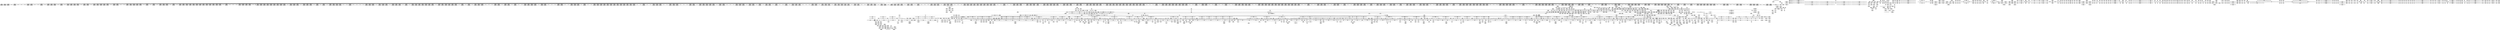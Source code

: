 digraph {
	CE0x45adc90 [shape=record,shape=Mrecord,label="{CE0x45adc90|2472:_%struct.cred*,_:_CRE_6315,6316_}"]
	CE0x45dabd0 [shape=record,shape=Mrecord,label="{CE0x45dabd0|_call_void___rcu_read_unlock()_#10,_!dbg_!27734|include/linux/rcupdate.h,937|*SummSink*}"]
	CE0x46002d0 [shape=record,shape=Mrecord,label="{CE0x46002d0|i32_1|*Constant*|*SummSource*}"]
	CE0x4614db0 [shape=record,shape=Mrecord,label="{CE0x4614db0|i64*_getelementptr_inbounds_(_11_x_i64_,_11_x_i64_*___llvm_gcov_ctr132,_i64_0,_i64_8)|*Constant*|*SummSink*}"]
	CE0x45e2130 [shape=record,shape=Mrecord,label="{CE0x45e2130|i1_true|*Constant*|*SummSink*}"]
	CE0x468a200 [shape=record,shape=Mrecord,label="{CE0x468a200|_call_void_asm_addl_$1,_%gs:$0_,_*m,ri,*m,_dirflag_,_fpsr_,_flags_(i32*___preempt_count,_i32_%val,_i32*___preempt_count)_#3,_!dbg_!27714,_!srcloc_!27717|./arch/x86/include/asm/preempt.h,72}"]
	CE0x458f980 [shape=record,shape=Mrecord,label="{CE0x458f980|2472:_%struct.cred*,_:_CRE_2240,2248_|*MultipleSource*|Function::task_sid&Arg::task::|Function::current_has_perm&Arg::tsk::|Function::selinux_task_kill&Arg::p::|security/selinux/hooks.c,208}"]
	CE0x4557dd0 [shape=record,shape=Mrecord,label="{CE0x4557dd0|2472:_%struct.cred*,_:_CRE_512,520_|*MultipleSource*|Function::task_sid&Arg::task::|Function::current_has_perm&Arg::tsk::|Function::selinux_task_kill&Arg::p::|security/selinux/hooks.c,208}"]
	CE0x4571240 [shape=record,shape=Mrecord,label="{CE0x4571240|2472:_%struct.cred*,_:_CRE_392,400_|*MultipleSource*|Function::task_sid&Arg::task::|Function::current_has_perm&Arg::tsk::|Function::selinux_task_kill&Arg::p::|security/selinux/hooks.c,208}"]
	CE0x456aa10 [shape=record,shape=Mrecord,label="{CE0x456aa10|i64*_getelementptr_inbounds_(_10_x_i64_,_10_x_i64_*___llvm_gcov_ctr265,_i64_0,_i64_9)|*Constant*|*SummSource*}"]
	CE0x458fdc0 [shape=record,shape=Mrecord,label="{CE0x458fdc0|2472:_%struct.cred*,_:_CRE_2256,2264_|*MultipleSource*|Function::task_sid&Arg::task::|Function::current_has_perm&Arg::tsk::|Function::selinux_task_kill&Arg::p::|security/selinux/hooks.c,208}"]
	CE0x4539ec0 [shape=record,shape=Mrecord,label="{CE0x4539ec0|_call_void___llvm_gcov_indirect_counter_increment(i32*___llvm_gcov_global_state_pred267,_i64**_getelementptr_inbounds_(_4_x_i64*_,_4_x_i64*_*___llvm_gcda_edge_table266,_i64_0,_i64_2)),_!dbg_!27717|security/selinux/hooks.c,1483}"]
	CE0x45e0e60 [shape=record,shape=Mrecord,label="{CE0x45e0e60|i64*_getelementptr_inbounds_(_11_x_i64_,_11_x_i64_*___llvm_gcov_ctr125,_i64_0,_i64_6)|*Constant*}"]
	CE0x44fcdc0 [shape=record,shape=Mrecord,label="{CE0x44fcdc0|i64*_getelementptr_inbounds_(_10_x_i64_,_10_x_i64_*___llvm_gcov_ctr265,_i64_0,_i64_5)|*Constant*|*SummSink*}"]
	CE0x450c850 [shape=record,shape=Mrecord,label="{CE0x450c850|selinux_task_kill:call4|security/selinux/hooks.c,3666|*SummSink*}"]
	CE0x4678830 [shape=record,shape=Mrecord,label="{CE0x4678830|i32_208|*Constant*}"]
	CE0x458d120 [shape=record,shape=Mrecord,label="{CE0x458d120|2472:_%struct.cred*,_:_CRE_2044,2048_|*MultipleSource*|Function::task_sid&Arg::task::|Function::current_has_perm&Arg::tsk::|Function::selinux_task_kill&Arg::p::|security/selinux/hooks.c,208}"]
	CE0x4514a20 [shape=record,shape=Mrecord,label="{CE0x4514a20|selinux_task_kill:perm.0|*SummSource*}"]
	CE0x45555f0 [shape=record,shape=Mrecord,label="{CE0x45555f0|__llvm_gcov_indirect_counter_increment:counters|Function::__llvm_gcov_indirect_counter_increment&Arg::counters::|*SummSource*}"]
	CE0x45d9910 [shape=record,shape=Mrecord,label="{CE0x45d9910|GLOBAL:rcu_lock_release|*Constant*}"]
	CE0x459dd10 [shape=record,shape=Mrecord,label="{CE0x459dd10|2472:_%struct.cred*,_:_CRE_2924,2925_}"]
	CE0x4657e00 [shape=record,shape=Mrecord,label="{CE0x4657e00|i64*_getelementptr_inbounds_(_4_x_i64_,_4_x_i64_*___llvm_gcov_ctr133,_i64_0,_i64_1)|*Constant*|*SummSource*}"]
	CE0x4598390 [shape=record,shape=Mrecord,label="{CE0x4598390|2472:_%struct.cred*,_:_CRE_2712,2720_|*MultipleSource*|Function::task_sid&Arg::task::|Function::current_has_perm&Arg::tsk::|Function::selinux_task_kill&Arg::p::|security/selinux/hooks.c,208}"]
	CE0x4501e70 [shape=record,shape=Mrecord,label="{CE0x4501e70|selinux_task_kill:bb|*SummSink*}"]
	CE0x45877c0 [shape=record,shape=Mrecord,label="{CE0x45877c0|2472:_%struct.cred*,_:_CRE_697,698_}"]
	CE0x46910f0 [shape=record,shape=Mrecord,label="{CE0x46910f0|i64*_getelementptr_inbounds_(_2_x_i64_,_2_x_i64_*___llvm_gcov_ctr98,_i64_0,_i64_0)|*Constant*}"]
	CE0x4661c30 [shape=record,shape=Mrecord,label="{CE0x4661c30|__preempt_count_add:tmp4|./arch/x86/include/asm/preempt.h,72|*SummSink*}"]
	CE0x45ed2b0 [shape=record,shape=Mrecord,label="{CE0x45ed2b0|rcu_read_unlock:tmp5|include/linux/rcupdate.h,933|*SummSink*}"]
	CE0x4616fe0 [shape=record,shape=Mrecord,label="{CE0x4616fe0|GLOBAL:__preempt_count_add|*Constant*|*SummSink*}"]
	CE0x4691a30 [shape=record,shape=Mrecord,label="{CE0x4691a30|i64*_getelementptr_inbounds_(_2_x_i64_,_2_x_i64_*___llvm_gcov_ctr98,_i64_0,_i64_1)|*Constant*|*SummSource*}"]
	CE0x4532920 [shape=record,shape=Mrecord,label="{CE0x4532920|rcu_read_lock:entry|*SummSink*}"]
	CE0x4538210 [shape=record,shape=Mrecord,label="{CE0x4538210|_ret_i32_%tmp6,_!dbg_!27716|security/selinux/hooks.c,197}"]
	CE0x456c720 [shape=record,shape=Mrecord,label="{CE0x456c720|current_has_perm:tmp2}"]
	CE0x45fcfc0 [shape=record,shape=Mrecord,label="{CE0x45fcfc0|_call_void_lockdep_rcu_suspicious(i8*_getelementptr_inbounds_(_25_x_i8_,_25_x_i8_*_.str45,_i32_0,_i32_0),_i32_883,_i8*_getelementptr_inbounds_(_42_x_i8_,_42_x_i8_*_.str46,_i32_0,_i32_0))_#10,_!dbg_!27728|include/linux/rcupdate.h,882|*SummSource*}"]
	CE0x4554940 [shape=record,shape=Mrecord,label="{CE0x4554940|i64*_getelementptr_inbounds_(_10_x_i64_,_10_x_i64_*___llvm_gcov_ctr265,_i64_0,_i64_0)|*Constant*|*SummSource*}"]
	CE0x460e620 [shape=record,shape=Mrecord,label="{CE0x460e620|i64*_getelementptr_inbounds_(_4_x_i64_,_4_x_i64_*___llvm_gcov_ctr130,_i64_0,_i64_2)|*Constant*|*SummSink*}"]
	CE0x456ff70 [shape=record,shape=Mrecord,label="{CE0x456ff70|task_sid:tmp3|*SummSink*}"]
	CE0x4603bc0 [shape=record,shape=Mrecord,label="{CE0x4603bc0|rcu_read_unlock:tmp13|include/linux/rcupdate.h,933|*SummSink*}"]
	CE0x4563a40 [shape=record,shape=Mrecord,label="{CE0x4563a40|i64*_getelementptr_inbounds_(_10_x_i64_,_10_x_i64_*___llvm_gcov_ctr265,_i64_0,_i64_7)|*Constant*|*SummSink*}"]
	CE0x466dd60 [shape=record,shape=Mrecord,label="{CE0x466dd60|void_(i32*,_i32,_i32*)*_asm_addl_$1,_%gs:$0_,_*m,ri,*m,_dirflag_,_fpsr_,_flags_|*SummSource*}"]
	CE0x452d630 [shape=record,shape=Mrecord,label="{CE0x452d630|selinux_task_kill:call6|security/selinux/hooks.c,3669}"]
	CE0x45c7bc0 [shape=record,shape=Mrecord,label="{CE0x45c7bc0|current_sid:tmp23|security/selinux/hooks.c,218}"]
	CE0x4599d80 [shape=record,shape=Mrecord,label="{CE0x4599d80|2472:_%struct.cred*,_:_CRE_2792,2800_|*MultipleSource*|Function::task_sid&Arg::task::|Function::current_has_perm&Arg::tsk::|Function::selinux_task_kill&Arg::p::|security/selinux/hooks.c,208}"]
	CE0x451b060 [shape=record,shape=Mrecord,label="{CE0x451b060|avc_has_perm:ssid|Function::avc_has_perm&Arg::ssid::|*SummSource*}"]
	CE0x4699010 [shape=record,shape=Mrecord,label="{CE0x4699010|__preempt_count_sub:tmp3|*SummSource*}"]
	CE0x450ae60 [shape=record,shape=Mrecord,label="{CE0x450ae60|i64_0|*Constant*|*SummSink*}"]
	CE0x45b09b0 [shape=record,shape=Mrecord,label="{CE0x45b09b0|2472:_%struct.cred*,_:_CRE_6353,6354_}"]
	CE0x4593730 [shape=record,shape=Mrecord,label="{CE0x4593730|2472:_%struct.cred*,_:_CRE_2504,2508_|*MultipleSource*|Function::task_sid&Arg::task::|Function::current_has_perm&Arg::tsk::|Function::selinux_task_kill&Arg::p::|security/selinux/hooks.c,208}"]
	CE0x45dba30 [shape=record,shape=Mrecord,label="{CE0x45dba30|current_sid:bb}"]
	CE0x46b0360 [shape=record,shape=Mrecord,label="{CE0x46b0360|__preempt_count_sub:tmp2}"]
	CE0x463d4f0 [shape=record,shape=Mrecord,label="{CE0x463d4f0|current_sid:tmp|*SummSink*}"]
	CE0x45db060 [shape=record,shape=Mrecord,label="{CE0x45db060|GLOBAL:__rcu_read_unlock|*Constant*|*SummSource*}"]
	CE0x4658570 [shape=record,shape=Mrecord,label="{CE0x4658570|_call_void___preempt_count_sub(i32_1)_#10,_!dbg_!27715|include/linux/rcupdate.h,244|*SummSink*}"]
	CE0x45675f0 [shape=record,shape=Mrecord,label="{CE0x45675f0|i64*_getelementptr_inbounds_(_4_x_i64_,_4_x_i64_*___llvm_gcov_ctr135,_i64_0,_i64_3)|*Constant*|*SummSink*}"]
	CE0x45343f0 [shape=record,shape=Mrecord,label="{CE0x45343f0|GLOBAL:__llvm_gcov_indirect_counter_increment|*Constant*}"]
	CE0x460df70 [shape=record,shape=Mrecord,label="{CE0x460df70|current_sid:tobool|security/selinux/hooks.c,218|*SummSink*}"]
	CE0x460c3b0 [shape=record,shape=Mrecord,label="{CE0x460c3b0|rcu_lock_acquire:tmp3|*SummSink*}"]
	CE0x457de40 [shape=record,shape=Mrecord,label="{CE0x457de40|rcu_read_unlock:tmp4|include/linux/rcupdate.h,933}"]
	CE0x459e8f0 [shape=record,shape=Mrecord,label="{CE0x459e8f0|2472:_%struct.cred*,_:_CRE_2934,2935_}"]
	CE0x4576f30 [shape=record,shape=Mrecord,label="{CE0x4576f30|2472:_%struct.cred*,_:_CRE_48,56_|*MultipleSource*|Function::task_sid&Arg::task::|Function::current_has_perm&Arg::tsk::|Function::selinux_task_kill&Arg::p::|security/selinux/hooks.c,208}"]
	CE0x4576520 [shape=record,shape=Mrecord,label="{CE0x4576520|2472:_%struct.cred*,_:_CRE_120,128_|*MultipleSource*|Function::task_sid&Arg::task::|Function::current_has_perm&Arg::tsk::|Function::selinux_task_kill&Arg::p::|security/selinux/hooks.c,208}"]
	CE0x4558840 [shape=record,shape=Mrecord,label="{CE0x4558840|2472:_%struct.cred*,_:_CRE_552,560_|*MultipleSource*|Function::task_sid&Arg::task::|Function::current_has_perm&Arg::tsk::|Function::selinux_task_kill&Arg::p::|security/selinux/hooks.c,208}"]
	CE0x451cf80 [shape=record,shape=Mrecord,label="{CE0x451cf80|avc_has_perm:auditdata|Function::avc_has_perm&Arg::auditdata::}"]
	CE0x45300a0 [shape=record,shape=Mrecord,label="{CE0x45300a0|selinux_task_kill:rc.0}"]
	CE0x4675840 [shape=record,shape=Mrecord,label="{CE0x4675840|GLOBAL:__llvm_gcov_ctr126|Global_var:__llvm_gcov_ctr126}"]
	CE0x465bea0 [shape=record,shape=Mrecord,label="{CE0x465bea0|rcu_lock_acquire:__here|*SummSource*}"]
	CE0x45e6630 [shape=record,shape=Mrecord,label="{CE0x45e6630|_call_void_mcount()_#3|*SummSource*}"]
	CE0x465bbf0 [shape=record,shape=Mrecord,label="{CE0x465bbf0|i64*_getelementptr_inbounds_(_4_x_i64_,_4_x_i64_*___llvm_gcov_ctr129,_i64_0,_i64_3)|*Constant*|*SummSource*}"]
	CE0x45a9bd0 [shape=record,shape=Mrecord,label="{CE0x45a9bd0|2472:_%struct.cred*,_:_CRE_6184,6192_|*MultipleSource*|Function::task_sid&Arg::task::|Function::current_has_perm&Arg::tsk::|Function::selinux_task_kill&Arg::p::|security/selinux/hooks.c,208}"]
	CE0x45c82b0 [shape=record,shape=Mrecord,label="{CE0x45c82b0|i32_1|*Constant*}"]
	CE0x44fdf50 [shape=record,shape=Mrecord,label="{CE0x44fdf50|signal_to_av:sw.bb1|*SummSource*}"]
	CE0x46a2b30 [shape=record,shape=Mrecord,label="{CE0x46a2b30|__preempt_count_sub:tmp7|./arch/x86/include/asm/preempt.h,78|*SummSink*}"]
	CE0x45d3ed0 [shape=record,shape=Mrecord,label="{CE0x45d3ed0|task_sid:tobool|security/selinux/hooks.c,208}"]
	CE0x451c860 [shape=record,shape=Mrecord,label="{CE0x451c860|i32_16|*Constant*}"]
	CE0x4590640 [shape=record,shape=Mrecord,label="{CE0x4590640|2472:_%struct.cred*,_:_CRE_2288,2296_|*MultipleSource*|Function::task_sid&Arg::task::|Function::current_has_perm&Arg::tsk::|Function::selinux_task_kill&Arg::p::|security/selinux/hooks.c,208}"]
	CE0x465f510 [shape=record,shape=Mrecord,label="{CE0x465f510|rcu_lock_release:tmp7|*SummSource*}"]
	CE0x45e9950 [shape=record,shape=Mrecord,label="{CE0x45e9950|rcu_read_unlock:tmp12|include/linux/rcupdate.h,933|*SummSource*}"]
	CE0x455b160 [shape=record,shape=Mrecord,label="{CE0x455b160|i8*_getelementptr_inbounds_(_41_x_i8_,_41_x_i8_*_.str44,_i32_0,_i32_0)|*Constant*|*SummSink*}"]
	CE0x459abf0 [shape=record,shape=Mrecord,label="{CE0x459abf0|2472:_%struct.cred*,_:_CRE_2840,2848_|*MultipleSource*|Function::task_sid&Arg::task::|Function::current_has_perm&Arg::tsk::|Function::selinux_task_kill&Arg::p::|security/selinux/hooks.c,208}"]
	CE0x4672cb0 [shape=record,shape=Mrecord,label="{CE0x4672cb0|i64*_getelementptr_inbounds_(_4_x_i64_,_4_x_i64_*___llvm_gcov_ctr129,_i64_0,_i64_2)|*Constant*}"]
	CE0x459cc70 [shape=record,shape=Mrecord,label="{CE0x459cc70|2472:_%struct.cred*,_:_CRE_2910,2911_}"]
	CE0x46051d0 [shape=record,shape=Mrecord,label="{CE0x46051d0|GLOBAL:__preempt_count_sub|*Constant*|*SummSink*}"]
	CE0x459ced0 [shape=record,shape=Mrecord,label="{CE0x459ced0|2472:_%struct.cred*,_:_CRE_2912,2913_}"]
	CE0x4574eb0 [shape=record,shape=Mrecord,label="{CE0x4574eb0|task_sid:call|security/selinux/hooks.c,208}"]
	CE0x45a3c70 [shape=record,shape=Mrecord,label="{CE0x45a3c70|2472:_%struct.cred*,_:_CRE_3096,3104_|*MultipleSource*|Function::task_sid&Arg::task::|Function::current_has_perm&Arg::tsk::|Function::selinux_task_kill&Arg::p::|security/selinux/hooks.c,208}"]
	CE0x4576740 [shape=record,shape=Mrecord,label="{CE0x4576740|2472:_%struct.cred*,_:_CRE_128,136_|*MultipleSource*|Function::task_sid&Arg::task::|Function::current_has_perm&Arg::tsk::|Function::selinux_task_kill&Arg::p::|security/selinux/hooks.c,208}"]
	CE0x452de00 [shape=record,shape=Mrecord,label="{CE0x452de00|i64*_getelementptr_inbounds_(_10_x_i64_,_10_x_i64_*___llvm_gcov_ctr265,_i64_0,_i64_8)|*Constant*|*SummSource*}"]
	CE0x4559c40 [shape=record,shape=Mrecord,label="{CE0x4559c40|i64*_getelementptr_inbounds_(_13_x_i64_,_13_x_i64_*___llvm_gcov_ctr126,_i64_0,_i64_8)|*Constant*|*SummSink*}"]
	CE0x452c060 [shape=record,shape=Mrecord,label="{CE0x452c060|signal_to_av:sw.bb2|*SummSource*}"]
	CE0x466a930 [shape=record,shape=Mrecord,label="{CE0x466a930|__preempt_count_add:bb}"]
	CE0x459ca70 [shape=record,shape=Mrecord,label="{CE0x459ca70|2472:_%struct.cred*,_:_CRE_2908,2909_}"]
	CE0x459f990 [shape=record,shape=Mrecord,label="{CE0x459f990|2472:_%struct.cred*,_:_CRE_2948,2949_}"]
	CE0x4685850 [shape=record,shape=Mrecord,label="{CE0x4685850|i64_1|*Constant*}"]
	CE0x45e46a0 [shape=record,shape=Mrecord,label="{CE0x45e46a0|current_sid:do.end}"]
	CE0x45b7850 [shape=record,shape=Mrecord,label="{CE0x45b7850|2472:_%struct.cred*,_:_CRE_6688,10528_|*MultipleSource*|Function::task_sid&Arg::task::|Function::current_has_perm&Arg::tsk::|Function::selinux_task_kill&Arg::p::|security/selinux/hooks.c,208}"]
	CE0x4662150 [shape=record,shape=Mrecord,label="{CE0x4662150|task_sid:tmp}"]
	CE0x4533050 [shape=record,shape=Mrecord,label="{CE0x4533050|i32_19|*Constant*|*SummSink*}"]
	"CONST[source:1(input),value:2(dynamic)][purpose:{subject}][SrcIdx:2]"
	CE0x45c22e0 [shape=record,shape=Mrecord,label="{CE0x45c22e0|GLOBAL:rcu_read_unlock|*Constant*}"]
	CE0x4607530 [shape=record,shape=Mrecord,label="{CE0x4607530|rcu_read_unlock:do.body|*SummSink*}"]
	CE0x4572880 [shape=record,shape=Mrecord,label="{CE0x4572880|task_sid:real_cred|security/selinux/hooks.c,208|*SummSink*}"]
	CE0x455a3e0 [shape=record,shape=Mrecord,label="{CE0x455a3e0|i8*_getelementptr_inbounds_(_25_x_i8_,_25_x_i8_*_.str3,_i32_0,_i32_0)|*Constant*|*SummSink*}"]
	CE0x45b5740 [shape=record,shape=Mrecord,label="{CE0x45b5740|2472:_%struct.cred*,_:_CRE_6584,6600_|*MultipleSource*|Function::task_sid&Arg::task::|Function::current_has_perm&Arg::tsk::|Function::selinux_task_kill&Arg::p::|security/selinux/hooks.c,208}"]
	CE0x452da60 [shape=record,shape=Mrecord,label="{CE0x452da60|_call_void___llvm_gcov_indirect_counter_increment(i32*___llvm_gcov_global_state_pred267,_i64**_getelementptr_inbounds_(_4_x_i64*_,_4_x_i64*_*___llvm_gcda_edge_table266,_i64_0,_i64_0)),_!dbg_!27721|security/selinux/hooks.c,1491}"]
	CE0x45a0440 [shape=record,shape=Mrecord,label="{CE0x45a0440|2472:_%struct.cred*,_:_CRE_2957,2958_}"]
	CE0x4657a70 [shape=record,shape=Mrecord,label="{CE0x4657a70|__rcu_read_lock:tmp4|include/linux/rcupdate.h,239|*SummSink*}"]
	CE0x460bb40 [shape=record,shape=Mrecord,label="{CE0x460bb40|GLOBAL:__llvm_gcov_ctr125|Global_var:__llvm_gcov_ctr125|*SummSource*}"]
	CE0x45b0d40 [shape=record,shape=Mrecord,label="{CE0x45b0d40|2472:_%struct.cred*,_:_CRE_6356,6357_}"]
	CE0x460e410 [shape=record,shape=Mrecord,label="{CE0x460e410|i64*_getelementptr_inbounds_(_11_x_i64_,_11_x_i64_*___llvm_gcov_ctr132,_i64_0,_i64_0)|*Constant*}"]
	CE0x45e3640 [shape=record,shape=Mrecord,label="{CE0x45e3640|current_sid:tmp6|security/selinux/hooks.c,218|*SummSink*}"]
	CE0x45a8d60 [shape=record,shape=Mrecord,label="{CE0x45a8d60|2472:_%struct.cred*,_:_CRE_6008,6136_|*MultipleSource*|Function::task_sid&Arg::task::|Function::current_has_perm&Arg::tsk::|Function::selinux_task_kill&Arg::p::|security/selinux/hooks.c,208}"]
	CE0x45789b0 [shape=record,shape=Mrecord,label="{CE0x45789b0|2472:_%struct.cred*,_:_CRE_264,272_|*MultipleSource*|Function::task_sid&Arg::task::|Function::current_has_perm&Arg::tsk::|Function::selinux_task_kill&Arg::p::|security/selinux/hooks.c,208}"]
	CE0x45b75f0 [shape=record,shape=Mrecord,label="{CE0x45b75f0|2472:_%struct.cred*,_:_CRE_6680,6684_|*MultipleSource*|Function::task_sid&Arg::task::|Function::current_has_perm&Arg::tsk::|Function::selinux_task_kill&Arg::p::|security/selinux/hooks.c,208}"]
	CE0x459d980 [shape=record,shape=Mrecord,label="{CE0x459d980|2472:_%struct.cred*,_:_CRE_2921,2922_}"]
	CE0x45643e0 [shape=record,shape=Mrecord,label="{CE0x45643e0|signal_to_av:tmp7|security/selinux/hooks.c,1487}"]
	CE0x455e6b0 [shape=record,shape=Mrecord,label="{CE0x455e6b0|task_sid:tmp25|security/selinux/hooks.c,208|*SummSource*}"]
	CE0x4538b20 [shape=record,shape=Mrecord,label="{CE0x4538b20|_ret_void,_!dbg_!27735|include/linux/rcupdate.h,938|*SummSink*}"]
	CE0x4580920 [shape=record,shape=Mrecord,label="{CE0x4580920|i32_-1|*Constant*|*SummSink*}"]
	CE0x45fbc80 [shape=record,shape=Mrecord,label="{CE0x45fbc80|i64*_getelementptr_inbounds_(_11_x_i64_,_11_x_i64_*___llvm_gcov_ctr127,_i64_0,_i64_9)|*Constant*|*SummSource*}"]
	CE0x456b440 [shape=record,shape=Mrecord,label="{CE0x456b440|cred_sid:tmp|*SummSink*}"]
	CE0x45da280 [shape=record,shape=Mrecord,label="{CE0x45da280|rcu_lock_release:map|Function::rcu_lock_release&Arg::map::|*SummSource*}"]
	CE0x460dba0 [shape=record,shape=Mrecord,label="{CE0x460dba0|rcu_read_unlock:tmp5|include/linux/rcupdate.h,933}"]
	CE0x4602830 [shape=record,shape=Mrecord,label="{CE0x4602830|rcu_read_unlock:do.end|*SummSink*}"]
	CE0x45d6940 [shape=record,shape=Mrecord,label="{CE0x45d6940|rcu_read_unlock:tmp19|include/linux/rcupdate.h,933|*SummSource*}"]
	CE0x4553900 [shape=record,shape=Mrecord,label="{CE0x4553900|_call_void___llvm_gcov_indirect_counter_increment(i32*___llvm_gcov_global_state_pred267,_i64**_getelementptr_inbounds_(_4_x_i64*_,_4_x_i64*_*___llvm_gcda_edge_table266,_i64_0,_i64_1)),_!dbg_!27714|security/selinux/hooks.c,1479}"]
	CE0x45c8c30 [shape=record,shape=Mrecord,label="{CE0x45c8c30|0:_i32,_4:_i32,_8:_i32,_12:_i32,_:_CMRE_4,8_|*MultipleSource*|security/selinux/hooks.c,218|security/selinux/hooks.c,218|security/selinux/hooks.c,220}"]
	CE0x4556910 [shape=record,shape=Mrecord,label="{CE0x4556910|__llvm_gcov_indirect_counter_increment:tmp2|*SummSource*}"]
	CE0x460da00 [shape=record,shape=Mrecord,label="{CE0x460da00|rcu_read_unlock:tmp4|include/linux/rcupdate.h,933|*SummSource*}"]
	CE0x45ad0b0 [shape=record,shape=Mrecord,label="{CE0x45ad0b0|2472:_%struct.cred*,_:_CRE_6305,6306_}"]
	CE0x45fb790 [shape=record,shape=Mrecord,label="{CE0x45fb790|i8*_getelementptr_inbounds_(_42_x_i8_,_42_x_i8_*_.str46,_i32_0,_i32_0)|*Constant*|*SummSource*}"]
	CE0x4562630 [shape=record,shape=Mrecord,label="{CE0x4562630|signal_to_av:tmp5|security/selinux/hooks.c,1483|*SummSink*}"]
	CE0x45e6d90 [shape=record,shape=Mrecord,label="{CE0x45e6d90|_call_void_mcount()_#3|*SummSink*}"]
	CE0x4591d40 [shape=record,shape=Mrecord,label="{CE0x4591d40|2472:_%struct.cred*,_:_CRE_2368,2376_|*MultipleSource*|Function::task_sid&Arg::task::|Function::current_has_perm&Arg::tsk::|Function::selinux_task_kill&Arg::p::|security/selinux/hooks.c,208}"]
	CE0x4596220 [shape=record,shape=Mrecord,label="{CE0x4596220|2472:_%struct.cred*,_:_CRE_2596,2598_|*MultipleSource*|Function::task_sid&Arg::task::|Function::current_has_perm&Arg::tsk::|Function::selinux_task_kill&Arg::p::|security/selinux/hooks.c,208}"]
	CE0x4671930 [shape=record,shape=Mrecord,label="{CE0x4671930|i64*_getelementptr_inbounds_(_4_x_i64_,_4_x_i64_*___llvm_gcov_ctr135,_i64_0,_i64_2)|*Constant*}"]
	CE0x44fcb20 [shape=record,shape=Mrecord,label="{CE0x44fcb20|rcu_read_lock:tmp1|*SummSource*}"]
	CE0x4525f00 [shape=record,shape=Mrecord,label="{CE0x4525f00|i64*_getelementptr_inbounds_(_10_x_i64_,_10_x_i64_*___llvm_gcov_ctr290,_i64_0,_i64_4)|*Constant*|*SummSink*}"]
	CE0x4529520 [shape=record,shape=Mrecord,label="{CE0x4529520|selinux_task_kill:call3|security/selinux/hooks.c,3666|*SummSink*}"]
	CE0x4598a80 [shape=record,shape=Mrecord,label="{CE0x4598a80|2472:_%struct.cred*,_:_CRE_2728,2736_|*MultipleSource*|Function::task_sid&Arg::task::|Function::current_has_perm&Arg::tsk::|Function::selinux_task_kill&Arg::p::|security/selinux/hooks.c,208}"]
	CE0x45376a0 [shape=record,shape=Mrecord,label="{CE0x45376a0|GLOBAL:cred_sid|*Constant*|*SummSource*}"]
	CE0x4533c90 [shape=record,shape=Mrecord,label="{CE0x4533c90|task_sid:do.end6|*SummSink*}"]
	CE0x4576ec0 [shape=record,shape=Mrecord,label="{CE0x4576ec0|2472:_%struct.cred*,_:_CRE_40,44_|*MultipleSource*|Function::task_sid&Arg::task::|Function::current_has_perm&Arg::tsk::|Function::selinux_task_kill&Arg::p::|security/selinux/hooks.c,208}"]
	CE0x4672a30 [shape=record,shape=Mrecord,label="{CE0x4672a30|%struct.task_struct*_(%struct.task_struct**)*_asm_movq_%gs:$_1:P_,$0_,_r,im,_dirflag_,_fpsr_,_flags_}"]
	CE0x45f17b0 [shape=record,shape=Mrecord,label="{CE0x45f17b0|rcu_lock_acquire:entry}"]
	CE0x45fd130 [shape=record,shape=Mrecord,label="{CE0x45fd130|i8*_getelementptr_inbounds_(_25_x_i8_,_25_x_i8_*_.str45,_i32_0,_i32_0)|*Constant*|*SummSink*}"]
	CE0x45c2b50 [shape=record,shape=Mrecord,label="{CE0x45c2b50|GLOBAL:rcu_read_unlock|*Constant*|*SummSink*}"]
	CE0x45b5280 [shape=record,shape=Mrecord,label="{CE0x45b5280|2472:_%struct.cred*,_:_CRE_6568,6576_|*MultipleSource*|Function::task_sid&Arg::task::|Function::current_has_perm&Arg::tsk::|Function::selinux_task_kill&Arg::p::|security/selinux/hooks.c,208}"]
	CE0x4613b70 [shape=record,shape=Mrecord,label="{CE0x4613b70|rcu_lock_acquire:indirectgoto|*SummSink*}"]
	CE0x4572cb0 [shape=record,shape=Mrecord,label="{CE0x4572cb0|current_has_perm:call1|security/selinux/hooks.c,1543|*SummSink*}"]
	CE0x463c480 [shape=record,shape=Mrecord,label="{CE0x463c480|i64*_getelementptr_inbounds_(_11_x_i64_,_11_x_i64_*___llvm_gcov_ctr125,_i64_0,_i64_10)|*Constant*|*SummSource*}"]
	CE0x45ac990 [shape=record,shape=Mrecord,label="{CE0x45ac990|2472:_%struct.cred*,_:_CRE_6299,6300_}"]
	CE0x452d320 [shape=record,shape=Mrecord,label="{CE0x452d320|selinux_task_kill:tmp17|security/selinux/hooks.c,3669|*SummSink*}"]
	CE0x455a090 [shape=record,shape=Mrecord,label="{CE0x455a090|GLOBAL:lockdep_rcu_suspicious|*Constant*|*SummSource*}"]
	CE0x457c3b0 [shape=record,shape=Mrecord,label="{CE0x457c3b0|rcu_read_lock:tmp5|include/linux/rcupdate.h,882|*SummSink*}"]
	CE0x458c020 [shape=record,shape=Mrecord,label="{CE0x458c020|2472:_%struct.cred*,_:_CRE_1976,1977_|*MultipleSource*|Function::task_sid&Arg::task::|Function::current_has_perm&Arg::tsk::|Function::selinux_task_kill&Arg::p::|security/selinux/hooks.c,208}"]
	CE0x459f600 [shape=record,shape=Mrecord,label="{CE0x459f600|2472:_%struct.cred*,_:_CRE_2945,2946_}"]
	CE0x45617e0 [shape=record,shape=Mrecord,label="{CE0x45617e0|i64**_getelementptr_inbounds_(_4_x_i64*_,_4_x_i64*_*___llvm_gcda_edge_table266,_i64_0,_i64_2)|*Constant*|*SummSource*}"]
	CE0x4539a50 [shape=record,shape=Mrecord,label="{CE0x4539a50|__llvm_gcov_indirect_counter_increment:tmp3|*SummSource*}"]
	CE0x459d130 [shape=record,shape=Mrecord,label="{CE0x459d130|2472:_%struct.cred*,_:_CRE_2914,2915_}"]
	CE0x4687ac0 [shape=record,shape=Mrecord,label="{CE0x4687ac0|rcu_lock_release:tmp4|include/linux/rcupdate.h,423}"]
	CE0x4578380 [shape=record,shape=Mrecord,label="{CE0x4578380|__llvm_gcov_indirect_counter_increment:tmp5|*SummSink*}"]
	CE0x45dc2a0 [shape=record,shape=Mrecord,label="{CE0x45dc2a0|__preempt_count_add:val|Function::__preempt_count_add&Arg::val::|*SummSink*}"]
	CE0x45c88e0 [shape=record,shape=Mrecord,label="{CE0x45c88e0|current_sid:sid|security/selinux/hooks.c,220|*SummSource*}"]
	CE0x456cbf0 [shape=record,shape=Mrecord,label="{CE0x456cbf0|task_sid:do.end|*SummSink*}"]
	CE0x4507ba0 [shape=record,shape=Mrecord,label="{CE0x4507ba0|i64*_getelementptr_inbounds_(_10_x_i64_,_10_x_i64_*___llvm_gcov_ctr290,_i64_0,_i64_7)|*Constant*}"]
	CE0x4594c00 [shape=record,shape=Mrecord,label="{CE0x4594c00|2472:_%struct.cred*,_:_CRE_2530,2531_}"]
	CE0x45d7e60 [shape=record,shape=Mrecord,label="{CE0x45d7e60|rcu_read_unlock:tmp22|include/linux/rcupdate.h,935|*SummSource*}"]
	CE0x4547fd0 [shape=record,shape=Mrecord,label="{CE0x4547fd0|__rcu_read_lock:tmp3}"]
	CE0x44fcab0 [shape=record,shape=Mrecord,label="{CE0x44fcab0|rcu_read_lock:tmp1}"]
	CE0x45b3cf0 [shape=record,shape=Mrecord,label="{CE0x45b3cf0|2472:_%struct.cred*,_:_CRE_6496,6504_|*MultipleSource*|Function::task_sid&Arg::task::|Function::current_has_perm&Arg::tsk::|Function::selinux_task_kill&Arg::p::|security/selinux/hooks.c,208}"]
	CE0x4637770 [shape=record,shape=Mrecord,label="{CE0x4637770|i64*_getelementptr_inbounds_(_4_x_i64_,_4_x_i64_*___llvm_gcov_ctr128,_i64_0,_i64_3)|*Constant*}"]
	CE0x463bba0 [shape=record,shape=Mrecord,label="{CE0x463bba0|current_sid:tmp18|security/selinux/hooks.c,218|*SummSink*}"]
	CE0x45fb800 [shape=record,shape=Mrecord,label="{CE0x45fb800|i8*_getelementptr_inbounds_(_42_x_i8_,_42_x_i8_*_.str46,_i32_0,_i32_0)|*Constant*|*SummSink*}"]
	CE0x455b830 [shape=record,shape=Mrecord,label="{CE0x455b830|i64*_getelementptr_inbounds_(_13_x_i64_,_13_x_i64_*___llvm_gcov_ctr126,_i64_0,_i64_9)|*Constant*|*SummSink*}"]
	CE0x4597c40 [shape=record,shape=Mrecord,label="{CE0x4597c40|2472:_%struct.cred*,_:_CRE_2692,2696_|*MultipleSource*|Function::task_sid&Arg::task::|Function::current_has_perm&Arg::tsk::|Function::selinux_task_kill&Arg::p::|security/selinux/hooks.c,208}"]
	CE0x4600ff0 [shape=record,shape=Mrecord,label="{CE0x4600ff0|rcu_lock_release:tmp1}"]
	CE0x4560340 [shape=record,shape=Mrecord,label="{CE0x4560340|task_sid:tmp23|security/selinux/hooks.c,208}"]
	CE0x45398e0 [shape=record,shape=Mrecord,label="{CE0x45398e0|__llvm_gcov_indirect_counter_increment:counter|*SummSource*}"]
	CE0x459fd20 [shape=record,shape=Mrecord,label="{CE0x459fd20|2472:_%struct.cred*,_:_CRE_2951,2952_}"]
	CE0x4686e40 [shape=record,shape=Mrecord,label="{CE0x4686e40|__rcu_read_unlock:tmp5|include/linux/rcupdate.h,244}"]
	CE0x463cd80 [shape=record,shape=Mrecord,label="{CE0x463cd80|current_sid:call4|security/selinux/hooks.c,218}"]
	CE0x45ad570 [shape=record,shape=Mrecord,label="{CE0x45ad570|2472:_%struct.cred*,_:_CRE_6309,6310_}"]
	CE0x465b010 [shape=record,shape=Mrecord,label="{CE0x465b010|i32_77|*Constant*}"]
	CE0x469f160 [shape=record,shape=Mrecord,label="{CE0x469f160|GLOBAL:current_task|Global_var:current_task|*SummSource*}"]
	CE0x4514960 [shape=record,shape=Mrecord,label="{CE0x4514960|selinux_task_kill:perm.0}"]
	CE0x4559280 [shape=record,shape=Mrecord,label="{CE0x4559280|task_sid:tmp16|security/selinux/hooks.c,208|*SummSink*}"]
	CE0x45b9660 [shape=record,shape=Mrecord,label="{CE0x45b9660|2472:_%struct.cred*,_:_CRE_10604,10608_|*MultipleSource*|Function::task_sid&Arg::task::|Function::current_has_perm&Arg::tsk::|Function::selinux_task_kill&Arg::p::|security/selinux/hooks.c,208}"]
	CE0x459ea20 [shape=record,shape=Mrecord,label="{CE0x459ea20|2472:_%struct.cred*,_:_CRE_2935,2936_}"]
	CE0x456cec0 [shape=record,shape=Mrecord,label="{CE0x456cec0|signal_to_av:tmp10|security/selinux/hooks.c,1495|*SummSource*}"]
	CE0x45d6dc0 [shape=record,shape=Mrecord,label="{CE0x45d6dc0|rcu_read_unlock:tmp20|include/linux/rcupdate.h,933|*SummSource*}"]
	CE0x46888a0 [shape=record,shape=Mrecord,label="{CE0x46888a0|i32_2|*Constant*|*SummSource*}"]
	CE0x46760c0 [shape=record,shape=Mrecord,label="{CE0x46760c0|task_sid:tobool1|security/selinux/hooks.c,208}"]
	CE0x4538830 [shape=record,shape=Mrecord,label="{CE0x4538830|_ret_void,_!dbg_!27735|include/linux/rcupdate.h,938}"]
	CE0x465fab0 [shape=record,shape=Mrecord,label="{CE0x465fab0|__rcu_read_unlock:do.end|*SummSink*}"]
	CE0x450a090 [shape=record,shape=Mrecord,label="{CE0x450a090|selinux_task_kill:if.end7}"]
	CE0x45213a0 [shape=record,shape=Mrecord,label="{CE0x45213a0|selinux_task_kill:tmp13|security/selinux/hooks.c,3665}"]
	CE0x45a6990 [shape=record,shape=Mrecord,label="{CE0x45a6990|2472:_%struct.cred*,_:_CRE_5888,5896_|*MultipleSource*|Function::task_sid&Arg::task::|Function::current_has_perm&Arg::tsk::|Function::selinux_task_kill&Arg::p::|security/selinux/hooks.c,208}"]
	CE0x45311c0 [shape=record,shape=Mrecord,label="{CE0x45311c0|selinux_task_kill:tmp19|security/selinux/hooks.c,3670|*SummSink*}"]
	CE0x60b1d40 [shape=record,shape=Mrecord,label="{CE0x60b1d40|i64*_getelementptr_inbounds_(_10_x_i64_,_10_x_i64_*___llvm_gcov_ctr290,_i64_0,_i64_4)|*Constant*}"]
	CE0x4582490 [shape=record,shape=Mrecord,label="{CE0x4582490|2472:_%struct.cred*,_:_CRE_488,496_|*MultipleSource*|Function::task_sid&Arg::task::|Function::current_has_perm&Arg::tsk::|Function::selinux_task_kill&Arg::p::|security/selinux/hooks.c,208}"]
	CE0x45182d0 [shape=record,shape=Mrecord,label="{CE0x45182d0|selinux_task_kill:tmp3|security/selinux/hooks.c,3661|*SummSink*}"]
	CE0x455b640 [shape=record,shape=Mrecord,label="{CE0x455b640|i64*_getelementptr_inbounds_(_13_x_i64_,_13_x_i64_*___llvm_gcov_ctr126,_i64_0,_i64_9)|*Constant*|*SummSource*}"]
	CE0x459ae20 [shape=record,shape=Mrecord,label="{CE0x459ae20|2472:_%struct.cred*,_:_CRE_2848,2856_|*MultipleSource*|Function::task_sid&Arg::task::|Function::current_has_perm&Arg::tsk::|Function::selinux_task_kill&Arg::p::|security/selinux/hooks.c,208}"]
	CE0x45cbba0 [shape=record,shape=Mrecord,label="{CE0x45cbba0|task_sid:tmp5|security/selinux/hooks.c,208|*SummSink*}"]
	CE0x4536050 [shape=record,shape=Mrecord,label="{CE0x4536050|i8_1|*Constant*}"]
	CE0x45af580 [shape=record,shape=Mrecord,label="{CE0x45af580|2472:_%struct.cred*,_:_CRE_6336,6337_}"]
	CE0x45e1850 [shape=record,shape=Mrecord,label="{CE0x45e1850|i64_1|*Constant*}"]
	CE0x4638960 [shape=record,shape=Mrecord,label="{CE0x4638960|__rcu_read_unlock:tmp3|*SummSource*}"]
	CE0x4519ce0 [shape=record,shape=Mrecord,label="{CE0x4519ce0|current_has_perm:tsk|Function::current_has_perm&Arg::tsk::|*SummSource*}"]
	CE0x450a4b0 [shape=record,shape=Mrecord,label="{CE0x450a4b0|selinux_task_kill:secid|Function::selinux_task_kill&Arg::secid::}"]
	CE0x460c4c0 [shape=record,shape=Mrecord,label="{CE0x460c4c0|rcu_read_unlock:tmp14|include/linux/rcupdate.h,933|*SummSource*}"]
	CE0x45b1200 [shape=record,shape=Mrecord,label="{CE0x45b1200|2472:_%struct.cred*,_:_CRE_6360,6368_|*MultipleSource*|Function::task_sid&Arg::task::|Function::current_has_perm&Arg::tsk::|Function::selinux_task_kill&Arg::p::|security/selinux/hooks.c,208}"]
	CE0x4565560 [shape=record,shape=Mrecord,label="{CE0x4565560|__llvm_gcov_indirect_counter_increment:tmp6|*SummSink*}"]
	CE0x46759d0 [shape=record,shape=Mrecord,label="{CE0x46759d0|task_sid:tmp7|security/selinux/hooks.c,208}"]
	CE0x466d230 [shape=record,shape=Mrecord,label="{CE0x466d230|rcu_lock_release:__here|*SummSink*}"]
	CE0x45af6b0 [shape=record,shape=Mrecord,label="{CE0x45af6b0|2472:_%struct.cred*,_:_CRE_6337,6338_}"]
	CE0x467a9d0 [shape=record,shape=Mrecord,label="{CE0x467a9d0|i64*_getelementptr_inbounds_(_13_x_i64_,_13_x_i64_*___llvm_gcov_ctr126,_i64_0,_i64_12)|*Constant*}"]
	CE0x45c2d00 [shape=record,shape=Mrecord,label="{CE0x45c2d00|rcu_read_unlock:entry|*SummSink*}"]
	CE0x45e47a0 [shape=record,shape=Mrecord,label="{CE0x45e47a0|current_sid:do.end|*SummSource*}"]
	CE0x4571020 [shape=record,shape=Mrecord,label="{CE0x4571020|2472:_%struct.cred*,_:_CRE_384,392_|*MultipleSource*|Function::task_sid&Arg::task::|Function::current_has_perm&Arg::tsk::|Function::selinux_task_kill&Arg::p::|security/selinux/hooks.c,208}"]
	CE0x458eaa0 [shape=record,shape=Mrecord,label="{CE0x458eaa0|2472:_%struct.cred*,_:_CRE_2120,2128_|*MultipleSource*|Function::task_sid&Arg::task::|Function::current_has_perm&Arg::tsk::|Function::selinux_task_kill&Arg::p::|security/selinux/hooks.c,208}"]
	CE0x45e63e0 [shape=record,shape=Mrecord,label="{CE0x45e63e0|rcu_read_lock:tobool|include/linux/rcupdate.h,882}"]
	CE0x45c1390 [shape=record,shape=Mrecord,label="{CE0x45c1390|i64*_getelementptr_inbounds_(_11_x_i64_,_11_x_i64_*___llvm_gcov_ctr125,_i64_0,_i64_9)|*Constant*}"]
	CE0x4601a20 [shape=record,shape=Mrecord,label="{CE0x4601a20|rcu_read_unlock:call|include/linux/rcupdate.h,933}"]
	CE0x466e4b0 [shape=record,shape=Mrecord,label="{CE0x466e4b0|__rcu_read_unlock:tmp6|include/linux/rcupdate.h,245|*SummSink*}"]
	CE0x455e1b0 [shape=record,shape=Mrecord,label="{CE0x455e1b0|i64*_getelementptr_inbounds_(_13_x_i64_,_13_x_i64_*___llvm_gcov_ctr126,_i64_0,_i64_11)|*Constant*|*SummSource*}"]
	CE0x460fc40 [shape=record,shape=Mrecord,label="{CE0x460fc40|task_sid:tmp2}"]
	CE0x45068c0 [shape=record,shape=Mrecord,label="{CE0x45068c0|i32_-1|*Constant*}"]
	CE0x45fa7c0 [shape=record,shape=Mrecord,label="{CE0x45fa7c0|i8*_getelementptr_inbounds_(_25_x_i8_,_25_x_i8_*_.str45,_i32_0,_i32_0)|*Constant*|*SummSource*}"]
	CE0x45db930 [shape=record,shape=Mrecord,label="{CE0x45db930|_ret_void,_!dbg_!27717|include/linux/rcupdate.h,245|*SummSink*}"]
	CE0x450ff80 [shape=record,shape=Mrecord,label="{CE0x450ff80|GLOBAL:signal_to_av|*Constant*|*SummSink*}"]
	CE0x4564690 [shape=record,shape=Mrecord,label="{CE0x4564690|task_sid:tmp10|security/selinux/hooks.c,208|*SummSink*}"]
	CE0x4510880 [shape=record,shape=Mrecord,label="{CE0x4510880|selinux_task_kill:tmp|*SummSource*}"]
	CE0x4558210 [shape=record,shape=Mrecord,label="{CE0x4558210|2472:_%struct.cred*,_:_CRE_528,536_|*MultipleSource*|Function::task_sid&Arg::task::|Function::current_has_perm&Arg::tsk::|Function::selinux_task_kill&Arg::p::|security/selinux/hooks.c,208}"]
	CE0x4599890 [shape=record,shape=Mrecord,label="{CE0x4599890|2472:_%struct.cred*,_:_CRE_2776,2784_|*MultipleSource*|Function::task_sid&Arg::task::|Function::current_has_perm&Arg::tsk::|Function::selinux_task_kill&Arg::p::|security/selinux/hooks.c,208}"]
	CE0x4606720 [shape=record,shape=Mrecord,label="{CE0x4606720|rcu_read_unlock:tmp2}"]
	CE0x45a1280 [shape=record,shape=Mrecord,label="{CE0x45a1280|2472:_%struct.cred*,_:_CRE_2969,2970_}"]
	CE0x4554b10 [shape=record,shape=Mrecord,label="{CE0x4554b10|i64*_getelementptr_inbounds_(_10_x_i64_,_10_x_i64_*___llvm_gcov_ctr265,_i64_0,_i64_0)|*Constant*|*SummSink*}"]
	CE0x4556d60 [shape=record,shape=Mrecord,label="{CE0x4556d60|2472:_%struct.cred*,_:_CRE_176,184_|*MultipleSource*|Function::task_sid&Arg::task::|Function::current_has_perm&Arg::tsk::|Function::selinux_task_kill&Arg::p::|security/selinux/hooks.c,208}"]
	CE0x45b4410 [shape=record,shape=Mrecord,label="{CE0x45b4410|2472:_%struct.cred*,_:_CRE_6520,6528_|*MultipleSource*|Function::task_sid&Arg::task::|Function::current_has_perm&Arg::tsk::|Function::selinux_task_kill&Arg::p::|security/selinux/hooks.c,208}"]
	CE0x4526820 [shape=record,shape=Mrecord,label="{CE0x4526820|selinux_task_kill:if.then|*SummSink*}"]
	CE0x45f11c0 [shape=record,shape=Mrecord,label="{CE0x45f11c0|rcu_read_lock:land.lhs.true2|*SummSink*}"]
	CE0x4606800 [shape=record,shape=Mrecord,label="{CE0x4606800|rcu_read_unlock:tmp2|*SummSink*}"]
	CE0x46a76d0 [shape=record,shape=Mrecord,label="{CE0x46a76d0|i64*_getelementptr_inbounds_(_4_x_i64_,_4_x_i64_*___llvm_gcov_ctr129,_i64_0,_i64_1)|*Constant*}"]
	CE0x4637cf0 [shape=record,shape=Mrecord,label="{CE0x4637cf0|current_sid:land.lhs.true2|*SummSource*}"]
	CE0x4604f90 [shape=record,shape=Mrecord,label="{CE0x4604f90|rcu_read_unlock:do.end|*SummSource*}"]
	CE0x4522e00 [shape=record,shape=Mrecord,label="{CE0x4522e00|selinux_task_kill:tmp12|security/selinux/hooks.c,3665|*SummSource*}"]
	CE0x4564ac0 [shape=record,shape=Mrecord,label="{CE0x4564ac0|task_sid:tmp10|security/selinux/hooks.c,208|*SummSource*}"]
	CE0x460a9f0 [shape=record,shape=Mrecord,label="{CE0x460a9f0|_call_void___preempt_count_add(i32_1)_#10,_!dbg_!27711|include/linux/rcupdate.h,239|*SummSink*}"]
	CE0x45753d0 [shape=record,shape=Mrecord,label="{CE0x45753d0|task_sid:tmp1|*SummSource*}"]
	CE0x457e990 [shape=record,shape=Mrecord,label="{CE0x457e990|_ret_void,_!dbg_!27717|include/linux/rcupdate.h,240|*SummSource*}"]
	CE0x4600640 [shape=record,shape=Mrecord,label="{CE0x4600640|cred_sid:sid|security/selinux/hooks.c,197}"]
	CE0x45628a0 [shape=record,shape=Mrecord,label="{CE0x45628a0|_call_void___llvm_gcov_indirect_counter_increment(i32*___llvm_gcov_global_state_pred267,_i64**_getelementptr_inbounds_(_4_x_i64*_,_4_x_i64*_*___llvm_gcda_edge_table266,_i64_0,_i64_3)),_!dbg_!27719|security/selinux/hooks.c,1487|*SummSource*}"]
	CE0x469f4e0 [shape=record,shape=Mrecord,label="{CE0x469f4e0|i64*_getelementptr_inbounds_(_2_x_i64_,_2_x_i64_*___llvm_gcov_ctr98,_i64_0,_i64_1)|*Constant*|*SummSink*}"]
	CE0x45944f0 [shape=record,shape=Mrecord,label="{CE0x45944f0|2472:_%struct.cred*,_:_CRE_2523,2524_}"]
	CE0x45d9d60 [shape=record,shape=Mrecord,label="{CE0x45d9d60|GLOBAL:rcu_lock_release|*Constant*|*SummSource*}"]
	CE0x455cc50 [shape=record,shape=Mrecord,label="{CE0x455cc50|i8_1|*Constant*|*SummSink*}"]
	CE0x46856c0 [shape=record,shape=Mrecord,label="{CE0x46856c0|i64*_getelementptr_inbounds_(_4_x_i64_,_4_x_i64_*___llvm_gcov_ctr135,_i64_0,_i64_0)|*Constant*}"]
	CE0x4513610 [shape=record,shape=Mrecord,label="{CE0x4513610|selinux_task_kill:tmp1|*SummSink*}"]
	CE0x4535da0 [shape=record,shape=Mrecord,label="{CE0x4535da0|current_sid:tmp16|security/selinux/hooks.c,218|*SummSource*}"]
	CE0x4590420 [shape=record,shape=Mrecord,label="{CE0x4590420|2472:_%struct.cred*,_:_CRE_2280,2288_|*MultipleSource*|Function::task_sid&Arg::task::|Function::current_has_perm&Arg::tsk::|Function::selinux_task_kill&Arg::p::|security/selinux/hooks.c,208}"]
	CE0x45e1f20 [shape=record,shape=Mrecord,label="{CE0x45e1f20|COLLAPSED:_GCMRE___llvm_gcov_ctr130_internal_global_4_x_i64_zeroinitializer:_elem_0:default:}"]
	CE0x4563ab0 [shape=record,shape=Mrecord,label="{CE0x4563ab0|signal_to_av:tmp6|security/selinux/hooks.c,1487}"]
	CE0x4502b10 [shape=record,shape=Mrecord,label="{CE0x4502b10|i64_2|*Constant*|*SummSource*}"]
	CE0x458f320 [shape=record,shape=Mrecord,label="{CE0x458f320|2472:_%struct.cred*,_:_CRE_2152,2160_|*MultipleSource*|Function::task_sid&Arg::task::|Function::current_has_perm&Arg::tsk::|Function::selinux_task_kill&Arg::p::|security/selinux/hooks.c,208}"]
	CE0x45cd420 [shape=record,shape=Mrecord,label="{CE0x45cd420|GLOBAL:task_sid.__warned|Global_var:task_sid.__warned|*SummSource*}"]
	CE0x45ed720 [shape=record,shape=Mrecord,label="{CE0x45ed720|rcu_read_lock:if.end}"]
	CE0x460a350 [shape=record,shape=Mrecord,label="{CE0x460a350|_call_void_mcount()_#3|*SummSink*}"]
	CE0x4607bc0 [shape=record,shape=Mrecord,label="{CE0x4607bc0|current_sid:tmp14|security/selinux/hooks.c,218|*SummSource*}"]
	CE0x4522490 [shape=record,shape=Mrecord,label="{CE0x4522490|task_sid:entry|*SummSource*}"]
	CE0x4604c80 [shape=record,shape=Mrecord,label="{CE0x4604c80|rcu_read_unlock:if.then|*SummSource*}"]
	CE0x4699590 [shape=record,shape=Mrecord,label="{CE0x4699590|__preempt_count_sub:do.body}"]
	CE0x45b2a50 [shape=record,shape=Mrecord,label="{CE0x45b2a50|2472:_%struct.cred*,_:_CRE_6456,6464_|*MultipleSource*|Function::task_sid&Arg::task::|Function::current_has_perm&Arg::tsk::|Function::selinux_task_kill&Arg::p::|security/selinux/hooks.c,208}"]
	CE0x4572b20 [shape=record,shape=Mrecord,label="{CE0x4572b20|2472:_%struct.cred*,_:_CRE_8,16_|*MultipleSource*|Function::task_sid&Arg::task::|Function::current_has_perm&Arg::tsk::|Function::selinux_task_kill&Arg::p::|security/selinux/hooks.c,208}"]
	CE0x452e890 [shape=record,shape=Mrecord,label="{CE0x452e890|i64**_getelementptr_inbounds_(_4_x_i64*_,_4_x_i64*_*___llvm_gcda_edge_table266,_i64_0,_i64_0)|*Constant*}"]
	CE0x45cd260 [shape=record,shape=Mrecord,label="{CE0x45cd260|GLOBAL:task_sid.__warned|Global_var:task_sid.__warned}"]
	CE0x455a6c0 [shape=record,shape=Mrecord,label="{CE0x455a6c0|i32_208|*Constant*}"]
	CE0x466f9f0 [shape=record,shape=Mrecord,label="{CE0x466f9f0|i64*_getelementptr_inbounds_(_2_x_i64_,_2_x_i64_*___llvm_gcov_ctr98,_i64_0,_i64_0)|*Constant*|*SummSink*}"]
	CE0x45e5f00 [shape=record,shape=Mrecord,label="{CE0x45e5f00|i32_0|*Constant*}"]
	CE0x4596480 [shape=record,shape=Mrecord,label="{CE0x4596480|2472:_%struct.cred*,_:_CRE_2598,2600_|*MultipleSource*|Function::task_sid&Arg::task::|Function::current_has_perm&Arg::tsk::|Function::selinux_task_kill&Arg::p::|security/selinux/hooks.c,208}"]
	CE0x4659450 [shape=record,shape=Mrecord,label="{CE0x4659450|_call_void___preempt_count_sub(i32_1)_#10,_!dbg_!27715|include/linux/rcupdate.h,244}"]
	CE0x459eb50 [shape=record,shape=Mrecord,label="{CE0x459eb50|2472:_%struct.cred*,_:_CRE_2936,2937_}"]
	CE0x46a2970 [shape=record,shape=Mrecord,label="{CE0x46a2970|__preempt_count_sub:tmp7|./arch/x86/include/asm/preempt.h,78}"]
	CE0x4583600 [shape=record,shape=Mrecord,label="{CE0x4583600|task_sid:call3|security/selinux/hooks.c,208|*SummSink*}"]
	CE0x456dfd0 [shape=record,shape=Mrecord,label="{CE0x456dfd0|2472:_%struct.cred*,_:_CRE_200,208_|*MultipleSource*|Function::task_sid&Arg::task::|Function::current_has_perm&Arg::tsk::|Function::selinux_task_kill&Arg::p::|security/selinux/hooks.c,208}"]
	CE0x4535550 [shape=record,shape=Mrecord,label="{CE0x4535550|task_sid:call7|security/selinux/hooks.c,208|*SummSource*}"]
	CE0x458ad00 [shape=record,shape=Mrecord,label="{CE0x458ad00|2472:_%struct.cred*,_:_CRE_1904,1912_|*MultipleSource*|Function::task_sid&Arg::task::|Function::current_has_perm&Arg::tsk::|Function::selinux_task_kill&Arg::p::|security/selinux/hooks.c,208}"]
	CE0x45b10d0 [shape=record,shape=Mrecord,label="{CE0x45b10d0|2472:_%struct.cred*,_:_CRE_6359,6360_}"]
	CE0x4594d30 [shape=record,shape=Mrecord,label="{CE0x4594d30|2472:_%struct.cred*,_:_CRE_2531,2532_}"]
	CE0x4677ff0 [shape=record,shape=Mrecord,label="{CE0x4677ff0|task_sid:tmp18|security/selinux/hooks.c,208}"]
	CE0x453a990 [shape=record,shape=Mrecord,label="{CE0x453a990|avc_has_perm:tsid|Function::avc_has_perm&Arg::tsid::|*SummSink*}"]
	CE0x45e08d0 [shape=record,shape=Mrecord,label="{CE0x45e08d0|GLOBAL:current_sid.__warned|Global_var:current_sid.__warned}"]
	CE0x46756d0 [shape=record,shape=Mrecord,label="{CE0x46756d0|task_sid:tmp6|security/selinux/hooks.c,208}"]
	CE0x45d9f00 [shape=record,shape=Mrecord,label="{CE0x45d9f00|rcu_lock_release:entry|*SummSource*}"]
	CE0x458b9f0 [shape=record,shape=Mrecord,label="{CE0x458b9f0|2472:_%struct.cred*,_:_CRE_1952,1960_|*MultipleSource*|Function::task_sid&Arg::task::|Function::current_has_perm&Arg::tsk::|Function::selinux_task_kill&Arg::p::|security/selinux/hooks.c,208}"]
	CE0x45eb5b0 [shape=record,shape=Mrecord,label="{CE0x45eb5b0|rcu_read_lock:land.lhs.true|*SummSink*}"]
	CE0x45f15a0 [shape=record,shape=Mrecord,label="{CE0x45f15a0|i64*_getelementptr_inbounds_(_4_x_i64_,_4_x_i64_*___llvm_gcov_ctr128,_i64_0,_i64_3)|*Constant*|*SummSink*}"]
	CE0x45b3140 [shape=record,shape=Mrecord,label="{CE0x45b3140|2472:_%struct.cred*,_:_CRE_6474,6476_|*MultipleSource*|Function::task_sid&Arg::task::|Function::current_has_perm&Arg::tsk::|Function::selinux_task_kill&Arg::p::|security/selinux/hooks.c,208}"]
	CE0x4558620 [shape=record,shape=Mrecord,label="{CE0x4558620|2472:_%struct.cred*,_:_CRE_544,552_|*MultipleSource*|Function::task_sid&Arg::task::|Function::current_has_perm&Arg::tsk::|Function::selinux_task_kill&Arg::p::|security/selinux/hooks.c,208}"]
	CE0x4553a50 [shape=record,shape=Mrecord,label="{CE0x4553a50|_call_void___llvm_gcov_indirect_counter_increment(i32*___llvm_gcov_global_state_pred267,_i64**_getelementptr_inbounds_(_4_x_i64*_,_4_x_i64*_*___llvm_gcda_edge_table266,_i64_0,_i64_1)),_!dbg_!27714|security/selinux/hooks.c,1479|*SummSource*}"]
	CE0x4615f20 [shape=record,shape=Mrecord,label="{CE0x4615f20|_call_void_mcount()_#3}"]
	CE0x45de9f0 [shape=record,shape=Mrecord,label="{CE0x45de9f0|_call_void_mcount()_#3|*SummSource*}"]
	CE0x45719b0 [shape=record,shape=Mrecord,label="{CE0x45719b0|cred_sid:tmp|*SummSource*}"]
	CE0x4615880 [shape=record,shape=Mrecord,label="{CE0x4615880|rcu_read_unlock:tmp18|include/linux/rcupdate.h,933|*SummSink*}"]
	CE0x45dbe10 [shape=record,shape=Mrecord,label="{CE0x45dbe10|current_sid:do.body}"]
	CE0x4588d50 [shape=record,shape=Mrecord,label="{CE0x4588d50|2472:_%struct.cred*,_:_CRE_772,776_|*MultipleSource*|Function::task_sid&Arg::task::|Function::current_has_perm&Arg::tsk::|Function::selinux_task_kill&Arg::p::|security/selinux/hooks.c,208}"]
	CE0x45a4850 [shape=record,shape=Mrecord,label="{CE0x45a4850|2472:_%struct.cred*,_:_CRE_3120,3128_|*MultipleSource*|Function::task_sid&Arg::task::|Function::current_has_perm&Arg::tsk::|Function::selinux_task_kill&Arg::p::|security/selinux/hooks.c,208}"]
	CE0x45b04f0 [shape=record,shape=Mrecord,label="{CE0x45b04f0|2472:_%struct.cred*,_:_CRE_6349,6350_}"]
	CE0x4686dd0 [shape=record,shape=Mrecord,label="{CE0x4686dd0|_call_void_asm_sideeffect_,_memory_,_dirflag_,_fpsr_,_flags_()_#3,_!dbg_!27711,_!srcloc_!27714|include/linux/rcupdate.h,244}"]
	CE0x455f910 [shape=record,shape=Mrecord,label="{CE0x455f910|task_sid:tmp21|security/selinux/hooks.c,208}"]
	CE0x45f4fb0 [shape=record,shape=Mrecord,label="{CE0x45f4fb0|rcu_read_lock:tobool1|include/linux/rcupdate.h,882|*SummSource*}"]
	CE0x45a9480 [shape=record,shape=Mrecord,label="{CE0x45a9480|2472:_%struct.cred*,_:_CRE_6152,6168_|*MultipleSource*|Function::task_sid&Arg::task::|Function::current_has_perm&Arg::tsk::|Function::selinux_task_kill&Arg::p::|security/selinux/hooks.c,208}"]
	CE0x451c230 [shape=record,shape=Mrecord,label="{CE0x451c230|i32_64|*Constant*|*SummSource*}"]
	CE0x466b230 [shape=record,shape=Mrecord,label="{CE0x466b230|void_(i32*,_i32,_i32*)*_asm_addl_$1,_%gs:$0_,_*m,ri,*m,_dirflag_,_fpsr_,_flags_}"]
	CE0x4577d60 [shape=record,shape=Mrecord,label="{CE0x4577d60|__llvm_gcov_indirect_counter_increment:tmp5}"]
	CE0x45b03c0 [shape=record,shape=Mrecord,label="{CE0x45b03c0|2472:_%struct.cred*,_:_CRE_6348,6349_}"]
	CE0x45932a0 [shape=record,shape=Mrecord,label="{CE0x45932a0|2472:_%struct.cred*,_:_CRE_2480,2488_|*MultipleSource*|Function::task_sid&Arg::task::|Function::current_has_perm&Arg::tsk::|Function::selinux_task_kill&Arg::p::|security/selinux/hooks.c,208}"]
	CE0x4507870 [shape=record,shape=Mrecord,label="{CE0x4507870|task_sid:if.then|*SummSource*}"]
	CE0x452d940 [shape=record,shape=Mrecord,label="{CE0x452d940|GLOBAL:current_has_perm|*Constant*|*SummSink*}"]
	CE0x4661ef0 [shape=record,shape=Mrecord,label="{CE0x4661ef0|task_sid:land.lhs.true}"]
	CE0x469a250 [shape=record,shape=Mrecord,label="{CE0x469a250|i64*_getelementptr_inbounds_(_4_x_i64_,_4_x_i64_*___llvm_gcov_ctr129,_i64_0,_i64_1)|*Constant*|*SummSink*}"]
	CE0x465d910 [shape=record,shape=Mrecord,label="{CE0x465d910|i64*_getelementptr_inbounds_(_4_x_i64_,_4_x_i64_*___llvm_gcov_ctr133,_i64_0,_i64_3)|*Constant*|*SummSource*}"]
	CE0x4593040 [shape=record,shape=Mrecord,label="{CE0x4593040|2472:_%struct.cred*,_:_CRE_2472,2480_|*MultipleSource*|Function::task_sid&Arg::task::|Function::current_has_perm&Arg::tsk::|Function::selinux_task_kill&Arg::p::|security/selinux/hooks.c,208}"]
	CE0x451d090 [shape=record,shape=Mrecord,label="{CE0x451d090|avc_has_perm:auditdata|Function::avc_has_perm&Arg::auditdata::|*SummSource*}"]
	CE0x4539b80 [shape=record,shape=Mrecord,label="{CE0x4539b80|signal_to_av:tmp3|security/selinux/hooks.c,1479|*SummSource*}"]
	CE0x45aee60 [shape=record,shape=Mrecord,label="{CE0x45aee60|2472:_%struct.cred*,_:_CRE_6330,6331_}"]
	CE0x45dcea0 [shape=record,shape=Mrecord,label="{CE0x45dcea0|current_sid:if.then|*SummSource*}"]
	CE0x45f9340 [shape=record,shape=Mrecord,label="{CE0x45f9340|rcu_read_lock:tmp15|include/linux/rcupdate.h,882|*SummSink*}"]
	CE0x45ab820 [shape=record,shape=Mrecord,label="{CE0x45ab820|2472:_%struct.cred*,_:_CRE_6280,6284_|*MultipleSource*|Function::task_sid&Arg::task::|Function::current_has_perm&Arg::tsk::|Function::selinux_task_kill&Arg::p::|security/selinux/hooks.c,208}"]
	CE0x45d45b0 [shape=record,shape=Mrecord,label="{CE0x45d45b0|i64_3|*Constant*|*SummSource*}"]
	CE0x4576e20 [shape=record,shape=Mrecord,label="{CE0x4576e20|2472:_%struct.cred*,_:_CRE_32,40_|*MultipleSource*|Function::task_sid&Arg::task::|Function::current_has_perm&Arg::tsk::|Function::selinux_task_kill&Arg::p::|security/selinux/hooks.c,208}"]
	CE0x4519eb0 [shape=record,shape=Mrecord,label="{CE0x4519eb0|_ret_i32_%call2,_!dbg_!27718|security/selinux/hooks.c,1544}"]
	CE0x468d900 [shape=record,shape=Mrecord,label="{CE0x468d900|__preempt_count_add:tmp7|./arch/x86/include/asm/preempt.h,73|*SummSource*}"]
	CE0x455c1e0 [shape=record,shape=Mrecord,label="{CE0x455c1e0|task_sid:tmp18|security/selinux/hooks.c,208|*SummSource*}"]
	CE0x4690bd0 [shape=record,shape=Mrecord,label="{CE0x4690bd0|_call_void_mcount()_#3|*SummSource*}"]
	CE0x45915f0 [shape=record,shape=Mrecord,label="{CE0x45915f0|2472:_%struct.cred*,_:_CRE_2344,2352_|*MultipleSource*|Function::task_sid&Arg::task::|Function::current_has_perm&Arg::tsk::|Function::selinux_task_kill&Arg::p::|security/selinux/hooks.c,208}"]
	CE0x46159f0 [shape=record,shape=Mrecord,label="{CE0x46159f0|_call_void_lockdep_rcu_suspicious(i8*_getelementptr_inbounds_(_25_x_i8_,_25_x_i8_*_.str45,_i32_0,_i32_0),_i32_934,_i8*_getelementptr_inbounds_(_44_x_i8_,_44_x_i8_*_.str47,_i32_0,_i32_0))_#10,_!dbg_!27726|include/linux/rcupdate.h,933}"]
	CE0x463b8f0 [shape=record,shape=Mrecord,label="{CE0x463b8f0|i8*_getelementptr_inbounds_(_45_x_i8_,_45_x_i8_*_.str12,_i32_0,_i32_0)|*Constant*}"]
	CE0x45aef90 [shape=record,shape=Mrecord,label="{CE0x45aef90|2472:_%struct.cred*,_:_CRE_6331,6332_}"]
	CE0x457d540 [shape=record,shape=Mrecord,label="{CE0x457d540|task_sid:do.body|*SummSink*}"]
	CE0x45d6ba0 [shape=record,shape=Mrecord,label="{CE0x45d6ba0|rcu_read_unlock:tmp20|include/linux/rcupdate.h,933}"]
	CE0x4521d30 [shape=record,shape=Mrecord,label="{CE0x4521d30|i64*_getelementptr_inbounds_(_10_x_i64_,_10_x_i64_*___llvm_gcov_ctr265,_i64_0,_i64_5)|*Constant*|*SummSource*}"]
	CE0x465f580 [shape=record,shape=Mrecord,label="{CE0x465f580|rcu_lock_release:tmp7|*SummSink*}"]
	CE0x45fa500 [shape=record,shape=Mrecord,label="{CE0x45fa500|i8*_getelementptr_inbounds_(_25_x_i8_,_25_x_i8_*_.str45,_i32_0,_i32_0)|*Constant*}"]
	CE0x45ff880 [shape=record,shape=Mrecord,label="{CE0x45ff880|cred_sid:bb|*SummSink*}"]
	CE0x45cae30 [shape=record,shape=Mrecord,label="{CE0x45cae30|task_sid:if.then}"]
	CE0x4616830 [shape=record,shape=Mrecord,label="{CE0x4616830|rcu_read_unlock:tmp10|include/linux/rcupdate.h,933}"]
	CE0x45c8ec0 [shape=record,shape=Mrecord,label="{CE0x45c8ec0|task_sid:do.end6}"]
	CE0x4532e60 [shape=record,shape=Mrecord,label="{CE0x4532e60|i32_19|*Constant*}"]
	CE0x45d7060 [shape=record,shape=Mrecord,label="{CE0x45d7060|rcu_read_unlock:tmp21|include/linux/rcupdate.h,935}"]
	CE0x45dd6e0 [shape=record,shape=Mrecord,label="{CE0x45dd6e0|rcu_lock_acquire:tmp2|*SummSink*}"]
	CE0x45a45f0 [shape=record,shape=Mrecord,label="{CE0x45a45f0|2472:_%struct.cred*,_:_CRE_3116,3120_|*MultipleSource*|Function::task_sid&Arg::task::|Function::current_has_perm&Arg::tsk::|Function::selinux_task_kill&Arg::p::|security/selinux/hooks.c,208}"]
	CE0x4560670 [shape=record,shape=Mrecord,label="{CE0x4560670|i64*_getelementptr_inbounds_(_13_x_i64_,_13_x_i64_*___llvm_gcov_ctr126,_i64_0,_i64_10)|*Constant*|*SummSource*}"]
	CE0x4504e90 [shape=record,shape=Mrecord,label="{CE0x4504e90|i64*_getelementptr_inbounds_(_13_x_i64_,_13_x_i64_*___llvm_gcov_ctr126,_i64_0,_i64_1)|*Constant*}"]
	CE0x4659d60 [shape=record,shape=Mrecord,label="{CE0x4659d60|rcu_lock_release:tmp3|*SummSink*}"]
	CE0x451aae0 [shape=record,shape=Mrecord,label="{CE0x451aae0|avc_has_perm:entry|*SummSink*}"]
	CE0x46161b0 [shape=record,shape=Mrecord,label="{CE0x46161b0|__rcu_read_unlock:tmp1}"]
	CE0x4677dd0 [shape=record,shape=Mrecord,label="{CE0x4677dd0|i64*_getelementptr_inbounds_(_13_x_i64_,_13_x_i64_*___llvm_gcov_ctr126,_i64_0,_i64_8)|*Constant*}"]
	CE0x45fb030 [shape=record,shape=Mrecord,label="{CE0x45fb030|i32_883|*Constant*|*SummSink*}"]
	CE0x4606790 [shape=record,shape=Mrecord,label="{CE0x4606790|rcu_read_unlock:tmp2|*SummSource*}"]
	CE0x466dae0 [shape=record,shape=Mrecord,label="{CE0x466dae0|_call_void_mcount()_#3|*SummSink*}"]
	CE0x45ac860 [shape=record,shape=Mrecord,label="{CE0x45ac860|2472:_%struct.cred*,_:_CRE_6298,6299_}"]
	CE0x45886f0 [shape=record,shape=Mrecord,label="{CE0x45886f0|2472:_%struct.cred*,_:_CRE_744,760_|*MultipleSource*|Function::task_sid&Arg::task::|Function::current_has_perm&Arg::tsk::|Function::selinux_task_kill&Arg::p::|security/selinux/hooks.c,208}"]
	CE0x4608010 [shape=record,shape=Mrecord,label="{CE0x4608010|i1_true|*Constant*|*SummSource*}"]
	CE0x4570d30 [shape=record,shape=Mrecord,label="{CE0x4570d30|i64*_getelementptr_inbounds_(_2_x_i64_,_2_x_i64_*___llvm_gcov_ctr136,_i64_0,_i64_1)|*Constant*|*SummSource*}"]
	CE0x451e260 [shape=record,shape=Mrecord,label="{CE0x451e260|selinux_task_kill:tmp16|security/selinux/hooks.c,3669|*SummSink*}"]
	CE0x45d50c0 [shape=record,shape=Mrecord,label="{CE0x45d50c0|i32_934|*Constant*}"]
	CE0x450a200 [shape=record,shape=Mrecord,label="{CE0x450a200|selinux_task_kill:entry}"]
	CE0x46056d0 [shape=record,shape=Mrecord,label="{CE0x46056d0|rcu_read_unlock:tmp8|include/linux/rcupdate.h,933|*SummSource*}"]
	CE0x45aac40 [shape=record,shape=Mrecord,label="{CE0x45aac40|2472:_%struct.cred*,_:_CRE_6232,6240_|*MultipleSource*|Function::task_sid&Arg::task::|Function::current_has_perm&Arg::tsk::|Function::selinux_task_kill&Arg::p::|security/selinux/hooks.c,208}"]
	CE0x45b82e0 [shape=record,shape=Mrecord,label="{CE0x45b82e0|2472:_%struct.cred*,_:_CRE_10552,10560_|*MultipleSource*|Function::task_sid&Arg::task::|Function::current_has_perm&Arg::tsk::|Function::selinux_task_kill&Arg::p::|security/selinux/hooks.c,208}"]
	CE0x4569190 [shape=record,shape=Mrecord,label="{CE0x4569190|_call_void_mcount()_#3|*SummSource*}"]
	CE0x4560850 [shape=record,shape=Mrecord,label="{CE0x4560850|task_sid:tmp22|security/selinux/hooks.c,208|*SummSink*}"]
	CE0x4555cb0 [shape=record,shape=Mrecord,label="{CE0x4555cb0|i64*_getelementptr_inbounds_(_13_x_i64_,_13_x_i64_*___llvm_gcov_ctr126,_i64_0,_i64_0)|*Constant*|*SummSink*}"]
	CE0x459a730 [shape=record,shape=Mrecord,label="{CE0x459a730|2472:_%struct.cred*,_:_CRE_2824,2832_|*MultipleSource*|Function::task_sid&Arg::task::|Function::current_has_perm&Arg::tsk::|Function::selinux_task_kill&Arg::p::|security/selinux/hooks.c,208}"]
	CE0x44fe210 [shape=record,shape=Mrecord,label="{CE0x44fe210|selinux_task_kill:tmp4|security/selinux/hooks.c,3661}"]
	CE0x45602d0 [shape=record,shape=Mrecord,label="{CE0x45602d0|i64*_getelementptr_inbounds_(_13_x_i64_,_13_x_i64_*___llvm_gcov_ctr126,_i64_0,_i64_10)|*Constant*}"]
	CE0x4579e90 [shape=record,shape=Mrecord,label="{CE0x4579e90|__llvm_gcov_indirect_counter_increment:tmp|*SummSource*}"]
	CE0x4526890 [shape=record,shape=Mrecord,label="{CE0x4526890|selinux_task_kill:if.end}"]
	CE0x458b7d0 [shape=record,shape=Mrecord,label="{CE0x458b7d0|2472:_%struct.cred*,_:_CRE_1944,1952_|*MultipleSource*|Function::task_sid&Arg::task::|Function::current_has_perm&Arg::tsk::|Function::selinux_task_kill&Arg::p::|security/selinux/hooks.c,208}"]
	CE0x4524d90 [shape=record,shape=Mrecord,label="{CE0x4524d90|signal_to_av:sig|Function::signal_to_av&Arg::sig::|*SummSource*}"]
	CE0x4602f50 [shape=record,shape=Mrecord,label="{CE0x4602f50|current_sid:tmp2}"]
	CE0x4585880 [shape=record,shape=Mrecord,label="{CE0x4585880|2472:_%struct.cred*,_:_CRE_624,632_|*MultipleSource*|Function::task_sid&Arg::task::|Function::current_has_perm&Arg::tsk::|Function::selinux_task_kill&Arg::p::|security/selinux/hooks.c,208}"]
	CE0x45ce1d0 [shape=record,shape=Mrecord,label="{CE0x45ce1d0|task_sid:tobool1|security/selinux/hooks.c,208|*SummSink*}"]
	CE0x4591ae0 [shape=record,shape=Mrecord,label="{CE0x4591ae0|2472:_%struct.cred*,_:_CRE_2360,2368_|*MultipleSource*|Function::task_sid&Arg::task::|Function::current_has_perm&Arg::tsk::|Function::selinux_task_kill&Arg::p::|security/selinux/hooks.c,208}"]
	CE0x4562390 [shape=record,shape=Mrecord,label="{CE0x4562390|signal_to_av:tmp5|security/selinux/hooks.c,1483}"]
	CE0x46592b0 [shape=record,shape=Mrecord,label="{CE0x46592b0|_call_void_asm_sideeffect_,_memory_,_dirflag_,_fpsr_,_flags_()_#3,_!dbg_!27711,_!srcloc_!27714|include/linux/rcupdate.h,244|*SummSource*}"]
	CE0x4507230 [shape=record,shape=Mrecord,label="{CE0x4507230|GLOBAL:signal_to_av|*Constant*|*SummSource*}"]
	CE0x4685650 [shape=record,shape=Mrecord,label="{CE0x4685650|__preempt_count_sub:do.end|*SummSource*}"]
	CE0x460d480 [shape=record,shape=Mrecord,label="{CE0x460d480|_ret_void,_!dbg_!27719|./arch/x86/include/asm/preempt.h,73|*SummSink*}"]
	CE0x458f760 [shape=record,shape=Mrecord,label="{CE0x458f760|2472:_%struct.cred*,_:_CRE_2168,2240_|*MultipleSource*|Function::task_sid&Arg::task::|Function::current_has_perm&Arg::tsk::|Function::selinux_task_kill&Arg::p::|security/selinux/hooks.c,208}"]
	CE0x45c0a50 [shape=record,shape=Mrecord,label="{CE0x45c0a50|current_sid:tmp21|security/selinux/hooks.c,218}"]
	CE0x4687b30 [shape=record,shape=Mrecord,label="{CE0x4687b30|rcu_lock_release:tmp4|include/linux/rcupdate.h,423|*SummSource*}"]
	CE0x45cbad0 [shape=record,shape=Mrecord,label="{CE0x45cbad0|task_sid:tmp5|security/selinux/hooks.c,208|*SummSource*}"]
	CE0x45e1510 [shape=record,shape=Mrecord,label="{CE0x45e1510|__rcu_read_lock:tmp3|*SummSink*}"]
	CE0x4675380 [shape=record,shape=Mrecord,label="{CE0x4675380|rcu_lock_acquire:tmp6|*SummSource*}"]
	CE0x45b48d0 [shape=record,shape=Mrecord,label="{CE0x45b48d0|2472:_%struct.cred*,_:_CRE_6536,6544_|*MultipleSource*|Function::task_sid&Arg::task::|Function::current_has_perm&Arg::tsk::|Function::selinux_task_kill&Arg::p::|security/selinux/hooks.c,208}"]
	CE0x45928f0 [shape=record,shape=Mrecord,label="{CE0x45928f0|2472:_%struct.cred*,_:_CRE_2408,2416_|*MultipleSource*|Function::task_sid&Arg::task::|Function::current_has_perm&Arg::tsk::|Function::selinux_task_kill&Arg::p::|security/selinux/hooks.c,208}"]
	CE0x45607e0 [shape=record,shape=Mrecord,label="{CE0x45607e0|task_sid:tmp22|security/selinux/hooks.c,208|*SummSource*}"]
	CE0x45ed8d0 [shape=record,shape=Mrecord,label="{CE0x45ed8d0|rcu_read_lock:if.end|*SummSink*}"]
	CE0x4537b70 [shape=record,shape=Mrecord,label="{CE0x4537b70|cred_sid:entry}"]
	CE0x459b2b0 [shape=record,shape=Mrecord,label="{CE0x459b2b0|2472:_%struct.cred*,_:_CRE_2864,2872_|*MultipleSource*|Function::task_sid&Arg::task::|Function::current_has_perm&Arg::tsk::|Function::selinux_task_kill&Arg::p::|security/selinux/hooks.c,208}"]
	CE0x457b670 [shape=record,shape=Mrecord,label="{CE0x457b670|i64*_getelementptr_inbounds_(_11_x_i64_,_11_x_i64_*___llvm_gcov_ctr127,_i64_0,_i64_1)|*Constant*}"]
	CE0x45ed830 [shape=record,shape=Mrecord,label="{CE0x45ed830|rcu_read_lock:if.end|*SummSource*}"]
	CE0x45fee60 [shape=record,shape=Mrecord,label="{CE0x45fee60|rcu_read_lock:tmp22|include/linux/rcupdate.h,884|*SummSource*}"]
	CE0x45688c0 [shape=record,shape=Mrecord,label="{CE0x45688c0|rcu_read_lock:tmp5|include/linux/rcupdate.h,882}"]
	CE0x465a3f0 [shape=record,shape=Mrecord,label="{CE0x465a3f0|rcu_lock_release:tmp2|*SummSource*}"]
	CE0x45aa550 [shape=record,shape=Mrecord,label="{CE0x45aa550|2472:_%struct.cred*,_:_CRE_6208,6216_|*MultipleSource*|Function::task_sid&Arg::task::|Function::current_has_perm&Arg::tsk::|Function::selinux_task_kill&Arg::p::|security/selinux/hooks.c,208}"]
	CE0x45e96d0 [shape=record,shape=Mrecord,label="{CE0x45e96d0|rcu_read_unlock:tmp12|include/linux/rcupdate.h,933}"]
	CE0x45234f0 [shape=record,shape=Mrecord,label="{CE0x45234f0|selinux_task_kill:tmp7|security/selinux/hooks.c,3662}"]
	CE0x4535b00 [shape=record,shape=Mrecord,label="{CE0x4535b00|current_sid:tmp16|security/selinux/hooks.c,218}"]
	CE0x45546e0 [shape=record,shape=Mrecord,label="{CE0x45546e0|2472:_%struct.cred*,_:_CRE_376,384_|*MultipleSource*|Function::task_sid&Arg::task::|Function::current_has_perm&Arg::tsk::|Function::selinux_task_kill&Arg::p::|security/selinux/hooks.c,208}"]
	CE0x4587470 [shape=record,shape=Mrecord,label="{CE0x4587470|2472:_%struct.cred*,_:_CRE_692,693_}"]
	CE0x45f6730 [shape=record,shape=Mrecord,label="{CE0x45f6730|rcu_read_lock:tmp12|include/linux/rcupdate.h,882|*SummSource*}"]
	CE0x463d650 [shape=record,shape=Mrecord,label="{CE0x463d650|__rcu_read_unlock:tmp|*SummSink*}"]
	CE0x45ede30 [shape=record,shape=Mrecord,label="{CE0x45ede30|GLOBAL:__rcu_read_lock|*Constant*|*SummSource*}"]
	CE0x45f0660 [shape=record,shape=Mrecord,label="{CE0x45f0660|rcu_lock_acquire:map|Function::rcu_lock_acquire&Arg::map::|*SummSource*}"]
	CE0x458b5b0 [shape=record,shape=Mrecord,label="{CE0x458b5b0|2472:_%struct.cred*,_:_CRE_1936,1944_|*MultipleSource*|Function::task_sid&Arg::task::|Function::current_has_perm&Arg::tsk::|Function::selinux_task_kill&Arg::p::|security/selinux/hooks.c,208}"]
	CE0x456e470 [shape=record,shape=Mrecord,label="{CE0x456e470|current_has_perm:tmp3}"]
	CE0x45e2b90 [shape=record,shape=Mrecord,label="{CE0x45e2b90|__rcu_read_lock:tmp7|include/linux/rcupdate.h,240}"]
	CE0x4539cf0 [shape=record,shape=Mrecord,label="{CE0x4539cf0|signal_to_av:tmp3|security/selinux/hooks.c,1479|*SummSink*}"]
	CE0x4509ff0 [shape=record,shape=Mrecord,label="{CE0x4509ff0|selinux_task_kill:if.else5|*SummSink*}"]
	CE0x4535f20 [shape=record,shape=Mrecord,label="{CE0x4535f20|current_sid:tmp16|security/selinux/hooks.c,218|*SummSink*}"]
	CE0x463a0d0 [shape=record,shape=Mrecord,label="{CE0x463a0d0|rcu_lock_acquire:__here}"]
	CE0x45052a0 [shape=record,shape=Mrecord,label="{CE0x45052a0|i64_1|*Constant*}"]
	CE0x4659930 [shape=record,shape=Mrecord,label="{CE0x4659930|i64*_getelementptr_inbounds_(_4_x_i64_,_4_x_i64_*___llvm_gcov_ctr130,_i64_0,_i64_1)|*Constant*|*SummSource*}"]
	CE0x45aba80 [shape=record,shape=Mrecord,label="{CE0x45aba80|2472:_%struct.cred*,_:_CRE_6288,6289_}"]
	CE0x4615e20 [shape=record,shape=Mrecord,label="{CE0x4615e20|current_sid:tmp3|*SummSink*}"]
	CE0x45a13b0 [shape=record,shape=Mrecord,label="{CE0x45a13b0|2472:_%struct.cred*,_:_CRE_2970,2971_}"]
	CE0x456ebf0 [shape=record,shape=Mrecord,label="{CE0x456ebf0|_call_void_mcount()_#3}"]
	CE0x457afa0 [shape=record,shape=Mrecord,label="{CE0x457afa0|__llvm_gcov_indirect_counter_increment:exit|*SummSource*}"]
	CE0x4534f70 [shape=record,shape=Mrecord,label="{CE0x4534f70|i64*_getelementptr_inbounds_(_10_x_i64_,_10_x_i64_*___llvm_gcov_ctr290,_i64_0,_i64_7)|*Constant*|*SummSink*}"]
	CE0x45dbd30 [shape=record,shape=Mrecord,label="{CE0x45dbd30|current_sid:bb|*SummSink*}"]
	CE0x45aec00 [shape=record,shape=Mrecord,label="{CE0x45aec00|2472:_%struct.cred*,_:_CRE_6328,6329_}"]
	CE0x45a9e30 [shape=record,shape=Mrecord,label="{CE0x45a9e30|2472:_%struct.cred*,_:_CRE_6192,6196_|*MultipleSource*|Function::task_sid&Arg::task::|Function::current_has_perm&Arg::tsk::|Function::selinux_task_kill&Arg::p::|security/selinux/hooks.c,208}"]
	CE0x456ab60 [shape=record,shape=Mrecord,label="{CE0x456ab60|i64*_getelementptr_inbounds_(_10_x_i64_,_10_x_i64_*___llvm_gcov_ctr265,_i64_0,_i64_9)|*Constant*|*SummSink*}"]
	CE0x45e4e80 [shape=record,shape=Mrecord,label="{CE0x45e4e80|rcu_read_lock:tmp7|include/linux/rcupdate.h,882}"]
	CE0x4607e20 [shape=record,shape=Mrecord,label="{CE0x4607e20|i1_true|*Constant*}"]
	CE0x4699c30 [shape=record,shape=Mrecord,label="{CE0x4699c30|__preempt_count_sub:do.body|*SummSink*}"]
	CE0x4699410 [shape=record,shape=Mrecord,label="{CE0x4699410|__preempt_count_sub:do.end|*SummSink*}"]
	CE0x469e3e0 [shape=record,shape=Mrecord,label="{CE0x469e3e0|__preempt_count_add:tmp5|./arch/x86/include/asm/preempt.h,72|*SummSink*}"]
	CE0x4537380 [shape=record,shape=Mrecord,label="{CE0x4537380|i32_218|*Constant*}"]
	CE0x45ab330 [shape=record,shape=Mrecord,label="{CE0x45ab330|2472:_%struct.cred*,_:_CRE_6256,6264_|*MultipleSource*|Function::task_sid&Arg::task::|Function::current_has_perm&Arg::tsk::|Function::selinux_task_kill&Arg::p::|security/selinux/hooks.c,208}"]
	CE0x4591fa0 [shape=record,shape=Mrecord,label="{CE0x4591fa0|2472:_%struct.cred*,_:_CRE_2376,2384_|*MultipleSource*|Function::task_sid&Arg::task::|Function::current_has_perm&Arg::tsk::|Function::selinux_task_kill&Arg::p::|security/selinux/hooks.c,208}"]
	CE0x44fd070 [shape=record,shape=Mrecord,label="{CE0x44fd070|signal_to_av:tmp2|security/selinux/hooks.c,1479|*SummSource*}"]
	CE0x45bfc30 [shape=record,shape=Mrecord,label="{CE0x45bfc30|_ret_%struct.task_struct*_%tmp4,_!dbg_!27714|./arch/x86/include/asm/current.h,14}"]
	CE0x463b960 [shape=record,shape=Mrecord,label="{CE0x463b960|i8*_getelementptr_inbounds_(_45_x_i8_,_45_x_i8_*_.str12,_i32_0,_i32_0)|*Constant*|*SummSource*}"]
	CE0x4612d80 [shape=record,shape=Mrecord,label="{CE0x4612d80|GLOBAL:rcu_read_unlock.__warned|Global_var:rcu_read_unlock.__warned}"]
	CE0x4530ed0 [shape=record,shape=Mrecord,label="{CE0x4530ed0|selinux_task_kill:tmp19|security/selinux/hooks.c,3670}"]
	CE0x45a51d0 [shape=record,shape=Mrecord,label="{CE0x45a51d0|2472:_%struct.cred*,_:_CRE_3144,3148_|*MultipleSource*|Function::task_sid&Arg::task::|Function::current_has_perm&Arg::tsk::|Function::selinux_task_kill&Arg::p::|security/selinux/hooks.c,208}"]
	CE0x45f5040 [shape=record,shape=Mrecord,label="{CE0x45f5040|rcu_read_lock:tobool1|include/linux/rcupdate.h,882|*SummSink*}"]
	CE0x45950c0 [shape=record,shape=Mrecord,label="{CE0x45950c0|2472:_%struct.cred*,_:_CRE_2534,2535_}"]
	CE0x4513870 [shape=record,shape=Mrecord,label="{CE0x4513870|_call_void_mcount()_#3|*SummSink*}"]
	CE0x455f620 [shape=record,shape=Mrecord,label="{CE0x455f620|task_sid:call7|security/selinux/hooks.c,208}"]
	CE0x4571680 [shape=record,shape=Mrecord,label="{CE0x4571680|2472:_%struct.cred*,_:_CRE_408,416_|*MultipleSource*|Function::task_sid&Arg::task::|Function::current_has_perm&Arg::tsk::|Function::selinux_task_kill&Arg::p::|security/selinux/hooks.c,208}"]
	CE0x45ed580 [shape=record,shape=Mrecord,label="{CE0x45ed580|rcu_read_unlock:tmp6|include/linux/rcupdate.h,933|*SummSource*}"]
	CE0x4684670 [shape=record,shape=Mrecord,label="{CE0x4684670|i64*_getelementptr_inbounds_(_4_x_i64_,_4_x_i64_*___llvm_gcov_ctr133,_i64_0,_i64_2)|*Constant*}"]
	CE0x4560770 [shape=record,shape=Mrecord,label="{CE0x4560770|i64*_getelementptr_inbounds_(_13_x_i64_,_13_x_i64_*___llvm_gcov_ctr126,_i64_0,_i64_10)|*Constant*|*SummSink*}"]
	CE0x460bcc0 [shape=record,shape=Mrecord,label="{CE0x460bcc0|rcu_read_unlock:tmp}"]
	CE0x45703c0 [shape=record,shape=Mrecord,label="{CE0x45703c0|current_has_perm:call|security/selinux/hooks.c,1542|*SummSink*}"]
	CE0x45cce90 [shape=record,shape=Mrecord,label="{CE0x45cce90|task_sid:tmp8|security/selinux/hooks.c,208|*SummSink*}"]
	CE0x465bb80 [shape=record,shape=Mrecord,label="{CE0x465bb80|i64*_getelementptr_inbounds_(_4_x_i64_,_4_x_i64_*___llvm_gcov_ctr129,_i64_0,_i64_3)|*Constant*|*SummSink*}"]
	CE0x452c960 [shape=record,shape=Mrecord,label="{CE0x452c960|i64*_getelementptr_inbounds_(_10_x_i64_,_10_x_i64_*___llvm_gcov_ctr290,_i64_0,_i64_3)|*Constant*}"]
	CE0x451e5b0 [shape=record,shape=Mrecord,label="{CE0x451e5b0|selinux_task_kill:tmp17|security/selinux/hooks.c,3669}"]
	CE0x46399f0 [shape=record,shape=Mrecord,label="{CE0x46399f0|_call_void_mcount()_#3}"]
	CE0x455f8a0 [shape=record,shape=Mrecord,label="{CE0x455f8a0|task_sid:tmp20|security/selinux/hooks.c,208}"]
	CE0x45152a0 [shape=record,shape=Mrecord,label="{CE0x45152a0|selinux_task_kill:tobool1|security/selinux/hooks.c,3665|*SummSource*}"]
	CE0x45c9990 [shape=record,shape=Mrecord,label="{CE0x45c9990|current_sid:tmp24|security/selinux/hooks.c,220|*SummSource*}"]
	CE0x45cc0e0 [shape=record,shape=Mrecord,label="{CE0x45cc0e0|GLOBAL:__llvm_gcov_ctr126|Global_var:__llvm_gcov_ctr126|*SummSink*}"]
	CE0x466d9f0 [shape=record,shape=Mrecord,label="{CE0x466d9f0|_call_void_mcount()_#3|*SummSource*}"]
	CE0x45effb0 [shape=record,shape=Mrecord,label="{CE0x45effb0|GLOBAL:__llvm_gcov_ctr132|Global_var:__llvm_gcov_ctr132|*SummSource*}"]
	CE0x4519da0 [shape=record,shape=Mrecord,label="{CE0x4519da0|current_has_perm:tsk|Function::current_has_perm&Arg::tsk::|*SummSink*}"]
	CE0x46a1600 [shape=record,shape=Mrecord,label="{CE0x46a1600|get_current:tmp3|*SummSource*}"]
	CE0x45e5dd0 [shape=record,shape=Mrecord,label="{CE0x45e5dd0|rcu_read_lock:call|include/linux/rcupdate.h,882|*SummSink*}"]
	CE0x45ca210 [shape=record,shape=Mrecord,label="{CE0x45ca210|task_sid:do.end}"]
	CE0x45f2db0 [shape=record,shape=Mrecord,label="{CE0x45f2db0|rcu_read_unlock:tmp6|include/linux/rcupdate.h,933|*SummSink*}"]
	CE0x451f330 [shape=record,shape=Mrecord,label="{CE0x451f330|task_sid:do.body5|*SummSource*}"]
	CE0x4663510 [shape=record,shape=Mrecord,label="{CE0x4663510|__rcu_read_lock:do.body}"]
	CE0x5707ee0 [shape=record,shape=Mrecord,label="{CE0x5707ee0|selinux_task_kill:if.else|*SummSource*}"]
	CE0x456d3b0 [shape=record,shape=Mrecord,label="{CE0x456d3b0|signal_to_av:tmp11|security/selinux/hooks.c,1495}"]
	CE0x458e850 [shape=record,shape=Mrecord,label="{CE0x458e850|2472:_%struct.cred*,_:_CRE_2112,2120_|*MultipleSource*|Function::task_sid&Arg::task::|Function::current_has_perm&Arg::tsk::|Function::selinux_task_kill&Arg::p::|security/selinux/hooks.c,208}"]
	CE0x45b1460 [shape=record,shape=Mrecord,label="{CE0x45b1460|2472:_%struct.cred*,_:_CRE_6376,6384_|*MultipleSource*|Function::task_sid&Arg::task::|Function::current_has_perm&Arg::tsk::|Function::selinux_task_kill&Arg::p::|security/selinux/hooks.c,208}"]
	CE0x46a4730 [shape=record,shape=Mrecord,label="{CE0x46a4730|__preempt_count_add:tmp2}"]
	CE0x60b1b90 [shape=record,shape=Mrecord,label="{CE0x60b1b90|selinux_task_kill:tmp6|security/selinux/hooks.c,3662|*SummSource*}"]
	CE0x450dcb0 [shape=record,shape=Mrecord,label="{CE0x450dcb0|selinux_task_kill:tmp9|security/selinux/hooks.c,3664|*SummSource*}"]
	CE0x4685960 [shape=record,shape=Mrecord,label="{CE0x4685960|__rcu_read_unlock:tmp}"]
	CE0x4637ea0 [shape=record,shape=Mrecord,label="{CE0x4637ea0|i64*_getelementptr_inbounds_(_11_x_i64_,_11_x_i64_*___llvm_gcov_ctr125,_i64_0,_i64_0)|*Constant*}"]
	CE0x4584230 [shape=record,shape=Mrecord,label="{CE0x4584230|task_sid:tmp14|security/selinux/hooks.c,208|*SummSink*}"]
	CE0x45c2910 [shape=record,shape=Mrecord,label="{CE0x45c2910|rcu_read_unlock:entry}"]
	CE0x46949b0 [shape=record,shape=Mrecord,label="{CE0x46949b0|i64*_getelementptr_inbounds_(_4_x_i64_,_4_x_i64_*___llvm_gcov_ctr129,_i64_0,_i64_0)|*Constant*|*SummSource*}"]
	CE0x45f0cb0 [shape=record,shape=Mrecord,label="{CE0x45f0cb0|rcu_read_unlock:call3|include/linux/rcupdate.h,933|*SummSink*}"]
	"CONST[source:0(mediator),value:2(dynamic)][purpose:{object}]"
	CE0x4512950 [shape=record,shape=Mrecord,label="{CE0x4512950|i32_0|*Constant*|*SummSink*}"]
	CE0x46119a0 [shape=record,shape=Mrecord,label="{CE0x46119a0|__rcu_read_lock:tmp7|include/linux/rcupdate.h,240|*SummSink*}"]
	CE0x45d55d0 [shape=record,shape=Mrecord,label="{CE0x45d55d0|i32_934|*Constant*|*SummSink*}"]
	CE0x4522f30 [shape=record,shape=Mrecord,label="{CE0x4522f30|selinux_task_kill:tmp12|security/selinux/hooks.c,3665|*SummSink*}"]
	CE0x4694d10 [shape=record,shape=Mrecord,label="{CE0x4694d10|__preempt_count_sub:tmp1|*SummSink*}"]
	CE0x45dbaa0 [shape=record,shape=Mrecord,label="{CE0x45dbaa0|current_sid:bb|*SummSource*}"]
	CE0x45e3d20 [shape=record,shape=Mrecord,label="{CE0x45e3d20|current_sid:tmp10|security/selinux/hooks.c,218|*SummSource*}"]
	CE0x45b41b0 [shape=record,shape=Mrecord,label="{CE0x45b41b0|2472:_%struct.cred*,_:_CRE_6512,6520_|*MultipleSource*|Function::task_sid&Arg::task::|Function::current_has_perm&Arg::tsk::|Function::selinux_task_kill&Arg::p::|security/selinux/hooks.c,208}"]
	CE0x4526240 [shape=record,shape=Mrecord,label="{CE0x4526240|i64_6|*Constant*|*SummSink*}"]
	CE0x46a47a0 [shape=record,shape=Mrecord,label="{CE0x46a47a0|__preempt_count_add:tmp2|*SummSource*}"]
	CE0x4607cf0 [shape=record,shape=Mrecord,label="{CE0x4607cf0|current_sid:tmp14|security/selinux/hooks.c,218|*SummSink*}"]
	CE0x4599af0 [shape=record,shape=Mrecord,label="{CE0x4599af0|2472:_%struct.cred*,_:_CRE_2784,2792_|*MultipleSource*|Function::task_sid&Arg::task::|Function::current_has_perm&Arg::tsk::|Function::selinux_task_kill&Arg::p::|security/selinux/hooks.c,208}"]
	CE0x457d2e0 [shape=record,shape=Mrecord,label="{CE0x457d2e0|task_sid:if.end|*SummSink*}"]
	CE0x45060e0 [shape=record,shape=Mrecord,label="{CE0x45060e0|task_sid:tmp|*SummSource*}"]
	CE0x45ea4e0 [shape=record,shape=Mrecord,label="{CE0x45ea4e0|rcu_read_lock:do.body|*SummSink*}"]
	CE0x459b770 [shape=record,shape=Mrecord,label="{CE0x459b770|2472:_%struct.cred*,_:_CRE_2876,2880_|*MultipleSource*|Function::task_sid&Arg::task::|Function::current_has_perm&Arg::tsk::|Function::selinux_task_kill&Arg::p::|security/selinux/hooks.c,208}"]
	CE0x4663650 [shape=record,shape=Mrecord,label="{CE0x4663650|COLLAPSED:_GCMRE___llvm_gcov_ctr128_internal_global_4_x_i64_zeroinitializer:_elem_0:default:}"]
	CE0x4698c60 [shape=record,shape=Mrecord,label="{CE0x4698c60|__preempt_count_sub:tmp2|*SummSink*}"]
	CE0x45a30f0 [shape=record,shape=Mrecord,label="{CE0x45a30f0|2472:_%struct.cred*,_:_CRE_3056,3064_|*MultipleSource*|Function::task_sid&Arg::task::|Function::current_has_perm&Arg::tsk::|Function::selinux_task_kill&Arg::p::|security/selinux/hooks.c,208}"]
	CE0x45a7570 [shape=record,shape=Mrecord,label="{CE0x45a7570|2472:_%struct.cred*,_:_CRE_5928,5936_|*MultipleSource*|Function::task_sid&Arg::task::|Function::current_has_perm&Arg::tsk::|Function::selinux_task_kill&Arg::p::|security/selinux/hooks.c,208}"]
	CE0x4530c20 [shape=record,shape=Mrecord,label="{CE0x4530c20|selinux_task_kill:tmp18|security/selinux/hooks.c,3670|*SummSink*}"]
	CE0x4567000 [shape=record,shape=Mrecord,label="{CE0x4567000|__preempt_count_sub:tmp1|*SummSource*}"]
	CE0x4597780 [shape=record,shape=Mrecord,label="{CE0x4597780|2472:_%struct.cred*,_:_CRE_2680,2688_|*MultipleSource*|Function::task_sid&Arg::task::|Function::current_has_perm&Arg::tsk::|Function::selinux_task_kill&Arg::p::|security/selinux/hooks.c,208}"]
	CE0x45f6290 [shape=record,shape=Mrecord,label="{CE0x45f6290|rcu_read_lock:tmp11|include/linux/rcupdate.h,882|*SummSource*}"]
	CE0x45116e0 [shape=record,shape=Mrecord,label="{CE0x45116e0|selinux_task_kill:tmp10|security/selinux/hooks.c,3665|*SummSource*}"]
	CE0x455f2c0 [shape=record,shape=Mrecord,label="{CE0x455f2c0|i64*_getelementptr_inbounds_(_13_x_i64_,_13_x_i64_*___llvm_gcov_ctr126,_i64_0,_i64_12)|*Constant*|*SummSource*}"]
	CE0x459f3a0 [shape=record,shape=Mrecord,label="{CE0x459f3a0|2472:_%struct.cred*,_:_CRE_2943,2944_}"]
	CE0x45bfcd0 [shape=record,shape=Mrecord,label="{CE0x45bfcd0|_ret_%struct.task_struct*_%tmp4,_!dbg_!27714|./arch/x86/include/asm/current.h,14|*SummSink*}"]
	CE0x456f480 [shape=record,shape=Mrecord,label="{CE0x456f480|current_has_perm:call|security/selinux/hooks.c,1542}"]
	CE0x4588000 [shape=record,shape=Mrecord,label="{CE0x4588000|2472:_%struct.cred*,_:_CRE_720,728_|*MultipleSource*|Function::task_sid&Arg::task::|Function::current_has_perm&Arg::tsk::|Function::selinux_task_kill&Arg::p::|security/selinux/hooks.c,208}"]
	CE0x451c1c0 [shape=record,shape=Mrecord,label="{CE0x451c1c0|i32_64|*Constant*}"]
	CE0x45ca7a0 [shape=record,shape=Mrecord,label="{CE0x45ca7a0|__rcu_read_lock:tmp6|include/linux/rcupdate.h,240|*SummSource*}"]
	CE0x466ba40 [shape=record,shape=Mrecord,label="{CE0x466ba40|i64*_getelementptr_inbounds_(_4_x_i64_,_4_x_i64_*___llvm_gcov_ctr135,_i64_0,_i64_1)|*Constant*|*SummSink*}"]
	CE0x45faeb0 [shape=record,shape=Mrecord,label="{CE0x45faeb0|i32_883|*Constant*|*SummSource*}"]
	CE0x45fb6d0 [shape=record,shape=Mrecord,label="{CE0x45fb6d0|i8*_getelementptr_inbounds_(_42_x_i8_,_42_x_i8_*_.str46,_i32_0,_i32_0)|*Constant*}"]
	CE0x45551b0 [shape=record,shape=Mrecord,label="{CE0x45551b0|__llvm_gcov_indirect_counter_increment:counters|Function::__llvm_gcov_indirect_counter_increment&Arg::counters::}"]
	CE0x45ef990 [shape=record,shape=Mrecord,label="{CE0x45ef990|rcu_read_unlock:do.body}"]
	CE0x4523620 [shape=record,shape=Mrecord,label="{CE0x4523620|selinux_task_kill:tmp7|security/selinux/hooks.c,3662|*SummSource*}"]
	CE0x45576c0 [shape=record,shape=Mrecord,label="{CE0x45576c0|signal_to_av:sw.bb2}"]
	CE0x4558eb0 [shape=record,shape=Mrecord,label="{CE0x4558eb0|task_sid:tmp17|security/selinux/hooks.c,208}"]
	CE0x453b0e0 [shape=record,shape=Mrecord,label="{CE0x453b0e0|avc_has_perm:tclass|Function::avc_has_perm&Arg::tclass::}"]
	CE0x452ad00 [shape=record,shape=Mrecord,label="{CE0x452ad00|i64*_getelementptr_inbounds_(_2_x_i64_,_2_x_i64_*___llvm_gcov_ctr136,_i64_0,_i64_0)|*Constant*|*SummSink*}"]
	CE0x45e5150 [shape=record,shape=Mrecord,label="{CE0x45e5150|rcu_read_lock:tmp7|include/linux/rcupdate.h,882|*SummSink*}"]
	CE0x45293f0 [shape=record,shape=Mrecord,label="{CE0x45293f0|selinux_task_kill:call3|security/selinux/hooks.c,3666|*SummSource*}"]
	CE0x4569720 [shape=record,shape=Mrecord,label="{CE0x4569720|cred_sid:tmp2}"]
	CE0x45e9a80 [shape=record,shape=Mrecord,label="{CE0x45e9a80|rcu_read_unlock:tmp12|include/linux/rcupdate.h,933|*SummSink*}"]
	CE0x458a8c0 [shape=record,shape=Mrecord,label="{CE0x458a8c0|2472:_%struct.cred*,_:_CRE_1888,1896_|*MultipleSource*|Function::task_sid&Arg::task::|Function::current_has_perm&Arg::tsk::|Function::selinux_task_kill&Arg::p::|security/selinux/hooks.c,208}"]
	CE0x4584100 [shape=record,shape=Mrecord,label="{CE0x4584100|i64_7|*Constant*|*SummSource*}"]
	CE0x460cb70 [shape=record,shape=Mrecord,label="{CE0x460cb70|rcu_read_unlock:tmp15|include/linux/rcupdate.h,933|*SummSink*}"]
	CE0x46a0560 [shape=record,shape=Mrecord,label="{CE0x46a0560|get_current:tmp2|*SummSource*}"]
	CE0x45a3350 [shape=record,shape=Mrecord,label="{CE0x45a3350|2472:_%struct.cred*,_:_CRE_3064,3072_|*MultipleSource*|Function::task_sid&Arg::task::|Function::current_has_perm&Arg::tsk::|Function::selinux_task_kill&Arg::p::|security/selinux/hooks.c,208}"]
	CE0x459d4c0 [shape=record,shape=Mrecord,label="{CE0x459d4c0|2472:_%struct.cred*,_:_CRE_2917,2918_}"]
	CE0x4673680 [shape=record,shape=Mrecord,label="{CE0x4673680|__preempt_count_add:do.body}"]
	CE0x4573c60 [shape=record,shape=Mrecord,label="{CE0x4573c60|2472:_%struct.cred*,_:_CRE_144,152_|*MultipleSource*|Function::task_sid&Arg::task::|Function::current_has_perm&Arg::tsk::|Function::selinux_task_kill&Arg::p::|security/selinux/hooks.c,208}"]
	CE0x45aa9b0 [shape=record,shape=Mrecord,label="{CE0x45aa9b0|2472:_%struct.cred*,_:_CRE_6224,6232_|*MultipleSource*|Function::task_sid&Arg::task::|Function::current_has_perm&Arg::tsk::|Function::selinux_task_kill&Arg::p::|security/selinux/hooks.c,208}"]
	CE0x45649b0 [shape=record,shape=Mrecord,label="{CE0x45649b0|task_sid:tmp11|security/selinux/hooks.c,208}"]
	CE0x4615270 [shape=record,shape=Mrecord,label="{CE0x4615270|rcu_read_unlock:tmp17|include/linux/rcupdate.h,933|*SummSink*}"]
	CE0x465f030 [shape=record,shape=Mrecord,label="{CE0x465f030|rcu_lock_release:tmp6|*SummSource*}"]
	CE0x45386d0 [shape=record,shape=Mrecord,label="{CE0x45386d0|_call_void_rcu_read_unlock()_#10,_!dbg_!27748|security/selinux/hooks.c,209|*SummSink*}"]
	CE0x45ab5c0 [shape=record,shape=Mrecord,label="{CE0x45ab5c0|2472:_%struct.cred*,_:_CRE_6264,6280_|*MultipleSource*|Function::task_sid&Arg::task::|Function::current_has_perm&Arg::tsk::|Function::selinux_task_kill&Arg::p::|security/selinux/hooks.c,208}"]
	CE0x45ae610 [shape=record,shape=Mrecord,label="{CE0x45ae610|2472:_%struct.cred*,_:_CRE_6323,6324_}"]
	CE0x4573fc0 [shape=record,shape=Mrecord,label="{CE0x4573fc0|task_sid:task|Function::task_sid&Arg::task::}"]
	CE0x4674310 [shape=record,shape=Mrecord,label="{CE0x4674310|i64*_getelementptr_inbounds_(_4_x_i64_,_4_x_i64_*___llvm_gcov_ctr135,_i64_0,_i64_0)|*Constant*|*SummSink*}"]
	CE0x4585250 [shape=record,shape=Mrecord,label="{CE0x4585250|2472:_%struct.cred*,_:_CRE_600,608_|*MultipleSource*|Function::task_sid&Arg::task::|Function::current_has_perm&Arg::tsk::|Function::selinux_task_kill&Arg::p::|security/selinux/hooks.c,208}"]
	CE0x4515150 [shape=record,shape=Mrecord,label="{CE0x4515150|selinux_task_kill:tobool1|security/selinux/hooks.c,3665}"]
	CE0x4601500 [shape=record,shape=Mrecord,label="{CE0x4601500|GLOBAL:lock_acquire|*Constant*|*SummSource*}"]
	CE0x4574170 [shape=record,shape=Mrecord,label="{CE0x4574170|_call_void_rcu_read_lock()_#10,_!dbg_!27712|security/selinux/hooks.c,207|*SummSource*}"]
	CE0x4568dd0 [shape=record,shape=Mrecord,label="{CE0x4568dd0|i64*_getelementptr_inbounds_(_2_x_i64_,_2_x_i64_*___llvm_gcov_ctr131,_i64_0,_i64_1)|*Constant*|*SummSource*}"]
	CE0x4586e50 [shape=record,shape=Mrecord,label="{CE0x4586e50|2472:_%struct.cred*,_:_CRE_688,689_}"]
	CE0x45e24f0 [shape=record,shape=Mrecord,label="{CE0x45e24f0|i64*_getelementptr_inbounds_(_11_x_i64_,_11_x_i64_*___llvm_gcov_ctr125,_i64_0,_i64_8)|*Constant*}"]
	CE0x45189b0 [shape=record,shape=Mrecord,label="{CE0x45189b0|__llvm_gcov_indirect_counter_increment:entry|*SummSink*}"]
	CE0x45b27f0 [shape=record,shape=Mrecord,label="{CE0x45b27f0|2472:_%struct.cred*,_:_CRE_6448,6456_|*MultipleSource*|Function::task_sid&Arg::task::|Function::current_has_perm&Arg::tsk::|Function::selinux_task_kill&Arg::p::|security/selinux/hooks.c,208}"]
	CE0x46600e0 [shape=record,shape=Mrecord,label="{CE0x46600e0|rcu_lock_release:__here|*SummSource*}"]
	CE0x459c380 [shape=record,shape=Mrecord,label="{CE0x459c380|2472:_%struct.cred*,_:_CRE_2904,2905_}"]
	CE0x4538cd0 [shape=record,shape=Mrecord,label="{CE0x4538cd0|current_has_perm:bb}"]
	CE0x4639470 [shape=record,shape=Mrecord,label="{CE0x4639470|0:_i8,_:_GCMR_current_sid.__warned_internal_global_i8_0,_section_.data.unlikely_,_align_1:_elem_0:default:}"]
	CE0x45a6bf0 [shape=record,shape=Mrecord,label="{CE0x45a6bf0|2472:_%struct.cred*,_:_CRE_5896,5904_|*MultipleSource*|Function::task_sid&Arg::task::|Function::current_has_perm&Arg::tsk::|Function::selinux_task_kill&Arg::p::|security/selinux/hooks.c,208}"]
	CE0x456f2c0 [shape=record,shape=Mrecord,label="{CE0x456f2c0|_call_void_mcount()_#3|*SummSource*}"]
	CE0x460a4a0 [shape=record,shape=Mrecord,label="{CE0x460a4a0|current_sid:call|security/selinux/hooks.c,218}"]
	CE0x458f540 [shape=record,shape=Mrecord,label="{CE0x458f540|2472:_%struct.cred*,_:_CRE_2160,2168_|*MultipleSource*|Function::task_sid&Arg::task::|Function::current_has_perm&Arg::tsk::|Function::selinux_task_kill&Arg::p::|security/selinux/hooks.c,208}"]
	CE0x45ff700 [shape=record,shape=Mrecord,label="{CE0x45ff700|cred_sid:bb|*SummSource*}"]
	CE0x457ddd0 [shape=record,shape=Mrecord,label="{CE0x457ddd0|2472:_%struct.cred*,_:_CRE_112,116_|*MultipleSource*|Function::task_sid&Arg::task::|Function::current_has_perm&Arg::tsk::|Function::selinux_task_kill&Arg::p::|security/selinux/hooks.c,208}"]
	CE0x469eb80 [shape=record,shape=Mrecord,label="{CE0x469eb80|__preempt_count_sub:tmp5|./arch/x86/include/asm/preempt.h,77|*SummSource*}"]
	CE0x45811b0 [shape=record,shape=Mrecord,label="{CE0x45811b0|2472:_%struct.cred*,_:_CRE_440,448_|*MultipleSource*|Function::task_sid&Arg::task::|Function::current_has_perm&Arg::tsk::|Function::selinux_task_kill&Arg::p::|security/selinux/hooks.c,208}"]
	CE0x45cb700 [shape=record,shape=Mrecord,label="{CE0x45cb700|__llvm_gcov_indirect_counter_increment:counter|*SummSink*}"]
	CE0x452ed90 [shape=record,shape=Mrecord,label="{CE0x452ed90|i64*_getelementptr_inbounds_(_10_x_i64_,_10_x_i64_*___llvm_gcov_ctr265,_i64_0,_i64_8)|*Constant*|*SummSink*}"]
	CE0x4604210 [shape=record,shape=Mrecord,label="{CE0x4604210|i32_0|*Constant*}"]
	CE0x4501440 [shape=record,shape=Mrecord,label="{CE0x4501440|i64*_getelementptr_inbounds_(_10_x_i64_,_10_x_i64_*___llvm_gcov_ctr290,_i64_0,_i64_0)|*Constant*|*SummSource*}"]
	CE0x457c630 [shape=record,shape=Mrecord,label="{CE0x457c630|rcu_read_lock:tmp6|include/linux/rcupdate.h,882|*SummSource*}"]
	CE0x459d720 [shape=record,shape=Mrecord,label="{CE0x459d720|2472:_%struct.cred*,_:_CRE_2919,2920_}"]
	CE0x4505310 [shape=record,shape=Mrecord,label="{CE0x4505310|signal_to_av:tmp1}"]
	CE0x45f8230 [shape=record,shape=Mrecord,label="{CE0x45f8230|rcu_lock_acquire:tmp5|include/linux/rcupdate.h,418}"]
	CE0x4531dd0 [shape=record,shape=Mrecord,label="{CE0x4531dd0|signal_to_av:sw.bb|*SummSource*}"]
	CE0x45eca30 [shape=record,shape=Mrecord,label="{CE0x45eca30|rcu_read_lock:tobool|include/linux/rcupdate.h,882|*SummSink*}"]
	CE0x4699220 [shape=record,shape=Mrecord,label="{CE0x4699220|__preempt_count_add:tmp}"]
	CE0x450cf70 [shape=record,shape=Mrecord,label="{CE0x450cf70|selinux_task_kill:tmp8|security/selinux/hooks.c,3664|*SummSource*}"]
	CE0x45d76d0 [shape=record,shape=Mrecord,label="{CE0x45d76d0|rcu_read_unlock:tmp21|include/linux/rcupdate.h,935|*SummSource*}"]
	CE0x45219b0 [shape=record,shape=Mrecord,label="{CE0x45219b0|selinux_task_kill:if.end7|*SummSource*}"]
	CE0x456c800 [shape=record,shape=Mrecord,label="{CE0x456c800|current_has_perm:tmp2|*SummSink*}"]
	CE0x4638290 [shape=record,shape=Mrecord,label="{CE0x4638290|i64_1|*Constant*}"]
	CE0x457a760 [shape=record,shape=Mrecord,label="{CE0x457a760|current_has_perm:call2|security/selinux/hooks.c,1544|*SummSink*}"]
	CE0x45609d0 [shape=record,shape=Mrecord,label="{CE0x45609d0|task_sid:tmp24|security/selinux/hooks.c,208}"]
	CE0x456fed0 [shape=record,shape=Mrecord,label="{CE0x456fed0|task_sid:tmp3|*SummSource*}"]
	CE0x459fbf0 [shape=record,shape=Mrecord,label="{CE0x459fbf0|2472:_%struct.cred*,_:_CRE_2950,2951_}"]
	CE0x45efd30 [shape=record,shape=Mrecord,label="{CE0x45efd30|cred_sid:sid|security/selinux/hooks.c,197|*SummSource*}"]
	CE0x465d090 [shape=record,shape=Mrecord,label="{CE0x465d090|i64*_getelementptr_inbounds_(_4_x_i64_,_4_x_i64_*___llvm_gcov_ctr133,_i64_0,_i64_3)|*Constant*}"]
	CE0x4595320 [shape=record,shape=Mrecord,label="{CE0x4595320|2472:_%struct.cred*,_:_CRE_2536,2544_|*MultipleSource*|Function::task_sid&Arg::task::|Function::current_has_perm&Arg::tsk::|Function::selinux_task_kill&Arg::p::|security/selinux/hooks.c,208}"]
	CE0x45ad440 [shape=record,shape=Mrecord,label="{CE0x45ad440|2472:_%struct.cred*,_:_CRE_6308,6309_}"]
	CE0x45b0750 [shape=record,shape=Mrecord,label="{CE0x45b0750|2472:_%struct.cred*,_:_CRE_6351,6352_}"]
	CE0x45c0bd0 [shape=record,shape=Mrecord,label="{CE0x45c0bd0|current_sid:tmp21|security/selinux/hooks.c,218|*SummSource*}"]
	CE0x4582bd0 [shape=record,shape=Mrecord,label="{CE0x4582bd0|task_sid:tmp12|security/selinux/hooks.c,208|*SummSource*}"]
	CE0x45940b0 [shape=record,shape=Mrecord,label="{CE0x45940b0|2472:_%struct.cred*,_:_CRE_2521,2522_}"]
	CE0x4608850 [shape=record,shape=Mrecord,label="{CE0x4608850|i64*_getelementptr_inbounds_(_4_x_i64_,_4_x_i64_*___llvm_gcov_ctr129,_i64_0,_i64_3)|*Constant*}"]
	CE0x4587070 [shape=record,shape=Mrecord,label="{CE0x4587070|2472:_%struct.cred*,_:_CRE_689,690_}"]
	CE0x452e150 [shape=record,shape=Mrecord,label="{CE0x452e150|i64*_getelementptr_inbounds_(_10_x_i64_,_10_x_i64_*___llvm_gcov_ctr265,_i64_0,_i64_8)|*Constant*}"]
	CE0x452c430 [shape=record,shape=Mrecord,label="{CE0x452c430|2472:_%struct.cred*,_:_CRE_232,240_|*MultipleSource*|Function::task_sid&Arg::task::|Function::current_has_perm&Arg::tsk::|Function::selinux_task_kill&Arg::p::|security/selinux/hooks.c,208}"]
	CE0x4596e00 [shape=record,shape=Mrecord,label="{CE0x4596e00|2472:_%struct.cred*,_:_CRE_2648,2656_|*MultipleSource*|Function::task_sid&Arg::task::|Function::current_has_perm&Arg::tsk::|Function::selinux_task_kill&Arg::p::|security/selinux/hooks.c,208}"]
	CE0x45542a0 [shape=record,shape=Mrecord,label="{CE0x45542a0|2472:_%struct.cred*,_:_CRE_360,368_|*MultipleSource*|Function::task_sid&Arg::task::|Function::current_has_perm&Arg::tsk::|Function::selinux_task_kill&Arg::p::|security/selinux/hooks.c,208}"]
	CE0x4506070 [shape=record,shape=Mrecord,label="{CE0x4506070|COLLAPSED:_GCMRE___llvm_gcov_ctr126_internal_global_13_x_i64_zeroinitializer:_elem_0:default:}"]
	CE0x45a1020 [shape=record,shape=Mrecord,label="{CE0x45a1020|2472:_%struct.cred*,_:_CRE_2967,2968_}"]
	CE0x450ac90 [shape=record,shape=Mrecord,label="{CE0x450ac90|signal_to_av:entry|*SummSink*}"]
	CE0x45fcb90 [shape=record,shape=Mrecord,label="{CE0x45fcb90|i8_1|*Constant*}"]
	CE0x4569800 [shape=record,shape=Mrecord,label="{CE0x4569800|cred_sid:tmp2|*SummSink*}"]
	CE0x45e8a40 [shape=record,shape=Mrecord,label="{CE0x45e8a40|rcu_read_lock:call|include/linux/rcupdate.h,882}"]
	CE0x45e43a0 [shape=record,shape=Mrecord,label="{CE0x45e43a0|__rcu_read_lock:tmp2}"]
	CE0x4530630 [shape=record,shape=Mrecord,label="{CE0x4530630|i64*_getelementptr_inbounds_(_10_x_i64_,_10_x_i64_*___llvm_gcov_ctr290,_i64_0,_i64_9)|*Constant*|*SummSource*}"]
	CE0x4507970 [shape=record,shape=Mrecord,label="{CE0x4507970|task_sid:if.then|*SummSink*}"]
	CE0x4686c00 [shape=record,shape=Mrecord,label="{CE0x4686c00|__rcu_read_unlock:tmp4|include/linux/rcupdate.h,244|*SummSink*}"]
	CE0x45b8f10 [shape=record,shape=Mrecord,label="{CE0x45b8f10|2472:_%struct.cred*,_:_CRE_10584,10592_|*MultipleSource*|Function::task_sid&Arg::task::|Function::current_has_perm&Arg::tsk::|Function::selinux_task_kill&Arg::p::|security/selinux/hooks.c,208}"]
	CE0x4611c40 [shape=record,shape=Mrecord,label="{CE0x4611c40|rcu_read_unlock:tmp7|include/linux/rcupdate.h,933}"]
	CE0x45281c0 [shape=record,shape=Mrecord,label="{CE0x45281c0|_call_void_rcu_lock_release(%struct.lockdep_map*_rcu_lock_map)_#10,_!dbg_!27733|include/linux/rcupdate.h,935}"]
	CE0x458e1f0 [shape=record,shape=Mrecord,label="{CE0x458e1f0|2472:_%struct.cred*,_:_CRE_2088,2096_|*MultipleSource*|Function::task_sid&Arg::task::|Function::current_has_perm&Arg::tsk::|Function::selinux_task_kill&Arg::p::|security/selinux/hooks.c,208}"]
	CE0x45e1cb0 [shape=record,shape=Mrecord,label="{CE0x45e1cb0|i64*_getelementptr_inbounds_(_4_x_i64_,_4_x_i64_*___llvm_gcov_ctr130,_i64_0,_i64_0)|*Constant*|*SummSink*}"]
	CE0x465ed80 [shape=record,shape=Mrecord,label="{CE0x465ed80|rcu_lock_release:tmp6}"]
	CE0x4598850 [shape=record,shape=Mrecord,label="{CE0x4598850|2472:_%struct.cred*,_:_CRE_2724,2725_|*MultipleSource*|Function::task_sid&Arg::task::|Function::current_has_perm&Arg::tsk::|Function::selinux_task_kill&Arg::p::|security/selinux/hooks.c,208}"]
	CE0x459d5f0 [shape=record,shape=Mrecord,label="{CE0x459d5f0|2472:_%struct.cred*,_:_CRE_2918,2919_}"]
	CE0x4691260 [shape=record,shape=Mrecord,label="{CE0x4691260|i64*_getelementptr_inbounds_(_2_x_i64_,_2_x_i64_*___llvm_gcov_ctr98,_i64_0,_i64_0)|*Constant*|*SummSource*}"]
	CE0x4604050 [shape=record,shape=Mrecord,label="{CE0x4604050|current_sid:call|security/selinux/hooks.c,218|*SummSource*}"]
	CE0x4586980 [shape=record,shape=Mrecord,label="{CE0x4586980|2472:_%struct.cred*,_:_CRE_672,680_|*MultipleSource*|Function::task_sid&Arg::task::|Function::current_has_perm&Arg::tsk::|Function::selinux_task_kill&Arg::p::|security/selinux/hooks.c,208}"]
	CE0x45f26e0 [shape=record,shape=Mrecord,label="{CE0x45f26e0|GLOBAL:rcu_lock_acquire|*Constant*|*SummSource*}"]
	CE0x4611660 [shape=record,shape=Mrecord,label="{CE0x4611660|rcu_read_unlock:land.lhs.true2|*SummSink*}"]
	CE0x4592b50 [shape=record,shape=Mrecord,label="{CE0x4592b50|2472:_%struct.cred*,_:_CRE_2416,2424_|*MultipleSource*|Function::task_sid&Arg::task::|Function::current_has_perm&Arg::tsk::|Function::selinux_task_kill&Arg::p::|security/selinux/hooks.c,208}"]
	CE0x45b7390 [shape=record,shape=Mrecord,label="{CE0x45b7390|2472:_%struct.cred*,_:_CRE_6672,6680_|*MultipleSource*|Function::task_sid&Arg::task::|Function::current_has_perm&Arg::tsk::|Function::selinux_task_kill&Arg::p::|security/selinux/hooks.c,208}"]
	CE0x46996d0 [shape=record,shape=Mrecord,label="{CE0x46996d0|__preempt_count_sub:bb|*SummSource*}"]
	CE0x4639db0 [shape=record,shape=Mrecord,label="{CE0x4639db0|current_sid:tmp12|security/selinux/hooks.c,218|*SummSource*}"]
	CE0x45afa40 [shape=record,shape=Mrecord,label="{CE0x45afa40|2472:_%struct.cred*,_:_CRE_6340,6341_}"]
	CE0x45fe050 [shape=record,shape=Mrecord,label="{CE0x45fe050|rcu_read_lock:tmp20|include/linux/rcupdate.h,882|*SummSink*}"]
	CE0x4579960 [shape=record,shape=Mrecord,label="{CE0x4579960|2472:_%struct.cred*,_:_CRE_312,320_|*MultipleSource*|Function::task_sid&Arg::task::|Function::current_has_perm&Arg::tsk::|Function::selinux_task_kill&Arg::p::|security/selinux/hooks.c,208}"]
	CE0x4699e20 [shape=record,shape=Mrecord,label="{CE0x4699e20|__preempt_count_add:tmp6|./arch/x86/include/asm/preempt.h,73|*SummSource*}"]
	CE0x45adef0 [shape=record,shape=Mrecord,label="{CE0x45adef0|2472:_%struct.cred*,_:_CRE_6317,6318_}"]
	CE0x45e7630 [shape=record,shape=Mrecord,label="{CE0x45e7630|i32_22|*Constant*}"]
	CE0x455ccc0 [shape=record,shape=Mrecord,label="{CE0x455ccc0|i8*_getelementptr_inbounds_(_25_x_i8_,_25_x_i8_*_.str3,_i32_0,_i32_0)|*Constant*}"]
	CE0x455c170 [shape=record,shape=Mrecord,label="{CE0x455c170|task_sid:tmp19|security/selinux/hooks.c,208}"]
	CE0x458e630 [shape=record,shape=Mrecord,label="{CE0x458e630|2472:_%struct.cred*,_:_CRE_2104,2112_|*MultipleSource*|Function::task_sid&Arg::task::|Function::current_has_perm&Arg::tsk::|Function::selinux_task_kill&Arg::p::|security/selinux/hooks.c,208}"]
	CE0x457b4b0 [shape=record,shape=Mrecord,label="{CE0x457b4b0|2472:_%struct.cred*,_:_CRE_72,76_|*MultipleSource*|Function::task_sid&Arg::task::|Function::current_has_perm&Arg::tsk::|Function::selinux_task_kill&Arg::p::|security/selinux/hooks.c,208}"]
	CE0x4569c30 [shape=record,shape=Mrecord,label="{CE0x4569c30|rcu_read_lock:tmp|*SummSource*}"]
	CE0x45c0410 [shape=record,shape=Mrecord,label="{CE0x45c0410|current_sid:cred|security/selinux/hooks.c,218}"]
	CE0x4690ae0 [shape=record,shape=Mrecord,label="{CE0x4690ae0|__preempt_count_add:tmp3|*SummSink*}"]
	CE0x4592690 [shape=record,shape=Mrecord,label="{CE0x4592690|2472:_%struct.cred*,_:_CRE_2400,2408_|*MultipleSource*|Function::task_sid&Arg::task::|Function::current_has_perm&Arg::tsk::|Function::selinux_task_kill&Arg::p::|security/selinux/hooks.c,208}"]
	CE0x45a4ab0 [shape=record,shape=Mrecord,label="{CE0x45a4ab0|2472:_%struct.cred*,_:_CRE_3128,3136_|*MultipleSource*|Function::task_sid&Arg::task::|Function::current_has_perm&Arg::tsk::|Function::selinux_task_kill&Arg::p::|security/selinux/hooks.c,208}"]
	CE0x451d4b0 [shape=record,shape=Mrecord,label="{CE0x451d4b0|i64*_getelementptr_inbounds_(_10_x_i64_,_10_x_i64_*___llvm_gcov_ctr290,_i64_0,_i64_8)|*Constant*|*SummSink*}"]
	CE0x458a040 [shape=record,shape=Mrecord,label="{CE0x458a040|2472:_%struct.cred*,_:_CRE_1856,1864_|*MultipleSource*|Function::task_sid&Arg::task::|Function::current_has_perm&Arg::tsk::|Function::selinux_task_kill&Arg::p::|security/selinux/hooks.c,208}"]
	CE0x4575440 [shape=record,shape=Mrecord,label="{CE0x4575440|task_sid:tmp1|*SummSink*}"]
	CE0x45eab80 [shape=record,shape=Mrecord,label="{CE0x45eab80|cred_sid:security|security/selinux/hooks.c,196}"]
	CE0x45da040 [shape=record,shape=Mrecord,label="{CE0x45da040|rcu_lock_release:map|Function::rcu_lock_release&Arg::map::}"]
	CE0x46a0e60 [shape=record,shape=Mrecord,label="{CE0x46a0e60|__preempt_count_sub:sub|./arch/x86/include/asm/preempt.h,77|*SummSink*}"]
	CE0x45053f0 [shape=record,shape=Mrecord,label="{CE0x45053f0|GLOBAL:__llvm_gcov_global_state_pred267|Global_var:__llvm_gcov_global_state_pred267}"]
	CE0x4575900 [shape=record,shape=Mrecord,label="{CE0x4575900|avc_has_perm:ssid|Function::avc_has_perm&Arg::ssid::}"]
	CE0x45828d0 [shape=record,shape=Mrecord,label="{CE0x45828d0|2472:_%struct.cred*,_:_CRE_504,512_|*MultipleSource*|Function::task_sid&Arg::task::|Function::current_has_perm&Arg::tsk::|Function::selinux_task_kill&Arg::p::|security/selinux/hooks.c,208}"]
	CE0x452ef80 [shape=record,shape=Mrecord,label="{CE0x452ef80|signal_to_av:tmp8|security/selinux/hooks.c,1491|*SummSource*}"]
	CE0x4538440 [shape=record,shape=Mrecord,label="{CE0x4538440|_ret_i32_%tmp6,_!dbg_!27716|security/selinux/hooks.c,197|*SummSource*}"]
	CE0x45dfe20 [shape=record,shape=Mrecord,label="{CE0x45dfe20|rcu_lock_release:tmp|*SummSource*}"]
	CE0x45cb070 [shape=record,shape=Mrecord,label="{CE0x45cb070|__llvm_gcov_indirect_counter_increment:tmp2|*SummSink*}"]
	CE0x456ee90 [shape=record,shape=Mrecord,label="{CE0x456ee90|_call_void_mcount()_#3|*SummSource*}"]
	CE0x45215e0 [shape=record,shape=Mrecord,label="{CE0x45215e0|selinux_task_kill:tmp13|security/selinux/hooks.c,3665|*SummSource*}"]
	CE0x456a0e0 [shape=record,shape=Mrecord,label="{CE0x456a0e0|i32_16|*Constant*|*SummSink*}"]
	CE0x4528d00 [shape=record,shape=Mrecord,label="{CE0x4528d00|GLOBAL:task_sid|*Constant*}"]
	CE0x4664670 [shape=record,shape=Mrecord,label="{CE0x4664670|i64*_getelementptr_inbounds_(_4_x_i64_,_4_x_i64_*___llvm_gcov_ctr134,_i64_0,_i64_1)|*Constant*}"]
	CE0x450d900 [shape=record,shape=Mrecord,label="{CE0x450d900|i64*_getelementptr_inbounds_(_10_x_i64_,_10_x_i64_*___llvm_gcov_ctr290,_i64_0,_i64_3)|*Constant*|*SummSink*}"]
	CE0x45a3a10 [shape=record,shape=Mrecord,label="{CE0x45a3a10|2472:_%struct.cred*,_:_CRE_3088,3096_|*MultipleSource*|Function::task_sid&Arg::task::|Function::current_has_perm&Arg::tsk::|Function::selinux_task_kill&Arg::p::|security/selinux/hooks.c,208}"]
	CE0x460b9c0 [shape=record,shape=Mrecord,label="{CE0x460b9c0|GLOBAL:__llvm_gcov_ctr125|Global_var:__llvm_gcov_ctr125}"]
	CE0x45ac2d0 [shape=record,shape=Mrecord,label="{CE0x45ac2d0|2472:_%struct.cred*,_:_CRE_6293,6294_}"]
	CE0x452cf00 [shape=record,shape=Mrecord,label="{CE0x452cf00|i32_32|*Constant*|*SummSource*}"]
	CE0x4666d10 [shape=record,shape=Mrecord,label="{CE0x4666d10|i32_1|*Constant*}"]
	CE0x4586320 [shape=record,shape=Mrecord,label="{CE0x4586320|2472:_%struct.cred*,_:_CRE_652,656_|*MultipleSource*|Function::task_sid&Arg::task::|Function::current_has_perm&Arg::tsk::|Function::selinux_task_kill&Arg::p::|security/selinux/hooks.c,208}"]
	CE0x45fe760 [shape=record,shape=Mrecord,label="{CE0x45fe760|rcu_read_lock:tmp21|include/linux/rcupdate.h,884|*SummSource*}"]
	CE0x4639c00 [shape=record,shape=Mrecord,label="{CE0x4639c00|current_sid:tmp12|security/selinux/hooks.c,218}"]
	CE0x45ba290 [shape=record,shape=Mrecord,label="{CE0x45ba290|2472:_%struct.cred*,_:_CRE_10632,10640_|*MultipleSource*|Function::task_sid&Arg::task::|Function::current_has_perm&Arg::tsk::|Function::selinux_task_kill&Arg::p::|security/selinux/hooks.c,208}"]
	CE0x45ddc60 [shape=record,shape=Mrecord,label="{CE0x45ddc60|rcu_lock_release:tmp}"]
	CE0x4513aa0 [shape=record,shape=Mrecord,label="{CE0x4513aa0|i32_(i32,_i32,_i16,_i32,_%struct.common_audit_data*)*_bitcast_(i32_(i32,_i32,_i16,_i32,_%struct.common_audit_data.495*)*_avc_has_perm_to_i32_(i32,_i32,_i16,_i32,_%struct.common_audit_data*)*)|*Constant*}"]
	CE0x46a05d0 [shape=record,shape=Mrecord,label="{CE0x46a05d0|get_current:tmp2|*SummSink*}"]
	CE0x45b6f00 [shape=record,shape=Mrecord,label="{CE0x45b6f00|2472:_%struct.cred*,_:_CRE_6660,6664_|*MultipleSource*|Function::task_sid&Arg::task::|Function::current_has_perm&Arg::tsk::|Function::selinux_task_kill&Arg::p::|security/selinux/hooks.c,208}"]
	CE0x4513ef0 [shape=record,shape=Mrecord,label="{CE0x4513ef0|i32_(i32,_i32,_i16,_i32,_%struct.common_audit_data*)*_bitcast_(i32_(i32,_i32,_i16,_i32,_%struct.common_audit_data.495*)*_avc_has_perm_to_i32_(i32,_i32,_i16,_i32,_%struct.common_audit_data*)*)|*Constant*|*SummSource*}"]
	CE0x4582cd0 [shape=record,shape=Mrecord,label="{CE0x4582cd0|task_sid:call3|security/selinux/hooks.c,208}"]
	CE0x45556f0 [shape=record,shape=Mrecord,label="{CE0x45556f0|i64**_getelementptr_inbounds_(_4_x_i64*_,_4_x_i64*_*___llvm_gcda_edge_table266,_i64_0,_i64_1)|*Constant*|*SummSource*}"]
	CE0x45067f0 [shape=record,shape=Mrecord,label="{CE0x45067f0|__llvm_gcov_indirect_counter_increment:pred|*SummSink*}"]
	CE0x4547ee0 [shape=record,shape=Mrecord,label="{CE0x4547ee0|__rcu_read_lock:tmp2|*SummSource*}"]
	CE0x4517240 [shape=record,shape=Mrecord,label="{CE0x4517240|signal_to_av:bb|*SummSink*}"]
	CE0x4602940 [shape=record,shape=Mrecord,label="{CE0x4602940|rcu_read_unlock:bb}"]
	CE0x4581be0 [shape=record,shape=Mrecord,label="{CE0x4581be0|2472:_%struct.cred*,_:_CRE_460,464_|*MultipleSource*|Function::task_sid&Arg::task::|Function::current_has_perm&Arg::tsk::|Function::selinux_task_kill&Arg::p::|security/selinux/hooks.c,208}"]
	CE0x4658ae0 [shape=record,shape=Mrecord,label="{CE0x4658ae0|GLOBAL:lock_acquire|*Constant*}"]
	CE0x45b6090 [shape=record,shape=Mrecord,label="{CE0x45b6090|2472:_%struct.cred*,_:_CRE_6624,6632_|*MultipleSource*|Function::task_sid&Arg::task::|Function::current_has_perm&Arg::tsk::|Function::selinux_task_kill&Arg::p::|security/selinux/hooks.c,208}"]
	CE0x45f1290 [shape=record,shape=Mrecord,label="{CE0x45f1290|i64*_getelementptr_inbounds_(_4_x_i64_,_4_x_i64_*___llvm_gcov_ctr128,_i64_0,_i64_3)|*Constant*|*SummSource*}"]
	CE0x4502c50 [shape=record,shape=Mrecord,label="{CE0x4502c50|selinux_task_kill:tmp2|security/selinux/hooks.c,3661}"]
	CE0x45c2110 [shape=record,shape=Mrecord,label="{CE0x45c2110|current_sid:tmp18|security/selinux/hooks.c,218|*SummSource*}"]
	CE0x4576000 [shape=record,shape=Mrecord,label="{CE0x4576000|i16_2|*Constant*}"]
	CE0x4514090 [shape=record,shape=Mrecord,label="{CE0x4514090|avc_has_perm:entry}"]
	CE0x450c5c0 [shape=record,shape=Mrecord,label="{CE0x450c5c0|_ret_i32_%call7,_!dbg_!27749|security/selinux/hooks.c,210|*SummSource*}"]
	CE0x460e1c0 [shape=record,shape=Mrecord,label="{CE0x460e1c0|rcu_read_unlock:land.lhs.true|*SummSource*}"]
	CE0x45a96e0 [shape=record,shape=Mrecord,label="{CE0x45a96e0|2472:_%struct.cred*,_:_CRE_6168,6176_|*MultipleSource*|Function::task_sid&Arg::task::|Function::current_has_perm&Arg::tsk::|Function::selinux_task_kill&Arg::p::|security/selinux/hooks.c,208}"]
	CE0x460cc60 [shape=record,shape=Mrecord,label="{CE0x460cc60|current_sid:tmp8|security/selinux/hooks.c,218|*SummSink*}"]
	CE0x45d68d0 [shape=record,shape=Mrecord,label="{CE0x45d68d0|rcu_read_unlock:tmp19|include/linux/rcupdate.h,933}"]
	CE0x466a1b0 [shape=record,shape=Mrecord,label="{CE0x466a1b0|i64*_getelementptr_inbounds_(_4_x_i64_,_4_x_i64_*___llvm_gcov_ctr134,_i64_0,_i64_3)|*Constant*|*SummSource*}"]
	CE0x455faf0 [shape=record,shape=Mrecord,label="{CE0x455faf0|task_sid:tmp20|security/selinux/hooks.c,208|*SummSink*}"]
	CE0x459c5e0 [shape=record,shape=Mrecord,label="{CE0x459c5e0|2472:_%struct.cred*,_:_CRE_2905,2906_}"]
	CE0x4507730 [shape=record,shape=Mrecord,label="{CE0x4507730|task_sid:if.then}"]
	CE0x455ef20 [shape=record,shape=Mrecord,label="{CE0x455ef20|i64*_getelementptr_inbounds_(_13_x_i64_,_13_x_i64_*___llvm_gcov_ctr126,_i64_0,_i64_12)|*Constant*}"]
	CE0x4588910 [shape=record,shape=Mrecord,label="{CE0x4588910|2472:_%struct.cred*,_:_CRE_760,768_|*MultipleSource*|Function::task_sid&Arg::task::|Function::current_has_perm&Arg::tsk::|Function::selinux_task_kill&Arg::p::|security/selinux/hooks.c,208}"]
	CE0x45f1150 [shape=record,shape=Mrecord,label="{CE0x45f1150|rcu_read_lock:land.lhs.true2|*SummSource*}"]
	CE0x4527550 [shape=record,shape=Mrecord,label="{CE0x4527550|__llvm_gcov_indirect_counter_increment:counters|Function::__llvm_gcov_indirect_counter_increment&Arg::counters::|*SummSink*}"]
	CE0x45ae870 [shape=record,shape=Mrecord,label="{CE0x45ae870|2472:_%struct.cred*,_:_CRE_6325,6326_}"]
	CE0x4588f70 [shape=record,shape=Mrecord,label="{CE0x4588f70|2472:_%struct.cred*,_:_CRE_776,780_|*MultipleSource*|Function::task_sid&Arg::task::|Function::current_has_perm&Arg::tsk::|Function::selinux_task_kill&Arg::p::|security/selinux/hooks.c,208}"]
	CE0x45a00b0 [shape=record,shape=Mrecord,label="{CE0x45a00b0|2472:_%struct.cred*,_:_CRE_2954,2955_}"]
	CE0x46130c0 [shape=record,shape=Mrecord,label="{CE0x46130c0|current_sid:tmp}"]
	CE0x45dc080 [shape=record,shape=Mrecord,label="{CE0x45dc080|_ret_void,_!dbg_!27719|./arch/x86/include/asm/preempt.h,73}"]
	CE0x45dc690 [shape=record,shape=Mrecord,label="{CE0x45dc690|current_sid:tmp6|security/selinux/hooks.c,218}"]
	CE0x45fdcf0 [shape=record,shape=Mrecord,label="{CE0x45fdcf0|rcu_read_lock:tmp20|include/linux/rcupdate.h,882}"]
	CE0x45717d0 [shape=record,shape=Mrecord,label="{CE0x45717d0|2472:_%struct.cred*,_:_CRE_416,424_|*MultipleSource*|Function::task_sid&Arg::task::|Function::current_has_perm&Arg::tsk::|Function::selinux_task_kill&Arg::p::|security/selinux/hooks.c,208}"]
	CE0x45e3a30 [shape=record,shape=Mrecord,label="{CE0x45e3a30|i64*_getelementptr_inbounds_(_4_x_i64_,_4_x_i64_*___llvm_gcov_ctr128,_i64_0,_i64_2)|*Constant*}"]
	CE0x469ebf0 [shape=record,shape=Mrecord,label="{CE0x469ebf0|__preempt_count_sub:tmp5|./arch/x86/include/asm/preempt.h,77|*SummSink*}"]
	CE0x4595870 [shape=record,shape=Mrecord,label="{CE0x4595870|2472:_%struct.cred*,_:_CRE_2576,2584_|*MultipleSource*|Function::task_sid&Arg::task::|Function::current_has_perm&Arg::tsk::|Function::selinux_task_kill&Arg::p::|security/selinux/hooks.c,208}"]
	CE0x455d190 [shape=record,shape=Mrecord,label="{CE0x455d190|_call_void_lockdep_rcu_suspicious(i8*_getelementptr_inbounds_(_25_x_i8_,_25_x_i8_*_.str3,_i32_0,_i32_0),_i32_208,_i8*_getelementptr_inbounds_(_41_x_i8_,_41_x_i8_*_.str44,_i32_0,_i32_0))_#10,_!dbg_!27732|security/selinux/hooks.c,208|*SummSource*}"]
	CE0x460c5f0 [shape=record,shape=Mrecord,label="{CE0x460c5f0|rcu_read_unlock:tmp14|include/linux/rcupdate.h,933|*SummSink*}"]
	CE0x45b8550 [shape=record,shape=Mrecord,label="{CE0x45b8550|2472:_%struct.cred*,_:_CRE_10560,10568_|*MultipleSource*|Function::task_sid&Arg::task::|Function::current_has_perm&Arg::tsk::|Function::selinux_task_kill&Arg::p::|security/selinux/hooks.c,208}"]
	CE0x4675140 [shape=record,shape=Mrecord,label="{CE0x4675140|i64*_getelementptr_inbounds_(_4_x_i64_,_4_x_i64_*___llvm_gcov_ctr130,_i64_0,_i64_3)|*Constant*|*SummSink*}"]
	CE0x4607350 [shape=record,shape=Mrecord,label="{CE0x4607350|i64_2|*Constant*}"]
	CE0x45db2a0 [shape=record,shape=Mrecord,label="{CE0x45db2a0|__rcu_read_unlock:entry|*SummSink*}"]
	CE0x4527cf0 [shape=record,shape=Mrecord,label="{CE0x4527cf0|task_sid:entry|*SummSink*}"]
	CE0x45a0b60 [shape=record,shape=Mrecord,label="{CE0x45a0b60|2472:_%struct.cred*,_:_CRE_2963,2964_}"]
	CE0x4587610 [shape=record,shape=Mrecord,label="{CE0x4587610|2472:_%struct.cred*,_:_CRE_695,696_}"]
	CE0x452aee0 [shape=record,shape=Mrecord,label="{CE0x452aee0|current_has_perm:tmp}"]
	CE0x4563ea0 [shape=record,shape=Mrecord,label="{CE0x4563ea0|signal_to_av:tmp6|security/selinux/hooks.c,1487|*SummSink*}"]
	CE0x45ae280 [shape=record,shape=Mrecord,label="{CE0x45ae280|2472:_%struct.cred*,_:_CRE_6320,6321_}"]
	CE0x4669d40 [shape=record,shape=Mrecord,label="{CE0x4669d40|__preempt_count_sub:tmp6|./arch/x86/include/asm/preempt.h,78|*SummSource*}"]
	CE0x451c7f0 [shape=record,shape=Mrecord,label="{CE0x451c7f0|i32_4|*Constant*|*SummSink*}"]
	CE0x45a5690 [shape=record,shape=Mrecord,label="{CE0x45a5690|2472:_%struct.cred*,_:_CRE_3152,3160_|*MultipleSource*|Function::task_sid&Arg::task::|Function::current_has_perm&Arg::tsk::|Function::selinux_task_kill&Arg::p::|security/selinux/hooks.c,208}"]
	CE0x460e040 [shape=record,shape=Mrecord,label="{CE0x460e040|current_sid:tobool|security/selinux/hooks.c,218|*SummSource*}"]
	CE0x4595580 [shape=record,shape=Mrecord,label="{CE0x4595580|2472:_%struct.cred*,_:_CRE_2568,2576_|*MultipleSource*|Function::task_sid&Arg::task::|Function::current_has_perm&Arg::tsk::|Function::selinux_task_kill&Arg::p::|security/selinux/hooks.c,208}"]
	CE0x45ae3b0 [shape=record,shape=Mrecord,label="{CE0x45ae3b0|2472:_%struct.cred*,_:_CRE_6321,6322_}"]
	CE0x45b6ca0 [shape=record,shape=Mrecord,label="{CE0x45b6ca0|2472:_%struct.cred*,_:_CRE_6656,6660_|*MultipleSource*|Function::task_sid&Arg::task::|Function::current_has_perm&Arg::tsk::|Function::selinux_task_kill&Arg::p::|security/selinux/hooks.c,208}"]
	CE0x4503670 [shape=record,shape=Mrecord,label="{CE0x4503670|selinux_task_kill:if.end7|*SummSink*}"]
	CE0x456c790 [shape=record,shape=Mrecord,label="{CE0x456c790|current_has_perm:tmp2|*SummSource*}"]
	CE0x45eb1b0 [shape=record,shape=Mrecord,label="{CE0x45eb1b0|cred_sid:security|security/selinux/hooks.c,196|*SummSink*}"]
	CE0x45e0a70 [shape=record,shape=Mrecord,label="{CE0x45e0a70|__preempt_count_add:entry}"]
	CE0x4576d80 [shape=record,shape=Mrecord,label="{CE0x4576d80|2472:_%struct.cred*,_:_CRE_24,28_|*MultipleSource*|Function::task_sid&Arg::task::|Function::current_has_perm&Arg::tsk::|Function::selinux_task_kill&Arg::p::|security/selinux/hooks.c,208}"]
	CE0x46a0bb0 [shape=record,shape=Mrecord,label="{CE0x46a0bb0|_call_void_asm_addl_$1,_%gs:$0_,_*m,ri,*m,_dirflag_,_fpsr_,_flags_(i32*___preempt_count,_i32_%sub,_i32*___preempt_count)_#3,_!dbg_!27717,_!srcloc_!27718|./arch/x86/include/asm/preempt.h,77}"]
	CE0x45ac600 [shape=record,shape=Mrecord,label="{CE0x45ac600|2472:_%struct.cred*,_:_CRE_6296,6297_}"]
	CE0x4660eb0 [shape=record,shape=Mrecord,label="{CE0x4660eb0|__rcu_read_unlock:tmp7|include/linux/rcupdate.h,245}"]
	CE0x451d260 [shape=record,shape=Mrecord,label="{CE0x451d260|_ret_i32_%retval.0,_!dbg_!27728|security/selinux/avc.c,775|*SummSource*}"]
	CE0x45daa30 [shape=record,shape=Mrecord,label="{CE0x45daa30|_call_void___rcu_read_unlock()_#10,_!dbg_!27734|include/linux/rcupdate.h,937}"]
	CE0x45ec330 [shape=record,shape=Mrecord,label="{CE0x45ec330|rcu_read_lock:bb|*SummSource*}"]
	CE0x45f0550 [shape=record,shape=Mrecord,label="{CE0x45f0550|GLOBAL:rcu_lock_map|Global_var:rcu_lock_map|*SummSink*}"]
	CE0x45d79b0 [shape=record,shape=Mrecord,label="{CE0x45d79b0|i64*_getelementptr_inbounds_(_11_x_i64_,_11_x_i64_*___llvm_gcov_ctr132,_i64_0,_i64_10)|*Constant*|*SummSource*}"]
	CE0x45b35d0 [shape=record,shape=Mrecord,label="{CE0x45b35d0|2472:_%struct.cred*,_:_CRE_6480,6484_|*MultipleSource*|Function::task_sid&Arg::task::|Function::current_has_perm&Arg::tsk::|Function::selinux_task_kill&Arg::p::|security/selinux/hooks.c,208}"]
	CE0x463b280 [shape=record,shape=Mrecord,label="{CE0x463b280|__rcu_read_unlock:tmp2}"]
	CE0x459fac0 [shape=record,shape=Mrecord,label="{CE0x459fac0|2472:_%struct.cred*,_:_CRE_2949,2950_}"]
	CE0x45aff00 [shape=record,shape=Mrecord,label="{CE0x45aff00|2472:_%struct.cred*,_:_CRE_6344,6345_}"]
	CE0x4519970 [shape=record,shape=Mrecord,label="{CE0x4519970|current_has_perm:entry|*SummSink*}"]
	CE0x45d6220 [shape=record,shape=Mrecord,label="{CE0x45d6220|i64*_getelementptr_inbounds_(_11_x_i64_,_11_x_i64_*___llvm_gcov_ctr132,_i64_0,_i64_9)|*Constant*|*SummSink*}"]
	CE0x4578e10 [shape=record,shape=Mrecord,label="{CE0x4578e10|_ret_void,_!dbg_!27717|include/linux/rcupdate.h,240|*SummSink*}"]
	CE0x458ddb0 [shape=record,shape=Mrecord,label="{CE0x458ddb0|2472:_%struct.cred*,_:_CRE_2076,2080_|*MultipleSource*|Function::task_sid&Arg::task::|Function::current_has_perm&Arg::tsk::|Function::selinux_task_kill&Arg::p::|security/selinux/hooks.c,208}"]
	CE0x4571940 [shape=record,shape=Mrecord,label="{CE0x4571940|COLLAPSED:_GCMRE___llvm_gcov_ctr131_internal_global_2_x_i64_zeroinitializer:_elem_0:default:}"]
	CE0x463c1d0 [shape=record,shape=Mrecord,label="{CE0x463c1d0|current_sid:tmp19|security/selinux/hooks.c,218|*SummSource*}"]
	CE0x4660e40 [shape=record,shape=Mrecord,label="{CE0x4660e40|get_current:bb}"]
	CE0x452a6b0 [shape=record,shape=Mrecord,label="{CE0x452a6b0|i64*_getelementptr_inbounds_(_10_x_i64_,_10_x_i64_*___llvm_gcov_ctr290,_i64_0,_i64_3)|*Constant*|*SummSource*}"]
	CE0x4597ea0 [shape=record,shape=Mrecord,label="{CE0x4597ea0|2472:_%struct.cred*,_:_CRE_2696,2704_|*MultipleSource*|Function::task_sid&Arg::task::|Function::current_has_perm&Arg::tsk::|Function::selinux_task_kill&Arg::p::|security/selinux/hooks.c,208}"]
	CE0x467bad0 [shape=record,shape=Mrecord,label="{CE0x467bad0|__rcu_read_lock:bb}"]
	CE0x450e820 [shape=record,shape=Mrecord,label="{CE0x450e820|selinux_task_kill:tmp4|security/selinux/hooks.c,3661|*SummSink*}"]
	CE0x44fc5a0 [shape=record,shape=Mrecord,label="{CE0x44fc5a0|0:_i32,_:_GCMR___llvm_gcov_global_state_pred267_internal_unnamed_addr_global_i32_-1:_elem_0:default:}"]
	CE0x466eb70 [shape=record,shape=Mrecord,label="{CE0x466eb70|_ret_void,_!dbg_!27720|./arch/x86/include/asm/preempt.h,78|*SummSink*}"]
	CE0x45233f0 [shape=record,shape=Mrecord,label="{CE0x45233f0|selinux_task_kill:tmp8|security/selinux/hooks.c,3664}"]
	CE0x45b54e0 [shape=record,shape=Mrecord,label="{CE0x45b54e0|2472:_%struct.cred*,_:_CRE_6576,6584_|*MultipleSource*|Function::task_sid&Arg::task::|Function::current_has_perm&Arg::tsk::|Function::selinux_task_kill&Arg::p::|security/selinux/hooks.c,208}"]
	CE0x4573590 [shape=record,shape=Mrecord,label="{CE0x4573590|GLOBAL:task_sid|*Constant*}"]
	CE0x45b7ab0 [shape=record,shape=Mrecord,label="{CE0x45b7ab0|2472:_%struct.cred*,_:_CRE_10528,10536_|*MultipleSource*|Function::task_sid&Arg::task::|Function::current_has_perm&Arg::tsk::|Function::selinux_task_kill&Arg::p::|security/selinux/hooks.c,208}"]
	CE0x460a640 [shape=record,shape=Mrecord,label="{CE0x460a640|rcu_read_unlock:call|include/linux/rcupdate.h,933|*SummSink*}"]
	CE0x466e2c0 [shape=record,shape=Mrecord,label="{CE0x466e2c0|__rcu_read_unlock:tmp6|include/linux/rcupdate.h,245}"]
	CE0x4606fb0 [shape=record,shape=Mrecord,label="{CE0x4606fb0|i64*_getelementptr_inbounds_(_11_x_i64_,_11_x_i64_*___llvm_gcov_ctr132,_i64_0,_i64_0)|*Constant*|*SummSink*}"]
	CE0x45ad1e0 [shape=record,shape=Mrecord,label="{CE0x45ad1e0|2472:_%struct.cred*,_:_CRE_6306,6307_}"]
	CE0x456ce50 [shape=record,shape=Mrecord,label="{CE0x456ce50|signal_to_av:tmp10|security/selinux/hooks.c,1495}"]
	CE0x456ea80 [shape=record,shape=Mrecord,label="{CE0x456ea80|current_has_perm:tmp3|*SummSource*}"]
	CE0x45ed410 [shape=record,shape=Mrecord,label="{CE0x45ed410|rcu_read_unlock:tmp6|include/linux/rcupdate.h,933}"]
	CE0x45c0d00 [shape=record,shape=Mrecord,label="{CE0x45c0d00|i32_22|*Constant*}"]
	CE0x46787c0 [shape=record,shape=Mrecord,label="{CE0x46787c0|_call_void_lockdep_rcu_suspicious(i8*_getelementptr_inbounds_(_25_x_i8_,_25_x_i8_*_.str3,_i32_0,_i32_0),_i32_208,_i8*_getelementptr_inbounds_(_41_x_i8_,_41_x_i8_*_.str44,_i32_0,_i32_0))_#10,_!dbg_!27732|security/selinux/hooks.c,208}"]
	CE0x4556b40 [shape=record,shape=Mrecord,label="{CE0x4556b40|2472:_%struct.cred*,_:_CRE_168,176_|*MultipleSource*|Function::task_sid&Arg::task::|Function::current_has_perm&Arg::tsk::|Function::selinux_task_kill&Arg::p::|security/selinux/hooks.c,208}"]
	CE0x456a4b0 [shape=record,shape=Mrecord,label="{CE0x456a4b0|signal_to_av:perm.0}"]
	CE0x4575b80 [shape=record,shape=Mrecord,label="{CE0x4575b80|2472:_%struct.cred*,_:_CRE_16,20_|*MultipleSource*|Function::task_sid&Arg::task::|Function::current_has_perm&Arg::tsk::|Function::selinux_task_kill&Arg::p::|security/selinux/hooks.c,208}"]
	CE0x457e660 [shape=record,shape=Mrecord,label="{CE0x457e660|_call_void_rcu_lock_acquire(%struct.lockdep_map*_rcu_lock_map)_#10,_!dbg_!27711|include/linux/rcupdate.h,881}"]
	CE0x459dab0 [shape=record,shape=Mrecord,label="{CE0x459dab0|2472:_%struct.cred*,_:_CRE_2922,2923_}"]
	CE0x452fe30 [shape=record,shape=Mrecord,label="{CE0x452fe30|_ret_i32_%call2,_!dbg_!27718|security/selinux/hooks.c,1544|*SummSink*}"]
	CE0x45380d0 [shape=record,shape=Mrecord,label="{CE0x45380d0|cred_sid:cred|Function::cred_sid&Arg::cred::|*SummSource*}"]
	CE0x4573f50 [shape=record,shape=Mrecord,label="{CE0x4573f50|task_sid:entry}"]
	CE0x45cad10 [shape=record,shape=Mrecord,label="{CE0x45cad10|task_sid:do.body}"]
	CE0x45dfc00 [shape=record,shape=Mrecord,label="{CE0x45dfc00|rcu_lock_release:indirectgoto|*SummSink*}"]
	CE0x4558d70 [shape=record,shape=Mrecord,label="{CE0x4558d70|task_sid:tmp15|security/selinux/hooks.c,208|*SummSource*}"]
	CE0x466d130 [shape=record,shape=Mrecord,label="{CE0x466d130|__preempt_count_add:do.end}"]
	CE0x4581900 [shape=record,shape=Mrecord,label="{CE0x4581900|__llvm_gcov_indirect_counter_increment:bb4}"]
	CE0x45668e0 [shape=record,shape=Mrecord,label="{CE0x45668e0|get_current:tmp1|*SummSink*}"]
	CE0x4512030 [shape=record,shape=Mrecord,label="{CE0x4512030|_ret_i32_%perm.0,_!dbg_!27724|security/selinux/hooks.c,1495|*SummSource*}"]
	CE0x45dfa80 [shape=record,shape=Mrecord,label="{CE0x45dfa80|rcu_lock_release:indirectgoto}"]
	CE0x459f270 [shape=record,shape=Mrecord,label="{CE0x459f270|2472:_%struct.cred*,_:_CRE_2942,2943_}"]
	CE0x452eb90 [shape=record,shape=Mrecord,label="{CE0x452eb90|i64**_getelementptr_inbounds_(_4_x_i64*_,_4_x_i64*_*___llvm_gcda_edge_table266,_i64_0,_i64_0)|*Constant*|*SummSink*}"]
	CE0x45e8d60 [shape=record,shape=Mrecord,label="{CE0x45e8d60|_ret_void,_!dbg_!27717|include/linux/rcupdate.h,419|*SummSource*}"]
	CE0x45fc8a0 [shape=record,shape=Mrecord,label="{CE0x45fc8a0|rcu_read_lock:tmp18|include/linux/rcupdate.h,882|*SummSource*}"]
	CE0x45f28c0 [shape=record,shape=Mrecord,label="{CE0x45f28c0|rcu_lock_acquire:entry|*SummSource*}"]
	CE0x460d2a0 [shape=record,shape=Mrecord,label="{CE0x460d2a0|i64*_getelementptr_inbounds_(_11_x_i64_,_11_x_i64_*___llvm_gcov_ctr132,_i64_0,_i64_1)|*Constant*}"]
	CE0x4615190 [shape=record,shape=Mrecord,label="{CE0x4615190|rcu_read_unlock:tmp17|include/linux/rcupdate.h,933}"]
	CE0x4506560 [shape=record,shape=Mrecord,label="{CE0x4506560|i64*_getelementptr_inbounds_(_10_x_i64_,_10_x_i64_*___llvm_gcov_ctr265,_i64_0,_i64_0)|*Constant*}"]
	CE0x45ec1c0 [shape=record,shape=Mrecord,label="{CE0x45ec1c0|rcu_read_lock:bb}"]
	CE0x45ecf70 [shape=record,shape=Mrecord,label="{CE0x45ecf70|rcu_read_lock:tmp4|include/linux/rcupdate.h,882}"]
	CE0x459ec80 [shape=record,shape=Mrecord,label="{CE0x459ec80|2472:_%struct.cred*,_:_CRE_2937,2938_}"]
	CE0x451ec70 [shape=record,shape=Mrecord,label="{CE0x451ec70|rcu_read_lock:tmp2|*SummSink*}"]
	CE0x4609e50 [shape=record,shape=Mrecord,label="{CE0x4609e50|rcu_read_unlock:tmp1}"]
	CE0x4607610 [shape=record,shape=Mrecord,label="{CE0x4607610|rcu_read_unlock:if.end|*SummSource*}"]
	CE0x45a8180 [shape=record,shape=Mrecord,label="{CE0x45a8180|2472:_%struct.cred*,_:_CRE_5968,5976_|*MultipleSource*|Function::task_sid&Arg::task::|Function::current_has_perm&Arg::tsk::|Function::selinux_task_kill&Arg::p::|security/selinux/hooks.c,208}"]
	CE0x463bcd0 [shape=record,shape=Mrecord,label="{CE0x463bcd0|current_sid:tmp19|security/selinux/hooks.c,218}"]
	CE0x4674700 [shape=record,shape=Mrecord,label="{CE0x4674700|__preempt_count_sub:tmp}"]
	CE0x456b520 [shape=record,shape=Mrecord,label="{CE0x456b520|GLOBAL:rcu_read_lock|*Constant*|*SummSource*}"]
	CE0x45c7240 [shape=record,shape=Mrecord,label="{CE0x45c7240|current_sid:security|security/selinux/hooks.c,218|*SummSource*}"]
	CE0x45f5d70 [shape=record,shape=Mrecord,label="{CE0x45f5d70|rcu_read_lock:tmp10|include/linux/rcupdate.h,882|*SummSource*}"]
	CE0x4678400 [shape=record,shape=Mrecord,label="{CE0x4678400|task_sid:tmp19|security/selinux/hooks.c,208}"]
	CE0x452dc90 [shape=record,shape=Mrecord,label="{CE0x452dc90|_call_void___llvm_gcov_indirect_counter_increment(i32*___llvm_gcov_global_state_pred267,_i64**_getelementptr_inbounds_(_4_x_i64*_,_4_x_i64*_*___llvm_gcda_edge_table266,_i64_0,_i64_0)),_!dbg_!27721|security/selinux/hooks.c,1491|*SummSink*}"]
	CE0x46666c0 [shape=record,shape=Mrecord,label="{CE0x46666c0|rcu_lock_release:tmp5|include/linux/rcupdate.h,423|*SummSink*}"]
	CE0x4600200 [shape=record,shape=Mrecord,label="{CE0x4600200|i32_1|*Constant*}"]
	CE0x458ca90 [shape=record,shape=Mrecord,label="{CE0x458ca90|2472:_%struct.cred*,_:_CRE_2032,2036_|*MultipleSource*|Function::task_sid&Arg::task::|Function::current_has_perm&Arg::tsk::|Function::selinux_task_kill&Arg::p::|security/selinux/hooks.c,208}"]
	CE0x457a110 [shape=record,shape=Mrecord,label="{CE0x457a110|_call_void___rcu_read_lock()_#10,_!dbg_!27710|include/linux/rcupdate.h,879}"]
	CE0x459d390 [shape=record,shape=Mrecord,label="{CE0x459d390|2472:_%struct.cred*,_:_CRE_2916,2917_}"]
	CE0x45c0480 [shape=record,shape=Mrecord,label="{CE0x45c0480|COLLAPSED:_GCMRE_current_task_external_global_%struct.task_struct*:_elem_0::|security/selinux/hooks.c,218}"]
	CE0x459e1d0 [shape=record,shape=Mrecord,label="{CE0x459e1d0|2472:_%struct.cred*,_:_CRE_2928,2929_}"]
	CE0x458a480 [shape=record,shape=Mrecord,label="{CE0x458a480|2472:_%struct.cred*,_:_CRE_1872,1880_|*MultipleSource*|Function::task_sid&Arg::task::|Function::current_has_perm&Arg::tsk::|Function::selinux_task_kill&Arg::p::|security/selinux/hooks.c,208}"]
	CE0x456d6a0 [shape=record,shape=Mrecord,label="{CE0x456d6a0|signal_to_av:tmp11|security/selinux/hooks.c,1495|*SummSink*}"]
	CE0x4561ac0 [shape=record,shape=Mrecord,label="{CE0x4561ac0|signal_to_av:tmp4|security/selinux/hooks.c,1483}"]
	CE0x4536af0 [shape=record,shape=Mrecord,label="{CE0x4536af0|GLOBAL:lockdep_rcu_suspicious|*Constant*}"]
	CE0x460ab60 [shape=record,shape=Mrecord,label="{CE0x460ab60|GLOBAL:__preempt_count_add|*Constant*}"]
	CE0x4687ba0 [shape=record,shape=Mrecord,label="{CE0x4687ba0|rcu_lock_release:tmp4|include/linux/rcupdate.h,423|*SummSink*}"]
	CE0x45e0230 [shape=record,shape=Mrecord,label="{CE0x45e0230|rcu_lock_acquire:tmp5|include/linux/rcupdate.h,418|*SummSource*}"]
	CE0x45770d0 [shape=record,shape=Mrecord,label="{CE0x45770d0|_ret_i32_%retval.0,_!dbg_!27728|security/selinux/avc.c,775}"]
	CE0x45276c0 [shape=record,shape=Mrecord,label="{CE0x45276c0|_ret_void|*SummSource*}"]
	CE0x4570b30 [shape=record,shape=Mrecord,label="{CE0x4570b30|2472:_%struct.cred*,_:_CRE_256,264_|*MultipleSource*|Function::task_sid&Arg::task::|Function::current_has_perm&Arg::tsk::|Function::selinux_task_kill&Arg::p::|security/selinux/hooks.c,208}"]
	CE0x45e4cc0 [shape=record,shape=Mrecord,label="{CE0x45e4cc0|rcu_read_lock:tmp6|include/linux/rcupdate.h,882|*SummSink*}"]
	CE0x45e87f0 [shape=record,shape=Mrecord,label="{CE0x45e87f0|rcu_lock_acquire:map|Function::rcu_lock_acquire&Arg::map::}"]
	CE0x457f410 [shape=record,shape=Mrecord,label="{CE0x457f410|2472:_%struct.cred*,_:_CRE_92,96_|*MultipleSource*|Function::task_sid&Arg::task::|Function::current_has_perm&Arg::tsk::|Function::selinux_task_kill&Arg::p::|security/selinux/hooks.c,208}"]
	CE0x44fca40 [shape=record,shape=Mrecord,label="{CE0x44fca40|i64_1|*Constant*}"]
	CE0x4606240 [shape=record,shape=Mrecord,label="{CE0x4606240|rcu_lock_acquire:tmp4|include/linux/rcupdate.h,418|*SummSource*}"]
	CE0x46a79c0 [shape=record,shape=Mrecord,label="{CE0x46a79c0|_call_void_mcount()_#3}"]
	CE0x4658730 [shape=record,shape=Mrecord,label="{CE0x4658730|i64*_getelementptr_inbounds_(_4_x_i64_,_4_x_i64_*___llvm_gcov_ctr133,_i64_0,_i64_0)|*Constant*}"]
	CE0x45355c0 [shape=record,shape=Mrecord,label="{CE0x45355c0|task_sid:call7|security/selinux/hooks.c,208|*SummSink*}"]
	CE0x45194f0 [shape=record,shape=Mrecord,label="{CE0x45194f0|GLOBAL:current_has_perm|*Constant*|*SummSource*}"]
	CE0x45c1ea0 [shape=record,shape=Mrecord,label="{CE0x45c1ea0|current_sid:tmp18|security/selinux/hooks.c,218}"]
	CE0x45d3940 [shape=record,shape=Mrecord,label="{CE0x45d3940|task_sid:tmp11|security/selinux/hooks.c,208|*SummSink*}"]
	CE0x450d2f0 [shape=record,shape=Mrecord,label="{CE0x450d2f0|GLOBAL:signal_to_av|*Constant*}"]
	CE0x45879a0 [shape=record,shape=Mrecord,label="{CE0x45879a0|2472:_%struct.cred*,_:_CRE_699,700_}"]
	CE0x45caa10 [shape=record,shape=Mrecord,label="{CE0x45caa10|i64*_getelementptr_inbounds_(_4_x_i64_,_4_x_i64_*___llvm_gcov_ctr130,_i64_0,_i64_2)|*Constant*}"]
	CE0x45682f0 [shape=record,shape=Mrecord,label="{CE0x45682f0|i64*_getelementptr_inbounds_(_2_x_i64_,_2_x_i64_*___llvm_gcov_ctr131,_i64_0,_i64_1)|*Constant*}"]
	CE0x45b5bd0 [shape=record,shape=Mrecord,label="{CE0x45b5bd0|2472:_%struct.cred*,_:_CRE_6608,6616_|*MultipleSource*|Function::task_sid&Arg::task::|Function::current_has_perm&Arg::tsk::|Function::selinux_task_kill&Arg::p::|security/selinux/hooks.c,208}"]
	CE0x45ac4d0 [shape=record,shape=Mrecord,label="{CE0x45ac4d0|2472:_%struct.cred*,_:_CRE_6295,6296_}"]
	CE0x45a0ef0 [shape=record,shape=Mrecord,label="{CE0x45a0ef0|2472:_%struct.cred*,_:_CRE_2966,2967_}"]
	CE0x45a1ad0 [shape=record,shape=Mrecord,label="{CE0x45a1ad0|2472:_%struct.cred*,_:_CRE_2976,2980_|*MultipleSource*|Function::task_sid&Arg::task::|Function::current_has_perm&Arg::tsk::|Function::selinux_task_kill&Arg::p::|security/selinux/hooks.c,208}"]
	CE0x4595b00 [shape=record,shape=Mrecord,label="{CE0x4595b00|2472:_%struct.cred*,_:_CRE_2584,2592_|*MultipleSource*|Function::task_sid&Arg::task::|Function::current_has_perm&Arg::tsk::|Function::selinux_task_kill&Arg::p::|security/selinux/hooks.c,208}"]
	CE0x45fd460 [shape=record,shape=Mrecord,label="{CE0x45fd460|_call_void_lockdep_rcu_suspicious(i8*_getelementptr_inbounds_(_25_x_i8_,_25_x_i8_*_.str45,_i32_0,_i32_0),_i32_883,_i8*_getelementptr_inbounds_(_42_x_i8_,_42_x_i8_*_.str46,_i32_0,_i32_0))_#10,_!dbg_!27728|include/linux/rcupdate.h,882|*SummSink*}"]
	CE0x45c0240 [shape=record,shape=Mrecord,label="{CE0x45c0240|i32_78|*Constant*|*SummSink*}"]
	CE0x45e8f00 [shape=record,shape=Mrecord,label="{CE0x45e8f00|_ret_void,_!dbg_!27717|include/linux/rcupdate.h,419|*SummSink*}"]
	CE0x4527840 [shape=record,shape=Mrecord,label="{CE0x4527840|_ret_void|*SummSink*}"]
	CE0x457e780 [shape=record,shape=Mrecord,label="{CE0x457e780|_ret_void,_!dbg_!27717|include/linux/rcupdate.h,240}"]
	CE0x450dba0 [shape=record,shape=Mrecord,label="{CE0x450dba0|selinux_task_kill:tmp9|security/selinux/hooks.c,3664}"]
	CE0x4675d90 [shape=record,shape=Mrecord,label="{CE0x4675d90|task_sid:tmp9|security/selinux/hooks.c,208}"]
	CE0x4576950 [shape=record,shape=Mrecord,label="{CE0x4576950|avc_has_perm:tclass|Function::avc_has_perm&Arg::tclass::}"]
	CE0x4561a50 [shape=record,shape=Mrecord,label="{CE0x4561a50|i64*_getelementptr_inbounds_(_10_x_i64_,_10_x_i64_*___llvm_gcov_ctr265,_i64_0,_i64_6)|*Constant*|*SummSink*}"]
	CE0x4533d70 [shape=record,shape=Mrecord,label="{CE0x4533d70|task_sid:land.lhs.true2|*SummSource*}"]
	CE0x45e03a0 [shape=record,shape=Mrecord,label="{CE0x45e03a0|rcu_lock_acquire:tmp5|include/linux/rcupdate.h,418|*SummSink*}"]
	CE0x46877e0 [shape=record,shape=Mrecord,label="{CE0x46877e0|i64*_getelementptr_inbounds_(_4_x_i64_,_4_x_i64_*___llvm_gcov_ctr133,_i64_0,_i64_2)|*Constant*|*SummSink*}"]
	CE0x4586100 [shape=record,shape=Mrecord,label="{CE0x4586100|2472:_%struct.cred*,_:_CRE_648,652_|*MultipleSource*|Function::task_sid&Arg::task::|Function::current_has_perm&Arg::tsk::|Function::selinux_task_kill&Arg::p::|security/selinux/hooks.c,208}"]
	CE0x44fc910 [shape=record,shape=Mrecord,label="{CE0x44fc910|_call_void_mcount()_#3|*SummSource*}"]
	CE0x45a6730 [shape=record,shape=Mrecord,label="{CE0x45a6730|2472:_%struct.cred*,_:_CRE_5880,5888_|*MultipleSource*|Function::task_sid&Arg::task::|Function::current_has_perm&Arg::tsk::|Function::selinux_task_kill&Arg::p::|security/selinux/hooks.c,208}"]
	CE0x45ff690 [shape=record,shape=Mrecord,label="{CE0x45ff690|cred_sid:bb}"]
	CE0x45fc2e0 [shape=record,shape=Mrecord,label="{CE0x45fc2e0|rcu_read_lock:tmp17|include/linux/rcupdate.h,882}"]
	CE0x4517660 [shape=record,shape=Mrecord,label="{CE0x4517660|current_sid:tmp4|security/selinux/hooks.c,218|*SummSource*}"]
	CE0x46875f0 [shape=record,shape=Mrecord,label="{CE0x46875f0|i64*_getelementptr_inbounds_(_4_x_i64_,_4_x_i64_*___llvm_gcov_ctr133,_i64_0,_i64_2)|*Constant*|*SummSource*}"]
	CE0x4506f10 [shape=record,shape=Mrecord,label="{CE0x4506f10|selinux_task_kill:call|security/selinux/hooks.c,3664}"]
	CE0x45ee370 [shape=record,shape=Mrecord,label="{CE0x45ee370|current_sid:do.body|*SummSource*}"]
	CE0x46897a0 [shape=record,shape=Mrecord,label="{CE0x46897a0|__preempt_count_sub:bb|*SummSink*}"]
	CE0x465bfa0 [shape=record,shape=Mrecord,label="{CE0x465bfa0|i64*_getelementptr_inbounds_(_4_x_i64_,_4_x_i64_*___llvm_gcov_ctr128,_i64_0,_i64_1)|*Constant*|*SummSource*}"]
	CE0x4659e80 [shape=record,shape=Mrecord,label="{CE0x4659e80|task_sid:real_cred|security/selinux/hooks.c,208}"]
	CE0x55d6410 [shape=record,shape=Mrecord,label="{CE0x55d6410|i64_1|*Constant*}"]
	CE0x45e6b00 [shape=record,shape=Mrecord,label="{CE0x45e6b00|GLOBAL:__rcu_read_lock|*Constant*}"]
	CE0x4601e60 [shape=record,shape=Mrecord,label="{CE0x4601e60|_call_void___preempt_count_add(i32_1)_#10,_!dbg_!27711|include/linux/rcupdate.h,239}"]
	CE0x45aa780 [shape=record,shape=Mrecord,label="{CE0x45aa780|2472:_%struct.cred*,_:_CRE_6216,6224_|*MultipleSource*|Function::task_sid&Arg::task::|Function::current_has_perm&Arg::tsk::|Function::selinux_task_kill&Arg::p::|security/selinux/hooks.c,208}"]
	CE0x455a2e0 [shape=record,shape=Mrecord,label="{CE0x455a2e0|i8*_getelementptr_inbounds_(_25_x_i8_,_25_x_i8_*_.str3,_i32_0,_i32_0)|*Constant*|*SummSource*}"]
	CE0x4688b80 [shape=record,shape=Mrecord,label="{CE0x4688b80|i32_2|*Constant*|*SummSink*}"]
	CE0x45def50 [shape=record,shape=Mrecord,label="{CE0x45def50|current_sid:tmp13|security/selinux/hooks.c,218|*SummSource*}"]
	CE0x45ca730 [shape=record,shape=Mrecord,label="{CE0x45ca730|__rcu_read_lock:tmp6|include/linux/rcupdate.h,240}"]
	CE0x45137d0 [shape=record,shape=Mrecord,label="{CE0x45137d0|_call_void_mcount()_#3|*SummSource*}"]
	CE0x458c430 [shape=record,shape=Mrecord,label="{CE0x458c430|2472:_%struct.cred*,_:_CRE_1984,2016_|*MultipleSource*|Function::task_sid&Arg::task::|Function::current_has_perm&Arg::tsk::|Function::selinux_task_kill&Arg::p::|security/selinux/hooks.c,208}"]
	CE0x459b050 [shape=record,shape=Mrecord,label="{CE0x459b050|2472:_%struct.cred*,_:_CRE_2856,2864_|*MultipleSource*|Function::task_sid&Arg::task::|Function::current_has_perm&Arg::tsk::|Function::selinux_task_kill&Arg::p::|security/selinux/hooks.c,208}"]
	CE0x455fe00 [shape=record,shape=Mrecord,label="{CE0x455fe00|task_sid:tmp21|security/selinux/hooks.c,208|*SummSource*}"]
	CE0x45d8300 [shape=record,shape=Mrecord,label="{CE0x45d8300|rcu_read_unlock:tmp22|include/linux/rcupdate.h,935|*SummSink*}"]
	CE0x458a260 [shape=record,shape=Mrecord,label="{CE0x458a260|2472:_%struct.cred*,_:_CRE_1864,1872_|*MultipleSource*|Function::task_sid&Arg::task::|Function::current_has_perm&Arg::tsk::|Function::selinux_task_kill&Arg::p::|security/selinux/hooks.c,208}"]
	CE0x4557890 [shape=record,shape=Mrecord,label="{CE0x4557890|_call_void_rcu_read_lock()_#10,_!dbg_!27712|security/selinux/hooks.c,207|*SummSink*}"]
	CE0x45f8910 [shape=record,shape=Mrecord,label="{CE0x45f8910|rcu_read_lock:tmp13|include/linux/rcupdate.h,882|*SummSink*}"]
	CE0x456c290 [shape=record,shape=Mrecord,label="{CE0x456c290|2472:_%struct.cred*,_:_CRE_344,352_|*MultipleSource*|Function::task_sid&Arg::task::|Function::current_has_perm&Arg::tsk::|Function::selinux_task_kill&Arg::p::|security/selinux/hooks.c,208}"]
	CE0x4675c60 [shape=record,shape=Mrecord,label="{CE0x4675c60|task_sid:tmp8|security/selinux/hooks.c,208}"]
	CE0x4585cc0 [shape=record,shape=Mrecord,label="{CE0x4585cc0|2472:_%struct.cred*,_:_CRE_640,644_|*MultipleSource*|Function::task_sid&Arg::task::|Function::current_has_perm&Arg::tsk::|Function::selinux_task_kill&Arg::p::|security/selinux/hooks.c,208}"]
	CE0x4679ac0 [shape=record,shape=Mrecord,label="{CE0x4679ac0|task_sid:tmp22|security/selinux/hooks.c,208}"]
	CE0x4684980 [shape=record,shape=Mrecord,label="{CE0x4684980|i32_0|*Constant*}"]
	CE0x45cd880 [shape=record,shape=Mrecord,label="{CE0x45cd880|0:_i8,_:_GCMR_task_sid.__warned_internal_global_i8_0,_section_.data.unlikely_,_align_1:_elem_0:default:}"]
	CE0x458e410 [shape=record,shape=Mrecord,label="{CE0x458e410|2472:_%struct.cred*,_:_CRE_2096,2104_|*MultipleSource*|Function::task_sid&Arg::task::|Function::current_has_perm&Arg::tsk::|Function::selinux_task_kill&Arg::p::|security/selinux/hooks.c,208}"]
	CE0x45ed240 [shape=record,shape=Mrecord,label="{CE0x45ed240|rcu_read_unlock:tmp5|include/linux/rcupdate.h,933|*SummSource*}"]
	CE0x4574bf0 [shape=record,shape=Mrecord,label="{CE0x4574bf0|2472:_%struct.cred*,_:_CRE_288,296_|*MultipleSource*|Function::task_sid&Arg::task::|Function::current_has_perm&Arg::tsk::|Function::selinux_task_kill&Arg::p::|security/selinux/hooks.c,208}"]
	CE0x45a2e90 [shape=record,shape=Mrecord,label="{CE0x45a2e90|2472:_%struct.cred*,_:_CRE_3048,3056_|*MultipleSource*|Function::task_sid&Arg::task::|Function::current_has_perm&Arg::tsk::|Function::selinux_task_kill&Arg::p::|security/selinux/hooks.c,208}"]
	CE0x45d5310 [shape=record,shape=Mrecord,label="{CE0x45d5310|i32_934|*Constant*|*SummSource*}"]
	CE0x4519060 [shape=record,shape=Mrecord,label="{CE0x4519060|selinux_task_kill:if.else}"]
	CE0x469fa10 [shape=record,shape=Mrecord,label="{CE0x469fa10|get_current:tmp|*SummSink*}"]
	CE0x4517470 [shape=record,shape=Mrecord,label="{CE0x4517470|current_sid:tmp4|security/selinux/hooks.c,218}"]
	CE0x45325e0 [shape=record,shape=Mrecord,label="{CE0x45325e0|GLOBAL:__llvm_gcov_indirect_counter_increment|*Constant*|*SummSink*}"]
	CE0x465dd80 [shape=record,shape=Mrecord,label="{CE0x465dd80|i64_ptrtoint_(i8*_blockaddress(_rcu_lock_acquire,_%__here)_to_i64)|*Constant*|*SummSource*}"]
	CE0x451a0f0 [shape=record,shape=Mrecord,label="{CE0x451a0f0|current_has_perm:perms|Function::current_has_perm&Arg::perms::}"]
	CE0x4662030 [shape=record,shape=Mrecord,label="{CE0x4662030|i64*_getelementptr_inbounds_(_13_x_i64_,_13_x_i64_*___llvm_gcov_ctr126,_i64_0,_i64_0)|*Constant*}"]
	CE0x45e1730 [shape=record,shape=Mrecord,label="{CE0x45e1730|__rcu_read_lock:do.end|*SummSource*}"]
	CE0x4587b50 [shape=record,shape=Mrecord,label="{CE0x4587b50|2472:_%struct.cred*,_:_CRE_701,702_}"]
	CE0x45357f0 [shape=record,shape=Mrecord,label="{CE0x45357f0|current_sid:tmp15|security/selinux/hooks.c,218|*SummSink*}"]
	CE0x45afdd0 [shape=record,shape=Mrecord,label="{CE0x45afdd0|2472:_%struct.cred*,_:_CRE_6343,6344_}"]
	CE0x4615d80 [shape=record,shape=Mrecord,label="{CE0x4615d80|current_sid:tmp3|*SummSource*}"]
	CE0x45993d0 [shape=record,shape=Mrecord,label="{CE0x45993d0|2472:_%struct.cred*,_:_CRE_2760,2768_|*MultipleSource*|Function::task_sid&Arg::task::|Function::current_has_perm&Arg::tsk::|Function::selinux_task_kill&Arg::p::|security/selinux/hooks.c,208}"]
	CE0x45e6d20 [shape=record,shape=Mrecord,label="{CE0x45e6d20|_call_void_mcount()_#3}"]
	CE0x45264f0 [shape=record,shape=Mrecord,label="{CE0x45264f0|i64_5|*Constant*}"]
	CE0x450de20 [shape=record,shape=Mrecord,label="{CE0x450de20|selinux_task_kill:tmp9|security/selinux/hooks.c,3664|*SummSink*}"]
	CE0x45eb7b0 [shape=record,shape=Mrecord,label="{CE0x45eb7b0|rcu_read_lock:do.body|*SummSource*}"]
	CE0x45f55e0 [shape=record,shape=Mrecord,label="{CE0x45f55e0|rcu_read_lock:tmp9|include/linux/rcupdate.h,882}"]
	CE0x466db50 [shape=record,shape=Mrecord,label="{CE0x466db50|GLOBAL:__preempt_count|Global_var:__preempt_count|*SummSink*}"]
	CE0x45258e0 [shape=record,shape=Mrecord,label="{CE0x45258e0|task_sid:task|Function::task_sid&Arg::task::|*SummSource*}"]
	CE0x45acbf0 [shape=record,shape=Mrecord,label="{CE0x45acbf0|2472:_%struct.cred*,_:_CRE_6301,6302_}"]
	CE0x4667050 [shape=record,shape=Mrecord,label="{CE0x4667050|GLOBAL:lock_release|*Constant*}"]
	CE0x4523790 [shape=record,shape=Mrecord,label="{CE0x4523790|selinux_task_kill:tmp7|security/selinux/hooks.c,3662|*SummSink*}"]
	CE0x45f31a0 [shape=record,shape=Mrecord,label="{CE0x45f31a0|GLOBAL:rcu_lock_acquire|*Constant*|*SummSink*}"]
	CE0x45b0290 [shape=record,shape=Mrecord,label="{CE0x45b0290|2472:_%struct.cred*,_:_CRE_6347,6348_}"]
	CE0x45b1e40 [shape=record,shape=Mrecord,label="{CE0x45b1e40|2472:_%struct.cred*,_:_CRE_6408,6424_|*MultipleSource*|Function::task_sid&Arg::task::|Function::current_has_perm&Arg::tsk::|Function::selinux_task_kill&Arg::p::|security/selinux/hooks.c,208}"]
	CE0x45178d0 [shape=record,shape=Mrecord,label="{CE0x45178d0|i32_77|*Constant*|*SummSink*}"]
	CE0x4536420 [shape=record,shape=Mrecord,label="{CE0x4536420|_call_void_lockdep_rcu_suspicious(i8*_getelementptr_inbounds_(_25_x_i8_,_25_x_i8_*_.str3,_i32_0,_i32_0),_i32_218,_i8*_getelementptr_inbounds_(_45_x_i8_,_45_x_i8_*_.str12,_i32_0,_i32_0))_#10,_!dbg_!27727|security/selinux/hooks.c,218|*SummSource*}"]
	CE0x46a7c10 [shape=record,shape=Mrecord,label="{CE0x46a7c10|get_current:tmp|*SummSource*}"]
	CE0x45991a0 [shape=record,shape=Mrecord,label="{CE0x45991a0|2472:_%struct.cred*,_:_CRE_2752,2760_|*MultipleSource*|Function::task_sid&Arg::task::|Function::current_has_perm&Arg::tsk::|Function::selinux_task_kill&Arg::p::|security/selinux/hooks.c,208}"]
	CE0x456c070 [shape=record,shape=Mrecord,label="{CE0x456c070|2472:_%struct.cred*,_:_CRE_336,344_|*MultipleSource*|Function::task_sid&Arg::task::|Function::current_has_perm&Arg::tsk::|Function::selinux_task_kill&Arg::p::|security/selinux/hooks.c,208}"]
	CE0x459dbe0 [shape=record,shape=Mrecord,label="{CE0x459dbe0|2472:_%struct.cred*,_:_CRE_2923,2924_}"]
	CE0x466b480 [shape=record,shape=Mrecord,label="{CE0x466b480|get_current:tmp}"]
	CE0x459d000 [shape=record,shape=Mrecord,label="{CE0x459d000|2472:_%struct.cred*,_:_CRE_2913,2914_}"]
	CE0x455b0b0 [shape=record,shape=Mrecord,label="{CE0x455b0b0|i8*_getelementptr_inbounds_(_41_x_i8_,_41_x_i8_*_.str44,_i32_0,_i32_0)|*Constant*|*SummSource*}"]
	CE0x453ace0 [shape=record,shape=Mrecord,label="{CE0x453ace0|i16_2|*Constant*|*SummSource*}"]
	CE0x4658650 [shape=record,shape=Mrecord,label="{CE0x4658650|rcu_lock_release:bb|*SummSource*}"]
	CE0x4612c10 [shape=record,shape=Mrecord,label="{CE0x4612c10|rcu_read_unlock:tmp7|include/linux/rcupdate.h,933|*SummSink*}"]
	CE0x45b8ca0 [shape=record,shape=Mrecord,label="{CE0x45b8ca0|2472:_%struct.cred*,_:_CRE_10576,10584_|*MultipleSource*|Function::task_sid&Arg::task::|Function::current_has_perm&Arg::tsk::|Function::selinux_task_kill&Arg::p::|security/selinux/hooks.c,208}"]
	CE0x45a4d10 [shape=record,shape=Mrecord,label="{CE0x45a4d10|2472:_%struct.cred*,_:_CRE_3136,3140_|*MultipleSource*|Function::task_sid&Arg::task::|Function::current_has_perm&Arg::tsk::|Function::selinux_task_kill&Arg::p::|security/selinux/hooks.c,208}"]
	CE0x4575360 [shape=record,shape=Mrecord,label="{CE0x4575360|task_sid:tmp1}"]
	CE0x452d7d0 [shape=record,shape=Mrecord,label="{CE0x452d7d0|selinux_task_kill:call6|security/selinux/hooks.c,3669|*SummSink*}"]
	CE0x45750a0 [shape=record,shape=Mrecord,label="{CE0x45750a0|current_sid:entry}"]
	CE0x45a2740 [shape=record,shape=Mrecord,label="{CE0x45a2740|2472:_%struct.cred*,_:_CRE_3024,3032_|*MultipleSource*|Function::task_sid&Arg::task::|Function::current_has_perm&Arg::tsk::|Function::selinux_task_kill&Arg::p::|security/selinux/hooks.c,208}"]
	CE0x44fd0e0 [shape=record,shape=Mrecord,label="{CE0x44fd0e0|signal_to_av:tmp2|security/selinux/hooks.c,1479|*SummSink*}"]
	CE0x45af1f0 [shape=record,shape=Mrecord,label="{CE0x45af1f0|2472:_%struct.cred*,_:_CRE_6333,6334_}"]
	CE0x468a4e0 [shape=record,shape=Mrecord,label="{CE0x468a4e0|__rcu_read_unlock:bb|*SummSink*}"]
	CE0x45afb70 [shape=record,shape=Mrecord,label="{CE0x45afb70|2472:_%struct.cred*,_:_CRE_6341,6342_}"]
	CE0x4573660 [shape=record,shape=Mrecord,label="{CE0x4573660|current_has_perm:call1|security/selinux/hooks.c,1543}"]
	CE0x45abcb0 [shape=record,shape=Mrecord,label="{CE0x45abcb0|2472:_%struct.cred*,_:_CRE_6289,6290_}"]
	CE0x4699110 [shape=record,shape=Mrecord,label="{CE0x4699110|__preempt_count_sub:tmp3|*SummSink*}"]
	CE0x4605a10 [shape=record,shape=Mrecord,label="{CE0x4605a10|current_sid:tmp9|security/selinux/hooks.c,218}"]
	CE0x465c0d0 [shape=record,shape=Mrecord,label="{CE0x465c0d0|i64*_getelementptr_inbounds_(_4_x_i64_,_4_x_i64_*___llvm_gcov_ctr128,_i64_0,_i64_1)|*Constant*|*SummSink*}"]
	CE0x452c210 [shape=record,shape=Mrecord,label="{CE0x452c210|signal_to_av:sw.bb1}"]
	CE0x4610010 [shape=record,shape=Mrecord,label="{CE0x4610010|rcu_read_unlock:tobool1|include/linux/rcupdate.h,933|*SummSource*}"]
	CE0x4533d00 [shape=record,shape=Mrecord,label="{CE0x4533d00|task_sid:land.lhs.true2}"]
	CE0x4609ec0 [shape=record,shape=Mrecord,label="{CE0x4609ec0|rcu_read_unlock:tmp1|*SummSource*}"]
	CE0x4568b60 [shape=record,shape=Mrecord,label="{CE0x4568b60|GLOBAL:__llvm_gcov_ctr127|Global_var:__llvm_gcov_ctr127|*SummSink*}"]
	CE0x45fdaa0 [shape=record,shape=Mrecord,label="{CE0x45fdaa0|rcu_read_lock:tmp19|include/linux/rcupdate.h,882}"]
	CE0x45a2080 [shape=record,shape=Mrecord,label="{CE0x45a2080|2472:_%struct.cred*,_:_CRE_2992,3000_|*MultipleSource*|Function::task_sid&Arg::task::|Function::current_has_perm&Arg::tsk::|Function::selinux_task_kill&Arg::p::|security/selinux/hooks.c,208}"]
	CE0x45884d0 [shape=record,shape=Mrecord,label="{CE0x45884d0|2472:_%struct.cred*,_:_CRE_736,744_|*MultipleSource*|Function::task_sid&Arg::task::|Function::current_has_perm&Arg::tsk::|Function::selinux_task_kill&Arg::p::|security/selinux/hooks.c,208}"]
	CE0x45e32e0 [shape=record,shape=Mrecord,label="{CE0x45e32e0|i64*_getelementptr_inbounds_(_4_x_i64_,_4_x_i64_*___llvm_gcov_ctr134,_i64_0,_i64_2)|*Constant*}"]
	CE0x460ae90 [shape=record,shape=Mrecord,label="{CE0x460ae90|rcu_read_unlock:tmp16|include/linux/rcupdate.h,933}"]
	CE0x45e4260 [shape=record,shape=Mrecord,label="{CE0x45e4260|__rcu_read_unlock:tmp3}"]
	CE0x460f2b0 [shape=record,shape=Mrecord,label="{CE0x460f2b0|__rcu_read_unlock:tmp5|include/linux/rcupdate.h,244|*SummSink*}"]
	CE0x450a5b0 [shape=record,shape=Mrecord,label="{CE0x450a5b0|selinux_task_kill:secid|Function::selinux_task_kill&Arg::secid::|*SummSource*}"]
	CE0x459f4d0 [shape=record,shape=Mrecord,label="{CE0x459f4d0|2472:_%struct.cred*,_:_CRE_2944,2945_}"]
	CE0x4530250 [shape=record,shape=Mrecord,label="{CE0x4530250|selinux_task_kill:rc.0|*SummSource*}"]
	CE0x45bf700 [shape=record,shape=Mrecord,label="{CE0x45bf700|get_current:entry}"]
	CE0x45b7160 [shape=record,shape=Mrecord,label="{CE0x45b7160|2472:_%struct.cred*,_:_CRE_6664,6668_|*MultipleSource*|Function::task_sid&Arg::task::|Function::current_has_perm&Arg::tsk::|Function::selinux_task_kill&Arg::p::|security/selinux/hooks.c,208}"]
	CE0x45aaea0 [shape=record,shape=Mrecord,label="{CE0x45aaea0|2472:_%struct.cred*,_:_CRE_6240,6248_|*MultipleSource*|Function::task_sid&Arg::task::|Function::current_has_perm&Arg::tsk::|Function::selinux_task_kill&Arg::p::|security/selinux/hooks.c,208}"]
	CE0x465cbf0 [shape=record,shape=Mrecord,label="{CE0x465cbf0|GLOBAL:lock_release|*Constant*|*SummSink*}"]
	CE0x45c1560 [shape=record,shape=Mrecord,label="{CE0x45c1560|i64*_getelementptr_inbounds_(_11_x_i64_,_11_x_i64_*___llvm_gcov_ctr125,_i64_0,_i64_9)|*Constant*|*SummSource*}"]
	CE0x45b2cb0 [shape=record,shape=Mrecord,label="{CE0x45b2cb0|2472:_%struct.cred*,_:_CRE_6464,6472_|*MultipleSource*|Function::task_sid&Arg::task::|Function::current_has_perm&Arg::tsk::|Function::selinux_task_kill&Arg::p::|security/selinux/hooks.c,208}"]
	CE0x4661140 [shape=record,shape=Mrecord,label="{CE0x4661140|__rcu_read_unlock:tmp7|include/linux/rcupdate.h,245|*SummSink*}"]
	CE0x451b1c0 [shape=record,shape=Mrecord,label="{CE0x451b1c0|avc_has_perm:tsid|Function::avc_has_perm&Arg::tsid::}"]
	CE0x45b3830 [shape=record,shape=Mrecord,label="{CE0x45b3830|2472:_%struct.cred*,_:_CRE_6484,6488_|*MultipleSource*|Function::task_sid&Arg::task::|Function::current_has_perm&Arg::tsk::|Function::selinux_task_kill&Arg::p::|security/selinux/hooks.c,208}"]
	CE0x45792d0 [shape=record,shape=Mrecord,label="{CE0x45792d0|128:_i8*,_:_CRE_128,136_|*MultipleSource*|Function::cred_sid&Arg::cred::|*LoadInst*|security/selinux/hooks.c,208|security/selinux/hooks.c,196}"]
	CE0x45031b0 [shape=record,shape=Mrecord,label="{CE0x45031b0|selinux_task_kill:tobool|security/selinux/hooks.c,3661}"]
	CE0x450c1d0 [shape=record,shape=Mrecord,label="{CE0x450c1d0|task_sid:task|Function::task_sid&Arg::task::|*SummSink*}"]
	CE0x45f5750 [shape=record,shape=Mrecord,label="{CE0x45f5750|rcu_read_lock:tmp10|include/linux/rcupdate.h,882}"]
	CE0x457bc70 [shape=record,shape=Mrecord,label="{CE0x457bc70|task_sid:land.lhs.true|*SummSink*}"]
	CE0x46a04f0 [shape=record,shape=Mrecord,label="{CE0x46a04f0|get_current:tmp2}"]
	CE0x4583070 [shape=record,shape=Mrecord,label="{CE0x4583070|task_sid:tmp13|security/selinux/hooks.c,208|*SummSink*}"]
	CE0x45749d0 [shape=record,shape=Mrecord,label="{CE0x45749d0|2472:_%struct.cred*,_:_CRE_280,288_|*MultipleSource*|Function::task_sid&Arg::task::|Function::current_has_perm&Arg::tsk::|Function::selinux_task_kill&Arg::p::|security/selinux/hooks.c,208}"]
	CE0x4513ce0 [shape=record,shape=Mrecord,label="{CE0x4513ce0|selinux_task_kill:call4|security/selinux/hooks.c,3666|*SummSource*}"]
	CE0x4603a90 [shape=record,shape=Mrecord,label="{CE0x4603a90|rcu_read_unlock:tmp13|include/linux/rcupdate.h,933|*SummSource*}"]
	CE0x4530e60 [shape=record,shape=Mrecord,label="{CE0x4530e60|_ret_i32_%rc.0,_!dbg_!27734|security/selinux/hooks.c,3670}"]
	CE0x45ed0e0 [shape=record,shape=Mrecord,label="{CE0x45ed0e0|i64_0|*Constant*}"]
	CE0x4662a60 [shape=record,shape=Mrecord,label="{CE0x4662a60|_call_void_mcount()_#3|*SummSource*}"]
	CE0x4638ba0 [shape=record,shape=Mrecord,label="{CE0x4638ba0|current_sid:if.then|*SummSink*}"]
	CE0x456b8c0 [shape=record,shape=Mrecord,label="{CE0x456b8c0|current_has_perm:tmp1|*SummSource*}"]
	CE0x4517730 [shape=record,shape=Mrecord,label="{CE0x4517730|current_sid:tmp4|security/selinux/hooks.c,218|*SummSink*}"]
	CE0x45f3820 [shape=record,shape=Mrecord,label="{CE0x45f3820|GLOBAL:__preempt_count_sub|*Constant*}"]
	CE0x45f6010 [shape=record,shape=Mrecord,label="{CE0x45f6010|rcu_read_lock:tmp11|include/linux/rcupdate.h,882}"]
	CE0x45c70c0 [shape=record,shape=Mrecord,label="{CE0x45c70c0|current_sid:security|security/selinux/hooks.c,218}"]
	CE0x45945a0 [shape=record,shape=Mrecord,label="{CE0x45945a0|2472:_%struct.cred*,_:_CRE_2524,2525_}"]
	CE0x4615500 [shape=record,shape=Mrecord,label="{CE0x4615500|rcu_read_unlock:tmp18|include/linux/rcupdate.h,933}"]
	CE0x4603520 [shape=record,shape=Mrecord,label="{CE0x4603520|__preempt_count_add:val|Function::__preempt_count_add&Arg::val::|*SummSource*}"]
	CE0x4563c50 [shape=record,shape=Mrecord,label="{CE0x4563c50|signal_to_av:tmp6|security/selinux/hooks.c,1487|*SummSource*}"]
	CE0x4602b60 [shape=record,shape=Mrecord,label="{CE0x4602b60|rcu_read_unlock:bb|*SummSink*}"]
	CE0x45b87c0 [shape=record,shape=Mrecord,label="{CE0x45b87c0|2472:_%struct.cred*,_:_CRE_10568,10572_|*MultipleSource*|Function::task_sid&Arg::task::|Function::current_has_perm&Arg::tsk::|Function::selinux_task_kill&Arg::p::|security/selinux/hooks.c,208}"]
	CE0x458d750 [shape=record,shape=Mrecord,label="{CE0x458d750|2472:_%struct.cred*,_:_CRE_2056,2057_|*MultipleSource*|Function::task_sid&Arg::task::|Function::current_has_perm&Arg::tsk::|Function::selinux_task_kill&Arg::p::|security/selinux/hooks.c,208}"]
	CE0x45109f0 [shape=record,shape=Mrecord,label="{CE0x45109f0|selinux_task_kill:if.then2|*SummSink*}"]
	CE0x467b1d0 [shape=record,shape=Mrecord,label="{CE0x467b1d0|GLOBAL:cred_sid|*Constant*}"]
	CE0x4607700 [shape=record,shape=Mrecord,label="{CE0x4607700|rcu_read_unlock:if.end|*SummSink*}"]
	"CONST[source:1(input),value:2(dynamic)][purpose:{operation}][SrcIdx:1]"
	CE0x45a0a30 [shape=record,shape=Mrecord,label="{CE0x45a0a30|2472:_%struct.cred*,_:_CRE_2962,2963_}"]
	CE0x452a540 [shape=record,shape=Mrecord,label="{CE0x452a540|selinux_task_kill:tmp5|security/selinux/hooks.c,3661|*SummSink*}"]
	CE0x4659cf0 [shape=record,shape=Mrecord,label="{CE0x4659cf0|rcu_lock_release:tmp3|*SummSource*}"]
	CE0x45cc010 [shape=record,shape=Mrecord,label="{CE0x45cc010|GLOBAL:__llvm_gcov_ctr126|Global_var:__llvm_gcov_ctr126|*SummSource*}"]
	CE0x4612130 [shape=record,shape=Mrecord,label="{CE0x4612130|current_sid:tmp11|security/selinux/hooks.c,218|*SummSource*}"]
	CE0x460bda0 [shape=record,shape=Mrecord,label="{CE0x460bda0|rcu_read_unlock:tmp|*SummSource*}"]
	CE0x45ecb00 [shape=record,shape=Mrecord,label="{CE0x45ecb00|rcu_read_lock:tobool|include/linux/rcupdate.h,882|*SummSource*}"]
	CE0x4608ec0 [shape=record,shape=Mrecord,label="{CE0x4608ec0|rcu_lock_acquire:tmp7|*SummSource*}"]
	CE0x455c8c0 [shape=record,shape=Mrecord,label="{CE0x455c8c0|i8_1|*Constant*|*SummSource*}"]
	CE0x4616700 [shape=record,shape=Mrecord,label="{CE0x4616700|rcu_read_unlock:tmp9|include/linux/rcupdate.h,933|*SummSink*}"]
	CE0x44fe020 [shape=record,shape=Mrecord,label="{CE0x44fe020|signal_to_av:sw.bb1|*SummSink*}"]
	CE0x4688fa0 [shape=record,shape=Mrecord,label="{CE0x4688fa0|__preempt_count_sub:tmp4|./arch/x86/include/asm/preempt.h,77}"]
	CE0x4669db0 [shape=record,shape=Mrecord,label="{CE0x4669db0|__preempt_count_sub:tmp6|./arch/x86/include/asm/preempt.h,78|*SummSink*}"]
	CE0x4699e90 [shape=record,shape=Mrecord,label="{CE0x4699e90|__preempt_count_add:tmp6|./arch/x86/include/asm/preempt.h,73|*SummSink*}"]
	CE0x4537dd0 [shape=record,shape=Mrecord,label="{CE0x4537dd0|cred_sid:entry|*SummSink*}"]
	CE0x4569090 [shape=record,shape=Mrecord,label="{CE0x4569090|rcu_read_lock:tmp3|*SummSink*}"]
	CE0x465b680 [shape=record,shape=Mrecord,label="{CE0x465b680|rcu_lock_acquire:tmp1}"]
	CE0x4517310 [shape=record,shape=Mrecord,label="{CE0x4517310|signal_to_av:sw.epilog}"]
	CE0x45c2ae0 [shape=record,shape=Mrecord,label="{CE0x45c2ae0|GLOBAL:rcu_read_unlock|*Constant*|*SummSource*}"]
	CE0x45edea0 [shape=record,shape=Mrecord,label="{CE0x45edea0|GLOBAL:__rcu_read_lock|*Constant*|*SummSink*}"]
	CE0x45ae4e0 [shape=record,shape=Mrecord,label="{CE0x45ae4e0|2472:_%struct.cred*,_:_CRE_6322,6323_}"]
	CE0x451e540 [shape=record,shape=Mrecord,label="{CE0x451e540|GLOBAL:current_has_perm|*Constant*}"]
	CE0x45f1070 [shape=record,shape=Mrecord,label="{CE0x45f1070|rcu_read_lock:if.then|*SummSink*}"]
	CE0x45fe9b0 [shape=record,shape=Mrecord,label="{CE0x45fe9b0|i64*_getelementptr_inbounds_(_11_x_i64_,_11_x_i64_*___llvm_gcov_ctr127,_i64_0,_i64_10)|*Constant*|*SummSource*}"]
	CE0x4506000 [shape=record,shape=Mrecord,label="{CE0x4506000|task_sid:tmp}"]
	CE0x4672bd0 [shape=record,shape=Mrecord,label="{CE0x4672bd0|%struct.task_struct*_(%struct.task_struct**)*_asm_movq_%gs:$_1:P_,$0_,_r,im,_dirflag_,_fpsr_,_flags_|*SummSource*}"]
	CE0x45c7620 [shape=record,shape=Mrecord,label="{CE0x45c7620|current_sid:security|security/selinux/hooks.c,218|*SummSink*}"]
	CE0x45c7a50 [shape=record,shape=Mrecord,label="{CE0x45c7a50|current_sid:tmp22|security/selinux/hooks.c,218|*SummSource*}"]
	CE0x4664db0 [shape=record,shape=Mrecord,label="{CE0x4664db0|get_current:tmp3|*SummSink*}"]
	CE0x452c770 [shape=record,shape=Mrecord,label="{CE0x452c770|signal_to_av:bb|*SummSource*}"]
	CE0x469efa0 [shape=record,shape=Mrecord,label="{CE0x469efa0|get_current:tmp4|./arch/x86/include/asm/current.h,14|*SummSink*}"]
	CE0x46859d0 [shape=record,shape=Mrecord,label="{CE0x46859d0|COLLAPSED:_GCMRE___llvm_gcov_ctr134_internal_global_4_x_i64_zeroinitializer:_elem_0:default:}"]
	CE0x45f9c60 [shape=record,shape=Mrecord,label="{CE0x45f9c60|i64*_getelementptr_inbounds_(_11_x_i64_,_11_x_i64_*___llvm_gcov_ctr127,_i64_0,_i64_8)|*Constant*|*SummSource*}"]
	CE0x4587a60 [shape=record,shape=Mrecord,label="{CE0x4587a60|2472:_%struct.cred*,_:_CRE_700,701_}"]
	CE0x466e8f0 [shape=record,shape=Mrecord,label="{CE0x466e8f0|__preempt_count_sub:val|Function::__preempt_count_sub&Arg::val::|*SummSink*}"]
	CE0x4611590 [shape=record,shape=Mrecord,label="{CE0x4611590|rcu_read_unlock:land.lhs.true2|*SummSource*}"]
	CE0x45e4fd0 [shape=record,shape=Mrecord,label="{CE0x45e4fd0|rcu_read_lock:tmp7|include/linux/rcupdate.h,882|*SummSource*}"]
	CE0x4527dd0 [shape=record,shape=Mrecord,label="{CE0x4527dd0|selinux_task_kill:p|Function::selinux_task_kill&Arg::p::}"]
	CE0x45100b0 [shape=record,shape=Mrecord,label="{CE0x45100b0|signal_to_av:entry}"]
	CE0x455c780 [shape=record,shape=Mrecord,label="{CE0x455c780|task_sid:tmp19|security/selinux/hooks.c,208|*SummSource*}"]
	CE0x45565f0 [shape=record,shape=Mrecord,label="{CE0x45565f0|__llvm_gcov_indirect_counter_increment:tmp2}"]
	CE0x455f980 [shape=record,shape=Mrecord,label="{CE0x455f980|task_sid:tmp20|security/selinux/hooks.c,208|*SummSource*}"]
	CE0x4606d60 [shape=record,shape=Mrecord,label="{CE0x4606d60|i64*_getelementptr_inbounds_(_11_x_i64_,_11_x_i64_*___llvm_gcov_ctr132,_i64_0,_i64_0)|*Constant*|*SummSource*}"]
	CE0x45eb6c0 [shape=record,shape=Mrecord,label="{CE0x45eb6c0|rcu_read_lock:do.body}"]
	CE0x4687060 [shape=record,shape=Mrecord,label="{CE0x4687060|rcu_lock_acquire:bb|*SummSink*}"]
	CE0x4590200 [shape=record,shape=Mrecord,label="{CE0x4590200|2472:_%struct.cred*,_:_CRE_2272,2280_|*MultipleSource*|Function::task_sid&Arg::task::|Function::current_has_perm&Arg::tsk::|Function::selinux_task_kill&Arg::p::|security/selinux/hooks.c,208}"]
	CE0x45e14a0 [shape=record,shape=Mrecord,label="{CE0x45e14a0|__rcu_read_lock:tmp3|*SummSource*}"]
	CE0x466e010 [shape=record,shape=Mrecord,label="{CE0x466e010|i64*_getelementptr_inbounds_(_4_x_i64_,_4_x_i64_*___llvm_gcov_ctr134,_i64_0,_i64_3)|*Constant*|*SummSink*}"]
	CE0x457c210 [shape=record,shape=Mrecord,label="{CE0x457c210|GLOBAL:__llvm_gcov_ctr127|Global_var:__llvm_gcov_ctr127|*SummSource*}"]
	CE0x453ae10 [shape=record,shape=Mrecord,label="{CE0x453ae10|i16_2|*Constant*|*SummSink*}"]
	CE0x45b4670 [shape=record,shape=Mrecord,label="{CE0x45b4670|2472:_%struct.cred*,_:_CRE_6528,6536_|*MultipleSource*|Function::task_sid&Arg::task::|Function::current_has_perm&Arg::tsk::|Function::selinux_task_kill&Arg::p::|security/selinux/hooks.c,208}"]
	CE0x45f0830 [shape=record,shape=Mrecord,label="{CE0x45f0830|rcu_read_unlock:call3|include/linux/rcupdate.h,933}"]
	CE0x45dc790 [shape=record,shape=Mrecord,label="{CE0x45dc790|__rcu_read_lock:tmp1}"]
	CE0x4519620 [shape=record,shape=Mrecord,label="{CE0x4519620|current_has_perm:entry}"]
	CE0x46a4810 [shape=record,shape=Mrecord,label="{CE0x46a4810|__preempt_count_add:tmp2|*SummSink*}"]
	CE0x46082b0 [shape=record,shape=Mrecord,label="{CE0x46082b0|GLOBAL:rcu_read_unlock.__warned|Global_var:rcu_read_unlock.__warned|*SummSink*}"]
	CE0x4516390 [shape=record,shape=Mrecord,label="{CE0x4516390|selinux_task_kill:tobool|security/selinux/hooks.c,3661|*SummSink*}"]
	CE0x4660c90 [shape=record,shape=Mrecord,label="{CE0x4660c90|_call_void_lock_acquire(%struct.lockdep_map*_%map,_i32_0,_i32_0,_i32_2,_i32_0,_%struct.lockdep_map*_null,_i64_ptrtoint_(i8*_blockaddress(_rcu_lock_acquire,_%__here)_to_i64))_#10,_!dbg_!27716|include/linux/rcupdate.h,418|*SummSink*}"]
	CE0x4674fb0 [shape=record,shape=Mrecord,label="{CE0x4674fb0|i64*_getelementptr_inbounds_(_4_x_i64_,_4_x_i64_*___llvm_gcov_ctr130,_i64_0,_i64_3)|*Constant*|*SummSource*}"]
	CE0x4660af0 [shape=record,shape=Mrecord,label="{CE0x4660af0|_call_void_lock_acquire(%struct.lockdep_map*_%map,_i32_0,_i32_0,_i32_2,_i32_0,_%struct.lockdep_map*_null,_i64_ptrtoint_(i8*_blockaddress(_rcu_lock_acquire,_%__here)_to_i64))_#10,_!dbg_!27716|include/linux/rcupdate.h,418}"]
	CE0x4529380 [shape=record,shape=Mrecord,label="{CE0x4529380|selinux_task_kill:call3|security/selinux/hooks.c,3666}"]
	CE0x463b3a0 [shape=record,shape=Mrecord,label="{CE0x463b3a0|__rcu_read_lock:do.body|*SummSource*}"]
	CE0x45b1c10 [shape=record,shape=Mrecord,label="{CE0x45b1c10|2472:_%struct.cred*,_:_CRE_6400,6408_|*MultipleSource*|Function::task_sid&Arg::task::|Function::current_has_perm&Arg::tsk::|Function::selinux_task_kill&Arg::p::|security/selinux/hooks.c,208}"]
	CE0x46376c0 [shape=record,shape=Mrecord,label="{CE0x46376c0|GLOBAL:current_sid.__warned|Global_var:current_sid.__warned|*SummSink*}"]
	CE0x45ad7d0 [shape=record,shape=Mrecord,label="{CE0x45ad7d0|2472:_%struct.cred*,_:_CRE_6311,6312_}"]
	CE0x45d6000 [shape=record,shape=Mrecord,label="{CE0x45d6000|i64*_getelementptr_inbounds_(_11_x_i64_,_11_x_i64_*___llvm_gcov_ctr132,_i64_0,_i64_9)|*Constant*|*SummSource*}"]
	CE0x45dbf90 [shape=record,shape=Mrecord,label="{CE0x45dbf90|i32_1|*Constant*}"]
	CE0x457cd90 [shape=record,shape=Mrecord,label="{CE0x457cd90|2472:_%struct.cred*,_:_CRE_80,84_|*MultipleSource*|Function::task_sid&Arg::task::|Function::current_has_perm&Arg::tsk::|Function::selinux_task_kill&Arg::p::|security/selinux/hooks.c,208}"]
	CE0x4511190 [shape=record,shape=Mrecord,label="{CE0x4511190|selinux_task_kill:tmp14|security/selinux/hooks.c,3666|*SummSink*}"]
	CE0x463c610 [shape=record,shape=Mrecord,label="{CE0x463c610|current_sid:tmp20|security/selinux/hooks.c,218}"]
	CE0x45f4d10 [shape=record,shape=Mrecord,label="{CE0x45f4d10|rcu_read_lock:tmp8|include/linux/rcupdate.h,882|*SummSink*}"]
	CE0x45063b0 [shape=record,shape=Mrecord,label="{CE0x45063b0|signal_to_av:sw.default|*SummSource*}"]
	CE0x45ea9a0 [shape=record,shape=Mrecord,label="{CE0x45ea9a0|i32_22|*Constant*|*SummSink*}"]
	CE0x45cbea0 [shape=record,shape=Mrecord,label="{CE0x45cbea0|GLOBAL:__llvm_gcov_ctr126|Global_var:__llvm_gcov_ctr126}"]
	CE0x4679b30 [shape=record,shape=Mrecord,label="{CE0x4679b30|i64*_getelementptr_inbounds_(_13_x_i64_,_13_x_i64_*___llvm_gcov_ctr126,_i64_0,_i64_10)|*Constant*}"]
	CE0x467b2b0 [shape=record,shape=Mrecord,label="{CE0x467b2b0|_call_void_rcu_read_unlock()_#10,_!dbg_!27748|security/selinux/hooks.c,209}"]
	CE0x4663b80 [shape=record,shape=Mrecord,label="{CE0x4663b80|__rcu_read_lock:tmp5|include/linux/rcupdate.h,239}"]
	CE0x4659b40 [shape=record,shape=Mrecord,label="{CE0x4659b40|rcu_lock_release:tmp3}"]
	CE0x46052d0 [shape=record,shape=Mrecord,label="{CE0x46052d0|__preempt_count_sub:entry|*SummSource*}"]
	CE0x458ffe0 [shape=record,shape=Mrecord,label="{CE0x458ffe0|2472:_%struct.cred*,_:_CRE_2264,2272_|*MultipleSource*|Function::task_sid&Arg::task::|Function::current_has_perm&Arg::tsk::|Function::selinux_task_kill&Arg::p::|security/selinux/hooks.c,208}"]
	CE0x45784f0 [shape=record,shape=Mrecord,label="{CE0x45784f0|i64_1|*Constant*}"]
	CE0x45f1680 [shape=record,shape=Mrecord,label="{CE0x45f1680|_call_void_rcu_lock_acquire(%struct.lockdep_map*_rcu_lock_map)_#10,_!dbg_!27711|include/linux/rcupdate.h,881|*SummSink*}"]
	CE0x45da450 [shape=record,shape=Mrecord,label="{CE0x45da450|GLOBAL:__rcu_read_unlock|*Constant*}"]
	CE0x4694ef0 [shape=record,shape=Mrecord,label="{CE0x4694ef0|i64*_getelementptr_inbounds_(_4_x_i64_,_4_x_i64_*___llvm_gcov_ctr135,_i64_0,_i64_1)|*Constant*}"]
	CE0x459fe50 [shape=record,shape=Mrecord,label="{CE0x459fe50|2472:_%struct.cred*,_:_CRE_2952,2953_}"]
	CE0x45fdb10 [shape=record,shape=Mrecord,label="{CE0x45fdb10|rcu_read_lock:tmp19|include/linux/rcupdate.h,882|*SummSource*}"]
	CE0x458be00 [shape=record,shape=Mrecord,label="{CE0x458be00|2472:_%struct.cred*,_:_CRE_1968,1976_|*MultipleSource*|Function::task_sid&Arg::task::|Function::current_has_perm&Arg::tsk::|Function::selinux_task_kill&Arg::p::|security/selinux/hooks.c,208}"]
	CE0x45b0880 [shape=record,shape=Mrecord,label="{CE0x45b0880|2472:_%struct.cred*,_:_CRE_6352,6353_}"]
	CE0x452a870 [shape=record,shape=Mrecord,label="{CE0x452a870|COLLAPSED:_GCMRE___llvm_gcov_ctr265_internal_global_10_x_i64_zeroinitializer:_elem_0:default:}"]
	CE0x4562ee0 [shape=record,shape=Mrecord,label="{CE0x4562ee0|i64*_getelementptr_inbounds_(_10_x_i64_,_10_x_i64_*___llvm_gcov_ctr265,_i64_0,_i64_7)|*Constant*}"]
	CE0x4582050 [shape=record,shape=Mrecord,label="{CE0x4582050|2472:_%struct.cred*,_:_CRE_472,480_|*MultipleSource*|Function::task_sid&Arg::task::|Function::current_has_perm&Arg::tsk::|Function::selinux_task_kill&Arg::p::|security/selinux/hooks.c,208}"]
	"CONST[source:1(input),value:2(dynamic)][purpose:{object}][SrcIdx:0]"
	CE0x46750d0 [shape=record,shape=Mrecord,label="{CE0x46750d0|rcu_lock_acquire:tmp6}"]
	CE0x45ecdf0 [shape=record,shape=Mrecord,label="{CE0x45ecdf0|i64_3|*Constant*}"]
	CE0x4585ee0 [shape=record,shape=Mrecord,label="{CE0x4585ee0|2472:_%struct.cred*,_:_CRE_644,648_|*MultipleSource*|Function::task_sid&Arg::task::|Function::current_has_perm&Arg::tsk::|Function::selinux_task_kill&Arg::p::|security/selinux/hooks.c,208}"]
	CE0x460f5c0 [shape=record,shape=Mrecord,label="{CE0x460f5c0|current_sid:tmp1|*SummSink*}"]
	CE0x46991b0 [shape=record,shape=Mrecord,label="{CE0x46991b0|_call_void_mcount()_#3|*SummSource*}"]
	CE0x465f320 [shape=record,shape=Mrecord,label="{CE0x465f320|rcu_lock_release:tmp7}"]
	CE0x45ac3d0 [shape=record,shape=Mrecord,label="{CE0x45ac3d0|2472:_%struct.cred*,_:_CRE_6294,6295_}"]
	CE0x45cda50 [shape=record,shape=Mrecord,label="{CE0x45cda50|task_sid:tobool1|security/selinux/hooks.c,208|*SummSource*}"]
	CE0x456a1c0 [shape=record,shape=Mrecord,label="{CE0x456a1c0|i32_8|*Constant*}"]
	CE0x45bf7b0 [shape=record,shape=Mrecord,label="{CE0x45bf7b0|get_current:entry|*SummSource*}"]
	CE0x45b3a90 [shape=record,shape=Mrecord,label="{CE0x45b3a90|2472:_%struct.cred*,_:_CRE_6488,6492_|*MultipleSource*|Function::task_sid&Arg::task::|Function::current_has_perm&Arg::tsk::|Function::selinux_task_kill&Arg::p::|security/selinux/hooks.c,208}"]
	"CONST[source:0(mediator),value:0(static)][purpose:{operation}]"
	CE0x459c9c0 [shape=record,shape=Mrecord,label="{CE0x459c9c0|2472:_%struct.cred*,_:_CRE_2907,2908_}"]
	CE0x45f1890 [shape=record,shape=Mrecord,label="{CE0x45f1890|GLOBAL:rcu_lock_acquire|*Constant*}"]
	CE0x4564d70 [shape=record,shape=Mrecord,label="{CE0x4564d70|signal_to_av:tmp7|security/selinux/hooks.c,1487|*SummSource*}"]
	CE0x4684300 [shape=record,shape=Mrecord,label="{CE0x4684300|_call_void_mcount()_#3}"]
	CE0x45af450 [shape=record,shape=Mrecord,label="{CE0x45af450|2472:_%struct.cred*,_:_CRE_6335,6336_}"]
	CE0x4599630 [shape=record,shape=Mrecord,label="{CE0x4599630|2472:_%struct.cred*,_:_CRE_2768,2776_|*MultipleSource*|Function::task_sid&Arg::task::|Function::current_has_perm&Arg::tsk::|Function::selinux_task_kill&Arg::p::|security/selinux/hooks.c,208}"]
	CE0x4593e50 [shape=record,shape=Mrecord,label="{CE0x4593e50|2472:_%struct.cred*,_:_CRE_2520,2521_}"]
	CE0x45b4b30 [shape=record,shape=Mrecord,label="{CE0x45b4b30|2472:_%struct.cred*,_:_CRE_6544,6552_|*MultipleSource*|Function::task_sid&Arg::task::|Function::current_has_perm&Arg::tsk::|Function::selinux_task_kill&Arg::p::|security/selinux/hooks.c,208}"]
	CE0x45f97e0 [shape=record,shape=Mrecord,label="{CE0x45f97e0|rcu_read_lock:tmp16|include/linux/rcupdate.h,882|*SummSink*}"]
	CE0x45de730 [shape=record,shape=Mrecord,label="{CE0x45de730|_call_void_mcount()_#3}"]
	CE0x458c650 [shape=record,shape=Mrecord,label="{CE0x458c650|2472:_%struct.cred*,_:_CRE_2016,2020_|*MultipleSource*|Function::task_sid&Arg::task::|Function::current_has_perm&Arg::tsk::|Function::selinux_task_kill&Arg::p::|security/selinux/hooks.c,208}"]
	CE0x4599fe0 [shape=record,shape=Mrecord,label="{CE0x4599fe0|2472:_%struct.cred*,_:_CRE_2800,2808_|*MultipleSource*|Function::task_sid&Arg::task::|Function::current_has_perm&Arg::tsk::|Function::selinux_task_kill&Arg::p::|security/selinux/hooks.c,208}"]
	CE0x459d850 [shape=record,shape=Mrecord,label="{CE0x459d850|2472:_%struct.cred*,_:_CRE_2920,2921_}"]
	CE0x45f7420 [shape=record,shape=Mrecord,label="{CE0x45f7420|i64_7|*Constant*}"]
	CE0x46753f0 [shape=record,shape=Mrecord,label="{CE0x46753f0|rcu_lock_acquire:tmp7}"]
	CE0x45ce060 [shape=record,shape=Mrecord,label="{CE0x45ce060|task_sid:tobool1|security/selinux/hooks.c,208}"]
	CE0x45c0e00 [shape=record,shape=Mrecord,label="{CE0x45c0e00|current_sid:tmp21|security/selinux/hooks.c,218|*SummSink*}"]
	CE0x45c7fa0 [shape=record,shape=Mrecord,label="{CE0x45c7fa0|current_sid:tmp23|security/selinux/hooks.c,218|*SummSource*}"]
	CE0x45874e0 [shape=record,shape=Mrecord,label="{CE0x45874e0|2472:_%struct.cred*,_:_CRE_693,694_}"]
	CE0x451e070 [shape=record,shape=Mrecord,label="{CE0x451e070|selinux_task_kill:tmp16|security/selinux/hooks.c,3669}"]
	CE0x45c9ba0 [shape=record,shape=Mrecord,label="{CE0x45c9ba0|current_sid:tmp24|security/selinux/hooks.c,220|*SummSink*}"]
	CE0x4566f90 [shape=record,shape=Mrecord,label="{CE0x4566f90|__preempt_count_sub:tmp1}"]
	CE0x460c340 [shape=record,shape=Mrecord,label="{CE0x460c340|rcu_lock_acquire:tmp3|*SummSource*}"]
	CE0x4505c90 [shape=record,shape=Mrecord,label="{CE0x4505c90|_call_void_mcount()_#3|*SummSink*}"]
	CE0x45af0c0 [shape=record,shape=Mrecord,label="{CE0x45af0c0|2472:_%struct.cred*,_:_CRE_6332,6333_}"]
	CE0x4568130 [shape=record,shape=Mrecord,label="{CE0x4568130|cred_sid:tmp1|*SummSink*}"]
	CE0x455e510 [shape=record,shape=Mrecord,label="{CE0x455e510|task_sid:tmp26|security/selinux/hooks.c,208}"]
	CE0x4515420 [shape=record,shape=Mrecord,label="{CE0x4515420|selinux_task_kill:tobool1|security/selinux/hooks.c,3665|*SummSink*}"]
	CE0x45c2500 [shape=record,shape=Mrecord,label="{CE0x45c2500|_call_void_rcu_read_unlock()_#10,_!dbg_!27748|security/selinux/hooks.c,209}"]
	CE0x45f5ea0 [shape=record,shape=Mrecord,label="{CE0x45f5ea0|rcu_read_lock:tmp10|include/linux/rcupdate.h,882|*SummSink*}"]
	CE0x45107e0 [shape=record,shape=Mrecord,label="{CE0x45107e0|i64*_getelementptr_inbounds_(_10_x_i64_,_10_x_i64_*___llvm_gcov_ctr290,_i64_0,_i64_0)|*Constant*|*SummSink*}"]
	CE0x4559780 [shape=record,shape=Mrecord,label="{CE0x4559780|i64*_getelementptr_inbounds_(_13_x_i64_,_13_x_i64_*___llvm_gcov_ctr126,_i64_0,_i64_8)|*Constant*|*SummSource*}"]
	CE0x452bf90 [shape=record,shape=Mrecord,label="{CE0x452bf90|i64*_getelementptr_inbounds_(_2_x_i64_,_2_x_i64_*___llvm_gcov_ctr136,_i64_0,_i64_0)|*Constant*|*SummSource*}"]
	CE0x45f58d0 [shape=record,shape=Mrecord,label="{CE0x45f58d0|rcu_read_lock:tmp9|include/linux/rcupdate.h,882|*SummSource*}"]
	CE0x45f6eb0 [shape=record,shape=Mrecord,label="{CE0x45f6eb0|rcu_read_lock:call3|include/linux/rcupdate.h,882|*SummSink*}"]
	CE0x45b3f50 [shape=record,shape=Mrecord,label="{CE0x45b3f50|2472:_%struct.cred*,_:_CRE_6504,6512_|*MultipleSource*|Function::task_sid&Arg::task::|Function::current_has_perm&Arg::tsk::|Function::selinux_task_kill&Arg::p::|security/selinux/hooks.c,208}"]
	CE0x46766c0 [shape=record,shape=Mrecord,label="{CE0x46766c0|task_sid:tmp11|security/selinux/hooks.c,208}"]
	CE0x45b6a40 [shape=record,shape=Mrecord,label="{CE0x45b6a40|2472:_%struct.cred*,_:_CRE_6648,6656_|*MultipleSource*|Function::task_sid&Arg::task::|Function::current_has_perm&Arg::tsk::|Function::selinux_task_kill&Arg::p::|security/selinux/hooks.c,208}"]
	CE0x465b990 [shape=record,shape=Mrecord,label="{CE0x465b990|rcu_lock_acquire:tmp|*SummSink*}"]
	CE0x455c3f0 [shape=record,shape=Mrecord,label="{CE0x455c3f0|task_sid:tmp18|security/selinux/hooks.c,208|*SummSink*}"]
	CE0x4573180 [shape=record,shape=Mrecord,label="{CE0x4573180|task_sid:tmp2|*SummSink*}"]
	CE0x459e0a0 [shape=record,shape=Mrecord,label="{CE0x459e0a0|2472:_%struct.cred*,_:_CRE_2927,2928_}"]
	CE0x4573a40 [shape=record,shape=Mrecord,label="{CE0x4573a40|2472:_%struct.cred*,_:_CRE_136,144_|*MultipleSource*|Function::task_sid&Arg::task::|Function::current_has_perm&Arg::tsk::|Function::selinux_task_kill&Arg::p::|security/selinux/hooks.c,208}"]
	CE0x4585aa0 [shape=record,shape=Mrecord,label="{CE0x4585aa0|2472:_%struct.cred*,_:_CRE_632,640_|*MultipleSource*|Function::task_sid&Arg::task::|Function::current_has_perm&Arg::tsk::|Function::selinux_task_kill&Arg::p::|security/selinux/hooks.c,208}"]
	CE0x453b150 [shape=record,shape=Mrecord,label="{CE0x453b150|avc_has_perm:tclass|Function::avc_has_perm&Arg::tclass::|*SummSource*}"]
	CE0x4611e80 [shape=record,shape=Mrecord,label="{CE0x4611e80|rcu_read_unlock:tmp7|include/linux/rcupdate.h,933|*SummSource*}"]
	CE0x467be80 [shape=record,shape=Mrecord,label="{CE0x467be80|__rcu_read_lock:bb|*SummSink*}"]
	CE0x45c0010 [shape=record,shape=Mrecord,label="{CE0x45c0010|i32_78|*Constant*}"]
	CE0x45ca090 [shape=record,shape=Mrecord,label="{CE0x45ca090|task_sid:land.lhs.true2}"]
	CE0x46b0b80 [shape=record,shape=Mrecord,label="{CE0x46b0b80|__preempt_count_sub:do.body|*SummSource*}"]
	CE0x45826b0 [shape=record,shape=Mrecord,label="{CE0x45826b0|2472:_%struct.cred*,_:_CRE_496,504_|*MultipleSource*|Function::task_sid&Arg::task::|Function::current_has_perm&Arg::tsk::|Function::selinux_task_kill&Arg::p::|security/selinux/hooks.c,208}"]
	CE0x465a640 [shape=record,shape=Mrecord,label="{CE0x465a640|i64*_getelementptr_inbounds_(_4_x_i64_,_4_x_i64_*___llvm_gcov_ctr130,_i64_0,_i64_0)|*Constant*}"]
	CE0x455c620 [shape=record,shape=Mrecord,label="{CE0x455c620|i8_1|*Constant*}"]
	CE0x465fe20 [shape=record,shape=Mrecord,label="{CE0x465fe20|__rcu_read_unlock:do.end|*SummSource*}"]
	CE0x45807c0 [shape=record,shape=Mrecord,label="{CE0x45807c0|i32_-1|*Constant*|*SummSource*}"]
	CE0x457d210 [shape=record,shape=Mrecord,label="{CE0x457d210|task_sid:if.end}"]
	CE0x45876d0 [shape=record,shape=Mrecord,label="{CE0x45876d0|2472:_%struct.cred*,_:_CRE_696,697_}"]
	CE0x3af1120 [shape=record,shape=Mrecord,label="{CE0x3af1120|selinux_task_kill:tmp|*SummSink*}"]
	CE0x45d5b00 [shape=record,shape=Mrecord,label="{CE0x45d5b00|i8*_getelementptr_inbounds_(_44_x_i8_,_44_x_i8_*_.str47,_i32_0,_i32_0)|*Constant*|*SummSource*}"]
	CE0x4604b40 [shape=record,shape=Mrecord,label="{CE0x4604b40|i64*_getelementptr_inbounds_(_4_x_i64_,_4_x_i64_*___llvm_gcov_ctr128,_i64_0,_i64_2)|*Constant*|*SummSink*}"]
	CE0x4517d40 [shape=record,shape=Mrecord,label="{CE0x4517d40|signal_to_av:tmp1|*SummSink*}"]
	CE0x45836d0 [shape=record,shape=Mrecord,label="{CE0x45836d0|task_sid:tobool4|security/selinux/hooks.c,208|*SummSource*}"]
	CE0x4536fb0 [shape=record,shape=Mrecord,label="{CE0x4536fb0|i8*_getelementptr_inbounds_(_25_x_i8_,_25_x_i8_*_.str3,_i32_0,_i32_0)|*Constant*}"]
	CE0x46a0290 [shape=record,shape=Mrecord,label="{CE0x46a0290|__rcu_read_unlock:tmp4|include/linux/rcupdate.h,244}"]
	CE0x45fc3c0 [shape=record,shape=Mrecord,label="{CE0x45fc3c0|rcu_read_lock:tmp17|include/linux/rcupdate.h,882|*SummSink*}"]
	CE0x4528ea0 [shape=record,shape=Mrecord,label="{CE0x4528ea0|selinux_task_kill:tmp15|security/selinux/hooks.c,3666|*SummSource*}"]
	CE0x4561850 [shape=record,shape=Mrecord,label="{CE0x4561850|i64**_getelementptr_inbounds_(_4_x_i64*_,_4_x_i64*_*___llvm_gcda_edge_table266,_i64_0,_i64_2)|*Constant*|*SummSink*}"]
	CE0x4512540 [shape=record,shape=Mrecord,label="{CE0x4512540|selinux_task_kill:if.then2|*SummSource*}"]
	CE0x45ca340 [shape=record,shape=Mrecord,label="{CE0x45ca340|task_sid:if.end}"]
	CE0x45cd4f0 [shape=record,shape=Mrecord,label="{CE0x45cd4f0|GLOBAL:task_sid.__warned|Global_var:task_sid.__warned|*SummSink*}"]
	CE0x45fce40 [shape=record,shape=Mrecord,label="{CE0x45fce40|_call_void_lockdep_rcu_suspicious(i8*_getelementptr_inbounds_(_25_x_i8_,_25_x_i8_*_.str45,_i32_0,_i32_0),_i32_883,_i8*_getelementptr_inbounds_(_42_x_i8_,_42_x_i8_*_.str46,_i32_0,_i32_0))_#10,_!dbg_!27728|include/linux/rcupdate.h,882}"]
	CE0x458f100 [shape=record,shape=Mrecord,label="{CE0x458f100|2472:_%struct.cred*,_:_CRE_2144,2152_|*MultipleSource*|Function::task_sid&Arg::task::|Function::current_has_perm&Arg::tsk::|Function::selinux_task_kill&Arg::p::|security/selinux/hooks.c,208}"]
	CE0x4555ab0 [shape=record,shape=Mrecord,label="{CE0x4555ab0|i64*_getelementptr_inbounds_(_13_x_i64_,_13_x_i64_*___llvm_gcov_ctr126,_i64_0,_i64_0)|*Constant*|*SummSource*}"]
	CE0x4663340 [shape=record,shape=Mrecord,label="{CE0x4663340|rcu_lock_acquire:__here|*SummSink*}"]
	CE0x45d3d90 [shape=record,shape=Mrecord,label="{CE0x45d3d90|task_sid:call|security/selinux/hooks.c,208|*SummSink*}"]
	CE0x456b130 [shape=record,shape=Mrecord,label="{CE0x456b130|4:_i32,_:_CRE_4,8_|*MultipleSource*|security/selinux/hooks.c,196|security/selinux/hooks.c,197|*LoadInst*|security/selinux/hooks.c,196}"]
	CE0x45e4500 [shape=record,shape=Mrecord,label="{CE0x45e4500|current_sid:land.lhs.true|*SummSource*}"]
	CE0x4579b80 [shape=record,shape=Mrecord,label="{CE0x4579b80|2472:_%struct.cred*,_:_CRE_320,328_|*MultipleSource*|Function::task_sid&Arg::task::|Function::current_has_perm&Arg::tsk::|Function::selinux_task_kill&Arg::p::|security/selinux/hooks.c,208}"]
	CE0x45e3940 [shape=record,shape=Mrecord,label="{CE0x45e3940|_call_void_mcount()_#3|*SummSink*}"]
	CE0x4575a80 [shape=record,shape=Mrecord,label="{CE0x4575a80|avc_has_perm:tsid|Function::avc_has_perm&Arg::tsid::}"]
	CE0x4521120 [shape=record,shape=Mrecord,label="{CE0x4521120|selinux_task_kill:tmp}"]
	CE0x469e9c0 [shape=record,shape=Mrecord,label="{CE0x469e9c0|__preempt_count_sub:tmp5|./arch/x86/include/asm/preempt.h,77}"]
	CE0x45362a0 [shape=record,shape=Mrecord,label="{CE0x45362a0|_call_void_lockdep_rcu_suspicious(i8*_getelementptr_inbounds_(_25_x_i8_,_25_x_i8_*_.str3,_i32_0,_i32_0),_i32_218,_i8*_getelementptr_inbounds_(_45_x_i8_,_45_x_i8_*_.str12,_i32_0,_i32_0))_#10,_!dbg_!27727|security/selinux/hooks.c,218}"]
	CE0x4503140 [shape=record,shape=Mrecord,label="{CE0x4503140|selinux_task_kill:sig|Function::selinux_task_kill&Arg::sig::|*SummSink*}"]
	CE0x456efa0 [shape=record,shape=Mrecord,label="{CE0x456efa0|GLOBAL:rcu_read_lock|*Constant*}"]
	CE0x465c4a0 [shape=record,shape=Mrecord,label="{CE0x465c4a0|i64*_getelementptr_inbounds_(_4_x_i64_,_4_x_i64_*___llvm_gcov_ctr133,_i64_0,_i64_1)|*Constant*}"]
	CE0x469ee70 [shape=record,shape=Mrecord,label="{CE0x469ee70|__preempt_count_sub:tmp|*SummSource*}"]
	CE0x45d4810 [shape=record,shape=Mrecord,label="{CE0x45d4810|i64_3|*Constant*|*SummSink*}"]
	CE0x453ab00 [shape=record,shape=Mrecord,label="{CE0x453ab00|i16_2|*Constant*}"]
	CE0x45fe1c0 [shape=record,shape=Mrecord,label="{CE0x45fe1c0|rcu_read_lock:tmp21|include/linux/rcupdate.h,884}"]
	CE0x4591130 [shape=record,shape=Mrecord,label="{CE0x4591130|2472:_%struct.cred*,_:_CRE_2328,2336_|*MultipleSource*|Function::task_sid&Arg::task::|Function::current_has_perm&Arg::tsk::|Function::selinux_task_kill&Arg::p::|security/selinux/hooks.c,208}"]
	CE0x45d5a90 [shape=record,shape=Mrecord,label="{CE0x45d5a90|i8*_getelementptr_inbounds_(_44_x_i8_,_44_x_i8_*_.str47,_i32_0,_i32_0)|*Constant*}"]
	CE0x4574e10 [shape=record,shape=Mrecord,label="{CE0x4574e10|2472:_%struct.cred*,_:_CRE_296,304_|*MultipleSource*|Function::task_sid&Arg::task::|Function::current_has_perm&Arg::tsk::|Function::selinux_task_kill&Arg::p::|security/selinux/hooks.c,208}"]
	CE0x45ef280 [shape=record,shape=Mrecord,label="{CE0x45ef280|cred_sid:tmp6|security/selinux/hooks.c,197|*SummSink*}"]
	CE0x460ff80 [shape=record,shape=Mrecord,label="{CE0x460ff80|rcu_read_unlock:tobool1|include/linux/rcupdate.h,933}"]
	CE0x45726e0 [shape=record,shape=Mrecord,label="{CE0x45726e0|_ret_i32_%tmp24,_!dbg_!27742|security/selinux/hooks.c,220|*SummSource*}"]
	CE0x45544c0 [shape=record,shape=Mrecord,label="{CE0x45544c0|2472:_%struct.cred*,_:_CRE_368,376_|*MultipleSource*|Function::task_sid&Arg::task::|Function::current_has_perm&Arg::tsk::|Function::selinux_task_kill&Arg::p::|security/selinux/hooks.c,208}"]
	CE0x463c0a0 [shape=record,shape=Mrecord,label="{CE0x463c0a0|i64*_getelementptr_inbounds_(_11_x_i64_,_11_x_i64_*___llvm_gcov_ctr125,_i64_0,_i64_10)|*Constant*}"]
	CE0x4560b70 [shape=record,shape=Mrecord,label="{CE0x4560b70|task_sid:tmp23|security/selinux/hooks.c,208|*SummSource*}"]
	CE0x4525390 [shape=record,shape=Mrecord,label="{CE0x4525390|task_sid:entry}"]
	CE0x463c790 [shape=record,shape=Mrecord,label="{CE0x463c790|current_sid:tmp20|security/selinux/hooks.c,218|*SummSource*}"]
	CE0x460da70 [shape=record,shape=Mrecord,label="{CE0x460da70|rcu_read_unlock:tmp4|include/linux/rcupdate.h,933|*SummSink*}"]
	CE0x4580090 [shape=record,shape=Mrecord,label="{CE0x4580090|__llvm_gcov_indirect_counter_increment:bb4|*SummSink*}"]
	CE0x45947a0 [shape=record,shape=Mrecord,label="{CE0x45947a0|2472:_%struct.cred*,_:_CRE_2526,2527_}"]
	CE0x4608d10 [shape=record,shape=Mrecord,label="{CE0x4608d10|rcu_lock_acquire:tmp6|*SummSink*}"]
	CE0x450ce70 [shape=record,shape=Mrecord,label="{CE0x450ce70|selinux_task_kill:entry|*SummSink*}"]
	CE0x4529c20 [shape=record,shape=Mrecord,label="{CE0x4529c20|i32_32|*Constant*}"]
	CE0x45a9970 [shape=record,shape=Mrecord,label="{CE0x45a9970|2472:_%struct.cred*,_:_CRE_6176,6180_|*MultipleSource*|Function::task_sid&Arg::task::|Function::current_has_perm&Arg::tsk::|Function::selinux_task_kill&Arg::p::|security/selinux/hooks.c,208}"]
	CE0x455a860 [shape=record,shape=Mrecord,label="{CE0x455a860|i32_208|*Constant*|*SummSource*}"]
	CE0x4663d00 [shape=record,shape=Mrecord,label="{CE0x4663d00|__rcu_read_lock:tmp5|include/linux/rcupdate.h,239|*SummSource*}"]
	CE0x45f7db0 [shape=record,shape=Mrecord,label="{CE0x45f7db0|rcu_read_lock:tmp13|include/linux/rcupdate.h,882}"]
	CE0x4580f90 [shape=record,shape=Mrecord,label="{CE0x4580f90|2472:_%struct.cred*,_:_CRE_432,440_|*MultipleSource*|Function::task_sid&Arg::task::|Function::current_has_perm&Arg::tsk::|Function::selinux_task_kill&Arg::p::|security/selinux/hooks.c,208}"]
	CE0x4583140 [shape=record,shape=Mrecord,label="{CE0x4583140|task_sid:tobool4|security/selinux/hooks.c,208}"]
	CE0x45f68b0 [shape=record,shape=Mrecord,label="{CE0x45f68b0|rcu_read_lock:tmp12|include/linux/rcupdate.h,882|*SummSink*}"]
	CE0x4609460 [shape=record,shape=Mrecord,label="{CE0x4609460|rcu_lock_release:__here}"]
	CE0x4677960 [shape=record,shape=Mrecord,label="{CE0x4677960|task_sid:tmp17|security/selinux/hooks.c,208}"]
	CE0x465f680 [shape=record,shape=Mrecord,label="{CE0x465f680|i8*_undef|*Constant*}"]
	CE0x4594340 [shape=record,shape=Mrecord,label="{CE0x4594340|2472:_%struct.cred*,_:_CRE_2522,2523_}"]
	CE0x45ba770 [shape=record,shape=Mrecord,label="{CE0x45ba770|task_sid:tmp4|*LoadInst*|security/selinux/hooks.c,208|*SummSource*}"]
	CE0x452a430 [shape=record,shape=Mrecord,label="{CE0x452a430|selinux_task_kill:tmp5|security/selinux/hooks.c,3661|*SummSource*}"]
	CE0x4514b30 [shape=record,shape=Mrecord,label="{CE0x4514b30|selinux_task_kill:perm.0|*SummSink*}"]
	CE0x45e6910 [shape=record,shape=Mrecord,label="{CE0x45e6910|_call_void_mcount()_#3}"]
	CE0x45a14e0 [shape=record,shape=Mrecord,label="{CE0x45a14e0|2472:_%struct.cred*,_:_CRE_2971,2972_}"]
	CE0x4694c30 [shape=record,shape=Mrecord,label="{CE0x4694c30|i64*_getelementptr_inbounds_(_4_x_i64_,_4_x_i64_*___llvm_gcov_ctr129,_i64_0,_i64_0)|*Constant*|*SummSink*}"]
	CE0x457ee10 [shape=record,shape=Mrecord,label="{CE0x457ee10|2472:_%struct.cred*,_:_CRE_224,232_|*MultipleSource*|Function::task_sid&Arg::task::|Function::current_has_perm&Arg::tsk::|Function::selinux_task_kill&Arg::p::|security/selinux/hooks.c,208}"]
	CE0x453a220 [shape=record,shape=Mrecord,label="{CE0x453a220|i64*_getelementptr_inbounds_(_10_x_i64_,_10_x_i64_*___llvm_gcov_ctr265,_i64_0,_i64_6)|*Constant*|*SummSource*}"]
	CE0x463d6c0 [shape=record,shape=Mrecord,label="{CE0x463d6c0|__rcu_read_lock:do.body|*SummSink*}"]
	CE0x45730a0 [shape=record,shape=Mrecord,label="{CE0x45730a0|task_sid:tmp2}"]
	CE0x4638110 [shape=record,shape=Mrecord,label="{CE0x4638110|i64*_getelementptr_inbounds_(_4_x_i64_,_4_x_i64_*___llvm_gcov_ctr128,_i64_0,_i64_0)|*Constant*}"]
	CE0x4596ba0 [shape=record,shape=Mrecord,label="{CE0x4596ba0|2472:_%struct.cred*,_:_CRE_2616,2648_|*MultipleSource*|Function::task_sid&Arg::task::|Function::current_has_perm&Arg::tsk::|Function::selinux_task_kill&Arg::p::|security/selinux/hooks.c,208}"]
	CE0x45b9180 [shape=record,shape=Mrecord,label="{CE0x45b9180|2472:_%struct.cred*,_:_CRE_10592,10600_|*MultipleSource*|Function::task_sid&Arg::task::|Function::current_has_perm&Arg::tsk::|Function::selinux_task_kill&Arg::p::|security/selinux/hooks.c,208}"]
	CE0x45b0620 [shape=record,shape=Mrecord,label="{CE0x45b0620|2472:_%struct.cred*,_:_CRE_6350,6351_}"]
	CE0x460d660 [shape=record,shape=Mrecord,label="{CE0x460d660|_call_void_asm_sideeffect_,_memory_,_dirflag_,_fpsr_,_flags_()_#3,_!dbg_!27714,_!srcloc_!27715|include/linux/rcupdate.h,239}"]
	CE0x4517f20 [shape=record,shape=Mrecord,label="{CE0x4517f20|GLOBAL:__llvm_gcov_global_state_pred267|Global_var:__llvm_gcov_global_state_pred267|*SummSource*}"]
	CE0x4660f90 [shape=record,shape=Mrecord,label="{CE0x4660f90|__rcu_read_unlock:tmp7|include/linux/rcupdate.h,245|*SummSource*}"]
	CE0x45670a0 [shape=record,shape=Mrecord,label="{CE0x45670a0|__preempt_count_add:do.body|*SummSource*}"]
	CE0x45c87f0 [shape=record,shape=Mrecord,label="{CE0x45c87f0|current_sid:sid|security/selinux/hooks.c,220|*SummSink*}"]
	CE0x45b93f0 [shape=record,shape=Mrecord,label="{CE0x45b93f0|2472:_%struct.cred*,_:_CRE_10600,10604_|*MultipleSource*|Function::task_sid&Arg::task::|Function::current_has_perm&Arg::tsk::|Function::selinux_task_kill&Arg::p::|security/selinux/hooks.c,208}"]
	CE0x46a7a90 [shape=record,shape=Mrecord,label="{CE0x46a7a90|_call_void_mcount()_#3|*SummSink*}"]
	CE0x4586760 [shape=record,shape=Mrecord,label="{CE0x4586760|2472:_%struct.cred*,_:_CRE_664,672_|*MultipleSource*|Function::task_sid&Arg::task::|Function::current_has_perm&Arg::tsk::|Function::selinux_task_kill&Arg::p::|security/selinux/hooks.c,208}"]
	CE0x4638ec0 [shape=record,shape=Mrecord,label="{CE0x4638ec0|current_sid:if.end|*SummSink*}"]
	CE0x55d64f0 [shape=record,shape=Mrecord,label="{CE0x55d64f0|_call_void_mcount()_#3}"]
	CE0x4521ba0 [shape=record,shape=Mrecord,label="{CE0x4521ba0|selinux_task_kill:if.then}"]
	CE0x45ace50 [shape=record,shape=Mrecord,label="{CE0x45ace50|2472:_%struct.cred*,_:_CRE_6303,6304_}"]
	CE0x45b4dc0 [shape=record,shape=Mrecord,label="{CE0x45b4dc0|2472:_%struct.cred*,_:_CRE_6552,6560_|*MultipleSource*|Function::task_sid&Arg::task::|Function::current_has_perm&Arg::tsk::|Function::selinux_task_kill&Arg::p::|security/selinux/hooks.c,208}"]
	CE0x4523cb0 [shape=record,shape=Mrecord,label="{CE0x4523cb0|selinux_task_kill:tmp6|security/selinux/hooks.c,3662|*SummSink*}"]
	CE0x4553b20 [shape=record,shape=Mrecord,label="{CE0x4553b20|_call_void___llvm_gcov_indirect_counter_increment(i32*___llvm_gcov_global_state_pred267,_i64**_getelementptr_inbounds_(_4_x_i64*_,_4_x_i64*_*___llvm_gcda_edge_table266,_i64_0,_i64_1)),_!dbg_!27714|security/selinux/hooks.c,1479|*SummSink*}"]
	CE0x45979e0 [shape=record,shape=Mrecord,label="{CE0x45979e0|2472:_%struct.cred*,_:_CRE_2688,2692_|*MultipleSource*|Function::task_sid&Arg::task::|Function::current_has_perm&Arg::tsk::|Function::selinux_task_kill&Arg::p::|security/selinux/hooks.c,208}"]
	CE0x4672920 [shape=record,shape=Mrecord,label="{CE0x4672920|GLOBAL:current_task|Global_var:current_task|*SummSink*}"]
	CE0x463d780 [shape=record,shape=Mrecord,label="{CE0x463d780|__rcu_read_unlock:tmp|*SummSource*}"]
	CE0x451cd10 [shape=record,shape=Mrecord,label="{CE0x451cd10|_ret_i32_%retval.0,_!dbg_!27728|security/selinux/avc.c,775}"]
	CE0x459bec0 [shape=record,shape=Mrecord,label="{CE0x459bec0|2472:_%struct.cred*,_:_CRE_2896,2900_|*MultipleSource*|Function::task_sid&Arg::task::|Function::current_has_perm&Arg::tsk::|Function::selinux_task_kill&Arg::p::|security/selinux/hooks.c,208}"]
	CE0x456e6e0 [shape=record,shape=Mrecord,label="{CE0x456e6e0|i32_77|*Constant*|*SummSource*}"]
	CE0x46040c0 [shape=record,shape=Mrecord,label="{CE0x46040c0|current_sid:call|security/selinux/hooks.c,218|*SummSink*}"]
	CE0x45cd8f0 [shape=record,shape=Mrecord,label="{CE0x45cd8f0|task_sid:tmp9|security/selinux/hooks.c,208|*SummSource*}"]
	CE0x45574e0 [shape=record,shape=Mrecord,label="{CE0x45574e0|__llvm_gcov_indirect_counter_increment:tmp1|*SummSink*}"]
	CE0x45fae40 [shape=record,shape=Mrecord,label="{CE0x45fae40|i32_883|*Constant*}"]
	CE0x45b6320 [shape=record,shape=Mrecord,label="{CE0x45b6320|2472:_%struct.cred*,_:_CRE_6632,6640_|*MultipleSource*|Function::task_sid&Arg::task::|Function::current_has_perm&Arg::tsk::|Function::selinux_task_kill&Arg::p::|security/selinux/hooks.c,208}"]
	CE0x457c4c0 [shape=record,shape=Mrecord,label="{CE0x457c4c0|rcu_read_lock:tmp6|include/linux/rcupdate.h,882}"]
	CE0x4526670 [shape=record,shape=Mrecord,label="{CE0x4526670|i64_5|*Constant*|*SummSource*}"]
	CE0x45368e0 [shape=record,shape=Mrecord,label="{CE0x45368e0|_call_void_lockdep_rcu_suspicious(i8*_getelementptr_inbounds_(_25_x_i8_,_25_x_i8_*_.str3,_i32_0,_i32_0),_i32_218,_i8*_getelementptr_inbounds_(_45_x_i8_,_45_x_i8_*_.str12,_i32_0,_i32_0))_#10,_!dbg_!27727|security/selinux/hooks.c,218|*SummSink*}"]
	CE0x45d9b00 [shape=record,shape=Mrecord,label="{CE0x45d9b00|GLOBAL:rcu_lock_release|*Constant*|*SummSink*}"]
	CE0x45ee030 [shape=record,shape=Mrecord,label="{CE0x45ee030|__rcu_read_lock:entry|*SummSink*}"]
	CE0x4512240 [shape=record,shape=Mrecord,label="{CE0x4512240|_ret_i32_%perm.0,_!dbg_!27724|security/selinux/hooks.c,1495|*SummSink*}"]
	CE0x4698d50 [shape=record,shape=Mrecord,label="{CE0x4698d50|__preempt_count_sub:tmp3}"]
	CE0x45d4980 [shape=record,shape=Mrecord,label="{CE0x45d4980|_call_void_lockdep_rcu_suspicious(i8*_getelementptr_inbounds_(_25_x_i8_,_25_x_i8_*_.str45,_i32_0,_i32_0),_i32_934,_i8*_getelementptr_inbounds_(_44_x_i8_,_44_x_i8_*_.str47,_i32_0,_i32_0))_#10,_!dbg_!27726|include/linux/rcupdate.h,933|*SummSource*}"]
	CE0x45d4450 [shape=record,shape=Mrecord,label="{CE0x45d4450|i64_3|*Constant*}"]
	CE0x4532ce0 [shape=record,shape=Mrecord,label="{CE0x4532ce0|i32_17|*Constant*}"]
	CE0x459f010 [shape=record,shape=Mrecord,label="{CE0x459f010|2472:_%struct.cred*,_:_CRE_2940,2941_}"]
	CE0x45eae80 [shape=record,shape=Mrecord,label="{CE0x45eae80|__rcu_read_lock:entry}"]
	CE0x458d310 [shape=record,shape=Mrecord,label="{CE0x458d310|2472:_%struct.cred*,_:_CRE_2048,2052_|*MultipleSource*|Function::task_sid&Arg::task::|Function::current_has_perm&Arg::tsk::|Function::selinux_task_kill&Arg::p::|security/selinux/hooks.c,208}"]
	CE0x4615750 [shape=record,shape=Mrecord,label="{CE0x4615750|rcu_read_unlock:tmp18|include/linux/rcupdate.h,933|*SummSource*}"]
	CE0x45a5db0 [shape=record,shape=Mrecord,label="{CE0x45a5db0|2472:_%struct.cred*,_:_CRE_3168,5856_|*MultipleSource*|Function::task_sid&Arg::task::|Function::current_has_perm&Arg::tsk::|Function::selinux_task_kill&Arg::p::|security/selinux/hooks.c,208}"]
	CE0x45bab60 [shape=record,shape=Mrecord,label="{CE0x45bab60|task_sid:tmp27|security/selinux/hooks.c,208|*SummSource*}"]
	CE0x459e430 [shape=record,shape=Mrecord,label="{CE0x459e430|2472:_%struct.cred*,_:_CRE_2930,2931_}"]
	CE0x4676db0 [shape=record,shape=Mrecord,label="{CE0x4676db0|task_sid:call3|security/selinux/hooks.c,208}"]
	CE0x45bf3f0 [shape=record,shape=Mrecord,label="{CE0x45bf3f0|GLOBAL:get_current|*Constant*|*SummSource*}"]
	CE0x45dfb40 [shape=record,shape=Mrecord,label="{CE0x45dfb40|rcu_lock_release:indirectgoto|*SummSource*}"]
	CE0x45314d0 [shape=record,shape=Mrecord,label="{CE0x45314d0|_ret_i32_%rc.0,_!dbg_!27734|security/selinux/hooks.c,3670|*SummSource*}"]
	CE0x4507a80 [shape=record,shape=Mrecord,label="{CE0x4507a80|task_sid:bb}"]
	CE0x45c7d00 [shape=record,shape=Mrecord,label="{CE0x45c7d00|current_sid:tmp22|security/selinux/hooks.c,218|*SummSink*}"]
	CE0x45150e0 [shape=record,shape=Mrecord,label="{CE0x45150e0|i64_6|*Constant*}"]
	CE0x4684570 [shape=record,shape=Mrecord,label="{CE0x4684570|_call_void_mcount()_#3|*SummSink*}"]
	CE0x45ab100 [shape=record,shape=Mrecord,label="{CE0x45ab100|2472:_%struct.cred*,_:_CRE_6248,6256_|*MultipleSource*|Function::task_sid&Arg::task::|Function::current_has_perm&Arg::tsk::|Function::selinux_task_kill&Arg::p::|security/selinux/hooks.c,208}"]
	CE0x46928f0 [shape=record,shape=Mrecord,label="{CE0x46928f0|__preempt_count_sub:tmp7|./arch/x86/include/asm/preempt.h,78|*SummSource*}"]
	CE0x44fdbd0 [shape=record,shape=Mrecord,label="{CE0x44fdbd0|current_has_perm:tmp1}"]
	CE0x4600ef0 [shape=record,shape=Mrecord,label="{CE0x4600ef0|rcu_lock_release:tmp|*SummSink*}"]
	CE0x4609f30 [shape=record,shape=Mrecord,label="{CE0x4609f30|rcu_read_unlock:tmp1|*SummSink*}"]
	CE0x460b200 [shape=record,shape=Mrecord,label="{CE0x460b200|rcu_read_unlock:tmp16|include/linux/rcupdate.h,933|*SummSink*}"]
	CE0x45b0ae0 [shape=record,shape=Mrecord,label="{CE0x45b0ae0|2472:_%struct.cred*,_:_CRE_6354,6355_}"]
	CE0x45130a0 [shape=record,shape=Mrecord,label="{CE0x45130a0|selinux_task_kill:entry|*SummSource*}"]
	CE0x4559210 [shape=record,shape=Mrecord,label="{CE0x4559210|task_sid:tmp16|security/selinux/hooks.c,208|*SummSource*}"]
	CE0x45ad310 [shape=record,shape=Mrecord,label="{CE0x45ad310|2472:_%struct.cred*,_:_CRE_6307,6308_}"]
	CE0x4639630 [shape=record,shape=Mrecord,label="{CE0x4639630|current_sid:tmp8|security/selinux/hooks.c,218|*SummSource*}"]
	CE0x4679550 [shape=record,shape=Mrecord,label="{CE0x4679550|task_sid:tmp20|security/selinux/hooks.c,208}"]
	CE0x45e40f0 [shape=record,shape=Mrecord,label="{CE0x45e40f0|__rcu_read_unlock:tmp2|*SummSink*}"]
	CE0x45050f0 [shape=record,shape=Mrecord,label="{CE0x45050f0|i64*_getelementptr_inbounds_(_13_x_i64_,_13_x_i64_*___llvm_gcov_ctr126,_i64_0,_i64_1)|*Constant*|*SummSource*}"]
	CE0x45aead0 [shape=record,shape=Mrecord,label="{CE0x45aead0|2472:_%struct.cred*,_:_CRE_6327,6328_}"]
	CE0x4659670 [shape=record,shape=Mrecord,label="{CE0x4659670|i64*_getelementptr_inbounds_(_4_x_i64_,_4_x_i64_*___llvm_gcov_ctr130,_i64_0,_i64_1)|*Constant*}"]
	CE0x455f3c0 [shape=record,shape=Mrecord,label="{CE0x455f3c0|i64*_getelementptr_inbounds_(_13_x_i64_,_13_x_i64_*___llvm_gcov_ctr126,_i64_0,_i64_12)|*Constant*|*SummSink*}"]
	CE0x45b33a0 [shape=record,shape=Mrecord,label="{CE0x45b33a0|2472:_%struct.cred*,_:_CRE_6476,6480_|*MultipleSource*|Function::task_sid&Arg::task::|Function::current_has_perm&Arg::tsk::|Function::selinux_task_kill&Arg::p::|security/selinux/hooks.c,208}"]
	CE0x451c710 [shape=record,shape=Mrecord,label="{CE0x451c710|i32_4|*Constant*}"]
	CE0x45e69b0 [shape=record,shape=Mrecord,label="{CE0x45e69b0|_call_void_mcount()_#3|*SummSink*}"]
	CE0x450aad0 [shape=record,shape=Mrecord,label="{CE0x450aad0|signal_to_av:entry|*SummSource*}"]
	CE0x466eb00 [shape=record,shape=Mrecord,label="{CE0x466eb00|_ret_void,_!dbg_!27720|./arch/x86/include/asm/preempt.h,78|*SummSource*}"]
	CE0x4513910 [shape=record,shape=Mrecord,label="{CE0x4513910|i32_0|*Constant*|*SummSource*}"]
	CE0x44fd000 [shape=record,shape=Mrecord,label="{CE0x44fd000|signal_to_av:tmp2|security/selinux/hooks.c,1479}"]
	CE0x4557ff0 [shape=record,shape=Mrecord,label="{CE0x4557ff0|2472:_%struct.cred*,_:_CRE_520,524_|*MultipleSource*|Function::task_sid&Arg::task::|Function::current_has_perm&Arg::tsk::|Function::selinux_task_kill&Arg::p::|security/selinux/hooks.c,208}"]
	CE0x460ce70 [shape=record,shape=Mrecord,label="{CE0x460ce70|current_sid:tobool1|security/selinux/hooks.c,218|*SummSink*}"]
	CE0x4638080 [shape=record,shape=Mrecord,label="{CE0x4638080|__rcu_read_lock:do.end|*SummSink*}"]
	CE0x4598f40 [shape=record,shape=Mrecord,label="{CE0x4598f40|2472:_%struct.cred*,_:_CRE_2744,2752_|*MultipleSource*|Function::task_sid&Arg::task::|Function::current_has_perm&Arg::tsk::|Function::selinux_task_kill&Arg::p::|security/selinux/hooks.c,208}"]
	CE0x459df70 [shape=record,shape=Mrecord,label="{CE0x459df70|2472:_%struct.cred*,_:_CRE_2926,2927_}"]
	CE0x4505160 [shape=record,shape=Mrecord,label="{CE0x4505160|i64*_getelementptr_inbounds_(_13_x_i64_,_13_x_i64_*___llvm_gcov_ctr126,_i64_0,_i64_1)|*Constant*|*SummSink*}"]
	CE0x457cb70 [shape=record,shape=Mrecord,label="{CE0x457cb70|2472:_%struct.cred*,_:_CRE_76,80_|*MultipleSource*|Function::task_sid&Arg::task::|Function::current_has_perm&Arg::tsk::|Function::selinux_task_kill&Arg::p::|security/selinux/hooks.c,208}"]
	CE0x45f6d30 [shape=record,shape=Mrecord,label="{CE0x45f6d30|rcu_read_lock:call3|include/linux/rcupdate.h,882|*SummSource*}"]
	CE0x4584480 [shape=record,shape=Mrecord,label="{CE0x4584480|task_sid:tmp15|security/selinux/hooks.c,208}"]
	CE0x45147e0 [shape=record,shape=Mrecord,label="{CE0x45147e0|i32_32|*Constant*|*SummSink*}"]
	CE0x45cb470 [shape=record,shape=Mrecord,label="{CE0x45cb470|i64*_null|*Constant*}"]
	CE0x4674770 [shape=record,shape=Mrecord,label="{CE0x4674770|COLLAPSED:_GCMRE___llvm_gcov_ctr135_internal_global_4_x_i64_zeroinitializer:_elem_0:default:}"]
	CE0x45e9560 [shape=record,shape=Mrecord,label="{CE0x45e9560|rcu_read_unlock:tmp11|include/linux/rcupdate.h,933|*SummSink*}"]
	CE0x45aa090 [shape=record,shape=Mrecord,label="{CE0x45aa090|2472:_%struct.cred*,_:_CRE_6196,6200_|*MultipleSource*|Function::task_sid&Arg::task::|Function::current_has_perm&Arg::tsk::|Function::selinux_task_kill&Arg::p::|security/selinux/hooks.c,208}"]
	CE0x456d530 [shape=record,shape=Mrecord,label="{CE0x456d530|signal_to_av:tmp11|security/selinux/hooks.c,1495|*SummSource*}"]
	CE0x4530910 [shape=record,shape=Mrecord,label="{CE0x4530910|selinux_task_kill:tmp18|security/selinux/hooks.c,3670|*SummSource*}"]
	CE0x465dee0 [shape=record,shape=Mrecord,label="{CE0x465dee0|i64_ptrtoint_(i8*_blockaddress(_rcu_lock_acquire,_%__here)_to_i64)|*Constant*|*SummSink*}"]
	CE0x45b9db0 [shape=record,shape=Mrecord,label="{CE0x45b9db0|2472:_%struct.cred*,_:_CRE_10624,10628_|*MultipleSource*|Function::task_sid&Arg::task::|Function::current_has_perm&Arg::tsk::|Function::selinux_task_kill&Arg::p::|security/selinux/hooks.c,208}"]
	CE0x45f5460 [shape=record,shape=Mrecord,label="{CE0x45f5460|i64_4|*Constant*}"]
	CE0x4537eb0 [shape=record,shape=Mrecord,label="{CE0x4537eb0|cred_sid:cred|Function::cred_sid&Arg::cred::}"]
	CE0x45a1870 [shape=record,shape=Mrecord,label="{CE0x45a1870|2472:_%struct.cred*,_:_CRE_2974,2975_}"]
	CE0x452eb20 [shape=record,shape=Mrecord,label="{CE0x452eb20|i64**_getelementptr_inbounds_(_4_x_i64*_,_4_x_i64*_*___llvm_gcda_edge_table266,_i64_0,_i64_0)|*Constant*|*SummSource*}"]
	CE0x4510f10 [shape=record,shape=Mrecord,label="{CE0x4510f10|selinux_task_kill:tmp14|security/selinux/hooks.c,3666}"]
	CE0x45650e0 [shape=record,shape=Mrecord,label="{CE0x45650e0|__llvm_gcov_indirect_counter_increment:tmp6}"]
	CE0x45030d0 [shape=record,shape=Mrecord,label="{CE0x45030d0|signal_to_av:sig|Function::signal_to_av&Arg::sig::|*SummSink*}"]
	CE0x4564560 [shape=record,shape=Mrecord,label="{CE0x4564560|i64_4|*Constant*|*SummSource*}"]
	CE0x455e320 [shape=record,shape=Mrecord,label="{CE0x455e320|task_sid:tmp24|security/selinux/hooks.c,208|*SummSource*}"]
	CE0x4517b00 [shape=record,shape=Mrecord,label="{CE0x4517b00|task_sid:real_cred|security/selinux/hooks.c,208}"]
	CE0x455ef90 [shape=record,shape=Mrecord,label="{CE0x455ef90|task_sid:tmp27|security/selinux/hooks.c,208}"]
	CE0x4568050 [shape=record,shape=Mrecord,label="{CE0x4568050|cred_sid:tmp1}"]
	CE0x45f0120 [shape=record,shape=Mrecord,label="{CE0x45f0120|GLOBAL:__llvm_gcov_ctr132|Global_var:__llvm_gcov_ctr132|*SummSink*}"]
	CE0x4663750 [shape=record,shape=Mrecord,label="{CE0x4663750|_call_void___preempt_count_sub(i32_1)_#10,_!dbg_!27715|include/linux/rcupdate.h,244|*SummSource*}"]
	CE0x45acd20 [shape=record,shape=Mrecord,label="{CE0x45acd20|2472:_%struct.cred*,_:_CRE_6302,6303_}"]
	CE0x451dc00 [shape=record,shape=Mrecord,label="{CE0x451dc00|i64*_getelementptr_inbounds_(_10_x_i64_,_10_x_i64_*___llvm_gcov_ctr290,_i64_0,_i64_8)|*Constant*|*SummSource*}"]
	CE0x45634c0 [shape=record,shape=Mrecord,label="{CE0x45634c0|i64**_getelementptr_inbounds_(_4_x_i64*_,_4_x_i64*_*___llvm_gcda_edge_table266,_i64_0,_i64_3)|*Constant*}"]
	CE0x463a400 [shape=record,shape=Mrecord,label="{CE0x463a400|current_sid:tobool1|security/selinux/hooks.c,218}"]
	CE0x45ce570 [shape=record,shape=Mrecord,label="{CE0x45ce570|i64_4|*Constant*}"]
	CE0x4689010 [shape=record,shape=Mrecord,label="{CE0x4689010|__preempt_count_sub:tmp4|./arch/x86/include/asm/preempt.h,77|*SummSource*}"]
	CE0x466af70 [shape=record,shape=Mrecord,label="{CE0x466af70|_call_void_asm_addl_$1,_%gs:$0_,_*m,ri,*m,_dirflag_,_fpsr_,_flags_(i32*___preempt_count,_i32_%sub,_i32*___preempt_count)_#3,_!dbg_!27717,_!srcloc_!27718|./arch/x86/include/asm/preempt.h,77|*SummSource*}"]
	CE0x45684e0 [shape=record,shape=Mrecord,label="{CE0x45684e0|rcu_read_lock:tmp4|include/linux/rcupdate.h,882|*SummSource*}"]
	CE0x45fca20 [shape=record,shape=Mrecord,label="{CE0x45fca20|rcu_read_lock:tmp18|include/linux/rcupdate.h,882|*SummSink*}"]
	CE0x45cc460 [shape=record,shape=Mrecord,label="{CE0x45cc460|task_sid:tmp7|security/selinux/hooks.c,208}"]
	CE0x45bfa20 [shape=record,shape=Mrecord,label="{CE0x45bfa20|_ret_%struct.task_struct*_%tmp4,_!dbg_!27714|./arch/x86/include/asm/current.h,14|*SummSource*}"]
	CE0x45596b0 [shape=record,shape=Mrecord,label="{CE0x45596b0|task_sid:tmp17|security/selinux/hooks.c,208|*SummSink*}"]
	CE0x45ada30 [shape=record,shape=Mrecord,label="{CE0x45ada30|2472:_%struct.cred*,_:_CRE_6313,6314_}"]
	CE0x4580d70 [shape=record,shape=Mrecord,label="{CE0x4580d70|2472:_%struct.cred*,_:_CRE_424,428_|*MultipleSource*|Function::task_sid&Arg::task::|Function::current_has_perm&Arg::tsk::|Function::selinux_task_kill&Arg::p::|security/selinux/hooks.c,208}"]
	CE0x4581e00 [shape=record,shape=Mrecord,label="{CE0x4581e00|2472:_%struct.cred*,_:_CRE_464,472_|*MultipleSource*|Function::task_sid&Arg::task::|Function::current_has_perm&Arg::tsk::|Function::selinux_task_kill&Arg::p::|security/selinux/hooks.c,208}"]
	CE0x45e5d60 [shape=record,shape=Mrecord,label="{CE0x45e5d60|rcu_read_lock:call|include/linux/rcupdate.h,882|*SummSource*}"]
	CE0x4584bc0 [shape=record,shape=Mrecord,label="{CE0x4584bc0|2472:_%struct.cred*,_:_CRE_576,584_|*MultipleSource*|Function::task_sid&Arg::task::|Function::current_has_perm&Arg::tsk::|Function::selinux_task_kill&Arg::p::|security/selinux/hooks.c,208}"]
	CE0x45897c0 [shape=record,shape=Mrecord,label="{CE0x45897c0|2472:_%struct.cred*,_:_CRE_1824,1832_|*MultipleSource*|Function::task_sid&Arg::task::|Function::current_has_perm&Arg::tsk::|Function::selinux_task_kill&Arg::p::|security/selinux/hooks.c,208}"]
	CE0x4664e70 [shape=record,shape=Mrecord,label="{CE0x4664e70|_call_void_mcount()_#3}"]
	CE0x4517ba0 [shape=record,shape=Mrecord,label="{CE0x4517ba0|task_sid:real_cred|security/selinux/hooks.c,208|*SummSource*}"]
	CE0x4583c10 [shape=record,shape=Mrecord,label="{CE0x4583c10|task_sid:tobool4|security/selinux/hooks.c,208|*SummSink*}"]
	CE0x45680c0 [shape=record,shape=Mrecord,label="{CE0x45680c0|cred_sid:tmp1|*SummSource*}"]
	CE0x45e7de0 [shape=record,shape=Mrecord,label="{CE0x45e7de0|cred_sid:tmp3}"]
	CE0x452a8e0 [shape=record,shape=Mrecord,label="{CE0x452a8e0|signal_to_av:tmp|*SummSource*}"]
	CE0x459c120 [shape=record,shape=Mrecord,label="{CE0x459c120|2472:_%struct.cred*,_:_CRE_2900,2904_|*MultipleSource*|Function::task_sid&Arg::task::|Function::current_has_perm&Arg::tsk::|Function::selinux_task_kill&Arg::p::|security/selinux/hooks.c,208}"]
	CE0x45a8b00 [shape=record,shape=Mrecord,label="{CE0x45a8b00|2472:_%struct.cred*,_:_CRE_6000,6008_|*MultipleSource*|Function::task_sid&Arg::task::|Function::current_has_perm&Arg::tsk::|Function::selinux_task_kill&Arg::p::|security/selinux/hooks.c,208}"]
	CE0x4609de0 [shape=record,shape=Mrecord,label="{CE0x4609de0|rcu_read_unlock:tmp|*SummSink*}"]
	CE0x4522b30 [shape=record,shape=Mrecord,label="{CE0x4522b30|selinux_task_kill:tmp12|security/selinux/hooks.c,3665}"]
	CE0x451d2d0 [shape=record,shape=Mrecord,label="{CE0x451d2d0|_ret_i32_%retval.0,_!dbg_!27728|security/selinux/avc.c,775|*SummSink*}"]
	CE0x45cc2e0 [shape=record,shape=Mrecord,label="{CE0x45cc2e0|task_sid:tmp6|security/selinux/hooks.c,208}"]
	CE0x45e6500 [shape=record,shape=Mrecord,label="{CE0x45e6500|cred_sid:tmp3|*SummSource*}"]
	CE0x45e15f0 [shape=record,shape=Mrecord,label="{CE0x45e15f0|_call_void_mcount()_#3}"]
	CE0x4591850 [shape=record,shape=Mrecord,label="{CE0x4591850|2472:_%struct.cred*,_:_CRE_2352,2360_|*MultipleSource*|Function::task_sid&Arg::task::|Function::current_has_perm&Arg::tsk::|Function::selinux_task_kill&Arg::p::|security/selinux/hooks.c,208}"]
	CE0x45b1750 [shape=record,shape=Mrecord,label="{CE0x45b1750|2472:_%struct.cred*,_:_CRE_6384,6392_|*MultipleSource*|Function::task_sid&Arg::task::|Function::current_has_perm&Arg::tsk::|Function::selinux_task_kill&Arg::p::|security/selinux/hooks.c,208}"]
	CE0x46a14b0 [shape=record,shape=Mrecord,label="{CE0x46a14b0|get_current:tmp3}"]
	CE0x457d3a0 [shape=record,shape=Mrecord,label="{CE0x457d3a0|task_sid:do.body}"]
	CE0x451ad50 [shape=record,shape=Mrecord,label="{CE0x451ad50|avc_has_perm:ssid|Function::avc_has_perm&Arg::ssid::}"]
	CE0x46b0c90 [shape=record,shape=Mrecord,label="{CE0x46b0c90|__preempt_count_add:tmp3}"]
	CE0x463b2f0 [shape=record,shape=Mrecord,label="{CE0x463b2f0|__rcu_read_unlock:tmp2|*SummSource*}"]
	CE0x4573110 [shape=record,shape=Mrecord,label="{CE0x4573110|task_sid:tmp2|*SummSource*}"]
	CE0x458ecc0 [shape=record,shape=Mrecord,label="{CE0x458ecc0|2472:_%struct.cred*,_:_CRE_2128,2136_|*MultipleSource*|Function::task_sid&Arg::task::|Function::current_has_perm&Arg::tsk::|Function::selinux_task_kill&Arg::p::|security/selinux/hooks.c,208}"]
	CE0x46058e0 [shape=record,shape=Mrecord,label="{CE0x46058e0|i64_4|*Constant*}"]
	CE0x4590a50 [shape=record,shape=Mrecord,label="{CE0x4590a50|2472:_%struct.cred*,_:_CRE_2304,2312_|*MultipleSource*|Function::task_sid&Arg::task::|Function::current_has_perm&Arg::tsk::|Function::selinux_task_kill&Arg::p::|security/selinux/hooks.c,208}"]
	CE0x452b0b0 [shape=record,shape=Mrecord,label="{CE0x452b0b0|i32_9|*Constant*|*SummSource*}"]
	CE0x4606c40 [shape=record,shape=Mrecord,label="{CE0x4606c40|current_sid:tmp3}"]
	CE0x45defc0 [shape=record,shape=Mrecord,label="{CE0x45defc0|current_sid:tmp13|security/selinux/hooks.c,218|*SummSink*}"]
	CE0x45af320 [shape=record,shape=Mrecord,label="{CE0x45af320|2472:_%struct.cred*,_:_CRE_6334,6335_}"]
	CE0x459e690 [shape=record,shape=Mrecord,label="{CE0x459e690|2472:_%struct.cred*,_:_CRE_2932,2933_}"]
	CE0x4690dd0 [shape=record,shape=Mrecord,label="{CE0x4690dd0|_call_void_mcount()_#3|*SummSource*}"]
	CE0x4677a90 [shape=record,shape=Mrecord,label="{CE0x4677a90|task_sid:tmp15|security/selinux/hooks.c,208}"]
	CE0x4584de0 [shape=record,shape=Mrecord,label="{CE0x4584de0|2472:_%struct.cred*,_:_CRE_584,592_|*MultipleSource*|Function::task_sid&Arg::task::|Function::current_has_perm&Arg::tsk::|Function::selinux_task_kill&Arg::p::|security/selinux/hooks.c,208}"]
	CE0x45173b0 [shape=record,shape=Mrecord,label="{CE0x45173b0|signal_to_av:sw.epilog|*SummSource*}"]
	CE0x4658f30 [shape=record,shape=Mrecord,label="{CE0x4658f30|task_sid:call|security/selinux/hooks.c,208}"]
	CE0x45d37c0 [shape=record,shape=Mrecord,label="{CE0x45d37c0|task_sid:tmp12|security/selinux/hooks.c,208}"]
	CE0x45abf70 [shape=record,shape=Mrecord,label="{CE0x45abf70|2472:_%struct.cred*,_:_CRE_6290,6291_}"]
	CE0x45f4990 [shape=record,shape=Mrecord,label="{CE0x45f4990|rcu_read_lock:tmp8|include/linux/rcupdate.h,882|*SummSource*}"]
	CE0x44fc780 [shape=record,shape=Mrecord,label="{CE0x44fc780|_call_void_mcount()_#3}"]
	CE0x459e560 [shape=record,shape=Mrecord,label="{CE0x459e560|2472:_%struct.cred*,_:_CRE_2931,2932_}"]
	CE0x4558400 [shape=record,shape=Mrecord,label="{CE0x4558400|2472:_%struct.cred*,_:_CRE_536,544_|*MultipleSource*|Function::task_sid&Arg::task::|Function::current_has_perm&Arg::tsk::|Function::selinux_task_kill&Arg::p::|security/selinux/hooks.c,208}"]
	CE0x451c3f0 [shape=record,shape=Mrecord,label="{CE0x451c3f0|i32_64|*Constant*|*SummSink*}"]
	CE0x4514200 [shape=record,shape=Mrecord,label="{CE0x4514200|avc_has_perm:entry|*SummSource*}"]
	CE0x453b490 [shape=record,shape=Mrecord,label="{CE0x453b490|avc_has_perm:requested|Function::avc_has_perm&Arg::requested::}"]
	CE0x450afe0 [shape=record,shape=Mrecord,label="{CE0x450afe0|GLOBAL:__llvm_gcov_ctr290|Global_var:__llvm_gcov_ctr290|*SummSink*}"]
	CE0x45fc350 [shape=record,shape=Mrecord,label="{CE0x45fc350|rcu_read_lock:tmp17|include/linux/rcupdate.h,882|*SummSource*}"]
	CE0x460ca40 [shape=record,shape=Mrecord,label="{CE0x460ca40|rcu_read_unlock:tmp15|include/linux/rcupdate.h,933|*SummSource*}"]
	CE0x45d6ef0 [shape=record,shape=Mrecord,label="{CE0x45d6ef0|rcu_read_unlock:tmp20|include/linux/rcupdate.h,933|*SummSink*}"]
	CE0x4525d50 [shape=record,shape=Mrecord,label="{CE0x4525d50|i64*_getelementptr_inbounds_(_10_x_i64_,_10_x_i64_*___llvm_gcov_ctr290,_i64_0,_i64_4)|*Constant*|*SummSource*}"]
	CE0x451c930 [shape=record,shape=Mrecord,label="{CE0x451c930|i32_16|*Constant*|*SummSource*}"]
	CE0x4538f40 [shape=record,shape=Mrecord,label="{CE0x4538f40|current_has_perm:bb|*SummSource*}"]
	CE0x457a180 [shape=record,shape=Mrecord,label="{CE0x457a180|_call_void___rcu_read_lock()_#10,_!dbg_!27710|include/linux/rcupdate.h,879|*SummSource*}"]
	CE0x4592de0 [shape=record,shape=Mrecord,label="{CE0x4592de0|2472:_%struct.cred*,_:_CRE_2424,2472_|*MultipleSource*|Function::task_sid&Arg::task::|Function::current_has_perm&Arg::tsk::|Function::selinux_task_kill&Arg::p::|security/selinux/hooks.c,208}"]
	CE0x4579f00 [shape=record,shape=Mrecord,label="{CE0x4579f00|__llvm_gcov_indirect_counter_increment:tmp|*SummSink*}"]
	CE0x45256d0 [shape=record,shape=Mrecord,label="{CE0x45256d0|task_sid:task|Function::task_sid&Arg::task::}"]
	CE0x45db820 [shape=record,shape=Mrecord,label="{CE0x45db820|_ret_void,_!dbg_!27717|include/linux/rcupdate.h,245|*SummSource*}"]
	CE0x4666a70 [shape=record,shape=Mrecord,label="{CE0x4666a70|_call_void_lock_release(%struct.lockdep_map*_%map,_i32_1,_i64_ptrtoint_(i8*_blockaddress(_rcu_lock_release,_%__here)_to_i64))_#10,_!dbg_!27716|include/linux/rcupdate.h,423|*SummSource*}"]
	CE0x4571e00 [shape=record,shape=Mrecord,label="{CE0x4571e00|__llvm_gcov_indirect_counter_increment:bb|*SummSink*}"]
	CE0x4537c40 [shape=record,shape=Mrecord,label="{CE0x4537c40|cred_sid:entry|*SummSource*}"]
	CE0x4559310 [shape=record,shape=Mrecord,label="{CE0x4559310|i64*_getelementptr_inbounds_(_13_x_i64_,_13_x_i64_*___llvm_gcov_ctr126,_i64_0,_i64_8)|*Constant*}"]
	CE0x4528230 [shape=record,shape=Mrecord,label="{CE0x4528230|_call_void_rcu_lock_release(%struct.lockdep_map*_rcu_lock_map)_#10,_!dbg_!27733|include/linux/rcupdate.h,935|*SummSource*}"]
	CE0x4567f60 [shape=record,shape=Mrecord,label="{CE0x4567f60|rcu_read_lock:tmp3|*SummSource*}"]
	CE0x4597060 [shape=record,shape=Mrecord,label="{CE0x4597060|2472:_%struct.cred*,_:_CRE_2656,2664_|*MultipleSource*|Function::task_sid&Arg::task::|Function::current_has_perm&Arg::tsk::|Function::selinux_task_kill&Arg::p::|security/selinux/hooks.c,208}"]
	CE0x45cc8f0 [shape=record,shape=Mrecord,label="{CE0x45cc8f0|task_sid:tmp7|security/selinux/hooks.c,208|*SummSource*}"]
	CE0x45a1740 [shape=record,shape=Mrecord,label="{CE0x45a1740|2472:_%struct.cred*,_:_CRE_2973,2974_}"]
	CE0x4531050 [shape=record,shape=Mrecord,label="{CE0x4531050|selinux_task_kill:tmp19|security/selinux/hooks.c,3670|*SummSource*}"]
	CE0x45705b0 [shape=record,shape=Mrecord,label="{CE0x45705b0|GLOBAL:current_sid|*Constant*|*SummSource*}"]
	CE0x45e2d50 [shape=record,shape=Mrecord,label="{CE0x45e2d50|current_sid:tmp9|security/selinux/hooks.c,218|*SummSink*}"]
	CE0x4661bc0 [shape=record,shape=Mrecord,label="{CE0x4661bc0|__preempt_count_add:tmp4|./arch/x86/include/asm/preempt.h,72|*SummSource*}"]
	CE0x4532f80 [shape=record,shape=Mrecord,label="{CE0x4532f80|i32_19|*Constant*|*SummSource*}"]
	CE0x4527650 [shape=record,shape=Mrecord,label="{CE0x4527650|_ret_void}"]
	CE0x4597520 [shape=record,shape=Mrecord,label="{CE0x4597520|2472:_%struct.cred*,_:_CRE_2672,2680_|*MultipleSource*|Function::task_sid&Arg::task::|Function::current_has_perm&Arg::tsk::|Function::selinux_task_kill&Arg::p::|security/selinux/hooks.c,208}"]
	CE0x4518190 [shape=record,shape=Mrecord,label="{CE0x4518190|selinux_task_kill:tmp3|security/selinux/hooks.c,3661|*SummSource*}"]
	CE0x4610180 [shape=record,shape=Mrecord,label="{CE0x4610180|rcu_read_unlock:tobool1|include/linux/rcupdate.h,933|*SummSink*}"]
	CE0x45db230 [shape=record,shape=Mrecord,label="{CE0x45db230|__rcu_read_unlock:entry|*SummSource*}"]
	CE0x4531670 [shape=record,shape=Mrecord,label="{CE0x4531670|signal_to_av:sw.bb|*SummSink*}"]
	CE0x4562a20 [shape=record,shape=Mrecord,label="{CE0x4562a20|_call_void___llvm_gcov_indirect_counter_increment(i32*___llvm_gcov_global_state_pred267,_i64**_getelementptr_inbounds_(_4_x_i64*_,_4_x_i64*_*___llvm_gcda_edge_table266,_i64_0,_i64_3)),_!dbg_!27719|security/selinux/hooks.c,1487|*SummSink*}"]
	CE0x45baf80 [shape=record,shape=Mrecord,label="{CE0x45baf80|GLOBAL:cred_sid|*Constant*}"]
	CE0x4512f90 [shape=record,shape=Mrecord,label="{CE0x4512f90|i64*_getelementptr_inbounds_(_4_x_i64_,_4_x_i64_*___llvm_gcov_ctr128,_i64_0,_i64_0)|*Constant*|*SummSource*}"]
	CE0x45e3fc0 [shape=record,shape=Mrecord,label="{CE0x45e3fc0|current_sid:tmp11|security/selinux/hooks.c,218}"]
	CE0x45921d0 [shape=record,shape=Mrecord,label="{CE0x45921d0|2472:_%struct.cred*,_:_CRE_2384,2392_|*MultipleSource*|Function::task_sid&Arg::task::|Function::current_has_perm&Arg::tsk::|Function::selinux_task_kill&Arg::p::|security/selinux/hooks.c,208}"]
	CE0x4505380 [shape=record,shape=Mrecord,label="{CE0x4505380|signal_to_av:tmp1|*SummSource*}"]
	CE0x457d4a0 [shape=record,shape=Mrecord,label="{CE0x457d4a0|task_sid:do.body|*SummSource*}"]
	CE0x45e7ae0 [shape=record,shape=Mrecord,label="{CE0x45e7ae0|rcu_read_lock:do.end|*SummSource*}"]
	CE0x45d9fd0 [shape=record,shape=Mrecord,label="{CE0x45d9fd0|rcu_lock_release:entry|*SummSink*}"]
	CE0x467a220 [shape=record,shape=Mrecord,label="{CE0x467a220|i64*_getelementptr_inbounds_(_13_x_i64_,_13_x_i64_*___llvm_gcov_ctr126,_i64_0,_i64_11)|*Constant*}"]
	CE0x45e2560 [shape=record,shape=Mrecord,label="{CE0x45e2560|i64*_getelementptr_inbounds_(_11_x_i64_,_11_x_i64_*___llvm_gcov_ctr125,_i64_0,_i64_8)|*Constant*|*SummSource*}"]
	CE0x450d180 [shape=record,shape=Mrecord,label="{CE0x450d180|selinux_task_kill:tmp8|security/selinux/hooks.c,3664|*SummSink*}"]
	CE0x458cce0 [shape=record,shape=Mrecord,label="{CE0x458cce0|2472:_%struct.cred*,_:_CRE_2036,2040_|*MultipleSource*|Function::task_sid&Arg::task::|Function::current_has_perm&Arg::tsk::|Function::selinux_task_kill&Arg::p::|security/selinux/hooks.c,208}"]
	CE0x4525590 [shape=record,shape=Mrecord,label="{CE0x4525590|selinux_task_kill:p|Function::selinux_task_kill&Arg::p::|*SummSource*}"]
	CE0x45a37e0 [shape=record,shape=Mrecord,label="{CE0x45a37e0|2472:_%struct.cred*,_:_CRE_3080,3084_|*MultipleSource*|Function::task_sid&Arg::task::|Function::current_has_perm&Arg::tsk::|Function::selinux_task_kill&Arg::p::|security/selinux/hooks.c,208}"]
	CE0x45f6580 [shape=record,shape=Mrecord,label="{CE0x45f6580|rcu_read_lock:tmp12|include/linux/rcupdate.h,882}"]
	CE0x457dfc0 [shape=record,shape=Mrecord,label="{CE0x457dfc0|rcu_read_unlock:tobool|include/linux/rcupdate.h,933}"]
	CE0x451f3d0 [shape=record,shape=Mrecord,label="{CE0x451f3d0|task_sid:do.body5|*SummSink*}"]
	CE0x4690e40 [shape=record,shape=Mrecord,label="{CE0x4690e40|_call_void_mcount()_#3|*SummSink*}"]
	CE0x455d8f0 [shape=record,shape=Mrecord,label="{CE0x455d8f0|task_sid:tmp23|security/selinux/hooks.c,208|*SummSink*}"]
	CE0x4676fd0 [shape=record,shape=Mrecord,label="{CE0x4676fd0|task_sid:tobool4|security/selinux/hooks.c,208}"]
	CE0x4694e20 [shape=record,shape=Mrecord,label="{CE0x4694e20|__preempt_count_add:do.body|*SummSink*}"]
	CE0x459f140 [shape=record,shape=Mrecord,label="{CE0x459f140|2472:_%struct.cred*,_:_CRE_2941,2942_}"]
	CE0x44fd730 [shape=record,shape=Mrecord,label="{CE0x44fd730|_ret_void,_!dbg_!27735|include/linux/rcupdate.h,884|*SummSource*}"]
	CE0x45134b0 [shape=record,shape=Mrecord,label="{CE0x45134b0|i64_0|*Constant*}"]
	CE0x4569b50 [shape=record,shape=Mrecord,label="{CE0x4569b50|rcu_read_lock:tmp}"]
	CE0x4602200 [shape=record,shape=Mrecord,label="{CE0x4602200|_call_void_mcount()_#3}"]
	CE0x4584a50 [shape=record,shape=Mrecord,label="{CE0x4584a50|2472:_%struct.cred*,_:_CRE_568,576_|*MultipleSource*|Function::task_sid&Arg::task::|Function::current_has_perm&Arg::tsk::|Function::selinux_task_kill&Arg::p::|security/selinux/hooks.c,208}"]
	CE0x465f960 [shape=record,shape=Mrecord,label="{CE0x465f960|__rcu_read_unlock:do.end}"]
	CE0x458b140 [shape=record,shape=Mrecord,label="{CE0x458b140|2472:_%struct.cred*,_:_CRE_1920,1928_|*MultipleSource*|Function::task_sid&Arg::task::|Function::current_has_perm&Arg::tsk::|Function::selinux_task_kill&Arg::p::|security/selinux/hooks.c,208}"]
	CE0x456e670 [shape=record,shape=Mrecord,label="{CE0x456e670|i32_77|*Constant*}"]
	CE0x452ee00 [shape=record,shape=Mrecord,label="{CE0x452ee00|signal_to_av:tmp8|security/selinux/hooks.c,1491}"]
	CE0x4689a20 [shape=record,shape=Mrecord,label="{CE0x4689a20|i64*_getelementptr_inbounds_(_4_x_i64_,_4_x_i64_*___llvm_gcov_ctr135,_i64_0,_i64_3)|*Constant*}"]
	CE0x458fba0 [shape=record,shape=Mrecord,label="{CE0x458fba0|2472:_%struct.cred*,_:_CRE_2248,2256_|*MultipleSource*|Function::task_sid&Arg::task::|Function::current_has_perm&Arg::tsk::|Function::selinux_task_kill&Arg::p::|security/selinux/hooks.c,208}"]
	CE0x451f4a0 [shape=record,shape=Mrecord,label="{CE0x451f4a0|task_sid:if.end|*SummSource*}"]
	CE0x4526720 [shape=record,shape=Mrecord,label="{CE0x4526720|i64_5|*Constant*|*SummSink*}"]
	CE0x465cf30 [shape=record,shape=Mrecord,label="{CE0x465cf30|i64_ptrtoint_(i8*_blockaddress(_rcu_lock_release,_%__here)_to_i64)|*Constant*|*SummSource*}"]
	CE0x463d210 [shape=record,shape=Mrecord,label="{CE0x463d210|current_sid:call4|security/selinux/hooks.c,218|*SummSink*}"]
	CE0x456eaf0 [shape=record,shape=Mrecord,label="{CE0x456eaf0|current_has_perm:tmp3|*SummSink*}"]
	CE0x466b0c0 [shape=record,shape=Mrecord,label="{CE0x466b0c0|_call_void_asm_addl_$1,_%gs:$0_,_*m,ri,*m,_dirflag_,_fpsr_,_flags_(i32*___preempt_count,_i32_%sub,_i32*___preempt_count)_#3,_!dbg_!27717,_!srcloc_!27718|./arch/x86/include/asm/preempt.h,77|*SummSink*}"]
	CE0x55d6480 [shape=record,shape=Mrecord,label="{CE0x55d6480|i64_1|*Constant*|*SummSink*}"]
	CE0x4587e20 [shape=record,shape=Mrecord,label="{CE0x4587e20|2472:_%struct.cred*,_:_CRE_704,712_|*MultipleSource*|Function::task_sid&Arg::task::|Function::current_has_perm&Arg::tsk::|Function::selinux_task_kill&Arg::p::|security/selinux/hooks.c,208}"]
	CE0x45daf40 [shape=record,shape=Mrecord,label="{CE0x45daf40|GLOBAL:__rcu_read_unlock|*Constant*|*SummSink*}"]
	CE0x45f4060 [shape=record,shape=Mrecord,label="{CE0x45f4060|GLOBAL:rcu_read_lock.__warned|Global_var:rcu_read_lock.__warned|*SummSource*}"]
	CE0x455a160 [shape=record,shape=Mrecord,label="{CE0x455a160|GLOBAL:lockdep_rcu_suspicious|*Constant*|*SummSink*}"]
	CE0x4530380 [shape=record,shape=Mrecord,label="{CE0x4530380|selinux_task_kill:rc.0|*SummSink*}"]
	CE0x45b2590 [shape=record,shape=Mrecord,label="{CE0x45b2590|2472:_%struct.cred*,_:_CRE_6440,6448_|*MultipleSource*|Function::task_sid&Arg::task::|Function::current_has_perm&Arg::tsk::|Function::selinux_task_kill&Arg::p::|security/selinux/hooks.c,208}"]
	CE0x466a860 [shape=record,shape=Mrecord,label="{CE0x466a860|%struct.task_struct*_(%struct.task_struct**)*_asm_movq_%gs:$_1:P_,$0_,_r,im,_dirflag_,_fpsr_,_flags_|*SummSink*}"]
	CE0x459edb0 [shape=record,shape=Mrecord,label="{CE0x459edb0|2472:_%struct.cred*,_:_CRE_2938,2939_}"]
	CE0x4573390 [shape=record,shape=Mrecord,label="{CE0x4573390|task_sid:tmp3}"]
	CE0x451c560 [shape=record,shape=Mrecord,label="{CE0x451c560|i64*_getelementptr_inbounds_(_10_x_i64_,_10_x_i64_*___llvm_gcov_ctr265,_i64_0,_i64_9)|*Constant*}"]
	CE0x45e2ca0 [shape=record,shape=Mrecord,label="{CE0x45e2ca0|current_sid:tmp9|security/selinux/hooks.c,218|*SummSource*}"]
	CE0x45d3c80 [shape=record,shape=Mrecord,label="{CE0x45d3c80|task_sid:call|security/selinux/hooks.c,208|*SummSource*}"]
	CE0x4590860 [shape=record,shape=Mrecord,label="{CE0x4590860|2472:_%struct.cred*,_:_CRE_2296,2304_|*MultipleSource*|Function::task_sid&Arg::task::|Function::current_has_perm&Arg::tsk::|Function::selinux_task_kill&Arg::p::|security/selinux/hooks.c,208}"]
	CE0x45162c0 [shape=record,shape=Mrecord,label="{CE0x45162c0|selinux_task_kill:sig|Function::selinux_task_kill&Arg::sig::}"]
	CE0x460f000 [shape=record,shape=Mrecord,label="{CE0x460f000|i64*_getelementptr_inbounds_(_4_x_i64_,_4_x_i64_*___llvm_gcov_ctr130,_i64_0,_i64_3)|*Constant*}"]
	CE0x45e1140 [shape=record,shape=Mrecord,label="{CE0x45e1140|i64*_getelementptr_inbounds_(_11_x_i64_,_11_x_i64_*___llvm_gcov_ctr125,_i64_0,_i64_6)|*Constant*|*SummSource*}"]
	CE0x4657990 [shape=record,shape=Mrecord,label="{CE0x4657990|task_sid:tmp5|security/selinux/hooks.c,208}"]
	CE0x45882b0 [shape=record,shape=Mrecord,label="{CE0x45882b0|2472:_%struct.cred*,_:_CRE_728,732_|*MultipleSource*|Function::task_sid&Arg::task::|Function::current_has_perm&Arg::tsk::|Function::selinux_task_kill&Arg::p::|security/selinux/hooks.c,208}"]
	CE0x4571f30 [shape=record,shape=Mrecord,label="{CE0x4571f30|__llvm_gcov_indirect_counter_increment:pred|*SummSource*}"]
	CE0x4694ab0 [shape=record,shape=Mrecord,label="{CE0x4694ab0|__preempt_count_sub:tmp|*SummSink*}"]
	CE0x452fdc0 [shape=record,shape=Mrecord,label="{CE0x452fdc0|_ret_i32_%call2,_!dbg_!27718|security/selinux/hooks.c,1544|*SummSource*}"]
	CE0x45e81b0 [shape=record,shape=Mrecord,label="{CE0x45e81b0|i64*_getelementptr_inbounds_(_11_x_i64_,_11_x_i64_*___llvm_gcov_ctr127,_i64_0,_i64_1)|*Constant*|*SummSink*}"]
	CE0x45ba020 [shape=record,shape=Mrecord,label="{CE0x45ba020|2472:_%struct.cred*,_:_CRE_10628,10632_|*MultipleSource*|Function::task_sid&Arg::task::|Function::current_has_perm&Arg::tsk::|Function::selinux_task_kill&Arg::p::|security/selinux/hooks.c,208}"]
	CE0x469f720 [shape=record,shape=Mrecord,label="{CE0x469f720|__rcu_read_unlock:do.body|*SummSink*}"]
	CE0x4639f30 [shape=record,shape=Mrecord,label="{CE0x4639f30|current_sid:tmp12|security/selinux/hooks.c,218|*SummSink*}"]
	CE0x467b0d0 [shape=record,shape=Mrecord,label="{CE0x467b0d0|task_sid:call7|security/selinux/hooks.c,208}"]
	CE0x466cf80 [shape=record,shape=Mrecord,label="{CE0x466cf80|__preempt_count_add:bb|*SummSink*}"]
	CE0x45f1b00 [shape=record,shape=Mrecord,label="{CE0x45f1b00|current_sid:tmp5|security/selinux/hooks.c,218|*SummSink*}"]
	CE0x4616040 [shape=record,shape=Mrecord,label="{CE0x4616040|__rcu_read_lock:do.end}"]
	CE0x4689080 [shape=record,shape=Mrecord,label="{CE0x4689080|__preempt_count_sub:tmp4|./arch/x86/include/asm/preempt.h,77|*SummSink*}"]
	CE0x4605340 [shape=record,shape=Mrecord,label="{CE0x4605340|__preempt_count_sub:entry}"]
	CE0x46849f0 [shape=record,shape=Mrecord,label="{CE0x46849f0|__preempt_count_sub:sub|./arch/x86/include/asm/preempt.h,77}"]
	CE0x460fbd0 [shape=record,shape=Mrecord,label="{CE0x460fbd0|i64*_getelementptr_inbounds_(_13_x_i64_,_13_x_i64_*___llvm_gcov_ctr126,_i64_0,_i64_1)|*Constant*}"]
	CE0x459eee0 [shape=record,shape=Mrecord,label="{CE0x459eee0|2472:_%struct.cred*,_:_CRE_2939,2940_}"]
	CE0x4638a50 [shape=record,shape=Mrecord,label="{CE0x4638a50|__rcu_read_unlock:tmp3|*SummSink*}"]
	CE0x45e0630 [shape=record,shape=Mrecord,label="{CE0x45e0630|current_sid:tmp7|security/selinux/hooks.c,218|*SummSource*}"]
	CE0x4608f30 [shape=record,shape=Mrecord,label="{CE0x4608f30|rcu_lock_acquire:tmp7|*SummSink*}"]
	CE0x4691910 [shape=record,shape=Mrecord,label="{CE0x4691910|i64*_getelementptr_inbounds_(_4_x_i64_,_4_x_i64_*___llvm_gcov_ctr129,_i64_0,_i64_0)|*Constant*}"]
	CE0x4529010 [shape=record,shape=Mrecord,label="{CE0x4529010|selinux_task_kill:tmp15|security/selinux/hooks.c,3666|*SummSink*}"]
	CE0x450af70 [shape=record,shape=Mrecord,label="{CE0x450af70|GLOBAL:__llvm_gcov_ctr290|Global_var:__llvm_gcov_ctr290}"]
	CE0x4517a00 [shape=record,shape=Mrecord,label="{CE0x4517a00|2472:_%struct.cred*,_:_CRE_0,8_|*MultipleSource*|Function::task_sid&Arg::task::|Function::current_has_perm&Arg::tsk::|Function::selinux_task_kill&Arg::p::|security/selinux/hooks.c,208}"]
	CE0x46077c0 [shape=record,shape=Mrecord,label="{CE0x46077c0|rcu_read_unlock:if.then}"]
	CE0x4589350 [shape=record,shape=Mrecord,label="{CE0x4589350|2472:_%struct.cred*,_:_CRE_1808,1816_|*MultipleSource*|Function::task_sid&Arg::task::|Function::current_has_perm&Arg::tsk::|Function::selinux_task_kill&Arg::p::|security/selinux/hooks.c,208}"]
	CE0x4612980 [shape=record,shape=Mrecord,label="{CE0x4612980|void_(i32*,_i32,_i32*)*_asm_addl_$1,_%gs:$0_,_*m,ri,*m,_dirflag_,_fpsr_,_flags_}"]
	CE0x4662540 [shape=record,shape=Mrecord,label="{CE0x4662540|i32_2|*Constant*}"]
	CE0x4698b90 [shape=record,shape=Mrecord,label="{CE0x4698b90|__preempt_count_sub:bb}"]
	CE0x45af7e0 [shape=record,shape=Mrecord,label="{CE0x45af7e0|2472:_%struct.cred*,_:_CRE_6338,6339_}"]
	CE0x45f6410 [shape=record,shape=Mrecord,label="{CE0x45f6410|rcu_read_lock:tmp11|include/linux/rcupdate.h,882|*SummSink*}"]
	CE0x4608bb0 [shape=record,shape=Mrecord,label="{CE0x4608bb0|i64*_getelementptr_inbounds_(_11_x_i64_,_11_x_i64_*___llvm_gcov_ctr132,_i64_0,_i64_1)|*Constant*|*SummSink*}"]
	CE0x4586ba0 [shape=record,shape=Mrecord,label="{CE0x4586ba0|2472:_%struct.cred*,_:_CRE_680,688_|*MultipleSource*|Function::task_sid&Arg::task::|Function::current_has_perm&Arg::tsk::|Function::selinux_task_kill&Arg::p::|security/selinux/hooks.c,208}"]
	CE0x45ba500 [shape=record,shape=Mrecord,label="{CE0x45ba500|task_sid:tmp4|*LoadInst*|security/selinux/hooks.c,208}"]
	CE0x4535780 [shape=record,shape=Mrecord,label="{CE0x4535780|current_sid:tmp15|security/selinux/hooks.c,218|*SummSource*}"]
	CE0x4567580 [shape=record,shape=Mrecord,label="{CE0x4567580|__preempt_count_sub:tmp6|./arch/x86/include/asm/preempt.h,78}"]
	CE0x4593bf0 [shape=record,shape=Mrecord,label="{CE0x4593bf0|2472:_%struct.cred*,_:_CRE_2512,2520_|*MultipleSource*|Function::task_sid&Arg::task::|Function::current_has_perm&Arg::tsk::|Function::selinux_task_kill&Arg::p::|security/selinux/hooks.c,208}"]
	CE0x460d990 [shape=record,shape=Mrecord,label="{CE0x460d990|rcu_read_unlock:tobool|include/linux/rcupdate.h,933|*SummSink*}"]
	CE0x465dc40 [shape=record,shape=Mrecord,label="{CE0x465dc40|i64_ptrtoint_(i8*_blockaddress(_rcu_lock_acquire,_%__here)_to_i64)|*Constant*}"]
	CE0x45cccd0 [shape=record,shape=Mrecord,label="{CE0x45cccd0|task_sid:tmp8|security/selinux/hooks.c,208|*SummSource*}"]
	CE0x460f740 [shape=record,shape=Mrecord,label="{CE0x460f740|i64*_getelementptr_inbounds_(_11_x_i64_,_11_x_i64_*___llvm_gcov_ctr125,_i64_0,_i64_1)|*Constant*|*SummSource*}"]
	CE0x4676340 [shape=record,shape=Mrecord,label="{CE0x4676340|task_sid:tmp10|security/selinux/hooks.c,208}"]
	CE0x4521b30 [shape=record,shape=Mrecord,label="{CE0x4521b30|selinux_task_kill:if.then|*SummSource*}"]
	CE0x46855e0 [shape=record,shape=Mrecord,label="{CE0x46855e0|__preempt_count_sub:do.end}"]
	CE0x45a29d0 [shape=record,shape=Mrecord,label="{CE0x45a29d0|2472:_%struct.cred*,_:_CRE_3032,3036_|*MultipleSource*|Function::task_sid&Arg::task::|Function::current_has_perm&Arg::tsk::|Function::selinux_task_kill&Arg::p::|security/selinux/hooks.c,208}"]
	CE0x466f1b0 [shape=record,shape=Mrecord,label="{CE0x466f1b0|__preempt_count_add:tmp|*SummSource*}"]
	CE0x4562830 [shape=record,shape=Mrecord,label="{CE0x4562830|_call_void___llvm_gcov_indirect_counter_increment(i32*___llvm_gcov_global_state_pred267,_i64**_getelementptr_inbounds_(_4_x_i64*_,_4_x_i64*_*___llvm_gcda_edge_table266,_i64_0,_i64_3)),_!dbg_!27719|security/selinux/hooks.c,1487}"]
	CE0x466deb0 [shape=record,shape=Mrecord,label="{CE0x466deb0|void_(i32*,_i32,_i32*)*_asm_addl_$1,_%gs:$0_,_*m,ri,*m,_dirflag_,_fpsr_,_flags_|*SummSink*}"]
	CE0x4602c00 [shape=record,shape=Mrecord,label="{CE0x4602c00|i64*_getelementptr_inbounds_(_11_x_i64_,_11_x_i64_*___llvm_gcov_ctr125,_i64_0,_i64_1)|*Constant*|*SummSink*}"]
	CE0x45e79a0 [shape=record,shape=Mrecord,label="{CE0x45e79a0|rcu_read_lock:do.end}"]
	CE0x46635e0 [shape=record,shape=Mrecord,label="{CE0x46635e0|__rcu_read_lock:tmp}"]
	CE0x4607970 [shape=record,shape=Mrecord,label="{CE0x4607970|current_sid:tmp14|security/selinux/hooks.c,218}"]
	CE0x4568f40 [shape=record,shape=Mrecord,label="{CE0x4568f40|i64*_getelementptr_inbounds_(_2_x_i64_,_2_x_i64_*___llvm_gcov_ctr131,_i64_0,_i64_1)|*Constant*|*SummSink*}"]
	CE0x456b930 [shape=record,shape=Mrecord,label="{CE0x456b930|current_has_perm:tmp1|*SummSink*}"]
	CE0x456fa50 [shape=record,shape=Mrecord,label="{CE0x456fa50|2472:_%struct.cred*,_:_CRE_192,200_|*MultipleSource*|Function::task_sid&Arg::task::|Function::current_has_perm&Arg::tsk::|Function::selinux_task_kill&Arg::p::|security/selinux/hooks.c,208}"]
	CE0x45a6e50 [shape=record,shape=Mrecord,label="{CE0x45a6e50|2472:_%struct.cred*,_:_CRE_5904,5912_|*MultipleSource*|Function::task_sid&Arg::task::|Function::current_has_perm&Arg::tsk::|Function::selinux_task_kill&Arg::p::|security/selinux/hooks.c,208}"]
	CE0x6173aa0 [shape=record,shape=Mrecord,label="{CE0x6173aa0|i32_0|*Constant*}"]
	CE0x45deee0 [shape=record,shape=Mrecord,label="{CE0x45deee0|current_sid:tmp13|security/selinux/hooks.c,218}"]
	CE0x45e4410 [shape=record,shape=Mrecord,label="{CE0x45e4410|__rcu_read_lock:tmp2|*SummSink*}"]
	CE0x45fa2b0 [shape=record,shape=Mrecord,label="{CE0x45fa2b0|GLOBAL:lockdep_rcu_suspicious|*Constant*}"]
	CE0x45a0310 [shape=record,shape=Mrecord,label="{CE0x45a0310|2472:_%struct.cred*,_:_CRE_2956,2957_}"]
	CE0x458c240 [shape=record,shape=Mrecord,label="{CE0x458c240|2472:_%struct.cred*,_:_CRE_1980,1984_|*MultipleSource*|Function::task_sid&Arg::task::|Function::current_has_perm&Arg::tsk::|Function::selinux_task_kill&Arg::p::|security/selinux/hooks.c,208}"]
	CE0x455d200 [shape=record,shape=Mrecord,label="{CE0x455d200|_call_void_lockdep_rcu_suspicious(i8*_getelementptr_inbounds_(_25_x_i8_,_25_x_i8_*_.str3,_i32_0,_i32_0),_i32_208,_i8*_getelementptr_inbounds_(_41_x_i8_,_41_x_i8_*_.str44,_i32_0,_i32_0))_#10,_!dbg_!27732|security/selinux/hooks.c,208|*SummSink*}"]
	CE0x4571460 [shape=record,shape=Mrecord,label="{CE0x4571460|2472:_%struct.cred*,_:_CRE_400,408_|*MultipleSource*|Function::task_sid&Arg::task::|Function::current_has_perm&Arg::tsk::|Function::selinux_task_kill&Arg::p::|security/selinux/hooks.c,208}"]
	CE0x5707f50 [shape=record,shape=Mrecord,label="{CE0x5707f50|selinux_task_kill:if.else|*SummSink*}"]
	CE0x45c0630 [shape=record,shape=Mrecord,label="{CE0x45c0630|current_sid:cred|security/selinux/hooks.c,218|*SummSource*}"]
	CE0x457dbb0 [shape=record,shape=Mrecord,label="{CE0x457dbb0|2472:_%struct.cred*,_:_CRE_104,112_|*MultipleSource*|Function::task_sid&Arg::task::|Function::current_has_perm&Arg::tsk::|Function::selinux_task_kill&Arg::p::|security/selinux/hooks.c,208}"]
	CE0x4595450 [shape=record,shape=Mrecord,label="{CE0x4595450|2472:_%struct.cred*,_:_CRE_2544,2568_|*MultipleSource*|Function::task_sid&Arg::task::|Function::current_has_perm&Arg::tsk::|Function::selinux_task_kill&Arg::p::|security/selinux/hooks.c,208}"]
	CE0x45724d0 [shape=record,shape=Mrecord,label="{CE0x45724d0|_ret_i32_%tmp24,_!dbg_!27742|security/selinux/hooks.c,220}"]
	CE0x45b19b0 [shape=record,shape=Mrecord,label="{CE0x45b19b0|2472:_%struct.cred*,_:_CRE_6392,6400_|*MultipleSource*|Function::task_sid&Arg::task::|Function::current_has_perm&Arg::tsk::|Function::selinux_task_kill&Arg::p::|security/selinux/hooks.c,208}"]
	CE0x4574510 [shape=record,shape=Mrecord,label="{CE0x4574510|_ret_i32_%call7,_!dbg_!27749|security/selinux/hooks.c,210}"]
	CE0x45c0700 [shape=record,shape=Mrecord,label="{CE0x45c0700|current_sid:cred|security/selinux/hooks.c,218|*SummSink*}"]
	CE0x458a6a0 [shape=record,shape=Mrecord,label="{CE0x458a6a0|2472:_%struct.cred*,_:_CRE_1880,1888_|*MultipleSource*|Function::task_sid&Arg::task::|Function::current_has_perm&Arg::tsk::|Function::selinux_task_kill&Arg::p::|security/selinux/hooks.c,208}"]
	CE0x45b8a30 [shape=record,shape=Mrecord,label="{CE0x45b8a30|2472:_%struct.cred*,_:_CRE_10572,10576_|*MultipleSource*|Function::task_sid&Arg::task::|Function::current_has_perm&Arg::tsk::|Function::selinux_task_kill&Arg::p::|security/selinux/hooks.c,208}"]
	CE0x465cdc0 [shape=record,shape=Mrecord,label="{CE0x465cdc0|i64_ptrtoint_(i8*_blockaddress(_rcu_lock_release,_%__here)_to_i64)|*Constant*}"]
	CE0x45f0e20 [shape=record,shape=Mrecord,label="{CE0x45f0e20|rcu_read_unlock:tmp13|include/linux/rcupdate.h,933}"]
	CE0x459bc60 [shape=record,shape=Mrecord,label="{CE0x459bc60|2472:_%struct.cred*,_:_CRE_2888,2896_|*MultipleSource*|Function::task_sid&Arg::task::|Function::current_has_perm&Arg::tsk::|Function::selinux_task_kill&Arg::p::|security/selinux/hooks.c,208}"]
	CE0x45e1b00 [shape=record,shape=Mrecord,label="{CE0x45e1b00|i64*_getelementptr_inbounds_(_11_x_i64_,_11_x_i64_*___llvm_gcov_ctr125,_i64_0,_i64_1)|*Constant*}"]
	CE0x4593500 [shape=record,shape=Mrecord,label="{CE0x4593500|2472:_%struct.cred*,_:_CRE_2488,2504_|*MultipleSource*|Function::task_sid&Arg::task::|Function::current_has_perm&Arg::tsk::|Function::selinux_task_kill&Arg::p::|security/selinux/hooks.c,208}"]
	CE0x4512a20 [shape=record,shape=Mrecord,label="{CE0x4512a20|selinux_task_kill:bb|*SummSource*}"]
	CE0x46904f0 [shape=record,shape=Mrecord,label="{CE0x46904f0|__preempt_count_add:tmp1|*SummSource*}"]
	CE0x460e840 [shape=record,shape=Mrecord,label="{CE0x460e840|i64*_getelementptr_inbounds_(_4_x_i64_,_4_x_i64_*___llvm_gcov_ctr130,_i64_0,_i64_2)|*Constant*|*SummSource*}"]
	CE0x45746d0 [shape=record,shape=Mrecord,label="{CE0x45746d0|i32_(i32,_i32,_i16,_i32,_%struct.common_audit_data*)*_bitcast_(i32_(i32,_i32,_i16,_i32,_%struct.common_audit_data.495*)*_avc_has_perm_to_i32_(i32,_i32,_i16,_i32,_%struct.common_audit_data*)*)|*Constant*}"]
	CE0x46018a0 [shape=record,shape=Mrecord,label="{CE0x46018a0|_call_void_mcount()_#3|*SummSource*}"]
	CE0x4531bd0 [shape=record,shape=Mrecord,label="{CE0x4531bd0|signal_to_av:sw.bb}"]
	CE0x456c900 [shape=record,shape=Mrecord,label="{CE0x456c900|task_sid:land.lhs.true2|*SummSink*}"]
	CE0x455de80 [shape=record,shape=Mrecord,label="{CE0x455de80|task_sid:tmp25|security/selinux/hooks.c,208}"]
	CE0x45ea1a0 [shape=record,shape=Mrecord,label="{CE0x45ea1a0|cred_sid:tmp4|*LoadInst*|security/selinux/hooks.c,196}"]
	CE0x4517550 [shape=record,shape=Mrecord,label="{CE0x4517550|i64_0|*Constant*}"]
	CE0x45f3eb0 [shape=record,shape=Mrecord,label="{CE0x45f3eb0|i64*_getelementptr_inbounds_(_4_x_i64_,_4_x_i64_*___llvm_gcov_ctr128,_i64_0,_i64_0)|*Constant*|*SummSink*}"]
	CE0x4589570 [shape=record,shape=Mrecord,label="{CE0x4589570|2472:_%struct.cred*,_:_CRE_1816,1817_|*MultipleSource*|Function::task_sid&Arg::task::|Function::current_has_perm&Arg::tsk::|Function::selinux_task_kill&Arg::p::|security/selinux/hooks.c,208}"]
	CE0x45a7a30 [shape=record,shape=Mrecord,label="{CE0x45a7a30|2472:_%struct.cred*,_:_CRE_5944,5952_|*MultipleSource*|Function::task_sid&Arg::task::|Function::current_has_perm&Arg::tsk::|Function::selinux_task_kill&Arg::p::|security/selinux/hooks.c,208}"]
	CE0x455c7f0 [shape=record,shape=Mrecord,label="{CE0x455c7f0|task_sid:tmp19|security/selinux/hooks.c,208|*SummSink*}"]
	CE0x45cc350 [shape=record,shape=Mrecord,label="{CE0x45cc350|task_sid:tmp6|security/selinux/hooks.c,208|*SummSource*}"]
	CE0x46a0300 [shape=record,shape=Mrecord,label="{CE0x46a0300|__rcu_read_unlock:tmp4|include/linux/rcupdate.h,244|*SummSource*}"]
	CE0x45b2f10 [shape=record,shape=Mrecord,label="{CE0x45b2f10|2472:_%struct.cred*,_:_CRE_6472,6474_|*MultipleSource*|Function::task_sid&Arg::task::|Function::current_has_perm&Arg::tsk::|Function::selinux_task_kill&Arg::p::|security/selinux/hooks.c,208}"]
	CE0x4587d30 [shape=record,shape=Mrecord,label="{CE0x4587d30|2472:_%struct.cred*,_:_CRE_703,704_}"]
	CE0x4587c40 [shape=record,shape=Mrecord,label="{CE0x4587c40|2472:_%struct.cred*,_:_CRE_702,703_}"]
	CE0x46790d0 [shape=record,shape=Mrecord,label="{CE0x46790d0|i64*_getelementptr_inbounds_(_13_x_i64_,_13_x_i64_*___llvm_gcov_ctr126,_i64_0,_i64_9)|*Constant*}"]
	CE0x45dc580 [shape=record,shape=Mrecord,label="{CE0x45dc580|current_sid:tmp5|security/selinux/hooks.c,218|*SummSource*}"]
	CE0x46788a0 [shape=record,shape=Mrecord,label="{CE0x46788a0|i8*_getelementptr_inbounds_(_41_x_i8_,_41_x_i8_*_.str44,_i32_0,_i32_0)|*Constant*}"]
	CE0x45da8f0 [shape=record,shape=Mrecord,label="{CE0x45da8f0|_ret_void,_!dbg_!27717|include/linux/rcupdate.h,424|*SummSink*}"]
	CE0x45a1610 [shape=record,shape=Mrecord,label="{CE0x45a1610|2472:_%struct.cred*,_:_CRE_2972,2973_}"]
	CE0x45da340 [shape=record,shape=Mrecord,label="{CE0x45da340|rcu_lock_release:map|Function::rcu_lock_release&Arg::map::|*SummSink*}"]
	CE0x45813d0 [shape=record,shape=Mrecord,label="{CE0x45813d0|2472:_%struct.cred*,_:_CRE_448,456_|*MultipleSource*|Function::task_sid&Arg::task::|Function::current_has_perm&Arg::tsk::|Function::selinux_task_kill&Arg::p::|security/selinux/hooks.c,208}"]
	CE0x4519790 [shape=record,shape=Mrecord,label="{CE0x4519790|current_has_perm:entry|*SummSource*}"]
	CE0x450b2d0 [shape=record,shape=Mrecord,label="{CE0x450b2d0|selinux_task_kill:tobool|security/selinux/hooks.c,3661|*SummSource*}"]
	CE0x46844a0 [shape=record,shape=Mrecord,label="{CE0x46844a0|%struct.lockdep_map*_null|*Constant*|*SummSink*}"]
	CE0x463d090 [shape=record,shape=Mrecord,label="{CE0x463d090|current_sid:call4|security/selinux/hooks.c,218|*SummSource*}"]
	CE0x45e0760 [shape=record,shape=Mrecord,label="{CE0x45e0760|current_sid:tmp7|security/selinux/hooks.c,218|*SummSink*}"]
	CE0x4612800 [shape=record,shape=Mrecord,label="{CE0x4612800|_call_void_asm_addl_$1,_%gs:$0_,_*m,ri,*m,_dirflag_,_fpsr_,_flags_(i32*___preempt_count,_i32_%val,_i32*___preempt_count)_#3,_!dbg_!27714,_!srcloc_!27717|./arch/x86/include/asm/preempt.h,72|*SummSink*}"]
	CE0x4510f80 [shape=record,shape=Mrecord,label="{CE0x4510f80|selinux_task_kill:tmp14|security/selinux/hooks.c,3666|*SummSource*}"]
	CE0x468a270 [shape=record,shape=Mrecord,label="{CE0x468a270|_call_void_asm_addl_$1,_%gs:$0_,_*m,ri,*m,_dirflag_,_fpsr_,_flags_(i32*___preempt_count,_i32_%val,_i32*___preempt_count)_#3,_!dbg_!27714,_!srcloc_!27717|./arch/x86/include/asm/preempt.h,72|*SummSource*}"]
	CE0x468da80 [shape=record,shape=Mrecord,label="{CE0x468da80|__preempt_count_add:tmp7|./arch/x86/include/asm/preempt.h,73|*SummSink*}"]
	CE0x460fd40 [shape=record,shape=Mrecord,label="{CE0x460fd40|rcu_read_unlock:tmp8|include/linux/rcupdate.h,933|*SummSink*}"]
	CE0x45a19a0 [shape=record,shape=Mrecord,label="{CE0x45a19a0|2472:_%struct.cred*,_:_CRE_2975,2976_}"]
	CE0x463b9d0 [shape=record,shape=Mrecord,label="{CE0x463b9d0|i8*_getelementptr_inbounds_(_45_x_i8_,_45_x_i8_*_.str12,_i32_0,_i32_0)|*Constant*|*SummSink*}"]
	CE0x453b570 [shape=record,shape=Mrecord,label="{CE0x453b570|avc_has_perm:requested|Function::avc_has_perm&Arg::requested::|*SummSource*}"]
	CE0x4512e90 [shape=record,shape=Mrecord,label="{CE0x4512e90|selinux_task_kill:if.end|*SummSink*}"]
	CE0x451edd0 [shape=record,shape=Mrecord,label="{CE0x451edd0|rcu_read_lock:tmp3}"]
	CE0x4578bd0 [shape=record,shape=Mrecord,label="{CE0x4578bd0|2472:_%struct.cred*,_:_CRE_272,280_|*MultipleSource*|Function::task_sid&Arg::task::|Function::current_has_perm&Arg::tsk::|Function::selinux_task_kill&Arg::p::|security/selinux/hooks.c,208}"]
	CE0x45966e0 [shape=record,shape=Mrecord,label="{CE0x45966e0|2472:_%struct.cred*,_:_CRE_2600,2608_|*MultipleSource*|Function::task_sid&Arg::task::|Function::current_has_perm&Arg::tsk::|Function::selinux_task_kill&Arg::p::|security/selinux/hooks.c,208}"]
	CE0x45fecc0 [shape=record,shape=Mrecord,label="{CE0x45fecc0|rcu_read_lock:tmp22|include/linux/rcupdate.h,884}"]
	CE0x4676aa0 [shape=record,shape=Mrecord,label="{CE0x4676aa0|task_sid:tmp13|security/selinux/hooks.c,208}"]
	CE0x467a290 [shape=record,shape=Mrecord,label="{CE0x467a290|task_sid:tmp25|security/selinux/hooks.c,208}"]
	CE0x469a5d0 [shape=record,shape=Mrecord,label="{CE0x469a5d0|__preempt_count_add:tmp|*SummSink*}"]
	CE0x4527bc0 [shape=record,shape=Mrecord,label="{CE0x4527bc0|i64*_getelementptr_inbounds_(_10_x_i64_,_10_x_i64_*___llvm_gcov_ctr265,_i64_0,_i64_5)|*Constant*}"]
	CE0x45a7f20 [shape=record,shape=Mrecord,label="{CE0x45a7f20|2472:_%struct.cred*,_:_CRE_5960,5968_|*MultipleSource*|Function::task_sid&Arg::task::|Function::current_has_perm&Arg::tsk::|Function::selinux_task_kill&Arg::p::|security/selinux/hooks.c,208}"]
	CE0x45e22b0 [shape=record,shape=Mrecord,label="{CE0x45e22b0|i64*_getelementptr_inbounds_(_11_x_i64_,_11_x_i64_*___llvm_gcov_ctr125,_i64_0,_i64_8)|*Constant*|*SummSink*}"]
	CE0x45fea60 [shape=record,shape=Mrecord,label="{CE0x45fea60|i64*_getelementptr_inbounds_(_11_x_i64_,_11_x_i64_*___llvm_gcov_ctr127,_i64_0,_i64_10)|*Constant*|*SummSink*}"]
	CE0x4657a00 [shape=record,shape=Mrecord,label="{CE0x4657a00|__rcu_read_lock:tmp4|include/linux/rcupdate.h,239|*SummSource*}"]
	CE0x460e2f0 [shape=record,shape=Mrecord,label="{CE0x460e2f0|rcu_read_unlock:land.lhs.true|*SummSink*}"]
	CE0x46073c0 [shape=record,shape=Mrecord,label="{CE0x46073c0|i64_3|*Constant*}"]
	CE0x4577670 [shape=record,shape=Mrecord,label="{CE0x4577670|task_sid:tmp|*SummSink*}"]
	CE0x4531540 [shape=record,shape=Mrecord,label="{CE0x4531540|_ret_i32_%rc.0,_!dbg_!27734|security/selinux/hooks.c,3670|*SummSink*}"]
	CE0x4596940 [shape=record,shape=Mrecord,label="{CE0x4596940|2472:_%struct.cred*,_:_CRE_2608,2616_|*MultipleSource*|Function::task_sid&Arg::task::|Function::current_has_perm&Arg::tsk::|Function::selinux_task_kill&Arg::p::|security/selinux/hooks.c,208}"]
	CE0x45c1b20 [shape=record,shape=Mrecord,label="{CE0x45c1b20|current_sid:tmp17|security/selinux/hooks.c,218|*SummSource*}"]
	CE0x456cf30 [shape=record,shape=Mrecord,label="{CE0x456cf30|signal_to_av:tmp10|security/selinux/hooks.c,1495|*SummSink*}"]
	CE0x45aa2f0 [shape=record,shape=Mrecord,label="{CE0x45aa2f0|2472:_%struct.cred*,_:_CRE_6200,6208_|*MultipleSource*|Function::task_sid&Arg::task::|Function::current_has_perm&Arg::tsk::|Function::selinux_task_kill&Arg::p::|security/selinux/hooks.c,208}"]
	CE0x4639ad0 [shape=record,shape=Mrecord,label="{CE0x4639ad0|_call_void_rcu_read_lock()_#10,_!dbg_!27712|security/selinux/hooks.c,207}"]
	CE0x45cb1a0 [shape=record,shape=Mrecord,label="{CE0x45cb1a0|0:_i64*,_array:_GCR___llvm_gcda_edge_table266_internal_unnamed_addr_constant_4_x_i64*_i64*_getelementptr_inbounds_(_10_x_i64_,_10_x_i64_*___llvm_gcov_ctr265,_i64_0,_i64_1),_i64*_getelementptr_inbounds_(_10_x_i64_,_10_x_i64_*___llvm_gcov_ctr265,_i64_0,_i64_2),_i64*_getelementptr_inbounds_(_10_x_i64_,_10_x_i64_*___llvm_gcov_ctr265,_i64_0,_i64_3),_i64*_getelementptr_inbounds_(_10_x_i64_,_10_x_i64_*___llvm_gcov_ctr265,_i64_0,_i64_4)_:_elem_0::}"]
	CE0x4570e60 [shape=record,shape=Mrecord,label="{CE0x4570e60|i64*_getelementptr_inbounds_(_2_x_i64_,_2_x_i64_*___llvm_gcov_ctr136,_i64_0,_i64_1)|*Constant*|*SummSink*}"]
	CE0x4503220 [shape=record,shape=Mrecord,label="{CE0x4503220|i64_2|*Constant*}"]
	CE0x45f19d0 [shape=record,shape=Mrecord,label="{CE0x45f19d0|_call_void_rcu_lock_acquire(%struct.lockdep_map*_rcu_lock_map)_#10,_!dbg_!27711|include/linux/rcupdate.h,881|*SummSource*}"]
	CE0x4511a30 [shape=record,shape=Mrecord,label="{CE0x4511a30|selinux_task_kill:tmp11|security/selinux/hooks.c,3665}"]
	CE0x4535710 [shape=record,shape=Mrecord,label="{CE0x4535710|current_sid:tmp15|security/selinux/hooks.c,218}"]
	CE0x4526380 [shape=record,shape=Mrecord,label="{CE0x4526380|selinux_task_kill:tmp10|security/selinux/hooks.c,3665|*SummSink*}"]
	CE0x468d1e0 [shape=record,shape=Mrecord,label="{CE0x468d1e0|__preempt_count_sub:entry|*SummSink*}"]
	CE0x45f4350 [shape=record,shape=Mrecord,label="{CE0x45f4350|rcu_read_lock:tmp8|include/linux/rcupdate.h,882}"]
	CE0x465a080 [shape=record,shape=Mrecord,label="{CE0x465a080|task_sid:tobool|security/selinux/hooks.c,208}"]
	CE0x46773e0 [shape=record,shape=Mrecord,label="{CE0x46773e0|i64_7|*Constant*}"]
	CE0x45b98d0 [shape=record,shape=Mrecord,label="{CE0x45b98d0|2472:_%struct.cred*,_:_CRE_10608,10609_|*MultipleSource*|Function::task_sid&Arg::task::|Function::current_has_perm&Arg::tsk::|Function::selinux_task_kill&Arg::p::|security/selinux/hooks.c,208}"]
	CE0x45752b0 [shape=record,shape=Mrecord,label="{CE0x45752b0|current_sid:entry|*SummSink*}"]
	CE0x46131a0 [shape=record,shape=Mrecord,label="{CE0x46131a0|current_sid:tmp|*SummSource*}"]
	CE0x45d40d0 [shape=record,shape=Mrecord,label="{CE0x45d40d0|task_sid:tobool|security/selinux/hooks.c,208|*SummSource*}"]
	CE0x456fba0 [shape=record,shape=Mrecord,label="{CE0x456fba0|current_has_perm:call|security/selinux/hooks.c,1542|*SummSource*}"]
	CE0x45ff9f0 [shape=record,shape=Mrecord,label="{CE0x45ff9f0|i64*_getelementptr_inbounds_(_2_x_i64_,_2_x_i64_*___llvm_gcov_ctr131,_i64_0,_i64_0)|*Constant*}"]
	CE0x467be10 [shape=record,shape=Mrecord,label="{CE0x467be10|__rcu_read_lock:bb|*SummSource*}"]
	CE0x45dda30 [shape=record,shape=Mrecord,label="{CE0x45dda30|i64*_getelementptr_inbounds_(_4_x_i64_,_4_x_i64_*___llvm_gcov_ctr133,_i64_0,_i64_0)|*Constant*|*SummSink*}"]
	CE0x4684bb0 [shape=record,shape=Mrecord,label="{CE0x4684bb0|__preempt_count_sub:sub|./arch/x86/include/asm/preempt.h,77|*SummSource*}"]
	CE0x465c6e0 [shape=record,shape=Mrecord,label="{CE0x465c6e0|rcu_lock_release:tmp1|*SummSink*}"]
	CE0x452b7d0 [shape=record,shape=Mrecord,label="{CE0x452b7d0|2472:_%struct.cred*,_:_CRE_160,164_|*MultipleSource*|Function::task_sid&Arg::task::|Function::current_has_perm&Arg::tsk::|Function::selinux_task_kill&Arg::p::|security/selinux/hooks.c,208}"]
	CE0x460bd30 [shape=record,shape=Mrecord,label="{CE0x460bd30|COLLAPSED:_GCMRE___llvm_gcov_ctr132_internal_global_11_x_i64_zeroinitializer:_elem_0:default:}"]
	CE0x45a8640 [shape=record,shape=Mrecord,label="{CE0x45a8640|2472:_%struct.cred*,_:_CRE_5984,5992_|*MultipleSource*|Function::task_sid&Arg::task::|Function::current_has_perm&Arg::tsk::|Function::selinux_task_kill&Arg::p::|security/selinux/hooks.c,208}"]
	CE0x46858c0 [shape=record,shape=Mrecord,label="{CE0x46858c0|__preempt_count_add:tmp1}"]
	CE0x4561c60 [shape=record,shape=Mrecord,label="{CE0x4561c60|signal_to_av:tmp4|security/selinux/hooks.c,1483|*SummSource*}"]
	CE0x60b19a0 [shape=record,shape=Mrecord,label="{CE0x60b19a0|selinux_task_kill:tmp6|security/selinux/hooks.c,3662}"]
	CE0x469f060 [shape=record,shape=Mrecord,label="{CE0x469f060|GLOBAL:current_task|Global_var:current_task}"]
	CE0x45cdc20 [shape=record,shape=Mrecord,label="{CE0x45cdc20|task_sid:tmp9|security/selinux/hooks.c,208|*SummSink*}"]
	CE0x459cb70 [shape=record,shape=Mrecord,label="{CE0x459cb70|2472:_%struct.cred*,_:_CRE_2909,2910_}"]
	CE0x452f9d0 [shape=record,shape=Mrecord,label="{CE0x452f9d0|signal_to_av:tmp9|security/selinux/hooks.c,1491|*SummSink*}"]
	CE0x4558de0 [shape=record,shape=Mrecord,label="{CE0x4558de0|task_sid:tmp15|security/selinux/hooks.c,208|*SummSink*}"]
	CE0x45ebba0 [shape=record,shape=Mrecord,label="{CE0x45ebba0|cred_sid:tmp5|security/selinux/hooks.c,196}"]
	CE0x45647e0 [shape=record,shape=Mrecord,label="{CE0x45647e0|i64_4|*Constant*|*SummSink*}"]
	CE0x46627a0 [shape=record,shape=Mrecord,label="{CE0x46627a0|_call_void_mcount()_#3}"]
	CE0x45ee440 [shape=record,shape=Mrecord,label="{CE0x45ee440|current_sid:do.body|*SummSink*}"]
	CE0x45addc0 [shape=record,shape=Mrecord,label="{CE0x45addc0|2472:_%struct.cred*,_:_CRE_6316,6317_}"]
	CE0x45e1930 [shape=record,shape=Mrecord,label="{CE0x45e1930|current_sid:tmp1|*SummSource*}"]
	CE0x453af80 [shape=record,shape=Mrecord,label="{CE0x453af80|%struct.common_audit_data*_null|*Constant*}"]
	CE0x465f0a0 [shape=record,shape=Mrecord,label="{CE0x465f0a0|rcu_lock_release:tmp6|*SummSink*}"]
	CE0x4588b30 [shape=record,shape=Mrecord,label="{CE0x4588b30|2472:_%struct.cred*,_:_CRE_768,772_|*MultipleSource*|Function::task_sid&Arg::task::|Function::current_has_perm&Arg::tsk::|Function::selinux_task_kill&Arg::p::|security/selinux/hooks.c,208}"]
	CE0x465a380 [shape=record,shape=Mrecord,label="{CE0x465a380|rcu_lock_release:tmp2}"]
	CE0x459de40 [shape=record,shape=Mrecord,label="{CE0x459de40|2472:_%struct.cred*,_:_CRE_2925,2926_}"]
	CE0x466c920 [shape=record,shape=Mrecord,label="{CE0x466c920|i64*_getelementptr_inbounds_(_4_x_i64_,_4_x_i64_*___llvm_gcov_ctr129,_i64_0,_i64_1)|*Constant*|*SummSource*}"]
	CE0x458db90 [shape=record,shape=Mrecord,label="{CE0x458db90|2472:_%struct.cred*,_:_CRE_2072,2076_|*MultipleSource*|Function::task_sid&Arg::task::|Function::current_has_perm&Arg::tsk::|Function::selinux_task_kill&Arg::p::|security/selinux/hooks.c,208}"]
	CE0x45c8690 [shape=record,shape=Mrecord,label="{CE0x45c8690|current_sid:sid|security/selinux/hooks.c,220}"]
	CE0x4601ed0 [shape=record,shape=Mrecord,label="{CE0x4601ed0|_call_void___preempt_count_add(i32_1)_#10,_!dbg_!27711|include/linux/rcupdate.h,239|*SummSource*}"]
	CE0x4558a60 [shape=record,shape=Mrecord,label="{CE0x4558a60|2472:_%struct.cred*,_:_CRE_560,568_|*MultipleSource*|Function::task_sid&Arg::task::|Function::current_has_perm&Arg::tsk::|Function::selinux_task_kill&Arg::p::|security/selinux/hooks.c,208}"]
	CE0x4609b00 [shape=record,shape=Mrecord,label="{CE0x4609b00|__rcu_read_lock:tmp4|include/linux/rcupdate.h,239}"]
	CE0x45a06a0 [shape=record,shape=Mrecord,label="{CE0x45a06a0|2472:_%struct.cred*,_:_CRE_2959,2960_}"]
	CE0x45dc3d0 [shape=record,shape=Mrecord,label="{CE0x45dc3d0|GLOBAL:__llvm_gcov_ctr125|Global_var:__llvm_gcov_ctr125|*SummSink*}"]
	CE0x45f8c50 [shape=record,shape=Mrecord,label="{CE0x45f8c50|rcu_read_lock:tmp14|include/linux/rcupdate.h,882|*SummSource*}"]
	CE0x452f6e0 [shape=record,shape=Mrecord,label="{CE0x452f6e0|signal_to_av:tmp9|security/selinux/hooks.c,1491}"]
	CE0x4521880 [shape=record,shape=Mrecord,label="{CE0x4521880|i64*_getelementptr_inbounds_(_10_x_i64_,_10_x_i64_*___llvm_gcov_ctr290,_i64_0,_i64_7)|*Constant*|*SummSource*}"]
	CE0x4528d70 [shape=record,shape=Mrecord,label="{CE0x4528d70|selinux_task_kill:tmp15|security/selinux/hooks.c,3666}"]
	CE0x45951f0 [shape=record,shape=Mrecord,label="{CE0x45951f0|2472:_%struct.cred*,_:_CRE_2535,2536_}"]
	CE0x4608180 [shape=record,shape=Mrecord,label="{CE0x4608180|GLOBAL:rcu_read_unlock.__warned|Global_var:rcu_read_unlock.__warned|*SummSource*}"]
	CE0x457b390 [shape=record,shape=Mrecord,label="{CE0x457b390|2472:_%struct.cred*,_:_CRE_64,72_|*MultipleSource*|Function::task_sid&Arg::task::|Function::current_has_perm&Arg::tsk::|Function::selinux_task_kill&Arg::p::|security/selinux/hooks.c,208}"]
	CE0x456dc60 [shape=record,shape=Mrecord,label="{CE0x456dc60|task_sid:do.end6}"]
	CE0x45c2590 [shape=record,shape=Mrecord,label="{CE0x45c2590|_call_void_rcu_read_unlock()_#10,_!dbg_!27748|security/selinux/hooks.c,209|*SummSource*}"]
	CE0x46000e0 [shape=record,shape=Mrecord,label="{CE0x46000e0|cred_sid:tmp5|security/selinux/hooks.c,196|*SummSink*}"]
	CE0x45eac80 [shape=record,shape=Mrecord,label="{CE0x45eac80|_call_void___rcu_read_lock()_#10,_!dbg_!27710|include/linux/rcupdate.h,879|*SummSink*}"]
	CE0x46032b0 [shape=record,shape=Mrecord,label="{CE0x46032b0|rcu_read_unlock:tmp3}"]
	CE0x4616690 [shape=record,shape=Mrecord,label="{CE0x4616690|rcu_read_unlock:tmp9|include/linux/rcupdate.h,933|*SummSource*}"]
	CE0x460c160 [shape=record,shape=Mrecord,label="{CE0x460c160|rcu_lock_acquire:tmp3}"]
	CE0x45ac730 [shape=record,shape=Mrecord,label="{CE0x45ac730|2472:_%struct.cred*,_:_CRE_6297,6298_}"]
	CE0x4511550 [shape=record,shape=Mrecord,label="{CE0x4511550|selinux_task_kill:sig|Function::selinux_task_kill&Arg::sig::|*SummSource*}"]
	CE0x468d400 [shape=record,shape=Mrecord,label="{CE0x468d400|__preempt_count_sub:val|Function::__preempt_count_sub&Arg::val::}"]
	CE0x45b0fa0 [shape=record,shape=Mrecord,label="{CE0x45b0fa0|2472:_%struct.cred*,_:_CRE_6358,6359_}"]
	CE0x45e34c0 [shape=record,shape=Mrecord,label="{CE0x45e34c0|current_sid:tmp6|security/selinux/hooks.c,218|*SummSource*}"]
	CE0x45e3770 [shape=record,shape=Mrecord,label="{CE0x45e3770|current_sid:tmp7|security/selinux/hooks.c,218}"]
	CE0x4539f30 [shape=record,shape=Mrecord,label="{CE0x4539f30|_call_void___llvm_gcov_indirect_counter_increment(i32*___llvm_gcov_global_state_pred267,_i64**_getelementptr_inbounds_(_4_x_i64*_,_4_x_i64*_*___llvm_gcda_edge_table266,_i64_0,_i64_2)),_!dbg_!27717|security/selinux/hooks.c,1483|*SummSource*}"]
	CE0x45fbe10 [shape=record,shape=Mrecord,label="{CE0x45fbe10|i64*_getelementptr_inbounds_(_11_x_i64_,_11_x_i64_*___llvm_gcov_ctr127,_i64_0,_i64_9)|*Constant*|*SummSink*}"]
	CE0x46169a0 [shape=record,shape=Mrecord,label="{CE0x46169a0|rcu_read_unlock:tmp10|include/linux/rcupdate.h,933|*SummSource*}"]
	CE0x457c340 [shape=record,shape=Mrecord,label="{CE0x457c340|rcu_read_lock:tmp5|include/linux/rcupdate.h,882|*SummSource*}"]
	CE0x4556340 [shape=record,shape=Mrecord,label="{CE0x4556340|i64*_getelementptr_inbounds_(_2_x_i64_,_2_x_i64_*___llvm_gcov_ctr131,_i64_0,_i64_0)|*Constant*|*SummSource*}"]
	CE0x460b710 [shape=record,shape=Mrecord,label="{CE0x460b710|i64*_getelementptr_inbounds_(_11_x_i64_,_11_x_i64_*___llvm_gcov_ctr132,_i64_0,_i64_8)|*Constant*|*SummSource*}"]
	CE0x4610370 [shape=record,shape=Mrecord,label="{CE0x4610370|current_sid:tobool1|security/selinux/hooks.c,218|*SummSource*}"]
	CE0x46020f0 [shape=record,shape=Mrecord,label="{CE0x46020f0|rcu_read_unlock:tmp3|*SummSink*}"]
	CE0x45b8070 [shape=record,shape=Mrecord,label="{CE0x45b8070|2472:_%struct.cred*,_:_CRE_10544,10548_|*MultipleSource*|Function::task_sid&Arg::task::|Function::current_has_perm&Arg::tsk::|Function::selinux_task_kill&Arg::p::|security/selinux/hooks.c,208}"]
	CE0x45fffd0 [shape=record,shape=Mrecord,label="{CE0x45fffd0|cred_sid:tmp5|security/selinux/hooks.c,196|*SummSource*}"]
	CE0x460fa30 [shape=record,shape=Mrecord,label="{CE0x460fa30|task_sid:tmp1}"]
	CE0x45ae740 [shape=record,shape=Mrecord,label="{CE0x45ae740|2472:_%struct.cred*,_:_CRE_6324,6325_}"]
	CE0x456b670 [shape=record,shape=Mrecord,label="{CE0x456b670|rcu_read_lock:entry|*SummSource*}"]
	CE0x4613130 [shape=record,shape=Mrecord,label="{CE0x4613130|COLLAPSED:_GCMRE___llvm_gcov_ctr125_internal_global_11_x_i64_zeroinitializer:_elem_0:default:}"]
	CE0x45f8dd0 [shape=record,shape=Mrecord,label="{CE0x45f8dd0|rcu_read_lock:tmp14|include/linux/rcupdate.h,882|*SummSink*}"]
	CE0x46004b0 [shape=record,shape=Mrecord,label="{CE0x46004b0|cred_sid:sid|security/selinux/hooks.c,197|*SummSink*}"]
	CE0x45cb5d0 [shape=record,shape=Mrecord,label="{CE0x45cb5d0|__llvm_gcov_indirect_counter_increment:counter}"]
	CE0x45949a0 [shape=record,shape=Mrecord,label="{CE0x45949a0|2472:_%struct.cred*,_:_CRE_2528,2529_}"]
	CE0x45a35b0 [shape=record,shape=Mrecord,label="{CE0x45a35b0|2472:_%struct.cred*,_:_CRE_3072,3080_|*MultipleSource*|Function::task_sid&Arg::task::|Function::current_has_perm&Arg::tsk::|Function::selinux_task_kill&Arg::p::|security/selinux/hooks.c,208}"]
	CE0x451e0e0 [shape=record,shape=Mrecord,label="{CE0x451e0e0|selinux_task_kill:tmp16|security/selinux/hooks.c,3669|*SummSource*}"]
	CE0x4685250 [shape=record,shape=Mrecord,label="{CE0x4685250|i64*_getelementptr_inbounds_(_4_x_i64_,_4_x_i64_*___llvm_gcov_ctr134,_i64_0,_i64_1)|*Constant*|*SummSource*}"]
	CE0x45fded0 [shape=record,shape=Mrecord,label="{CE0x45fded0|rcu_read_lock:tmp20|include/linux/rcupdate.h,882|*SummSource*}"]
	CE0x45edfc0 [shape=record,shape=Mrecord,label="{CE0x45edfc0|__rcu_read_lock:entry|*SummSource*}"]
	CE0x4660920 [shape=record,shape=Mrecord,label="{CE0x4660920|task_sid:tmp3}"]
	CE0x4677780 [shape=record,shape=Mrecord,label="{CE0x4677780|task_sid:tmp14|security/selinux/hooks.c,208}"]
	CE0x456ca20 [shape=record,shape=Mrecord,label="{CE0x456ca20|task_sid:do.end}"]
	CE0x45dcc20 [shape=record,shape=Mrecord,label="{CE0x45dcc20|current_sid:do.end|*SummSink*}"]
	CE0x45fdb80 [shape=record,shape=Mrecord,label="{CE0x45fdb80|rcu_read_lock:tmp19|include/linux/rcupdate.h,882|*SummSink*}"]
	CE0x45188a0 [shape=record,shape=Mrecord,label="{CE0x45188a0|__llvm_gcov_indirect_counter_increment:entry|*SummSource*}"]
	"CONST[source:1(input),value:2(dynamic)][purpose:{operation}][SrcIdx:3]"
	CE0x452fbe0 [shape=record,shape=Mrecord,label="{CE0x452fbe0|current_has_perm:perms|Function::current_has_perm&Arg::perms::|*SummSink*}"]
	CE0x465bd10 [shape=record,shape=Mrecord,label="{CE0x465bd10|__preempt_count_add:tmp6|./arch/x86/include/asm/preempt.h,73}"]
	CE0x46633e0 [shape=record,shape=Mrecord,label="{CE0x46633e0|rcu_lock_acquire:bb}"]
	CE0x4556540 [shape=record,shape=Mrecord,label="{CE0x4556540|cred_sid:tmp}"]
	CE0x469e230 [shape=record,shape=Mrecord,label="{CE0x469e230|__preempt_count_add:tmp5|./arch/x86/include/asm/preempt.h,72|*SummSource*}"]
	CE0x4605240 [shape=record,shape=Mrecord,label="{CE0x4605240|GLOBAL:__preempt_count_sub|*Constant*|*SummSource*}"]
	CE0x452c150 [shape=record,shape=Mrecord,label="{CE0x452c150|signal_to_av:sw.bb2|*SummSink*}"]
	CE0x4565920 [shape=record,shape=Mrecord,label="{CE0x4565920|rcu_read_lock:if.then}"]
	CE0x45d4240 [shape=record,shape=Mrecord,label="{CE0x45d4240|task_sid:tobool|security/selinux/hooks.c,208|*SummSink*}"]
	CE0x450b1a0 [shape=record,shape=Mrecord,label="{CE0x450b1a0|selinux_task_kill:tmp3|security/selinux/hooks.c,3661}"]
	CE0x45f10e0 [shape=record,shape=Mrecord,label="{CE0x45f10e0|rcu_read_lock:land.lhs.true2}"]
	CE0x4585030 [shape=record,shape=Mrecord,label="{CE0x4585030|2472:_%struct.cred*,_:_CRE_592,600_|*MultipleSource*|Function::task_sid&Arg::task::|Function::current_has_perm&Arg::tsk::|Function::selinux_task_kill&Arg::p::|security/selinux/hooks.c,208}"]
	CE0x450c3b0 [shape=record,shape=Mrecord,label="{CE0x450c3b0|_ret_i32_%call7,_!dbg_!27749|security/selinux/hooks.c,210}"]
	CE0x45b9b40 [shape=record,shape=Mrecord,label="{CE0x45b9b40|2472:_%struct.cred*,_:_CRE_10616,10624_|*MultipleSource*|Function::task_sid&Arg::task::|Function::current_has_perm&Arg::tsk::|Function::selinux_task_kill&Arg::p::|security/selinux/hooks.c,208}"]
	CE0x456a680 [shape=record,shape=Mrecord,label="{CE0x456a680|signal_to_av:perm.0|*SummSink*}"]
	CE0x45689f0 [shape=record,shape=Mrecord,label="{CE0x45689f0|GLOBAL:__llvm_gcov_ctr127|Global_var:__llvm_gcov_ctr127}"]
	CE0x469fd00 [shape=record,shape=Mrecord,label="{CE0x469fd00|i64*_getelementptr_inbounds_(_4_x_i64_,_4_x_i64_*___llvm_gcov_ctr134,_i64_0,_i64_0)|*Constant*|*SummSource*}"]
	CE0x4587f10 [shape=record,shape=Mrecord,label="{CE0x4587f10|2472:_%struct.cred*,_:_CRE_712,720_|*MultipleSource*|Function::task_sid&Arg::task::|Function::current_has_perm&Arg::tsk::|Function::selinux_task_kill&Arg::p::|security/selinux/hooks.c,208}"]
	CE0x4555d20 [shape=record,shape=Mrecord,label="{CE0x4555d20|_call_void_rcu_read_lock()_#10,_!dbg_!27712|security/selinux/hooks.c,207}"]
	CE0x45f4740 [shape=record,shape=Mrecord,label="{CE0x45f4740|0:_i8,_:_GCMR_rcu_read_lock.__warned_internal_global_i8_0,_section_.data.unlikely_,_align_1:_elem_0:default:}"]
	CE0x4570910 [shape=record,shape=Mrecord,label="{CE0x4570910|2472:_%struct.cred*,_:_CRE_248,256_|*MultipleSource*|Function::task_sid&Arg::task::|Function::current_has_perm&Arg::tsk::|Function::selinux_task_kill&Arg::p::|security/selinux/hooks.c,208}"]
	CE0x4676730 [shape=record,shape=Mrecord,label="{CE0x4676730|task_sid:tmp12|security/selinux/hooks.c,208}"]
	CE0x463c930 [shape=record,shape=Mrecord,label="{CE0x463c930|current_sid:tmp20|security/selinux/hooks.c,218|*SummSink*}"]
	CE0x4610780 [shape=record,shape=Mrecord,label="{CE0x4610780|_call_void_asm_sideeffect_,_memory_,_dirflag_,_fpsr_,_flags_()_#3,_!dbg_!27714,_!srcloc_!27715|include/linux/rcupdate.h,239|*SummSource*}"]
	CE0x4594f90 [shape=record,shape=Mrecord,label="{CE0x4594f90|2472:_%struct.cred*,_:_CRE_2533,2534_}"]
	CE0x45b0160 [shape=record,shape=Mrecord,label="{CE0x45b0160|2472:_%struct.cred*,_:_CRE_6346,6347_}"]
	CE0x45553d0 [shape=record,shape=Mrecord,label="{CE0x45553d0|i64**_getelementptr_inbounds_(_4_x_i64*_,_4_x_i64*_*___llvm_gcda_edge_table266,_i64_0,_i64_1)|*Constant*}"]
	CE0x45a5b50 [shape=record,shape=Mrecord,label="{CE0x45a5b50|2472:_%struct.cred*,_:_CRE_3164,3168_|*MultipleSource*|Function::task_sid&Arg::task::|Function::current_has_perm&Arg::tsk::|Function::selinux_task_kill&Arg::p::|security/selinux/hooks.c,208}"]
	CE0x45a7cc0 [shape=record,shape=Mrecord,label="{CE0x45a7cc0|2472:_%struct.cred*,_:_CRE_5952,5960_|*MultipleSource*|Function::task_sid&Arg::task::|Function::current_has_perm&Arg::tsk::|Function::selinux_task_kill&Arg::p::|security/selinux/hooks.c,208}"]
	CE0x467a920 [shape=record,shape=Mrecord,label="{CE0x467a920|task_sid:tmp26|security/selinux/hooks.c,208}"]
	CE0x456f330 [shape=record,shape=Mrecord,label="{CE0x456f330|_call_void_mcount()_#3|*SummSink*}"]
	CE0x4524be0 [shape=record,shape=Mrecord,label="{CE0x4524be0|signal_to_av:sig|Function::signal_to_av&Arg::sig::}"]
	CE0x4564ee0 [shape=record,shape=Mrecord,label="{CE0x4564ee0|signal_to_av:tmp7|security/selinux/hooks.c,1487|*SummSink*}"]
	CE0x45b1330 [shape=record,shape=Mrecord,label="{CE0x45b1330|2472:_%struct.cred*,_:_CRE_6368,6376_|*MultipleSource*|Function::task_sid&Arg::task::|Function::current_has_perm&Arg::tsk::|Function::selinux_task_kill&Arg::p::|security/selinux/hooks.c,208}"]
	CE0x4569790 [shape=record,shape=Mrecord,label="{CE0x4569790|cred_sid:tmp2|*SummSource*}"]
	CE0x4521710 [shape=record,shape=Mrecord,label="{CE0x4521710|selinux_task_kill:tmp13|security/selinux/hooks.c,3665|*SummSink*}"]
	CE0x456bb90 [shape=record,shape=Mrecord,label="{CE0x456bb90|i64*_getelementptr_inbounds_(_2_x_i64_,_2_x_i64_*___llvm_gcov_ctr136,_i64_0,_i64_1)|*Constant*}"]
	CE0x45a91f0 [shape=record,shape=Mrecord,label="{CE0x45a91f0|2472:_%struct.cred*,_:_CRE_6144,6152_|*MultipleSource*|Function::task_sid&Arg::task::|Function::current_has_perm&Arg::tsk::|Function::selinux_task_kill&Arg::p::|security/selinux/hooks.c,208}"]
	CE0x4585690 [shape=record,shape=Mrecord,label="{CE0x4585690|2472:_%struct.cred*,_:_CRE_616,624_|*MultipleSource*|Function::task_sid&Arg::task::|Function::current_has_perm&Arg::tsk::|Function::selinux_task_kill&Arg::p::|security/selinux/hooks.c,208}"]
	CE0x469fbf0 [shape=record,shape=Mrecord,label="{CE0x469fbf0|get_current:tmp1}"]
	CE0x4662370 [shape=record,shape=Mrecord,label="{CE0x4662370|GLOBAL:lock_acquire|*Constant*|*SummSink*}"]
	CE0x4611830 [shape=record,shape=Mrecord,label="{CE0x4611830|__rcu_read_lock:tmp7|include/linux/rcupdate.h,240|*SummSource*}"]
	CE0x44fd840 [shape=record,shape=Mrecord,label="{CE0x44fd840|_ret_void,_!dbg_!27735|include/linux/rcupdate.h,884|*SummSink*}"]
	CE0x457b860 [shape=record,shape=Mrecord,label="{CE0x457b860|rcu_read_lock:tmp1|*SummSink*}"]
	CE0x4601910 [shape=record,shape=Mrecord,label="{CE0x4601910|_call_void_mcount()_#3|*SummSink*}"]
	CE0x456a5b0 [shape=record,shape=Mrecord,label="{CE0x456a5b0|signal_to_av:perm.0|*SummSource*}"]
	CE0x451c780 [shape=record,shape=Mrecord,label="{CE0x451c780|i32_4|*Constant*|*SummSource*}"]
	CE0x46068c0 [shape=record,shape=Mrecord,label="{CE0x46068c0|current_sid:tmp2|*SummSource*}"]
	CE0x465b6f0 [shape=record,shape=Mrecord,label="{CE0x465b6f0|rcu_lock_acquire:tmp1|*SummSource*}"]
	CE0x458b390 [shape=record,shape=Mrecord,label="{CE0x458b390|2472:_%struct.cred*,_:_CRE_1928,1936_|*MultipleSource*|Function::task_sid&Arg::task::|Function::current_has_perm&Arg::tsk::|Function::selinux_task_kill&Arg::p::|security/selinux/hooks.c,208}"]
	CE0x4532d50 [shape=record,shape=Mrecord,label="{CE0x4532d50|i32_17|*Constant*|*SummSource*}"]
	CE0x45dcd10 [shape=record,shape=Mrecord,label="{CE0x45dcd10|current_sid:if.then}"]
	CE0x468d740 [shape=record,shape=Mrecord,label="{CE0x468d740|__preempt_count_add:tmp7|./arch/x86/include/asm/preempt.h,73}"]
	CE0x4555980 [shape=record,shape=Mrecord,label="{CE0x4555980|i64*_getelementptr_inbounds_(_13_x_i64_,_13_x_i64_*___llvm_gcov_ctr126,_i64_0,_i64_0)|*Constant*}"]
	CE0x46089f0 [shape=record,shape=Mrecord,label="{CE0x46089f0|i64*_getelementptr_inbounds_(_11_x_i64_,_11_x_i64_*___llvm_gcov_ctr132,_i64_0,_i64_1)|*Constant*|*SummSource*}"]
	CE0x4585470 [shape=record,shape=Mrecord,label="{CE0x4585470|2472:_%struct.cred*,_:_CRE_608,616_|*MultipleSource*|Function::task_sid&Arg::task::|Function::current_has_perm&Arg::tsk::|Function::selinux_task_kill&Arg::p::|security/selinux/hooks.c,208}"]
	CE0x4598ce0 [shape=record,shape=Mrecord,label="{CE0x4598ce0|2472:_%struct.cred*,_:_CRE_2736,2744_|*MultipleSource*|Function::task_sid&Arg::task::|Function::current_has_perm&Arg::tsk::|Function::selinux_task_kill&Arg::p::|security/selinux/hooks.c,208}"]
	CE0x45a6270 [shape=record,shape=Mrecord,label="{CE0x45a6270|2472:_%struct.cred*,_:_CRE_5864,5872_|*MultipleSource*|Function::task_sid&Arg::task::|Function::current_has_perm&Arg::tsk::|Function::selinux_task_kill&Arg::p::|security/selinux/hooks.c,208}"]
	CE0x458d970 [shape=record,shape=Mrecord,label="{CE0x458d970|2472:_%struct.cred*,_:_CRE_2064,2072_|*MultipleSource*|Function::task_sid&Arg::task::|Function::current_has_perm&Arg::tsk::|Function::selinux_task_kill&Arg::p::|security/selinux/hooks.c,208}"]
	CE0x456cb00 [shape=record,shape=Mrecord,label="{CE0x456cb00|task_sid:do.end|*SummSource*}"]
	CE0x4583d50 [shape=record,shape=Mrecord,label="{CE0x4583d50|i64_7|*Constant*}"]
	CE0x45284d0 [shape=record,shape=Mrecord,label="{CE0x45284d0|rcu_lock_release:entry}"]
	CE0x457ebf0 [shape=record,shape=Mrecord,label="{CE0x457ebf0|2472:_%struct.cred*,_:_CRE_216,224_|*MultipleSource*|Function::task_sid&Arg::task::|Function::current_has_perm&Arg::tsk::|Function::selinux_task_kill&Arg::p::|security/selinux/hooks.c,208}"]
	CE0x4600f80 [shape=record,shape=Mrecord,label="{CE0x4600f80|i64_1|*Constant*}"]
	CE0x457b240 [shape=record,shape=Mrecord,label="{CE0x457b240|2472:_%struct.cred*,_:_CRE_56,64_|*MultipleSource*|Function::task_sid&Arg::task::|Function::current_has_perm&Arg::tsk::|Function::selinux_task_kill&Arg::p::|security/selinux/hooks.c,208}"]
	CE0x4583c80 [shape=record,shape=Mrecord,label="{CE0x4583c80|i64_6|*Constant*}"]
	CE0x45ca900 [shape=record,shape=Mrecord,label="{CE0x45ca900|_call_void_mcount()_#3|*SummSink*}"]
	CE0x4595fc0 [shape=record,shape=Mrecord,label="{CE0x4595fc0|2472:_%struct.cred*,_:_CRE_2594,2596_|*MultipleSource*|Function::task_sid&Arg::task::|Function::current_has_perm&Arg::tsk::|Function::selinux_task_kill&Arg::p::|security/selinux/hooks.c,208}"]
	CE0x45ae150 [shape=record,shape=Mrecord,label="{CE0x45ae150|2472:_%struct.cred*,_:_CRE_6319,6320_}"]
	CE0x450a6c0 [shape=record,shape=Mrecord,label="{CE0x450a6c0|selinux_task_kill:secid|Function::selinux_task_kill&Arg::secid::|*SummSink*}"]
	CE0x4582c40 [shape=record,shape=Mrecord,label="{CE0x4582c40|task_sid:tmp12|security/selinux/hooks.c,208|*SummSink*}"]
	CE0x46061d0 [shape=record,shape=Mrecord,label="{CE0x46061d0|rcu_lock_acquire:tmp4|include/linux/rcupdate.h,418}"]
	CE0x45f2990 [shape=record,shape=Mrecord,label="{CE0x45f2990|rcu_lock_acquire:entry|*SummSink*}"]
	CE0x456ef00 [shape=record,shape=Mrecord,label="{CE0x456ef00|_call_void_mcount()_#3|*SummSink*}"]
	CE0x4602a70 [shape=record,shape=Mrecord,label="{CE0x4602a70|rcu_read_unlock:bb|*SummSource*}"]
	CE0x4587400 [shape=record,shape=Mrecord,label="{CE0x4587400|2472:_%struct.cred*,_:_CRE_691,692_}"]
	CE0x45b6580 [shape=record,shape=Mrecord,label="{CE0x45b6580|2472:_%struct.cred*,_:_CRE_6640,6644_|*MultipleSource*|Function::task_sid&Arg::task::|Function::current_has_perm&Arg::tsk::|Function::selinux_task_kill&Arg::p::|security/selinux/hooks.c,208}"]
	CE0x45ac120 [shape=record,shape=Mrecord,label="{CE0x45ac120|2472:_%struct.cred*,_:_CRE_6291,6292_}"]
	CE0x4638e20 [shape=record,shape=Mrecord,label="{CE0x4638e20|current_sid:if.end|*SummSource*}"]
	CE0x4662c10 [shape=record,shape=Mrecord,label="{CE0x4662c10|i64*_getelementptr_inbounds_(_4_x_i64_,_4_x_i64_*___llvm_gcov_ctr130,_i64_0,_i64_1)|*Constant*|*SummSink*}"]
	CE0x4679800 [shape=record,shape=Mrecord,label="{CE0x4679800|task_sid:tmp21|security/selinux/hooks.c,208}"]
	CE0x4695370 [shape=record,shape=Mrecord,label="{CE0x4695370|i64*_getelementptr_inbounds_(_4_x_i64_,_4_x_i64_*___llvm_gcov_ctr129,_i64_0,_i64_2)|*Constant*|*SummSource*}"]
	CE0x4587290 [shape=record,shape=Mrecord,label="{CE0x4587290|2472:_%struct.cred*,_:_CRE_690,691_}"]
	CE0x55d63a0 [shape=record,shape=Mrecord,label="{CE0x55d63a0|i64_1|*Constant*|*SummSource*}"]
	CE0x455ea00 [shape=record,shape=Mrecord,label="{CE0x455ea00|task_sid:tmp25|security/selinux/hooks.c,208|*SummSink*}"]
	CE0x4521190 [shape=record,shape=Mrecord,label="{CE0x4521190|COLLAPSED:_GCMRE___llvm_gcov_ctr290_internal_global_10_x_i64_zeroinitializer:_elem_0:default:}"]
	CE0x4612450 [shape=record,shape=Mrecord,label="{CE0x4612450|rcu_read_unlock:tmp9|include/linux/rcupdate.h,933}"]
	CE0x4679ba0 [shape=record,shape=Mrecord,label="{CE0x4679ba0|task_sid:tmp23|security/selinux/hooks.c,208}"]
	CE0x46588a0 [shape=record,shape=Mrecord,label="{CE0x46588a0|i64*_getelementptr_inbounds_(_4_x_i64_,_4_x_i64_*___llvm_gcov_ctr133,_i64_0,_i64_0)|*Constant*|*SummSource*}"]
	CE0x45b67e0 [shape=record,shape=Mrecord,label="{CE0x45b67e0|2472:_%struct.cred*,_:_CRE_6644,6648_|*MultipleSource*|Function::task_sid&Arg::task::|Function::current_has_perm&Arg::tsk::|Function::selinux_task_kill&Arg::p::|security/selinux/hooks.c,208}"]
	CE0x455b5d0 [shape=record,shape=Mrecord,label="{CE0x455b5d0|i64*_getelementptr_inbounds_(_13_x_i64_,_13_x_i64_*___llvm_gcov_ctr126,_i64_0,_i64_9)|*Constant*}"]
	CE0x452f860 [shape=record,shape=Mrecord,label="{CE0x452f860|signal_to_av:tmp9|security/selinux/hooks.c,1491|*SummSource*}"]
	CE0x4609310 [shape=record,shape=Mrecord,label="{CE0x4609310|i8*_undef|*Constant*|*SummSink*}"]
	CE0x4589160 [shape=record,shape=Mrecord,label="{CE0x4589160|2472:_%struct.cred*,_:_CRE_784,1808_|*MultipleSource*|Function::task_sid&Arg::task::|Function::current_has_perm&Arg::tsk::|Function::selinux_task_kill&Arg::p::|security/selinux/hooks.c,208}"]
	CE0x45eb090 [shape=record,shape=Mrecord,label="{CE0x45eb090|cred_sid:security|security/selinux/hooks.c,196|*SummSource*}"]
	CE0x45bf570 [shape=record,shape=Mrecord,label="{CE0x45bf570|GLOBAL:get_current|*Constant*|*SummSink*}"]
	CE0x4524ea0 [shape=record,shape=Mrecord,label="{CE0x4524ea0|_ret_i32_%perm.0,_!dbg_!27724|security/selinux/hooks.c,1495}"]
	CE0x45a1c00 [shape=record,shape=Mrecord,label="{CE0x45a1c00|2472:_%struct.cred*,_:_CRE_2980,2984_|*MultipleSource*|Function::task_sid&Arg::task::|Function::current_has_perm&Arg::tsk::|Function::selinux_task_kill&Arg::p::|security/selinux/hooks.c,208}"]
	CE0x457ba80 [shape=record,shape=Mrecord,label="{CE0x457ba80|task_sid:bb|*SummSink*}"]
	CE0x45f0bd0 [shape=record,shape=Mrecord,label="{CE0x45f0bd0|rcu_read_unlock:call3|include/linux/rcupdate.h,933|*SummSource*}"]
	CE0x460de40 [shape=record,shape=Mrecord,label="{CE0x460de40|current_sid:tobool|security/selinux/hooks.c,218}"]
	CE0x45b0c10 [shape=record,shape=Mrecord,label="{CE0x45b0c10|2472:_%struct.cred*,_:_CRE_6355,6356_}"]
	CE0x45d5f90 [shape=record,shape=Mrecord,label="{CE0x45d5f90|i64*_getelementptr_inbounds_(_11_x_i64_,_11_x_i64_*___llvm_gcov_ctr132,_i64_0,_i64_9)|*Constant*}"]
	CE0x45307f0 [shape=record,shape=Mrecord,label="{CE0x45307f0|i64*_getelementptr_inbounds_(_10_x_i64_,_10_x_i64_*___llvm_gcov_ctr290,_i64_0,_i64_9)|*Constant*|*SummSink*}"]
	CE0x457a8d0 [shape=record,shape=Mrecord,label="{CE0x457a8d0|current_has_perm:call2|security/selinux/hooks.c,1544|*SummSource*}"]
	CE0x468d510 [shape=record,shape=Mrecord,label="{CE0x468d510|__preempt_count_sub:val|Function::__preempt_count_sub&Arg::val::|*SummSource*}"]
	CE0x4502b80 [shape=record,shape=Mrecord,label="{CE0x4502b80|i64_2|*Constant*|*SummSink*}"]
	CE0x465a460 [shape=record,shape=Mrecord,label="{CE0x465a460|rcu_lock_release:tmp2|*SummSink*}"]
	CE0x4695520 [shape=record,shape=Mrecord,label="{CE0x4695520|i64*_getelementptr_inbounds_(_4_x_i64_,_4_x_i64_*___llvm_gcov_ctr129,_i64_0,_i64_2)|*Constant*|*SummSink*}"]
	CE0x45948a0 [shape=record,shape=Mrecord,label="{CE0x45948a0|2472:_%struct.cred*,_:_CRE_2527,2528_}"]
	CE0x4503730 [shape=record,shape=Mrecord,label="{CE0x4503730|selinux_task_kill:if.then2}"]
	CE0x45ca810 [shape=record,shape=Mrecord,label="{CE0x45ca810|__rcu_read_lock:tmp6|include/linux/rcupdate.h,240|*SummSink*}"]
	CE0x4513f60 [shape=record,shape=Mrecord,label="{CE0x4513f60|i32_(i32,_i32,_i16,_i32,_%struct.common_audit_data*)*_bitcast_(i32_(i32,_i32,_i16,_i32,_%struct.common_audit_data.495*)*_avc_has_perm_to_i32_(i32,_i32,_i16,_i32,_%struct.common_audit_data*)*)|*Constant*|*SummSink*}"]
	CE0x4567aa0 [shape=record,shape=Mrecord,label="{CE0x4567aa0|rcu_read_lock:if.then|*SummSource*}"]
	CE0x4532dc0 [shape=record,shape=Mrecord,label="{CE0x4532dc0|i32_17|*Constant*|*SummSink*}"]
	CE0x4604d50 [shape=record,shape=Mrecord,label="{CE0x4604d50|rcu_read_unlock:if.then|*SummSink*}"]
	CE0x45056b0 [shape=record,shape=Mrecord,label="{CE0x45056b0|current_has_perm:tmp|*SummSource*}"]
	CE0x45815c0 [shape=record,shape=Mrecord,label="{CE0x45815c0|2472:_%struct.cred*,_:_CRE_456,460_|*MultipleSource*|Function::task_sid&Arg::task::|Function::current_has_perm&Arg::tsk::|Function::selinux_task_kill&Arg::p::|security/selinux/hooks.c,208}"]
	CE0x45b5970 [shape=record,shape=Mrecord,label="{CE0x45b5970|2472:_%struct.cred*,_:_CRE_6600,6608_|*MultipleSource*|Function::task_sid&Arg::task::|Function::current_has_perm&Arg::tsk::|Function::selinux_task_kill&Arg::p::|security/selinux/hooks.c,208}"]
	CE0x466ab20 [shape=record,shape=Mrecord,label="{CE0x466ab20|__preempt_count_add:bb|*SummSource*}"]
	CE0x45a01e0 [shape=record,shape=Mrecord,label="{CE0x45a01e0|2472:_%struct.cred*,_:_CRE_2955,2956_}"]
	CE0x465a790 [shape=record,shape=Mrecord,label="{CE0x465a790|i64*_getelementptr_inbounds_(_4_x_i64_,_4_x_i64_*___llvm_gcov_ctr130,_i64_0,_i64_0)|*Constant*|*SummSource*}"]
	CE0x4513c00 [shape=record,shape=Mrecord,label="{CE0x4513c00|selinux_task_kill:call4|security/selinux/hooks.c,3666}"]
	CE0x453a0b0 [shape=record,shape=Mrecord,label="{CE0x453a0b0|_call_void___llvm_gcov_indirect_counter_increment(i32*___llvm_gcov_global_state_pred267,_i64**_getelementptr_inbounds_(_4_x_i64*_,_4_x_i64*_*___llvm_gcda_edge_table266,_i64_0,_i64_2)),_!dbg_!27717|security/selinux/hooks.c,1483|*SummSink*}"]
	CE0x4688300 [shape=record,shape=Mrecord,label="{CE0x4688300|i64*_getelementptr_inbounds_(_4_x_i64_,_4_x_i64_*___llvm_gcov_ctr134,_i64_0,_i64_2)|*Constant*|*SummSink*}"]
	CE0x4598130 [shape=record,shape=Mrecord,label="{CE0x4598130|2472:_%struct.cred*,_:_CRE_2704,2712_|*MultipleSource*|Function::task_sid&Arg::task::|Function::current_has_perm&Arg::tsk::|Function::selinux_task_kill&Arg::p::|security/selinux/hooks.c,208}"]
	CE0x4537b00 [shape=record,shape=Mrecord,label="{CE0x4537b00|GLOBAL:cred_sid|*Constant*|*SummSink*}"]
	CE0x469f6b0 [shape=record,shape=Mrecord,label="{CE0x469f6b0|__rcu_read_unlock:do.body|*SummSource*}"]
	CE0x45c1b90 [shape=record,shape=Mrecord,label="{CE0x45c1b90|current_sid:tmp17|security/selinux/hooks.c,218|*SummSink*}"]
	CE0x4663e70 [shape=record,shape=Mrecord,label="{CE0x4663e70|__rcu_read_lock:tmp5|include/linux/rcupdate.h,239|*SummSink*}"]
	CE0x452ba50 [shape=record,shape=Mrecord,label="{CE0x452ba50|signal_to_av:tmp|*SummSink*}"]
	CE0x4660b60 [shape=record,shape=Mrecord,label="{CE0x4660b60|_call_void_lock_acquire(%struct.lockdep_map*_%map,_i32_0,_i32_0,_i32_2,_i32_0,_%struct.lockdep_map*_null,_i64_ptrtoint_(i8*_blockaddress(_rcu_lock_acquire,_%__here)_to_i64))_#10,_!dbg_!27716|include/linux/rcupdate.h,418|*SummSource*}"]
	CE0x4609030 [shape=record,shape=Mrecord,label="{CE0x4609030|i8*_undef|*Constant*}"]
	CE0x45624c0 [shape=record,shape=Mrecord,label="{CE0x45624c0|signal_to_av:tmp5|security/selinux/hooks.c,1483|*SummSource*}"]
	CE0x45ac1d0 [shape=record,shape=Mrecord,label="{CE0x45ac1d0|2472:_%struct.cred*,_:_CRE_6292,6293_}"]
	CE0x45daaa0 [shape=record,shape=Mrecord,label="{CE0x45daaa0|_call_void___rcu_read_unlock()_#10,_!dbg_!27734|include/linux/rcupdate.h,937|*SummSource*}"]
	CE0x4637540 [shape=record,shape=Mrecord,label="{CE0x4637540|GLOBAL:current_sid.__warned|Global_var:current_sid.__warned|*SummSource*}"]
	CE0x45c16f0 [shape=record,shape=Mrecord,label="{CE0x45c16f0|i64*_getelementptr_inbounds_(_11_x_i64_,_11_x_i64_*___llvm_gcov_ctr125,_i64_0,_i64_9)|*Constant*|*SummSink*}"]
	CE0x451f250 [shape=record,shape=Mrecord,label="{CE0x451f250|task_sid:do.body5}"]
	CE0x4529a10 [shape=record,shape=Mrecord,label="{CE0x4529a10|GLOBAL:task_sid|*Constant*|*SummSink*}"]
	CE0x459f860 [shape=record,shape=Mrecord,label="{CE0x459f860|2472:_%struct.cred*,_:_CRE_2947,2948_}"]
	CE0x45e6570 [shape=record,shape=Mrecord,label="{CE0x45e6570|cred_sid:tmp3|*SummSink*}"]
	CE0x45d7cc0 [shape=record,shape=Mrecord,label="{CE0x45d7cc0|rcu_read_unlock:tmp22|include/linux/rcupdate.h,935}"]
	CE0x45274e0 [shape=record,shape=Mrecord,label="{CE0x45274e0|i64**_getelementptr_inbounds_(_4_x_i64*_,_4_x_i64*_*___llvm_gcda_edge_table266,_i64_0,_i64_1)|*Constant*|*SummSink*}"]
	CE0x455e390 [shape=record,shape=Mrecord,label="{CE0x455e390|task_sid:tmp24|security/selinux/hooks.c,208|*SummSink*}"]
	CE0x465edf0 [shape=record,shape=Mrecord,label="{CE0x465edf0|i64*_getelementptr_inbounds_(_4_x_i64_,_4_x_i64_*___llvm_gcov_ctr133,_i64_0,_i64_3)|*Constant*|*SummSink*}"]
	CE0x45ed610 [shape=record,shape=Mrecord,label="{CE0x45ed610|rcu_read_lock:do.end|*SummSink*}"]
	CE0x4605500 [shape=record,shape=Mrecord,label="{CE0x4605500|rcu_read_unlock:tmp8|include/linux/rcupdate.h,933}"]
	CE0x45dd600 [shape=record,shape=Mrecord,label="{CE0x45dd600|rcu_lock_acquire:tmp2}"]
	CE0x4517fc0 [shape=record,shape=Mrecord,label="{CE0x4517fc0|GLOBAL:__llvm_gcov_global_state_pred267|Global_var:__llvm_gcov_global_state_pred267|*SummSink*}"]
	CE0x459a990 [shape=record,shape=Mrecord,label="{CE0x459a990|2472:_%struct.cred*,_:_CRE_2832,2840_|*MultipleSource*|Function::task_sid&Arg::task::|Function::current_has_perm&Arg::tsk::|Function::selinux_task_kill&Arg::p::|security/selinux/hooks.c,208}"]
	CE0x4610880 [shape=record,shape=Mrecord,label="{CE0x4610880|_call_void_asm_sideeffect_,_memory_,_dirflag_,_fpsr_,_flags_()_#3,_!dbg_!27714,_!srcloc_!27715|include/linux/rcupdate.h,239|*SummSink*}"]
	CE0x45a58f0 [shape=record,shape=Mrecord,label="{CE0x45a58f0|2472:_%struct.cred*,_:_CRE_3160,3164_|*MultipleSource*|Function::task_sid&Arg::task::|Function::current_has_perm&Arg::tsk::|Function::selinux_task_kill&Arg::p::|security/selinux/hooks.c,208}"]
	CE0x4570060 [shape=record,shape=Mrecord,label="{CE0x4570060|_call_void_mcount()_#3}"]
	CE0x4513280 [shape=record,shape=Mrecord,label="{CE0x4513280|selinux_task_kill:if.end|*SummSource*}"]
	CE0x4589bd0 [shape=record,shape=Mrecord,label="{CE0x4589bd0|2472:_%struct.cred*,_:_CRE_1840,1844_|*MultipleSource*|Function::task_sid&Arg::task::|Function::current_has_perm&Arg::tsk::|Function::selinux_task_kill&Arg::p::|security/selinux/hooks.c,208}"]
	CE0x451fb80 [shape=record,shape=Mrecord,label="{CE0x451fb80|selinux_task_kill:tmp2|security/selinux/hooks.c,3661|*SummSource*}"]
	CE0x45a2510 [shape=record,shape=Mrecord,label="{CE0x45a2510|2472:_%struct.cred*,_:_CRE_3008,3024_|*MultipleSource*|Function::task_sid&Arg::task::|Function::current_has_perm&Arg::tsk::|Function::selinux_task_kill&Arg::p::|security/selinux/hooks.c,208}"]
	CE0x45eb4e0 [shape=record,shape=Mrecord,label="{CE0x45eb4e0|rcu_read_lock:land.lhs.true|*SummSource*}"]
	CE0x463c5a0 [shape=record,shape=Mrecord,label="{CE0x463c5a0|current_sid:tmp19|security/selinux/hooks.c,218|*SummSink*}"]
	CE0x4507c70 [shape=record,shape=Mrecord,label="{CE0x4507c70|selinux_task_kill:tmp10|security/selinux/hooks.c,3665}"]
	CE0x459cda0 [shape=record,shape=Mrecord,label="{CE0x459cda0|2472:_%struct.cred*,_:_CRE_2911,2912_}"]
	CE0x4581890 [shape=record,shape=Mrecord,label="{CE0x4581890|__llvm_gcov_indirect_counter_increment:bb4|*SummSource*}"]
	CE0x459a240 [shape=record,shape=Mrecord,label="{CE0x459a240|2472:_%struct.cred*,_:_CRE_2808,2816_|*MultipleSource*|Function::task_sid&Arg::task::|Function::current_has_perm&Arg::tsk::|Function::selinux_task_kill&Arg::p::|security/selinux/hooks.c,208}"]
	CE0x45c7920 [shape=record,shape=Mrecord,label="{CE0x45c7920|current_sid:tmp22|security/selinux/hooks.c,218}"]
	CE0x45878b0 [shape=record,shape=Mrecord,label="{CE0x45878b0|2472:_%struct.cred*,_:_CRE_698,699_}"]
	CE0x45771c0 [shape=record,shape=Mrecord,label="{CE0x45771c0|avc_has_perm:requested|Function::avc_has_perm&Arg::requested::}"]
	CE0x45e8030 [shape=record,shape=Mrecord,label="{CE0x45e8030|i64*_getelementptr_inbounds_(_11_x_i64_,_11_x_i64_*___llvm_gcov_ctr127,_i64_0,_i64_1)|*Constant*|*SummSource*}"]
	CE0x45155e0 [shape=record,shape=Mrecord,label="{CE0x45155e0|i64_6|*Constant*|*SummSource*}"]
	CE0x44fe130 [shape=record,shape=Mrecord,label="{CE0x44fe130|signal_to_av:sw.default}"]
	CE0x45d7a60 [shape=record,shape=Mrecord,label="{CE0x45d7a60|i64*_getelementptr_inbounds_(_11_x_i64_,_11_x_i64_*___llvm_gcov_ctr132,_i64_0,_i64_10)|*Constant*|*SummSink*}"]
	CE0x45751e0 [shape=record,shape=Mrecord,label="{CE0x45751e0|current_sid:entry|*SummSource*}"]
	CE0x458d530 [shape=record,shape=Mrecord,label="{CE0x458d530|2472:_%struct.cred*,_:_CRE_2052,2056_|*MultipleSource*|Function::task_sid&Arg::task::|Function::current_has_perm&Arg::tsk::|Function::selinux_task_kill&Arg::p::|security/selinux/hooks.c,208}"]
	CE0x455fe70 [shape=record,shape=Mrecord,label="{CE0x455fe70|task_sid:tmp21|security/selinux/hooks.c,208|*SummSink*}"]
	CE0x451d6f0 [shape=record,shape=Mrecord,label="{CE0x451d6f0|i64*_getelementptr_inbounds_(_10_x_i64_,_10_x_i64_*___llvm_gcov_ctr290,_i64_0,_i64_8)|*Constant*}"]
	CE0x4575cf0 [shape=record,shape=Mrecord,label="{CE0x4575cf0|2472:_%struct.cred*,_:_CRE_240,248_|*MultipleSource*|Function::task_sid&Arg::task::|Function::current_has_perm&Arg::tsk::|Function::selinux_task_kill&Arg::p::|security/selinux/hooks.c,208}"]
	CE0x44fc8a0 [shape=record,shape=Mrecord,label="{CE0x44fc8a0|i32_9|*Constant*}"]
	CE0x45ea8a0 [shape=record,shape=Mrecord,label="{CE0x45ea8a0|i32_22|*Constant*|*SummSource*}"]
	CE0x452ff20 [shape=record,shape=Mrecord,label="{CE0x452ff20|i64*_getelementptr_inbounds_(_10_x_i64_,_10_x_i64_*___llvm_gcov_ctr290,_i64_0,_i64_9)|*Constant*}"]
	CE0x4694b20 [shape=record,shape=Mrecord,label="{CE0x4694b20|i64_1|*Constant*}"]
	CE0x4578220 [shape=record,shape=Mrecord,label="{CE0x4578220|__llvm_gcov_indirect_counter_increment:tmp5|*SummSource*}"]
	CE0x45f7020 [shape=record,shape=Mrecord,label="{CE0x45f7020|i64_6|*Constant*}"]
	CE0x465b760 [shape=record,shape=Mrecord,label="{CE0x465b760|rcu_lock_acquire:tmp1|*SummSink*}"]
	CE0x458af20 [shape=record,shape=Mrecord,label="{CE0x458af20|2472:_%struct.cred*,_:_CRE_1912,1920_|*MultipleSource*|Function::task_sid&Arg::task::|Function::current_has_perm&Arg::tsk::|Function::selinux_task_kill&Arg::p::|security/selinux/hooks.c,208}"]
	CE0x45f9f50 [shape=record,shape=Mrecord,label="{CE0x45f9f50|i64*_getelementptr_inbounds_(_11_x_i64_,_11_x_i64_*___llvm_gcov_ctr127,_i64_0,_i64_8)|*Constant*|*SummSink*}"]
	CE0x45fc650 [shape=record,shape=Mrecord,label="{CE0x45fc650|rcu_read_lock:tmp18|include/linux/rcupdate.h,882}"]
	CE0x45efa20 [shape=record,shape=Mrecord,label="{CE0x45efa20|rcu_read_unlock:do.body|*SummSource*}"]
	CE0x4577b90 [shape=record,shape=Mrecord,label="{CE0x4577b90|i64*_null|*Constant*|*SummSource*}"]
	CE0x4604e60 [shape=record,shape=Mrecord,label="{CE0x4604e60|rcu_read_unlock:do.end}"]
	CE0x45340a0 [shape=record,shape=Mrecord,label="{CE0x45340a0|__llvm_gcov_indirect_counter_increment:predecessor|Function::__llvm_gcov_indirect_counter_increment&Arg::predecessor::}"]
	CE0x459ff80 [shape=record,shape=Mrecord,label="{CE0x459ff80|2472:_%struct.cred*,_:_CRE_2953,2954_}"]
	CE0x45b20a0 [shape=record,shape=Mrecord,label="{CE0x45b20a0|2472:_%struct.cred*,_:_CRE_6424,6432_|*MultipleSource*|Function::task_sid&Arg::task::|Function::current_has_perm&Arg::tsk::|Function::selinux_task_kill&Arg::p::|security/selinux/hooks.c,208}"]
	CE0x45e38d0 [shape=record,shape=Mrecord,label="{CE0x45e38d0|_call_void_mcount()_#3|*SummSource*}"]
	CE0x45e5900 [shape=record,shape=Mrecord,label="{CE0x45e5900|cred_sid:tmp6|security/selinux/hooks.c,197}"]
	CE0x4577c00 [shape=record,shape=Mrecord,label="{CE0x4577c00|i64*_null|*Constant*|*SummSink*}"]
	CE0x4602050 [shape=record,shape=Mrecord,label="{CE0x4602050|rcu_read_unlock:tmp3|*SummSource*}"]
	CE0x452d160 [shape=record,shape=Mrecord,label="{CE0x452d160|selinux_task_kill:tmp17|security/selinux/hooks.c,3669|*SummSource*}"]
	CE0x4558c60 [shape=record,shape=Mrecord,label="{CE0x4558c60|task_sid:tmp16|security/selinux/hooks.c,208}"]
	CE0x45fbc10 [shape=record,shape=Mrecord,label="{CE0x45fbc10|i64*_getelementptr_inbounds_(_11_x_i64_,_11_x_i64_*___llvm_gcov_ctr127,_i64_0,_i64_9)|*Constant*}"]
	CE0x45564a0 [shape=record,shape=Mrecord,label="{CE0x45564a0|i64*_getelementptr_inbounds_(_2_x_i64_,_2_x_i64_*___llvm_gcov_ctr131,_i64_0,_i64_0)|*Constant*|*SummSink*}"]
	CE0x456e1f0 [shape=record,shape=Mrecord,label="{CE0x456e1f0|2472:_%struct.cred*,_:_CRE_208,216_|*MultipleSource*|Function::task_sid&Arg::task::|Function::current_has_perm&Arg::tsk::|Function::selinux_task_kill&Arg::p::|security/selinux/hooks.c,208}"]
	CE0x45adb60 [shape=record,shape=Mrecord,label="{CE0x45adb60|2472:_%struct.cred*,_:_CRE_6314,6315_}"]
	CE0x453b6e0 [shape=record,shape=Mrecord,label="{CE0x453b6e0|avc_has_perm:requested|Function::avc_has_perm&Arg::requested::|*SummSink*}"]
	CE0x45a4f70 [shape=record,shape=Mrecord,label="{CE0x45a4f70|2472:_%struct.cred*,_:_CRE_3140,3144_|*MultipleSource*|Function::task_sid&Arg::task::|Function::current_has_perm&Arg::tsk::|Function::selinux_task_kill&Arg::p::|security/selinux/hooks.c,208}"]
	CE0x4666a00 [shape=record,shape=Mrecord,label="{CE0x4666a00|_call_void_lock_release(%struct.lockdep_map*_%map,_i32_1,_i64_ptrtoint_(i8*_blockaddress(_rcu_lock_release,_%__here)_to_i64))_#10,_!dbg_!27716|include/linux/rcupdate.h,423}"]
	CE0x45ff350 [shape=record,shape=Mrecord,label="{CE0x45ff350|rcu_read_lock:tmp22|include/linux/rcupdate.h,884|*SummSink*}"]
	CE0x44fd580 [shape=record,shape=Mrecord,label="{CE0x44fd580|signal_to_av:tmp3|security/selinux/hooks.c,1479}"]
	CE0x4662660 [shape=record,shape=Mrecord,label="{CE0x4662660|task_sid:do.body5}"]
	CE0x46652e0 [shape=record,shape=Mrecord,label="{CE0x46652e0|__rcu_read_unlock:do.body}"]
	CE0x467a170 [shape=record,shape=Mrecord,label="{CE0x467a170|task_sid:tmp24|security/selinux/hooks.c,208}"]
	CE0x45a0900 [shape=record,shape=Mrecord,label="{CE0x45a0900|2472:_%struct.cred*,_:_CRE_2961,2962_}"]
	CE0x457e3d0 [shape=record,shape=Mrecord,label="{CE0x457e3d0|2472:_%struct.cred*,_:_CRE_84,88_|*MultipleSource*|Function::task_sid&Arg::task::|Function::current_has_perm&Arg::tsk::|Function::selinux_task_kill&Arg::p::|security/selinux/hooks.c,208}"]
	CE0x450adf0 [shape=record,shape=Mrecord,label="{CE0x450adf0|i64_0|*Constant*|*SummSource*}"]
	CE0x44fe4e0 [shape=record,shape=Mrecord,label="{CE0x44fe4e0|selinux_task_kill:tmp4|security/selinux/hooks.c,3661|*SummSource*}"]
	CE0x458dfd0 [shape=record,shape=Mrecord,label="{CE0x458dfd0|2472:_%struct.cred*,_:_CRE_2080,2088_|*MultipleSource*|Function::task_sid&Arg::task::|Function::current_has_perm&Arg::tsk::|Function::selinux_task_kill&Arg::p::|security/selinux/hooks.c,208}"]
	CE0x46a2d70 [shape=record,shape=Mrecord,label="{CE0x46a2d70|i64*_getelementptr_inbounds_(_4_x_i64_,_4_x_i64_*___llvm_gcov_ctr135,_i64_0,_i64_0)|*Constant*|*SummSource*}"]
	CE0x45a22e0 [shape=record,shape=Mrecord,label="{CE0x45a22e0|2472:_%struct.cred*,_:_CRE_3000,3008_|*MultipleSource*|Function::task_sid&Arg::task::|Function::current_has_perm&Arg::tsk::|Function::selinux_task_kill&Arg::p::|security/selinux/hooks.c,208}"]
	CE0x46b0db0 [shape=record,shape=Mrecord,label="{CE0x46b0db0|__preempt_count_add:tmp3|*SummSource*}"]
	CE0x45aed30 [shape=record,shape=Mrecord,label="{CE0x45aed30|2472:_%struct.cred*,_:_CRE_6329,6330_}"]
	CE0x45d46e0 [shape=record,shape=Mrecord,label="{CE0x45d46e0|i64_0|*Constant*}"]
	CE0x460c760 [shape=record,shape=Mrecord,label="{CE0x460c760|rcu_read_unlock:tmp15|include/linux/rcupdate.h,933}"]
	CE0x455b040 [shape=record,shape=Mrecord,label="{CE0x455b040|i8*_getelementptr_inbounds_(_41_x_i8_,_41_x_i8_*_.str44,_i32_0,_i32_0)|*Constant*}"]
	CE0x45a2c30 [shape=record,shape=Mrecord,label="{CE0x45a2c30|2472:_%struct.cred*,_:_CRE_3040,3048_|*MultipleSource*|Function::task_sid&Arg::task::|Function::current_has_perm&Arg::tsk::|Function::selinux_task_kill&Arg::p::|security/selinux/hooks.c,208}"]
	CE0x451b100 [shape=record,shape=Mrecord,label="{CE0x451b100|avc_has_perm:ssid|Function::avc_has_perm&Arg::ssid::|*SummSink*}"]
	CE0x466e330 [shape=record,shape=Mrecord,label="{CE0x466e330|__rcu_read_unlock:tmp6|include/linux/rcupdate.h,245|*SummSource*}"]
	"CONST[source:2(external),value:2(dynamic)][purpose:{subject}][SrcIdx:4]"
	CE0x453a860 [shape=record,shape=Mrecord,label="{CE0x453a860|avc_has_perm:tsid|Function::avc_has_perm&Arg::tsid::|*SummSource*}"]
	CE0x45e3e50 [shape=record,shape=Mrecord,label="{CE0x45e3e50|current_sid:tmp10|security/selinux/hooks.c,218|*SummSink*}"]
	CE0x450e990 [shape=record,shape=Mrecord,label="{CE0x450e990|selinux_task_kill:tmp5|security/selinux/hooks.c,3661}"]
	CE0x453b220 [shape=record,shape=Mrecord,label="{CE0x453b220|avc_has_perm:tclass|Function::avc_has_perm&Arg::tclass::|*SummSink*}"]
	CE0x458cf00 [shape=record,shape=Mrecord,label="{CE0x458cf00|2472:_%struct.cred*,_:_CRE_2040,2044_|*MultipleSource*|Function::task_sid&Arg::task::|Function::current_has_perm&Arg::tsk::|Function::selinux_task_kill&Arg::p::|security/selinux/hooks.c,208}"]
	CE0x45f41e0 [shape=record,shape=Mrecord,label="{CE0x45f41e0|GLOBAL:rcu_read_lock.__warned|Global_var:rcu_read_lock.__warned|*SummSink*}"]
	CE0x4673020 [shape=record,shape=Mrecord,label="{CE0x4673020|get_current:tmp4|./arch/x86/include/asm/current.h,14|*SummSource*}"]
	CE0x4590c70 [shape=record,shape=Mrecord,label="{CE0x4590c70|2472:_%struct.cred*,_:_CRE_2312,2320_|*MultipleSource*|Function::task_sid&Arg::task::|Function::current_has_perm&Arg::tsk::|Function::selinux_task_kill&Arg::p::|security/selinux/hooks.c,208}"]
	CE0x4536bc0 [shape=record,shape=Mrecord,label="{CE0x4536bc0|i32_218|*Constant*|*SummSink*}"]
	CE0x45ae020 [shape=record,shape=Mrecord,label="{CE0x45ae020|2472:_%struct.cred*,_:_CRE_6318,6319_}"]
	CE0x451eb90 [shape=record,shape=Mrecord,label="{CE0x451eb90|rcu_read_lock:tmp2}"]
	CE0x4569bc0 [shape=record,shape=Mrecord,label="{CE0x4569bc0|COLLAPSED:_GCMRE___llvm_gcov_ctr127_internal_global_11_x_i64_zeroinitializer:_elem_0:default:}"]
	CE0x459e7c0 [shape=record,shape=Mrecord,label="{CE0x459e7c0|2472:_%struct.cred*,_:_CRE_2933,2934_}"]
	CE0x4595d60 [shape=record,shape=Mrecord,label="{CE0x4595d60|2472:_%struct.cred*,_:_CRE_2592,2594_|*MultipleSource*|Function::task_sid&Arg::task::|Function::current_has_perm&Arg::tsk::|Function::selinux_task_kill&Arg::p::|security/selinux/hooks.c,208}"]
	CE0x4575ed0 [shape=record,shape=Mrecord,label="{CE0x4575ed0|2472:_%struct.cred*,_:_CRE_20,24_|*MultipleSource*|Function::task_sid&Arg::task::|Function::current_has_perm&Arg::tsk::|Function::selinux_task_kill&Arg::p::|security/selinux/hooks.c,208}"]
	CE0x45385a0 [shape=record,shape=Mrecord,label="{CE0x45385a0|_ret_i32_%tmp6,_!dbg_!27716|security/selinux/hooks.c,197|*SummSink*}"]
	CE0x45fe5f0 [shape=record,shape=Mrecord,label="{CE0x45fe5f0|i64*_getelementptr_inbounds_(_11_x_i64_,_11_x_i64_*___llvm_gcov_ctr127,_i64_0,_i64_10)|*Constant*}"]
	CE0x45e5ae0 [shape=record,shape=Mrecord,label="{CE0x45e5ae0|cred_sid:tmp6|security/selinux/hooks.c,197|*SummSource*}"]
	CE0x451c9d0 [shape=record,shape=Mrecord,label="{CE0x451c9d0|%struct.common_audit_data*_null|*Constant*|*SummSink*}"]
	CE0x45f8840 [shape=record,shape=Mrecord,label="{CE0x45f8840|rcu_read_lock:tmp13|include/linux/rcupdate.h,882|*SummSource*}"]
	CE0x45d69b0 [shape=record,shape=Mrecord,label="{CE0x45d69b0|rcu_read_unlock:tmp19|include/linux/rcupdate.h,933|*SummSink*}"]
	CE0x4506690 [shape=record,shape=Mrecord,label="{CE0x4506690|__llvm_gcov_indirect_counter_increment:pred}"]
	CE0x458bc10 [shape=record,shape=Mrecord,label="{CE0x458bc10|2472:_%struct.cred*,_:_CRE_1960,1968_|*MultipleSource*|Function::task_sid&Arg::task::|Function::current_has_perm&Arg::tsk::|Function::selinux_task_kill&Arg::p::|security/selinux/hooks.c,208}"]
	CE0x4672090 [shape=record,shape=Mrecord,label="{CE0x4672090|i64*_getelementptr_inbounds_(_4_x_i64_,_4_x_i64_*___llvm_gcov_ctr135,_i64_0,_i64_2)|*Constant*|*SummSource*}"]
	CE0x460e0b0 [shape=record,shape=Mrecord,label="{CE0x460e0b0|rcu_read_unlock:land.lhs.true}"]
	CE0x45ccf60 [shape=record,shape=Mrecord,label="{CE0x45ccf60|task_sid:tmp9|security/selinux/hooks.c,208}"]
	CE0x458eee0 [shape=record,shape=Mrecord,label="{CE0x458eee0|2472:_%struct.cred*,_:_CRE_2136,2144_|*MultipleSource*|Function::task_sid&Arg::task::|Function::current_has_perm&Arg::tsk::|Function::selinux_task_kill&Arg::p::|security/selinux/hooks.c,208}"]
	CE0x459d260 [shape=record,shape=Mrecord,label="{CE0x459d260|2472:_%struct.cred*,_:_CRE_2915,2916_}"]
	CE0x4563840 [shape=record,shape=Mrecord,label="{CE0x4563840|i64**_getelementptr_inbounds_(_4_x_i64*_,_4_x_i64*_*___llvm_gcda_edge_table266,_i64_0,_i64_3)|*Constant*|*SummSink*}"]
	CE0x460ece0 [shape=record,shape=Mrecord,label="{CE0x460ece0|i32_0|*Constant*}"]
	CE0x45899e0 [shape=record,shape=Mrecord,label="{CE0x45899e0|2472:_%struct.cred*,_:_CRE_1832,1840_|*MultipleSource*|Function::task_sid&Arg::task::|Function::current_has_perm&Arg::tsk::|Function::selinux_task_kill&Arg::p::|security/selinux/hooks.c,208}"]
	CE0x4534460 [shape=record,shape=Mrecord,label="{CE0x4534460|GLOBAL:__llvm_gcov_indirect_counter_increment|*Constant*|*SummSource*}"]
	CE0x4583590 [shape=record,shape=Mrecord,label="{CE0x4583590|task_sid:call3|security/selinux/hooks.c,208|*SummSource*}"]
	CE0x45ba9e0 [shape=record,shape=Mrecord,label="{CE0x45ba9e0|task_sid:tmp4|*LoadInst*|security/selinux/hooks.c,208|*SummSink*}"]
	CE0x45f6a20 [shape=record,shape=Mrecord,label="{CE0x45f6a20|rcu_read_lock:call3|include/linux/rcupdate.h,882}"]
	CE0x459c810 [shape=record,shape=Mrecord,label="{CE0x459c810|2472:_%struct.cred*,_:_CRE_2906,2907_}"]
	CE0x45a4130 [shape=record,shape=Mrecord,label="{CE0x45a4130|2472:_%struct.cred*,_:_CRE_3108,3112_|*MultipleSource*|Function::task_sid&Arg::task::|Function::current_has_perm&Arg::tsk::|Function::selinux_task_kill&Arg::p::|security/selinux/hooks.c,208}"]
	CE0x45c1760 [shape=record,shape=Mrecord,label="{CE0x45c1760|current_sid:tmp17|security/selinux/hooks.c,218}"]
	CE0x4536550 [shape=record,shape=Mrecord,label="{CE0x4536550|i32_218|*Constant*|*SummSource*}"]
	CE0x6173990 [shape=record,shape=Mrecord,label="{CE0x6173990|selinux_task_kill:tmp1|*SummSource*}"]
	CE0x4691e20 [shape=record,shape=Mrecord,label="{CE0x4691e20|__preempt_count_add:tmp5|./arch/x86/include/asm/preempt.h,72}"]
	CE0x46122b0 [shape=record,shape=Mrecord,label="{CE0x46122b0|current_sid:tmp11|security/selinux/hooks.c,218|*SummSink*}"]
	CE0x44fc710 [shape=record,shape=Mrecord,label="{CE0x44fc710|i32_0|*Constant*}"]
	CE0x45d42d0 [shape=record,shape=Mrecord,label="{CE0x45d42d0|i64_2|*Constant*}"]
	CE0x465d3d0 [shape=record,shape=Mrecord,label="{CE0x465d3d0|i64_ptrtoint_(i8*_blockaddress(_rcu_lock_release,_%__here)_to_i64)|*Constant*|*SummSink*}"]
	CE0x46104a0 [shape=record,shape=Mrecord,label="{CE0x46104a0|i64_5|*Constant*}"]
	CE0x45baeb0 [shape=record,shape=Mrecord,label="{CE0x45baeb0|task_sid:tmp27|security/selinux/hooks.c,208|*SummSink*}"]
	CE0x4657f70 [shape=record,shape=Mrecord,label="{CE0x4657f70|i64*_getelementptr_inbounds_(_4_x_i64_,_4_x_i64_*___llvm_gcov_ctr133,_i64_0,_i64_1)|*Constant*|*SummSink*}"]
	CE0x452d6a0 [shape=record,shape=Mrecord,label="{CE0x452d6a0|selinux_task_kill:call6|security/selinux/hooks.c,3669|*SummSource*}"]
	CE0x45a7310 [shape=record,shape=Mrecord,label="{CE0x45a7310|2472:_%struct.cred*,_:_CRE_5920,5928_|*MultipleSource*|Function::task_sid&Arg::task::|Function::current_has_perm&Arg::tsk::|Function::selinux_task_kill&Arg::p::|security/selinux/hooks.c,208}"]
	CE0x4688170 [shape=record,shape=Mrecord,label="{CE0x4688170|i64*_getelementptr_inbounds_(_4_x_i64_,_4_x_i64_*___llvm_gcov_ctr134,_i64_0,_i64_2)|*Constant*|*SummSource*}"]
	CE0x45ecd80 [shape=record,shape=Mrecord,label="{CE0x45ecd80|i64_2|*Constant*}"]
	CE0x45d4ab0 [shape=record,shape=Mrecord,label="{CE0x45d4ab0|_call_void_lockdep_rcu_suspicious(i8*_getelementptr_inbounds_(_25_x_i8_,_25_x_i8_*_.str45,_i32_0,_i32_0),_i32_934,_i8*_getelementptr_inbounds_(_44_x_i8_,_44_x_i8_*_.str47,_i32_0,_i32_0))_#10,_!dbg_!27726|include/linux/rcupdate.h,933|*SummSink*}"]
	CE0x4659320 [shape=record,shape=Mrecord,label="{CE0x4659320|_call_void_asm_sideeffect_,_memory_,_dirflag_,_fpsr_,_flags_()_#3,_!dbg_!27711,_!srcloc_!27714|include/linux/rcupdate.h,244|*SummSink*}"]
	CE0x45dd670 [shape=record,shape=Mrecord,label="{CE0x45dd670|rcu_lock_acquire:tmp2|*SummSource*}"]
	CE0x4559640 [shape=record,shape=Mrecord,label="{CE0x4559640|task_sid:tmp17|security/selinux/hooks.c,208|*SummSource*}"]
	CE0x45e5620 [shape=record,shape=Mrecord,label="{CE0x45e5620|cred_sid:tmp4|*LoadInst*|security/selinux/hooks.c,196|*SummSink*}"]
	CE0x455fcf0 [shape=record,shape=Mrecord,label="{CE0x455fcf0|task_sid:tmp22|security/selinux/hooks.c,208}"]
	CE0x4593990 [shape=record,shape=Mrecord,label="{CE0x4593990|2472:_%struct.cred*,_:_CRE_2508,2512_|*MultipleSource*|Function::task_sid&Arg::task::|Function::current_has_perm&Arg::tsk::|Function::selinux_task_kill&Arg::p::|security/selinux/hooks.c,208}"]
	CE0x45b7d10 [shape=record,shape=Mrecord,label="{CE0x45b7d10|2472:_%struct.cred*,_:_CRE_10536,10544_|*MultipleSource*|Function::task_sid&Arg::task::|Function::current_has_perm&Arg::tsk::|Function::selinux_task_kill&Arg::p::|security/selinux/hooks.c,208}"]
	CE0x460b370 [shape=record,shape=Mrecord,label="{CE0x460b370|i64*_getelementptr_inbounds_(_11_x_i64_,_11_x_i64_*___llvm_gcov_ctr132,_i64_0,_i64_8)|*Constant*}"]
	CE0x45f9950 [shape=record,shape=Mrecord,label="{CE0x45f9950|i64*_getelementptr_inbounds_(_11_x_i64_,_11_x_i64_*___llvm_gcov_ctr127,_i64_0,_i64_8)|*Constant*}"]
	CE0x457e0a0 [shape=record,shape=Mrecord,label="{CE0x457e0a0|rcu_read_unlock:tobool|include/linux/rcupdate.h,933|*SummSource*}"]
	CE0x45f51b0 [shape=record,shape=Mrecord,label="{CE0x45f51b0|i64_5|*Constant*}"]
	CE0x45a6010 [shape=record,shape=Mrecord,label="{CE0x45a6010|2472:_%struct.cred*,_:_CRE_5856,5860_|*MultipleSource*|Function::task_sid&Arg::task::|Function::current_has_perm&Arg::tsk::|Function::selinux_task_kill&Arg::p::|security/selinux/hooks.c,208}"]
	CE0x4559d10 [shape=record,shape=Mrecord,label="{CE0x4559d10|task_sid:tmp18|security/selinux/hooks.c,208}"]
	CE0x45da780 [shape=record,shape=Mrecord,label="{CE0x45da780|_ret_void,_!dbg_!27717|include/linux/rcupdate.h,424|*SummSource*}"]
	CE0x45c2c90 [shape=record,shape=Mrecord,label="{CE0x45c2c90|rcu_read_unlock:entry|*SummSource*}"]
	CE0x4511aa0 [shape=record,shape=Mrecord,label="{CE0x4511aa0|selinux_task_kill:tmp11|security/selinux/hooks.c,3665|*SummSource*}"]
	CE0x45cc5d0 [shape=record,shape=Mrecord,label="{CE0x45cc5d0|task_sid:tmp6|security/selinux/hooks.c,208|*SummSink*}"]
	CE0x469a3f0 [shape=record,shape=Mrecord,label="{CE0x469a3f0|_call_void_mcount()_#3}"]
	CE0x4639a60 [shape=record,shape=Mrecord,label="{CE0x4639a60|GLOBAL:rcu_read_lock|*Constant*}"]
	CE0x45575f0 [shape=record,shape=Mrecord,label="{CE0x45575f0|signal_to_av:sw.epilog|*SummSink*}"]
	CE0x4685f00 [shape=record,shape=Mrecord,label="{CE0x4685f00|__rcu_read_unlock:tmp1|*SummSource*}"]
	CE0x456b600 [shape=record,shape=Mrecord,label="{CE0x456b600|rcu_read_lock:entry}"]
	CE0x459b9d0 [shape=record,shape=Mrecord,label="{CE0x459b9d0|2472:_%struct.cred*,_:_CRE_2880,2884_|*MultipleSource*|Function::task_sid&Arg::task::|Function::current_has_perm&Arg::tsk::|Function::selinux_task_kill&Arg::p::|security/selinux/hooks.c,208}"]
	CE0x459b510 [shape=record,shape=Mrecord,label="{CE0x459b510|2472:_%struct.cred*,_:_CRE_2872,2876_|*MultipleSource*|Function::task_sid&Arg::task::|Function::current_has_perm&Arg::tsk::|Function::selinux_task_kill&Arg::p::|security/selinux/hooks.c,208}"]
	CE0x45ec4e0 [shape=record,shape=Mrecord,label="{CE0x45ec4e0|rcu_read_lock:land.lhs.true}"]
	CE0x457b0b0 [shape=record,shape=Mrecord,label="{CE0x457b0b0|__llvm_gcov_indirect_counter_increment:exit|*SummSink*}"]
	CE0x45706f0 [shape=record,shape=Mrecord,label="{CE0x45706f0|2472:_%struct.cred*,_:_CRE_352,360_|*MultipleSource*|Function::task_sid&Arg::task::|Function::current_has_perm&Arg::tsk::|Function::selinux_task_kill&Arg::p::|security/selinux/hooks.c,208}"]
	CE0x45972c0 [shape=record,shape=Mrecord,label="{CE0x45972c0|2472:_%struct.cred*,_:_CRE_2664,2672_|*MultipleSource*|Function::task_sid&Arg::task::|Function::current_has_perm&Arg::tsk::|Function::selinux_task_kill&Arg::p::|security/selinux/hooks.c,208}"]
	CE0x45ad6a0 [shape=record,shape=Mrecord,label="{CE0x45ad6a0|2472:_%struct.cred*,_:_CRE_6310,6311_}"]
	CE0x45a07d0 [shape=record,shape=Mrecord,label="{CE0x45a07d0|2472:_%struct.cred*,_:_CRE_2960,2961_}"]
	CE0x45acf80 [shape=record,shape=Mrecord,label="{CE0x45acf80|2472:_%struct.cred*,_:_CRE_6304,6305_}"]
	CE0x45ea3a0 [shape=record,shape=Mrecord,label="{CE0x45ea3a0|cred_sid:tmp4|*LoadInst*|security/selinux/hooks.c,196|*SummSource*}"]
	CE0x4592430 [shape=record,shape=Mrecord,label="{CE0x4592430|2472:_%struct.cred*,_:_CRE_2392,2400_|*MultipleSource*|Function::task_sid&Arg::task::|Function::current_has_perm&Arg::tsk::|Function::selinux_task_kill&Arg::p::|security/selinux/hooks.c,208}"]
	CE0x45deac0 [shape=record,shape=Mrecord,label="{CE0x45deac0|i64*_getelementptr_inbounds_(_11_x_i64_,_11_x_i64_*___llvm_gcov_ctr125,_i64_0,_i64_6)|*Constant*|*SummSink*}"]
	CE0x4606930 [shape=record,shape=Mrecord,label="{CE0x4606930|current_sid:tmp2|*SummSink*}"]
	CE0x45985f0 [shape=record,shape=Mrecord,label="{CE0x45985f0|2472:_%struct.cred*,_:_CRE_2720,2724_|*MultipleSource*|Function::task_sid&Arg::task::|Function::current_has_perm&Arg::tsk::|Function::selinux_task_kill&Arg::p::|security/selinux/hooks.c,208}"]
	CE0x45fead0 [shape=record,shape=Mrecord,label="{CE0x45fead0|rcu_read_lock:tmp21|include/linux/rcupdate.h,884|*SummSink*}"]
	CE0x45a64d0 [shape=record,shape=Mrecord,label="{CE0x45a64d0|2472:_%struct.cred*,_:_CRE_5872,5880_|*MultipleSource*|Function::task_sid&Arg::task::|Function::current_has_perm&Arg::tsk::|Function::selinux_task_kill&Arg::p::|security/selinux/hooks.c,208}"]
	CE0x4584340 [shape=record,shape=Mrecord,label="{CE0x4584340|i64_7|*Constant*|*SummSink*}"]
	CE0x4615200 [shape=record,shape=Mrecord,label="{CE0x4615200|rcu_read_unlock:tmp17|include/linux/rcupdate.h,933|*SummSource*}"]
	CE0x4638220 [shape=record,shape=Mrecord,label="{CE0x4638220|__rcu_read_lock:tmp|*SummSink*}"]
	CE0x4573d40 [shape=record,shape=Mrecord,label="{CE0x4573d40|current_has_perm:call1|security/selinux/hooks.c,1543|*SummSource*}"]
	CE0x46614c0 [shape=record,shape=Mrecord,label="{CE0x46614c0|get_current:bb|*SummSink*}"]
	CE0x45199e0 [shape=record,shape=Mrecord,label="{CE0x45199e0|current_has_perm:tsk|Function::current_has_perm&Arg::tsk::}"]
	CE0x450c720 [shape=record,shape=Mrecord,label="{CE0x450c720|_ret_i32_%call7,_!dbg_!27749|security/selinux/hooks.c,210|*SummSink*}"]
	CE0x44fdb40 [shape=record,shape=Mrecord,label="{CE0x44fdb40|current_has_perm:tmp|*SummSink*}"]
	CE0x457e5f0 [shape=record,shape=Mrecord,label="{CE0x457e5f0|2472:_%struct.cred*,_:_CRE_88,92_|*MultipleSource*|Function::task_sid&Arg::task::|Function::current_has_perm&Arg::tsk::|Function::selinux_task_kill&Arg::p::|security/selinux/hooks.c,208}"]
	CE0x45e8c10 [shape=record,shape=Mrecord,label="{CE0x45e8c10|_ret_void,_!dbg_!27717|include/linux/rcupdate.h,419}"]
	CE0x45ddf90 [shape=record,shape=Mrecord,label="{CE0x45ddf90|i64*_getelementptr_inbounds_(_11_x_i64_,_11_x_i64_*___llvm_gcov_ctr125,_i64_0,_i64_0)|*Constant*|*SummSink*}"]
	CE0x45bf910 [shape=record,shape=Mrecord,label="{CE0x45bf910|get_current:entry|*SummSink*}"]
	CE0x45a70b0 [shape=record,shape=Mrecord,label="{CE0x45a70b0|2472:_%struct.cred*,_:_CRE_5912,5920_|*MultipleSource*|Function::task_sid&Arg::task::|Function::current_has_perm&Arg::tsk::|Function::selinux_task_kill&Arg::p::|security/selinux/hooks.c,208}"]
	CE0x4638790 [shape=record,shape=Mrecord,label="{CE0x4638790|__rcu_read_lock:tmp1|*SummSource*}"]
	CE0x45b0e70 [shape=record,shape=Mrecord,label="{CE0x45b0e70|2472:_%struct.cred*,_:_CRE_6357,6358_}"]
	CE0x45e9480 [shape=record,shape=Mrecord,label="{CE0x45e9480|rcu_read_unlock:tmp11|include/linux/rcupdate.h,933|*SummSource*}"]
	CE0x460f140 [shape=record,shape=Mrecord,label="{CE0x460f140|__rcu_read_unlock:tmp5|include/linux/rcupdate.h,244|*SummSource*}"]
	CE0x45afca0 [shape=record,shape=Mrecord,label="{CE0x45afca0|2472:_%struct.cred*,_:_CRE_6342,6343_}"]
	CE0x46b03d0 [shape=record,shape=Mrecord,label="{CE0x46b03d0|__preempt_count_sub:tmp2|*SummSource*}"]
	CE0x465b380 [shape=record,shape=Mrecord,label="{CE0x465b380|GLOBAL:__preempt_count|Global_var:__preempt_count}"]
	CE0x455f4a0 [shape=record,shape=Mrecord,label="{CE0x455f4a0|task_sid:tmp26|security/selinux/hooks.c,208|*SummSink*}"]
	CE0x456f830 [shape=record,shape=Mrecord,label="{CE0x456f830|2472:_%struct.cred*,_:_CRE_184,192_|*MultipleSource*|Function::task_sid&Arg::task::|Function::current_has_perm&Arg::tsk::|Function::selinux_task_kill&Arg::p::|security/selinux/hooks.c,208}"]
	CE0x455e2b0 [shape=record,shape=Mrecord,label="{CE0x455e2b0|i64*_getelementptr_inbounds_(_13_x_i64_,_13_x_i64_*___llvm_gcov_ctr126,_i64_0,_i64_11)|*Constant*|*SummSink*}"]
	CE0x4587550 [shape=record,shape=Mrecord,label="{CE0x4587550|2472:_%struct.cred*,_:_CRE_694,695_}"]
	CE0x4565240 [shape=record,shape=Mrecord,label="{CE0x4565240|__llvm_gcov_indirect_counter_increment:tmp6|*SummSource*}"]
	CE0x45b0030 [shape=record,shape=Mrecord,label="{CE0x45b0030|2472:_%struct.cred*,_:_CRE_6345,6346_}"]
	CE0x45a0570 [shape=record,shape=Mrecord,label="{CE0x45a0570|2472:_%struct.cred*,_:_CRE_2958,2959_}"]
	CE0x4501610 [shape=record,shape=Mrecord,label="{CE0x4501610|selinux_task_kill:if.else5|*SummSource*}"]
	CE0x4675e00 [shape=record,shape=Mrecord,label="{CE0x4675e00|GLOBAL:task_sid.__warned|Global_var:task_sid.__warned}"]
	CE0x45d5bb0 [shape=record,shape=Mrecord,label="{CE0x45d5bb0|i8*_getelementptr_inbounds_(_44_x_i8_,_44_x_i8_*_.str47,_i32_0,_i32_0)|*Constant*|*SummSink*}"]
	CE0x4586540 [shape=record,shape=Mrecord,label="{CE0x4586540|2472:_%struct.cred*,_:_CRE_656,660_|*MultipleSource*|Function::task_sid&Arg::task::|Function::current_has_perm&Arg::tsk::|Function::selinux_task_kill&Arg::p::|security/selinux/hooks.c,208}"]
	CE0x45d7560 [shape=record,shape=Mrecord,label="{CE0x45d7560|i64*_getelementptr_inbounds_(_11_x_i64_,_11_x_i64_*___llvm_gcov_ctr132,_i64_0,_i64_10)|*Constant*}"]
	CE0x45ee510 [shape=record,shape=Mrecord,label="{CE0x45ee510|current_sid:land.lhs.true}"]
	CE0x460a570 [shape=record,shape=Mrecord,label="{CE0x460a570|rcu_read_unlock:call|include/linux/rcupdate.h,933|*SummSource*}"]
	CE0x45cba30 [shape=record,shape=Mrecord,label="{CE0x45cba30|task_sid:tmp5|security/selinux/hooks.c,208}"]
	CE0x451ec00 [shape=record,shape=Mrecord,label="{CE0x451ec00|rcu_read_lock:tmp2|*SummSource*}"]
	CE0x45e8970 [shape=record,shape=Mrecord,label="{CE0x45e8970|rcu_lock_acquire:map|Function::rcu_lock_acquire&Arg::map::|*SummSink*}"]
	CE0x4685f70 [shape=record,shape=Mrecord,label="{CE0x4685f70|__rcu_read_unlock:tmp1|*SummSink*}"]
	CE0x45f8790 [shape=record,shape=Mrecord,label="{CE0x45f8790|rcu_read_lock:tmp14|include/linux/rcupdate.h,882}"]
	CE0x4601060 [shape=record,shape=Mrecord,label="{CE0x4601060|rcu_lock_release:tmp1|*SummSource*}"]
	CE0x45da690 [shape=record,shape=Mrecord,label="{CE0x45da690|_ret_void,_!dbg_!27717|include/linux/rcupdate.h,424}"]
	CE0x469fa80 [shape=record,shape=Mrecord,label="{CE0x469fa80|i64_1|*Constant*}"]
	CE0x4579740 [shape=record,shape=Mrecord,label="{CE0x4579740|2472:_%struct.cred*,_:_CRE_304,312_|*MultipleSource*|Function::task_sid&Arg::task::|Function::current_has_perm&Arg::tsk::|Function::selinux_task_kill&Arg::p::|security/selinux/hooks.c,208}"]
	CE0x45ce2a0 [shape=record,shape=Mrecord,label="{CE0x45ce2a0|i64_5|*Constant*}"]
	CE0x45dc190 [shape=record,shape=Mrecord,label="{CE0x45dc190|__preempt_count_add:val|Function::__preempt_count_add&Arg::val::}"]
	CE0x46663d0 [shape=record,shape=Mrecord,label="{CE0x46663d0|rcu_lock_release:tmp5|include/linux/rcupdate.h,423}"]
	CE0x4638cb0 [shape=record,shape=Mrecord,label="{CE0x4638cb0|current_sid:if.end}"]
	CE0x4611420 [shape=record,shape=Mrecord,label="{CE0x4611420|rcu_read_unlock:land.lhs.true2}"]
	CE0x6173920 [shape=record,shape=Mrecord,label="{CE0x6173920|selinux_task_kill:tmp1}"]
	CE0x46a49e0 [shape=record,shape=Mrecord,label="{CE0x46a49e0|__preempt_count_add:tmp1|*SummSink*}"]
	CE0x4576b00 [shape=record,shape=Mrecord,label="{CE0x4576b00|%struct.common_audit_data*_null|*Constant*}"]
	CE0x45e1f90 [shape=record,shape=Mrecord,label="{CE0x45e1f90|rcu_lock_acquire:tmp|*SummSource*}"]
	CE0x451fb10 [shape=record,shape=Mrecord,label="{CE0x451fb10|selinux_task_kill:tmp2|security/selinux/hooks.c,3661|*SummSink*}"]
	CE0x4539070 [shape=record,shape=Mrecord,label="{CE0x4539070|current_has_perm:bb|*SummSink*}"]
	CE0x4538140 [shape=record,shape=Mrecord,label="{CE0x4538140|cred_sid:cred|Function::cred_sid&Arg::cred::|*SummSink*}"]
	CE0x457a5f0 [shape=record,shape=Mrecord,label="{CE0x457a5f0|current_has_perm:call2|security/selinux/hooks.c,1544}"]
	CE0x4557380 [shape=record,shape=Mrecord,label="{CE0x4557380|__llvm_gcov_indirect_counter_increment:tmp1|*SummSource*}"]
	CE0x4533ba0 [shape=record,shape=Mrecord,label="{CE0x4533ba0|task_sid:do.end6|*SummSource*}"]
	CE0x452c700 [shape=record,shape=Mrecord,label="{CE0x452c700|signal_to_av:bb}"]
	CE0x45012c0 [shape=record,shape=Mrecord,label="{CE0x45012c0|selinux_task_kill:if.else5}"]
	CE0x465b4f0 [shape=record,shape=Mrecord,label="{CE0x465b4f0|GLOBAL:__preempt_count|Global_var:__preempt_count|*SummSource*}"]
	CE0x457f630 [shape=record,shape=Mrecord,label="{CE0x457f630|2472:_%struct.cred*,_:_CRE_96,104_|*MultipleSource*|Function::task_sid&Arg::task::|Function::current_has_perm&Arg::tsk::|Function::selinux_task_kill&Arg::p::|security/selinux/hooks.c,208}"]
	CE0x4638830 [shape=record,shape=Mrecord,label="{CE0x4638830|i64*_getelementptr_inbounds_(_4_x_i64_,_4_x_i64_*___llvm_gcov_ctr128,_i64_0,_i64_1)|*Constant*}"]
	CE0x45d3a10 [shape=record,shape=Mrecord,label="{CE0x45d3a10|task_sid:tmp13|security/selinux/hooks.c,208}"]
	CE0x4572780 [shape=record,shape=Mrecord,label="{CE0x4572780|_ret_i32_%tmp24,_!dbg_!27742|security/selinux/hooks.c,220|*SummSink*}"]
	CE0x4638420 [shape=record,shape=Mrecord,label="{CE0x4638420|current_sid:tmp8|security/selinux/hooks.c,218}"]
	CE0x4604990 [shape=record,shape=Mrecord,label="{CE0x4604990|i64*_getelementptr_inbounds_(_4_x_i64_,_4_x_i64_*___llvm_gcov_ctr128,_i64_0,_i64_2)|*Constant*|*SummSource*}"]
	CE0x46a7ba0 [shape=record,shape=Mrecord,label="{CE0x46a7ba0|COLLAPSED:_GCMRE___llvm_gcov_ctr98_internal_global_2_x_i64_zeroinitializer:_elem_0:default:}"]
	CE0x45a3ed0 [shape=record,shape=Mrecord,label="{CE0x45a3ed0|2472:_%struct.cred*,_:_CRE_3104,3108_|*MultipleSource*|Function::task_sid&Arg::task::|Function::current_has_perm&Arg::tsk::|Function::selinux_task_kill&Arg::p::|security/selinux/hooks.c,208}"]
	CE0x4511bd0 [shape=record,shape=Mrecord,label="{CE0x4511bd0|selinux_task_kill:tmp11|security/selinux/hooks.c,3665|*SummSink*}"]
	CE0x45f79e0 [shape=record,shape=Mrecord,label="{CE0x45f79e0|rcu_read_unlock:tmp11|include/linux/rcupdate.h,933}"]
	CE0x4539b10 [shape=record,shape=Mrecord,label="{CE0x4539b10|__llvm_gcov_indirect_counter_increment:tmp3|*SummSink*}"]
	CE0x466e7a0 [shape=record,shape=Mrecord,label="{CE0x466e7a0|i64*_getelementptr_inbounds_(_4_x_i64_,_4_x_i64_*___llvm_gcov_ctr134,_i64_0,_i64_1)|*Constant*|*SummSink*}"]
	CE0x45ec3d0 [shape=record,shape=Mrecord,label="{CE0x45ec3d0|rcu_read_lock:bb|*SummSink*}"]
	CE0x457bb40 [shape=record,shape=Mrecord,label="{CE0x457bb40|task_sid:land.lhs.true}"]
	CE0x467b240 [shape=record,shape=Mrecord,label="{CE0x467b240|GLOBAL:rcu_read_unlock|*Constant*}"]
	CE0x452b5b0 [shape=record,shape=Mrecord,label="{CE0x452b5b0|2472:_%struct.cred*,_:_CRE_152,160_|*MultipleSource*|Function::task_sid&Arg::task::|Function::current_has_perm&Arg::tsk::|Function::selinux_task_kill&Arg::p::|security/selinux/hooks.c,208}"]
	CE0x469f910 [shape=record,shape=Mrecord,label="{CE0x469f910|i64*_getelementptr_inbounds_(_4_x_i64_,_4_x_i64_*___llvm_gcov_ctr134,_i64_0,_i64_0)|*Constant*}"]
	CE0x45a4390 [shape=record,shape=Mrecord,label="{CE0x45a4390|2472:_%struct.cred*,_:_CRE_3112,3116_|*MultipleSource*|Function::task_sid&Arg::task::|Function::current_has_perm&Arg::tsk::|Function::selinux_task_kill&Arg::p::|security/selinux/hooks.c,208}"]
	CE0x45f8f40 [shape=record,shape=Mrecord,label="{CE0x45f8f40|rcu_read_lock:tmp15|include/linux/rcupdate.h,882}"]
	CE0x459f730 [shape=record,shape=Mrecord,label="{CE0x459f730|2472:_%struct.cred*,_:_CRE_2946,2947_}"]
	CE0x45346f0 [shape=record,shape=Mrecord,label="{CE0x45346f0|selinux_task_kill:tmp18|security/selinux/hooks.c,3670}"]
	CE0x450b050 [shape=record,shape=Mrecord,label="{CE0x450b050|GLOBAL:__llvm_gcov_ctr290|Global_var:__llvm_gcov_ctr290|*SummSource*}"]
	CE0x4603720 [shape=record,shape=Mrecord,label="{CE0x4603720|_ret_void,_!dbg_!27719|./arch/x86/include/asm/preempt.h,73|*SummSource*}"]
	CE0x45f2a00 [shape=record,shape=Mrecord,label="{CE0x45f2a00|GLOBAL:rcu_lock_map|Global_var:rcu_lock_map}"]
	CE0x466ac70 [shape=record,shape=Mrecord,label="{CE0x466ac70|rcu_lock_release:bb}"]
	CE0x456a2e0 [shape=record,shape=Mrecord,label="{CE0x456a2e0|i32_8|*Constant*|*SummSource*}"]
	CE0x452a800 [shape=record,shape=Mrecord,label="{CE0x452a800|signal_to_av:tmp}"]
	CE0x45db760 [shape=record,shape=Mrecord,label="{CE0x45db760|_ret_void,_!dbg_!27717|include/linux/rcupdate.h,245}"]
	CE0x45dc510 [shape=record,shape=Mrecord,label="{CE0x45dc510|current_sid:tmp5|security/selinux/hooks.c,218}"]
	CE0x466ad20 [shape=record,shape=Mrecord,label="{CE0x466ad20|rcu_lock_release:bb|*SummSink*}"]
	CE0x4560eb0 [shape=record,shape=Mrecord,label="{CE0x4560eb0|i64*_getelementptr_inbounds_(_10_x_i64_,_10_x_i64_*___llvm_gcov_ctr265,_i64_0,_i64_6)|*Constant*}"]
	CE0x452bf20 [shape=record,shape=Mrecord,label="{CE0x452bf20|i64*_getelementptr_inbounds_(_2_x_i64_,_2_x_i64_*___llvm_gcov_ctr136,_i64_0,_i64_0)|*Constant*}"]
	CE0x452f1d0 [shape=record,shape=Mrecord,label="{CE0x452f1d0|signal_to_av:tmp8|security/selinux/hooks.c,1491|*SummSink*}"]
	CE0x45acac0 [shape=record,shape=Mrecord,label="{CE0x45acac0|2472:_%struct.cred*,_:_CRE_6300,6301_}"]
	CE0x4677b60 [shape=record,shape=Mrecord,label="{CE0x4677b60|task_sid:tmp16|security/selinux/hooks.c,208}"]
	CE0x45f0490 [shape=record,shape=Mrecord,label="{CE0x45f0490|GLOBAL:rcu_lock_map|Global_var:rcu_lock_map|*SummSource*}"]
	CE0x4591390 [shape=record,shape=Mrecord,label="{CE0x4591390|2472:_%struct.cred*,_:_CRE_2336,2344_|*MultipleSource*|Function::task_sid&Arg::task::|Function::current_has_perm&Arg::tsk::|Function::selinux_task_kill&Arg::p::|security/selinux/hooks.c,208}"]
	CE0x45dfdb0 [shape=record,shape=Mrecord,label="{CE0x45dfdb0|COLLAPSED:_GCMRE___llvm_gcov_ctr133_internal_global_4_x_i64_zeroinitializer:_elem_0:default:}"]
	CE0x455a9f0 [shape=record,shape=Mrecord,label="{CE0x455a9f0|i32_208|*Constant*|*SummSink*}"]
	CE0x469fc60 [shape=record,shape=Mrecord,label="{CE0x469fc60|get_current:tmp1|*SummSource*}"]
	CE0x45d7ad0 [shape=record,shape=Mrecord,label="{CE0x45d7ad0|rcu_read_unlock:tmp21|include/linux/rcupdate.h,935|*SummSink*}"]
	CE0x45e4600 [shape=record,shape=Mrecord,label="{CE0x45e4600|current_sid:land.lhs.true|*SummSink*}"]
	CE0x45a8f90 [shape=record,shape=Mrecord,label="{CE0x45a8f90|2472:_%struct.cred*,_:_CRE_6136,6140_|*MultipleSource*|Function::task_sid&Arg::task::|Function::current_has_perm&Arg::tsk::|Function::selinux_task_kill&Arg::p::|security/selinux/hooks.c,208}"]
	"CONST[source:0(mediator),value:2(dynamic)][purpose:{subject}]"
	CE0x4538a10 [shape=record,shape=Mrecord,label="{CE0x4538a10|_ret_void,_!dbg_!27735|include/linux/rcupdate.h,938|*SummSource*}"]
	CE0x45e52c0 [shape=record,shape=Mrecord,label="{CE0x45e52c0|GLOBAL:rcu_read_lock.__warned|Global_var:rcu_read_lock.__warned}"]
	CE0x463d340 [shape=record,shape=Mrecord,label="{CE0x463d340|GLOBAL:get_current|*Constant*}"]
	CE0x460a2b0 [shape=record,shape=Mrecord,label="{CE0x460a2b0|_call_void_mcount()_#3|*SummSource*}"]
	CE0x4661450 [shape=record,shape=Mrecord,label="{CE0x4661450|get_current:bb|*SummSource*}"]
	CE0x4589e20 [shape=record,shape=Mrecord,label="{CE0x4589e20|2472:_%struct.cred*,_:_CRE_1848,1856_|*MultipleSource*|Function::task_sid&Arg::task::|Function::current_has_perm&Arg::tsk::|Function::selinux_task_kill&Arg::p::|security/selinux/hooks.c,208}"]
	CE0x4569920 [shape=record,shape=Mrecord,label="{CE0x4569920|i64*_getelementptr_inbounds_(_11_x_i64_,_11_x_i64_*___llvm_gcov_ctr127,_i64_0,_i64_0)|*Constant*|*SummSink*}"]
	CE0x45b2330 [shape=record,shape=Mrecord,label="{CE0x45b2330|2472:_%struct.cred*,_:_CRE_6432,6436_|*MultipleSource*|Function::task_sid&Arg::task::|Function::current_has_perm&Arg::tsk::|Function::selinux_task_kill&Arg::p::|security/selinux/hooks.c,208}"]
	CE0x45f9660 [shape=record,shape=Mrecord,label="{CE0x45f9660|rcu_read_lock:tmp16|include/linux/rcupdate.h,882|*SummSource*}"]
	CE0x45e0cb0 [shape=record,shape=Mrecord,label="{CE0x45e0cb0|__preempt_count_add:entry|*SummSink*}"]
	CE0x4661b50 [shape=record,shape=Mrecord,label="{CE0x4661b50|__preempt_count_add:tmp4|./arch/x86/include/asm/preempt.h,72}"]
	CE0x4577e40 [shape=record,shape=Mrecord,label="{CE0x4577e40|__llvm_gcov_indirect_counter_increment:tmp3}"]
	CE0x4583000 [shape=record,shape=Mrecord,label="{CE0x4583000|task_sid:tmp13|security/selinux/hooks.c,208|*SummSource*}"]
	CE0x4594ad0 [shape=record,shape=Mrecord,label="{CE0x4594ad0|2472:_%struct.cred*,_:_CRE_2529,2530_}"]
	CE0x44fc9b0 [shape=record,shape=Mrecord,label="{CE0x44fc9b0|rcu_read_lock:tmp|*SummSink*}"]
	CE0x45336c0 [shape=record,shape=Mrecord,label="{CE0x45336c0|__llvm_gcov_indirect_counter_increment:predecessor|Function::__llvm_gcov_indirect_counter_increment&Arg::predecessor::|*SummSink*}"]
	CE0x46075a0 [shape=record,shape=Mrecord,label="{CE0x46075a0|rcu_read_unlock:if.end}"]
	CE0x45f7870 [shape=record,shape=Mrecord,label="{CE0x45f7870|rcu_read_unlock:tmp10|include/linux/rcupdate.h,933|*SummSink*}"]
	CE0x469a4c0 [shape=record,shape=Mrecord,label="{CE0x469a4c0|_call_void_mcount()_#3|*SummSink*}"]
	CE0x467aa40 [shape=record,shape=Mrecord,label="{CE0x467aa40|task_sid:tmp27|security/selinux/hooks.c,208}"]
	CE0x4590ed0 [shape=record,shape=Mrecord,label="{CE0x4590ed0|2472:_%struct.cred*,_:_CRE_2320,2328_|*MultipleSource*|Function::task_sid&Arg::task::|Function::current_has_perm&Arg::tsk::|Function::selinux_task_kill&Arg::p::|security/selinux/hooks.c,208}"]
	CE0x469f860 [shape=record,shape=Mrecord,label="{CE0x469f860|i64*_getelementptr_inbounds_(_2_x_i64_,_2_x_i64_*___llvm_gcov_ctr98,_i64_0,_i64_1)|*Constant*}"]
	CE0x46841b0 [shape=record,shape=Mrecord,label="{CE0x46841b0|%struct.lockdep_map*_null|*Constant*}"]
	CE0x4506450 [shape=record,shape=Mrecord,label="{CE0x4506450|signal_to_av:sw.default|*SummSink*}"]
	CE0x456be50 [shape=record,shape=Mrecord,label="{CE0x456be50|2472:_%struct.cred*,_:_CRE_328,336_|*MultipleSource*|Function::task_sid&Arg::task::|Function::current_has_perm&Arg::tsk::|Function::selinux_task_kill&Arg::p::|security/selinux/hooks.c,208}"]
	CE0x455de10 [shape=record,shape=Mrecord,label="{CE0x455de10|i64*_getelementptr_inbounds_(_13_x_i64_,_13_x_i64_*___llvm_gcov_ctr126,_i64_0,_i64_11)|*Constant*}"]
	CE0x4594e60 [shape=record,shape=Mrecord,label="{CE0x4594e60|2472:_%struct.cred*,_:_CRE_2532,2533_}"]
	CE0x45637d0 [shape=record,shape=Mrecord,label="{CE0x45637d0|i64**_getelementptr_inbounds_(_4_x_i64*_,_4_x_i64*_*___llvm_gcda_edge_table266,_i64_0,_i64_3)|*Constant*|*SummSource*}"]
	CE0x4686930 [shape=record,shape=Mrecord,label="{CE0x4686930|__rcu_read_lock:tmp1|*SummSink*}"]
	CE0x4617050 [shape=record,shape=Mrecord,label="{CE0x4617050|GLOBAL:__preempt_count_add|*Constant*|*SummSource*}"]
	CE0x46062b0 [shape=record,shape=Mrecord,label="{CE0x46062b0|rcu_lock_acquire:tmp4|include/linux/rcupdate.h,418|*SummSink*}"]
	CE0x45ea760 [shape=record,shape=Mrecord,label="{CE0x45ea760|i64*_getelementptr_inbounds_(_11_x_i64_,_11_x_i64_*___llvm_gcov_ctr127,_i64_0,_i64_0)|*Constant*|*SummSource*}"]
	CE0x4637b80 [shape=record,shape=Mrecord,label="{CE0x4637b80|current_sid:land.lhs.true2}"]
	CE0x4671860 [shape=record,shape=Mrecord,label="{CE0x4671860|__preempt_count_add:do.end|*SummSource*}"]
	CE0x45d38d0 [shape=record,shape=Mrecord,label="{CE0x45d38d0|task_sid:tmp11|security/selinux/hooks.c,208|*SummSource*}"]
	CE0x4518a90 [shape=record,shape=Mrecord,label="{CE0x4518a90|__llvm_gcov_indirect_counter_increment:predecessor|Function::__llvm_gcov_indirect_counter_increment&Arg::predecessor::|*SummSource*}"]
	CE0x466ce60 [shape=record,shape=Mrecord,label="{CE0x466ce60|__preempt_count_add:do.end|*SummSink*}"]
	CE0x4637d90 [shape=record,shape=Mrecord,label="{CE0x4637d90|current_sid:land.lhs.true2|*SummSink*}"]
	CE0x4561490 [shape=record,shape=Mrecord,label="{CE0x4561490|i64**_getelementptr_inbounds_(_4_x_i64*_,_4_x_i64*_*___llvm_gcda_edge_table266,_i64_0,_i64_2)|*Constant*}"]
	CE0x465a010 [shape=record,shape=Mrecord,label="{CE0x465a010|task_sid:tmp4|*LoadInst*|security/selinux/hooks.c,208}"]
	CE0x45e18c0 [shape=record,shape=Mrecord,label="{CE0x45e18c0|current_sid:tmp1}"]
	CE0x456fc10 [shape=record,shape=Mrecord,label="{CE0x456fc10|GLOBAL:current_sid|*Constant*}"]
	CE0x4561e50 [shape=record,shape=Mrecord,label="{CE0x4561e50|signal_to_av:tmp4|security/selinux/hooks.c,1483|*SummSink*}"]
	CE0x45a88a0 [shape=record,shape=Mrecord,label="{CE0x45a88a0|2472:_%struct.cred*,_:_CRE_5992,6000_|*MultipleSource*|Function::task_sid&Arg::task::|Function::current_has_perm&Arg::tsk::|Function::selinux_task_kill&Arg::p::|security/selinux/hooks.c,208}"]
	CE0x4532be0 [shape=record,shape=Mrecord,label="{CE0x4532be0|_ret_void,_!dbg_!27735|include/linux/rcupdate.h,884}"]
	CE0x465fe90 [shape=record,shape=Mrecord,label="{CE0x465fe90|__rcu_read_unlock:bb}"]
	CE0x4664820 [shape=record,shape=Mrecord,label="{CE0x4664820|__rcu_read_unlock:bb|*SummSource*}"]
	CE0x45e0a00 [shape=record,shape=Mrecord,label="{CE0x45e0a00|__preempt_count_add:entry|*SummSource*}"]
	CE0x4584590 [shape=record,shape=Mrecord,label="{CE0x4584590|task_sid:tmp14|security/selinux/hooks.c,208|*SummSource*}"]
	CE0x4562b90 [shape=record,shape=Mrecord,label="{CE0x4562b90|i64*_getelementptr_inbounds_(_10_x_i64_,_10_x_i64_*___llvm_gcov_ctr265,_i64_0,_i64_7)|*Constant*|*SummSource*}"]
	CE0x45070c0 [shape=record,shape=Mrecord,label="{CE0x45070c0|selinux_task_kill:call|security/selinux/hooks.c,3664|*SummSink*}"]
	CE0x45a0dc0 [shape=record,shape=Mrecord,label="{CE0x45a0dc0|2472:_%struct.cred*,_:_CRE_2965,2966_}"]
	CE0x465c950 [shape=record,shape=Mrecord,label="{CE0x465c950|GLOBAL:lock_release|*Constant*|*SummSource*}"]
	CE0x4518830 [shape=record,shape=Mrecord,label="{CE0x4518830|__llvm_gcov_indirect_counter_increment:entry}"]
	CE0x4528360 [shape=record,shape=Mrecord,label="{CE0x4528360|_call_void_rcu_lock_release(%struct.lockdep_map*_rcu_lock_map)_#10,_!dbg_!27733|include/linux/rcupdate.h,935|*SummSink*}"]
	CE0x4603d30 [shape=record,shape=Mrecord,label="{CE0x4603d30|rcu_read_unlock:tmp14|include/linux/rcupdate.h,933}"]
	CE0x460e940 [shape=record,shape=Mrecord,label="{CE0x460e940|GLOBAL:__llvm_gcov_ctr132|Global_var:__llvm_gcov_ctr132}"]
	CE0x4688dd0 [shape=record,shape=Mrecord,label="{CE0x4688dd0|i64*_getelementptr_inbounds_(_4_x_i64_,_4_x_i64_*___llvm_gcov_ctr134,_i64_0,_i64_0)|*Constant*|*SummSink*}"]
	CE0x45ae9a0 [shape=record,shape=Mrecord,label="{CE0x45ae9a0|2472:_%struct.cred*,_:_CRE_6326,6327_}"]
	CE0x45db0d0 [shape=record,shape=Mrecord,label="{CE0x45db0d0|__rcu_read_unlock:entry}"]
	CE0x4661e40 [shape=record,shape=Mrecord,label="{CE0x4661e40|task_sid:bb}"]
	CE0x4686f70 [shape=record,shape=Mrecord,label="{CE0x4686f70|rcu_lock_acquire:bb|*SummSource*}"]
	CE0x459e300 [shape=record,shape=Mrecord,label="{CE0x459e300|2472:_%struct.cred*,_:_CRE_2929,2930_}"]
	CE0x45648b0 [shape=record,shape=Mrecord,label="{CE0x45648b0|task_sid:tmp10|security/selinux/hooks.c,208}"]
	CE0x46886e0 [shape=record,shape=Mrecord,label="{CE0x46886e0|i64*_getelementptr_inbounds_(_4_x_i64_,_4_x_i64_*___llvm_gcov_ctr135,_i64_0,_i64_3)|*Constant*|*SummSource*}"]
	CE0x45c7430 [shape=record,shape=Mrecord,label="{CE0x45c7430|COLLAPSED:_CMRE:_elem_0::|security/selinux/hooks.c,218}"]
	CE0x4584410 [shape=record,shape=Mrecord,label="{CE0x4584410|task_sid:tmp14|security/selinux/hooks.c,208}"]
	CE0x452dad0 [shape=record,shape=Mrecord,label="{CE0x452dad0|_call_void___llvm_gcov_indirect_counter_increment(i32*___llvm_gcov_global_state_pred267,_i64**_getelementptr_inbounds_(_4_x_i64*_,_4_x_i64*_*___llvm_gcda_edge_table266,_i64_0,_i64_0)),_!dbg_!27721|security/selinux/hooks.c,1491|*SummSource*}"]
	CE0x4600440 [shape=record,shape=Mrecord,label="{CE0x4600440|i32_1|*Constant*|*SummSink*}"]
	CE0x4690f00 [shape=record,shape=Mrecord,label="{CE0x4690f00|get_current:tmp4|./arch/x86/include/asm/current.h,14}"]
	CE0x4575890 [shape=record,shape=Mrecord,label="{CE0x4575890|avc_has_perm:entry}"]
	CE0x458aae0 [shape=record,shape=Mrecord,label="{CE0x458aae0|2472:_%struct.cred*,_:_CRE_1896,1900_|*MultipleSource*|Function::task_sid&Arg::task::|Function::current_has_perm&Arg::tsk::|Function::selinux_task_kill&Arg::p::|security/selinux/hooks.c,208}"]
	CE0x4699290 [shape=record,shape=Mrecord,label="{CE0x4699290|COLLAPSED:_GCMRE___llvm_gcov_ctr129_internal_global_4_x_i64_zeroinitializer:_elem_0:default:}"]
	CE0x4580020 [shape=record,shape=Mrecord,label="{CE0x4580020|__llvm_gcov_indirect_counter_increment:exit}"]
	CE0x46c46d0 [shape=record,shape=Mrecord,label="{CE0x46c46d0|i64*_getelementptr_inbounds_(_4_x_i64_,_4_x_i64_*___llvm_gcov_ctr135,_i64_0,_i64_1)|*Constant*|*SummSource*}"]
	CE0x45f4b70 [shape=record,shape=Mrecord,label="{CE0x45f4b70|rcu_read_lock:tobool1|include/linux/rcupdate.h,882}"]
	CE0x456b590 [shape=record,shape=Mrecord,label="{CE0x456b590|GLOBAL:rcu_read_lock|*Constant*|*SummSink*}"]
	CE0x45685b0 [shape=record,shape=Mrecord,label="{CE0x45685b0|rcu_read_lock:tmp4|include/linux/rcupdate.h,882|*SummSink*}"]
	CE0x46139d0 [shape=record,shape=Mrecord,label="{CE0x46139d0|rcu_lock_acquire:indirectgoto}"]
	CE0x45c02b0 [shape=record,shape=Mrecord,label="{CE0x45c02b0|i32_78|*Constant*|*SummSource*}"]
	CE0x4574fc0 [shape=record,shape=Mrecord,label="{CE0x4574fc0|GLOBAL:current_sid|*Constant*|*SummSink*}"]
	CE0x463c530 [shape=record,shape=Mrecord,label="{CE0x463c530|i64*_getelementptr_inbounds_(_11_x_i64_,_11_x_i64_*___llvm_gcov_ctr125,_i64_0,_i64_10)|*Constant*|*SummSink*}"]
	"CONST[source:0(mediator),value:2(dynamic)][purpose:{subject}][SrcIdx:5]"
	CE0x451ca40 [shape=record,shape=Mrecord,label="{CE0x451ca40|%struct.common_audit_data*_null|*Constant*|*SummSource*}"]
	CE0x457b120 [shape=record,shape=Mrecord,label="{CE0x457b120|__llvm_gcov_indirect_counter_increment:bb}"]
	CE0x45c8120 [shape=record,shape=Mrecord,label="{CE0x45c8120|current_sid:tmp23|security/selinux/hooks.c,218|*SummSink*}"]
	CE0x468d2f0 [shape=record,shape=Mrecord,label="{CE0x468d2f0|_ret_void,_!dbg_!27720|./arch/x86/include/asm/preempt.h,78}"]
	CE0x45ddda0 [shape=record,shape=Mrecord,label="{CE0x45ddda0|i64*_getelementptr_inbounds_(_11_x_i64_,_11_x_i64_*___llvm_gcov_ctr125,_i64_0,_i64_0)|*Constant*|*SummSource*}"]
	CE0x45a83e0 [shape=record,shape=Mrecord,label="{CE0x45a83e0|2472:_%struct.cred*,_:_CRE_5976,5984_|*MultipleSource*|Function::task_sid&Arg::task::|Function::current_has_perm&Arg::tsk::|Function::selinux_task_kill&Arg::p::|security/selinux/hooks.c,208}"]
	CE0x45f91c0 [shape=record,shape=Mrecord,label="{CE0x45f91c0|rcu_read_lock:tmp15|include/linux/rcupdate.h,882|*SummSource*}"]
	CE0x455d3d0 [shape=record,shape=Mrecord,label="{CE0x455d3d0|GLOBAL:lockdep_rcu_suspicious|*Constant*}"]
	CE0x456a3b0 [shape=record,shape=Mrecord,label="{CE0x456a3b0|i32_8|*Constant*|*SummSink*}"]
	CE0x4613a40 [shape=record,shape=Mrecord,label="{CE0x4613a40|rcu_lock_acquire:indirectgoto|*SummSource*}"]
	CE0x452fa70 [shape=record,shape=Mrecord,label="{CE0x452fa70|current_has_perm:perms|Function::current_has_perm&Arg::perms::|*SummSource*}"]
	CE0x4677160 [shape=record,shape=Mrecord,label="{CE0x4677160|i64_6|*Constant*}"]
	CE0x45946a0 [shape=record,shape=Mrecord,label="{CE0x45946a0|2472:_%struct.cred*,_:_CRE_2525,2526_}"]
	CE0x4510ae0 [shape=record,shape=Mrecord,label="{CE0x4510ae0|i64*_getelementptr_inbounds_(_10_x_i64_,_10_x_i64_*___llvm_gcov_ctr290,_i64_0,_i64_0)|*Constant*}"]
	CE0x45ad900 [shape=record,shape=Mrecord,label="{CE0x45ad900|2472:_%struct.cred*,_:_CRE_6312,6313_}"]
	CE0x455cd90 [shape=record,shape=Mrecord,label="{CE0x455cd90|_call_void_lockdep_rcu_suspicious(i8*_getelementptr_inbounds_(_25_x_i8_,_25_x_i8_*_.str3,_i32_0,_i32_0),_i32_208,_i8*_getelementptr_inbounds_(_41_x_i8_,_41_x_i8_*_.str44,_i32_0,_i32_0))_#10,_!dbg_!27732|security/selinux/hooks.c,208}"]
	CE0x45ea600 [shape=record,shape=Mrecord,label="{CE0x45ea600|i64*_getelementptr_inbounds_(_11_x_i64_,_11_x_i64_*___llvm_gcov_ctr127,_i64_0,_i64_0)|*Constant*}"]
	CE0x469e730 [shape=record,shape=Mrecord,label="{CE0x469e730|i64*_getelementptr_inbounds_(_4_x_i64_,_4_x_i64_*___llvm_gcov_ctr135,_i64_0,_i64_2)|*Constant*|*SummSink*}"]
	CE0x4571ca0 [shape=record,shape=Mrecord,label="{CE0x4571ca0|__llvm_gcov_indirect_counter_increment:bb|*SummSource*}"]
	CE0x460b0d0 [shape=record,shape=Mrecord,label="{CE0x460b0d0|rcu_read_unlock:tmp16|include/linux/rcupdate.h,933|*SummSource*}"]
	CE0x451cb90 [shape=record,shape=Mrecord,label="{CE0x451cb90|avc_has_perm:auditdata|Function::avc_has_perm&Arg::auditdata::|*SummSink*}"]
	CE0x45324c0 [shape=record,shape=Mrecord,label="{CE0x45324c0|i32_9|*Constant*|*SummSink*}"]
	CE0x457b9b0 [shape=record,shape=Mrecord,label="{CE0x457b9b0|task_sid:bb|*SummSource*}"]
	CE0x4579dd0 [shape=record,shape=Mrecord,label="{CE0x4579dd0|__llvm_gcov_indirect_counter_increment:tmp}"]
	CE0x458c870 [shape=record,shape=Mrecord,label="{CE0x458c870|2472:_%struct.cred*,_:_CRE_2020,2032_|*MultipleSource*|Function::task_sid&Arg::task::|Function::current_has_perm&Arg::tsk::|Function::selinux_task_kill&Arg::p::|security/selinux/hooks.c,208}"]
	CE0x45a5430 [shape=record,shape=Mrecord,label="{CE0x45a5430|2472:_%struct.cred*,_:_CRE_3148,3152_|*MultipleSource*|Function::task_sid&Arg::task::|Function::current_has_perm&Arg::tsk::|Function::selinux_task_kill&Arg::p::|security/selinux/hooks.c,208}"]
	CE0x4525600 [shape=record,shape=Mrecord,label="{CE0x4525600|selinux_task_kill:p|Function::selinux_task_kill&Arg::p::|*SummSink*}"]
	CE0x45f59a0 [shape=record,shape=Mrecord,label="{CE0x45f59a0|rcu_read_lock:tmp9|include/linux/rcupdate.h,882|*SummSink*}"]
	CE0x45e1eb0 [shape=record,shape=Mrecord,label="{CE0x45e1eb0|rcu_lock_acquire:tmp}"]
	CE0x457bc00 [shape=record,shape=Mrecord,label="{CE0x457bc00|task_sid:land.lhs.true|*SummSource*}"]
	CE0x4512f00 [shape=record,shape=Mrecord,label="{CE0x4512f00|selinux_task_kill:bb}"]
	CE0x45ccaf0 [shape=record,shape=Mrecord,label="{CE0x45ccaf0|task_sid:tmp8|security/selinux/hooks.c,208}"]
	CE0x45a0c90 [shape=record,shape=Mrecord,label="{CE0x45a0c90|2472:_%struct.cred*,_:_CRE_2964,2965_}"]
	CE0x45cca60 [shape=record,shape=Mrecord,label="{CE0x45cca60|task_sid:tmp7|security/selinux/hooks.c,208|*SummSink*}"]
	CE0x45af910 [shape=record,shape=Mrecord,label="{CE0x45af910|2472:_%struct.cred*,_:_CRE_6339,6340_}"]
	CE0x4666550 [shape=record,shape=Mrecord,label="{CE0x4666550|rcu_lock_release:tmp5|include/linux/rcupdate.h,423|*SummSource*}"]
	CE0x45f94b0 [shape=record,shape=Mrecord,label="{CE0x45f94b0|rcu_read_lock:tmp16|include/linux/rcupdate.h,882}"]
	CE0x45a1d30 [shape=record,shape=Mrecord,label="{CE0x45a1d30|2472:_%struct.cred*,_:_CRE_2984,2988_|*MultipleSource*|Function::task_sid&Arg::task::|Function::current_has_perm&Arg::tsk::|Function::selinux_task_kill&Arg::p::|security/selinux/hooks.c,208}"]
	CE0x4582270 [shape=record,shape=Mrecord,label="{CE0x4582270|2472:_%struct.cred*,_:_CRE_480,488_|*MultipleSource*|Function::task_sid&Arg::task::|Function::current_has_perm&Arg::tsk::|Function::selinux_task_kill&Arg::p::|security/selinux/hooks.c,208}"]
	CE0x45c9780 [shape=record,shape=Mrecord,label="{CE0x45c9780|current_sid:tmp24|security/selinux/hooks.c,220}"]
	CE0x459a4d0 [shape=record,shape=Mrecord,label="{CE0x459a4d0|2472:_%struct.cred*,_:_CRE_2816,2824_|*MultipleSource*|Function::task_sid&Arg::task::|Function::current_has_perm&Arg::tsk::|Function::selinux_task_kill&Arg::p::|security/selinux/hooks.c,208}"]
	CE0x4579c80 [shape=record,shape=Mrecord,label="{CE0x4579c80|__llvm_gcov_indirect_counter_increment:tmp1}"]
	CE0x4684220 [shape=record,shape=Mrecord,label="{CE0x4684220|%struct.lockdep_map*_null|*Constant*|*SummSource*}"]
	CE0x4605b80 [shape=record,shape=Mrecord,label="{CE0x4605b80|current_sid:tmp10|security/selinux/hooks.c,218}"]
	CE0x45b5e30 [shape=record,shape=Mrecord,label="{CE0x45b5e30|2472:_%struct.cred*,_:_CRE_6616,6624_|*MultipleSource*|Function::task_sid&Arg::task::|Function::current_has_perm&Arg::tsk::|Function::selinux_task_kill&Arg::p::|security/selinux/hooks.c,208}"]
	CE0x452af50 [shape=record,shape=Mrecord,label="{CE0x452af50|COLLAPSED:_GCMRE___llvm_gcov_ctr136_internal_global_2_x_i64_zeroinitializer:_elem_0:default:}"]
	CE0x4506f80 [shape=record,shape=Mrecord,label="{CE0x4506f80|selinux_task_kill:call|security/selinux/hooks.c,3664|*SummSource*}"]
	CE0x4529690 [shape=record,shape=Mrecord,label="{CE0x4529690|GLOBAL:task_sid|*Constant*|*SummSource*}"]
	CE0x4666ba0 [shape=record,shape=Mrecord,label="{CE0x4666ba0|_call_void_lock_release(%struct.lockdep_map*_%map,_i32_1,_i64_ptrtoint_(i8*_blockaddress(_rcu_lock_release,_%__here)_to_i64))_#10,_!dbg_!27716|include/linux/rcupdate.h,423|*SummSink*}"]
	CE0x466ed50 [shape=record,shape=Mrecord,label="{CE0x466ed50|i64*_getelementptr_inbounds_(_4_x_i64_,_4_x_i64_*___llvm_gcov_ctr134,_i64_0,_i64_3)|*Constant*}"]
	CE0x463b030 [shape=record,shape=Mrecord,label="{CE0x463b030|__rcu_read_lock:tmp|*SummSource*}"]
	CE0x45a1150 [shape=record,shape=Mrecord,label="{CE0x45a1150|2472:_%struct.cred*,_:_CRE_2968,2969_}"]
	CE0x455f430 [shape=record,shape=Mrecord,label="{CE0x455f430|task_sid:tmp26|security/selinux/hooks.c,208|*SummSource*}"]
	CE0x4608420 [shape=record,shape=Mrecord,label="{CE0x4608420|0:_i8,_:_GCMR_rcu_read_unlock.__warned_internal_global_i8_0,_section_.data.unlikely_,_align_1:_elem_0:default:}"]
	CE0x4581690 [shape=record,shape=Mrecord,label="{CE0x4581690|avc_has_perm:auditdata|Function::avc_has_perm&Arg::auditdata::}"]
	CE0x46898b0 [shape=record,shape=Mrecord,label="{CE0x46898b0|GLOBAL:__preempt_count|Global_var:__preempt_count}"]
	CE0x46092a0 [shape=record,shape=Mrecord,label="{CE0x46092a0|i8*_undef|*Constant*|*SummSource*}"]
	CE0x45b5020 [shape=record,shape=Mrecord,label="{CE0x45b5020|2472:_%struct.cred*,_:_CRE_6560,6568_|*MultipleSource*|Function::task_sid&Arg::task::|Function::current_has_perm&Arg::tsk::|Function::selinux_task_kill&Arg::p::|security/selinux/hooks.c,208}"]
	CE0x45a77d0 [shape=record,shape=Mrecord,label="{CE0x45a77d0|2472:_%struct.cred*,_:_CRE_5936,5944_|*MultipleSource*|Function::task_sid&Arg::task::|Function::current_has_perm&Arg::tsk::|Function::selinux_task_kill&Arg::p::|security/selinux/hooks.c,208}"]
	CE0x45dd670 -> CE0x45dd600
	"CONST[source:1(input),value:2(dynamic)][purpose:{object}][SrcIdx:0]" -> CE0x45b6f00
	CE0x4605340 -> CE0x468d1e0
	CE0x45213a0 -> CE0x4521190
	CE0x4611c40 -> CE0x460bd30
	CE0x45ecb00 -> CE0x45e63e0
	CE0x44fe130 -> CE0x4506450
	CE0x4539a50 -> CE0x4577e40
	CE0x469f860 -> CE0x46a04f0
	CE0x4511aa0 -> CE0x4511a30
	CE0x45c7bc0 -> CE0x45c8690
	CE0x4699220 -> CE0x46858c0
	CE0x4522b30 -> CE0x45213a0
	CE0x45fc650 -> CE0x4569bc0
	CE0x45e1730 -> CE0x4616040
	CE0x4690bd0 -> CE0x46a79c0
	CE0x46859d0 -> CE0x4685960
	CE0x4609460 -> CE0x466d230
	CE0x45705b0 -> CE0x456fc10
	"CONST[source:1(input),value:2(dynamic)][purpose:{object}][SrcIdx:0]" -> CE0x45879a0
	CE0x45836d0 -> CE0x4583140
	"CONST[source:1(input),value:2(dynamic)][purpose:{object}][SrcIdx:0]" -> CE0x4599890
	"CONST[source:1(input),value:2(dynamic)][purpose:{object}][SrcIdx:0]" -> CE0x45b3830
	CE0x45031b0 -> CE0x4502c50
	"CONST[source:1(input),value:2(dynamic)][purpose:{object}][SrcIdx:0]" -> CE0x458b390
	CE0x4530ed0 -> CE0x4521190
	CE0x469f910 -> CE0x4688dd0
	"CONST[source:1(input),value:2(dynamic)][purpose:{object}][SrcIdx:0]" -> CE0x45a70b0
	"CONST[source:1(input),value:2(dynamic)][purpose:{object}][SrcIdx:0]" -> CE0x4557dd0
	"CONST[source:1(input),value:2(dynamic)][purpose:{object}][SrcIdx:0]" -> CE0x4597060
	"CONST[source:1(input),value:2(dynamic)][purpose:{object}][SrcIdx:0]" -> CE0x4573a40
	"CONST[source:1(input),value:2(dynamic)][purpose:{object}][SrcIdx:0]" -> CE0x4576740
	CE0x4507870 -> CE0x45cae30
	"CONST[source:1(input),value:2(dynamic)][purpose:{object}][SrcIdx:0]" -> CE0x45aed30
	"CONST[source:1(input),value:2(dynamic)][purpose:{object}][SrcIdx:0]" -> CE0x45946a0
	CE0x4535710 -> CE0x45357f0
	CE0x4517ba0 -> CE0x4517b00
	CE0x55d6410 -> CE0x4528d70
	CE0x4675840 -> CE0x45cc0e0
	"CONST[source:1(input),value:2(dynamic)][purpose:{object}][SrcIdx:0]" -> CE0x45b9660
	CE0x4525590 -> CE0x4527dd0
	CE0x45f28c0 -> CE0x45f17b0
	"CONST[source:1(input),value:2(dynamic)][purpose:{object}][SrcIdx:0]" -> CE0x4593990
	CE0x44fc5a0 -> CE0x4506690
	"CONST[source:1(input),value:2(dynamic)][purpose:{object}][SrcIdx:0]" -> CE0x452c430
	"CONST[source:1(input),value:2(dynamic)][purpose:{object}][SrcIdx:0]" -> CE0x459d260
	CE0x4609b00 -> CE0x4657a70
	CE0x45f8230 -> CE0x45e03a0
	CE0x45f4060 -> CE0x45e52c0
	CE0x45f0660 -> CE0x45e87f0
	CE0x4609b00 -> CE0x4663b80
	CE0x4530910 -> CE0x45346f0
	CE0x45edfc0 -> CE0x45eae80
	"CONST[source:1(input),value:2(dynamic)][purpose:{object}][SrcIdx:0]" -> CE0x458f100
	"CONST[source:1(input),value:2(dynamic)][purpose:{object}][SrcIdx:0]" -> CE0x45b54e0
	CE0x4638420 -> CE0x463a400
	CE0x4559640 -> CE0x4558eb0
	"CONST[source:1(input),value:2(dynamic)][purpose:{object}][SrcIdx:0]" -> CE0x45884d0
	"CONST[source:1(input),value:2(dynamic)][purpose:{object}][SrcIdx:0]" -> CE0x457cd90
	"CONST[source:1(input),value:2(dynamic)][purpose:{object}][SrcIdx:0]" -> CE0x45aef90
	CE0x4658ae0 -> CE0x4662370
	CE0x4676340 -> CE0x4564690
	CE0x45628a0 -> CE0x4562830
	CE0x456d3b0 -> CE0x456d6a0
	CE0x456e670 -> CE0x45178d0
	CE0x4694ef0 -> CE0x46b0360
	CE0x4604c80 -> CE0x46077c0
	CE0x4694b20 -> CE0x55d6480
	CE0x460bb40 -> CE0x460b9c0
	"CONST[source:1(input),value:2(dynamic)][purpose:{object}][SrcIdx:0]" -> CE0x4587290
	"CONST[source:2(external),value:2(dynamic)][purpose:{subject}][SrcIdx:4]" -> CE0x45c0480
	CE0x4579c80 -> CE0x45574e0
	"CONST[source:1(input),value:2(dynamic)][purpose:{object}][SrcIdx:0]" -> CE0x459d850
	CE0x4659930 -> CE0x4659670
	CE0x466a930 -> CE0x466cf80
	CE0x45ecf70 -> CE0x45688c0
	CE0x4512540 -> CE0x4503730
	CE0x4677960 -> CE0x45596b0
	CE0x466eb00 -> CE0x468d2f0
	CE0x44fc710 -> CE0x4512950
	CE0x45d45b0 -> CE0x45d4450
	CE0x4584590 -> CE0x4584410
	CE0x45e8d60 -> CE0x45e8c10
	CE0x452cf00 -> CE0x4529c20
	CE0x4694b20 -> CE0x469e9c0
	"CONST[source:1(input),value:2(dynamic)][purpose:{object}][SrcIdx:0]" -> CE0x459c5e0
	CE0x465b680 -> CE0x45e1f20
	CE0x46753f0 -> CE0x4608f30
	CE0x4511550 -> CE0x45162c0
	CE0x467b1d0 -> CE0x4537b00
	CE0x46663d0 -> CE0x45dfdb0
	CE0x45cbea0 -> CE0x45cc2e0
	CE0x45e5f00 -> CE0x45e63e0
	CE0x45e52c0 -> CE0x45f41e0
	"CONST[source:1(input),value:2(dynamic)][purpose:{object}][SrcIdx:0]" -> CE0x45b4b30
	CE0x45134b0 -> CE0x450ae60
	CE0x45643e0 -> CE0x452a870
	CE0x46139d0 -> CE0x4613b70
	CE0x4600f80 -> CE0x45e4260
	CE0x4607bc0 -> CE0x4607970
	"CONST[source:1(input),value:2(dynamic)][purpose:{object}][SrcIdx:0]" -> CE0x4593040
	CE0x457c210 -> CE0x45689f0
	CE0x45050f0 -> CE0x4504e90
	CE0x45060e0 -> CE0x4506000
	CE0x4600f80 -> CE0x55d6480
	CE0x4528d00 -> CE0x4529a10
	"CONST[source:1(input),value:2(dynamic)][purpose:{object}][SrcIdx:0]" -> CE0x458c020
	CE0x456a2e0 -> CE0x456a1c0
	CE0x46399f0 -> CE0x456ef00
	CE0x4666d10 -> CE0x4600440
	CE0x45da780 -> CE0x45da690
	"CONST[source:1(input),value:2(dynamic)][purpose:{object}][SrcIdx:0]" -> CE0x4592de0
	CE0x4608850 -> CE0x465bd10
	CE0x45784f0 -> CE0x45650e0
	"CONST[source:1(input),value:2(dynamic)][purpose:{object}][SrcIdx:0]" -> CE0x458cce0
	CE0x45dbf90 -> CE0x4600440
	CE0x4531dd0 -> CE0x4531bd0
	CE0x45ed410 -> CE0x45f2db0
	CE0x4660eb0 -> CE0x4661140
	CE0x4537c40 -> CE0x4537b70
	CE0x4569bc0 -> CE0x4569b50
	CE0x45fe5f0 -> CE0x45fe1c0
	CE0x452a870 -> CE0x44fd000
	CE0x455b5d0 -> CE0x455f8a0
	CE0x4517550 -> CE0x45dc510
	"CONST[source:1(input),value:2(dynamic)][purpose:{object}][SrcIdx:0]" -> CE0x4592690
	CE0x45d9f00 -> CE0x45284d0
	"CONST[source:1(input),value:2(dynamic)][purpose:{object}][SrcIdx:0]" -> CE0x4575b80
	"CONST[source:1(input),value:2(dynamic)][purpose:{object}][SrcIdx:0]" -> CE0x45aac40
	CE0x45fa500 -> CE0x45fd130
	CE0x465b010 -> CE0x4659e80
	CE0x4601e60 -> CE0x460a9f0
	CE0x451d260 -> CE0x45770d0
	CE0x45cc010 -> CE0x4675840
	"CONST[source:1(input),value:2(dynamic)][purpose:{object}][SrcIdx:0]" -> CE0x4558840
	"CONST[source:1(input),value:2(dynamic)][purpose:{object}][SrcIdx:0]" -> CE0x458af20
	CE0x4685960 -> CE0x463d650
	CE0x4569bc0 -> CE0x45fe1c0
	CE0x455a860 -> CE0x4678830
	"CONST[source:1(input),value:2(dynamic)][purpose:{object}][SrcIdx:0]" -> CE0x459df70
	CE0x4671860 -> CE0x466d130
	CE0x455e1b0 -> CE0x455de10
	CE0x45233f0 -> CE0x450dba0
	CE0x45c1ea0 -> CE0x463bba0
	CE0x45751e0 -> CE0x45750a0
	CE0x4673020 -> CE0x4690f00
	"CONST[source:1(input),value:2(dynamic)][purpose:{object}][SrcIdx:0]" -> CE0x4598ce0
	CE0x469e9c0 -> CE0x469ebf0
	CE0x45bf700 -> CE0x45bf910
	CE0x45c8690 -> CE0x45c9780
	CE0x451f330 -> CE0x451f250
	CE0x460c160 -> CE0x45e1f20
	CE0x452d6a0 -> CE0x452d630
	CE0x4689a20 -> CE0x4567580
	CE0x4666550 -> CE0x46663d0
	CE0x467be10 -> CE0x467bad0
	CE0x4657e00 -> CE0x465c4a0
	CE0x4582cd0 -> CE0x4583140
	CE0x45e5900 -> CE0x4538210
	CE0x451cf80 -> CE0x451cb90
	"CONST[source:1(input),value:2(dynamic)][purpose:{object}][SrcIdx:0]" -> CE0x4586540
	"CONST[source:1(input),value:2(dynamic)][purpose:{object}][SrcIdx:0]" -> CE0x45b93f0
	CE0x44fdbd0 -> CE0x456b930
	CE0x45c1760 -> CE0x45c1ea0
	"CONST[source:1(input),value:2(dynamic)][purpose:{object}][SrcIdx:0]" -> CE0x45b0e70
	CE0x467b240 -> CE0x45c2b50
	"CONST[source:1(input),value:2(dynamic)][purpose:{object}][SrcIdx:0]" -> CE0x45b19b0
	CE0x45555f0 -> CE0x45551b0
	CE0x4574eb0 -> CE0x45d3ed0
	CE0x60b1d40 -> CE0x45233f0
	CE0x45258e0 -> CE0x4573fc0
	CE0x45724d0 -> CE0x4572780
	CE0x46600e0 -> CE0x4609460
	"CONST[source:1(input),value:2(dynamic)][purpose:{object}][SrcIdx:0]" -> CE0x45b9b40
	CE0x4506000 -> CE0x4575360
	CE0x4685960 -> CE0x46161b0
	CE0x45e0a70 -> CE0x45e0cb0
	CE0x463d090 -> CE0x463cd80
	CE0x460b0d0 -> CE0x460ae90
	"CONST[source:1(input),value:2(dynamic)][purpose:{object}][SrcIdx:0]" -> CE0x45b98d0
	CE0x4690f00 -> CE0x45bfc30
	CE0x44fd000 -> CE0x44fd0e0
	CE0x45fe1c0 -> CE0x45fead0
	CE0x45e4260 -> CE0x46859d0
	CE0x45eae80 -> CE0x45ee030
	CE0x46a04f0 -> CE0x46a14b0
	CE0x4503220 -> CE0x4502b80
	CE0x4672cb0 -> CE0x4661b50
	CE0x45e32e0 -> CE0x4688300
	CE0x45ddc60 -> CE0x4600ff0
	CE0x465fe20 -> CE0x465f960
	"CONST[source:1(input),value:2(dynamic)][purpose:{object}][SrcIdx:0]" -> CE0x45a01e0
	"CONST[source:1(input),value:2(dynamic)][purpose:{object}][SrcIdx:0]" -> CE0x4570910
	CE0x45fdcf0 -> CE0x45fe050
	CE0x465a010 -> CE0x45ba9e0
	CE0x4506070 -> CE0x4559d10
	CE0x45cda50 -> CE0x46760c0
	CE0x467a220 -> CE0x455e2b0
	CE0x460bd30 -> CE0x4615190
	CE0x4615190 -> CE0x4615270
	"CONST[source:1(input),value:2(dynamic)][purpose:{object}][SrcIdx:0]" -> CE0x459c380
	CE0x45130a0 -> CE0x450a200
	CE0x45194f0 -> CE0x451e540
	CE0x4612d80 -> CE0x4605500
	CE0x4555980 -> CE0x4506000
	CE0x45f7420 -> CE0x45f0e20
	CE0x453af80 -> CE0x451cf80
	CE0x45f6290 -> CE0x45f6010
	CE0x45e1850 -> CE0x4675c60
	"CONST[source:1(input),value:2(dynamic)][purpose:{object}][SrcIdx:0]" -> CE0x45b0030
	CE0x4527650 -> CE0x452da60
	CE0x45fe1c0 -> CE0x45fecc0
	CE0x45fb790 -> CE0x45fb6d0
	CE0x45d38d0 -> CE0x46766c0
	CE0x45e3770 -> CE0x4613130
	CE0x4602200 -> CE0x4601910
	"CONST[source:1(input),value:2(dynamic)][purpose:{object}][SrcIdx:0]" -> CE0x45a4d10
	"CONST[source:1(input),value:2(dynamic)][purpose:{object}][SrcIdx:0]" -> CE0x4585470
	CE0x4679ba0 -> CE0x4506070
	CE0x455e320 -> CE0x467a170
	CE0x45e5ae0 -> CE0x45e5900
	CE0x456f480 -> CE0x4575900
	"CONST[source:1(input),value:2(dynamic)][purpose:{object}][SrcIdx:0]" -> CE0x4596220
	CE0x4530630 -> CE0x452ff20
	CE0x45e24f0 -> CE0x45e22b0
	CE0x46790d0 -> CE0x4679550
	CE0x4583590 -> CE0x4582cd0
	CE0x45276c0 -> CE0x4527650
	CE0x45100b0 -> CE0x450ac90
	CE0x463b3a0 -> CE0x4663510
	CE0x45fffd0 -> CE0x45ebba0
	CE0x4547fd0 -> CE0x45e1510
	CE0x45e87f0 -> CE0x45e8970
	CE0x45ec1c0 -> CE0x45ec3d0
	CE0x45f2a00 -> CE0x45da040
	CE0x456a1c0 -> CE0x456a4b0
	CE0x4506690 -> CE0x4579c80
	CE0x45fdb10 -> CE0x45fdaa0
	CE0x4564560 -> CE0x45f5460
	CE0x4558c60 -> CE0x4558eb0
	CE0x45e7de0 -> CE0x45e6570
	CE0x4661bc0 -> CE0x4661b50
	"CONST[source:1(input),value:2(dynamic)][purpose:{object}][SrcIdx:0]" -> CE0x45b5740
	"CONST[source:1(input),value:2(dynamic)][purpose:{object}][SrcIdx:0]" -> CE0x458d530
	CE0x46a2970 -> CE0x4674770
	"CONST[source:1(input),value:2(dynamic)][purpose:{object}][SrcIdx:0]" -> CE0x459c120
	"CONST[source:1(input),value:2(dynamic)][purpose:{object}][SrcIdx:0]" -> CE0x45882b0
	"CONST[source:1(input),value:2(dynamic)][purpose:{object}][SrcIdx:0]" -> CE0x45ad900
	CE0x45162c0 -> CE0x45031b0
	CE0x452eb20 -> CE0x452e890
	CE0x45f6a20 -> CE0x45f6eb0
	CE0x4685850 -> CE0x46b0c90
	CE0x450c5c0 -> CE0x450c3b0
	"CONST[source:2(external),value:2(dynamic)][purpose:{subject}][SrcIdx:4]" -> CE0x45c7430
	CE0x455f980 -> CE0x4679550
	CE0x450af70 -> CE0x4511a30
	CE0x4529c20 -> CE0x45147e0
	CE0x456fba0 -> CE0x456f480
	"CONST[source:1(input),value:2(dynamic)][purpose:{object}][SrcIdx:0]" -> CE0x45a19a0
	CE0x4584590 -> CE0x4677780
	CE0x465fe90 -> CE0x468a4e0
	CE0x4615750 -> CE0x4615500
	CE0x45784f0 -> CE0x55d6480
	CE0x452c210 -> CE0x44fe020
	CE0x4583000 -> CE0x45d3a10
	CE0x465a080 -> CE0x45d4240
	CE0x4506070 -> CE0x4676730
	CE0x463c0a0 -> CE0x463bcd0
	"CONST[source:1(input),value:2(dynamic)][purpose:{object}][SrcIdx:0]" -> CE0x459b9d0
	CE0x4514960 -> CE0x451a0f0
	CE0x456c720 -> CE0x456e470
	"CONST[source:1(input),value:2(dynamic)][purpose:{object}][SrcIdx:0]" -> CE0x4586ba0
	CE0x4601a20 -> CE0x457dfc0
	CE0x4575890 -> CE0x451aae0
	CE0x455f8a0 -> CE0x455f910
	CE0x4517470 -> CE0x4517730
	CE0x452a430 -> CE0x450e990
	CE0x4506f10 -> CE0x45070c0
	CE0x45ff690 -> CE0x45ff880
	CE0x456ee90 -> CE0x46399f0
	"CONST[source:1(input),value:2(dynamic)][purpose:{object}][SrcIdx:0]" -> CE0x45899e0
	CE0x4659e80 -> CE0x465a010
	CE0x45e34c0 -> CE0x45dc690
	"CONST[source:1(input),value:2(dynamic)][purpose:{object}][SrcIdx:0]" -> CE0x4571680
	CE0x45052a0 -> CE0x45d3a10
	CE0x45d68d0 -> CE0x45d69b0
	CE0x4677780 -> CE0x4584230
	CE0x46b0360 -> CE0x4698d50
	"CONST[source:1(input),value:2(dynamic)][purpose:{object}][SrcIdx:0]" -> CE0x45ab5c0
	CE0x4571940 -> CE0x4556540
	CE0x45e0a00 -> CE0x45e0a70
	CE0x4687ac0 -> CE0x4687ba0
	CE0x460d2a0 -> CE0x4608bb0
	CE0x45e8c10 -> CE0x45e8f00
	"CONST[source:1(input),value:2(dynamic)][purpose:{object}][SrcIdx:0]" -> CE0x459bec0
	CE0x465cdc0 -> CE0x465d3d0
	CE0x451cd10 -> CE0x451d2d0
	CE0x451b1c0 -> CE0x453a990
	"CONST[source:1(input),value:2(dynamic)][purpose:{object}][SrcIdx:0]" -> CE0x45b0880
	"CONST[source:1(input),value:2(dynamic)][purpose:{object}][SrcIdx:0]" -> CE0x4589e20
	CE0x45e6d20 -> CE0x45e6d90
	CE0x4573f50 -> CE0x4527cf0
	CE0x45f2a00 -> CE0x45e87f0
	CE0x460b370 -> CE0x4615190
	CE0x45ee370 -> CE0x45dbe10
	"CONST[source:1(input),value:2(dynamic)][purpose:{object}][SrcIdx:0]" -> CE0x4585030
	CE0x4512f00 -> CE0x4501e70
	CE0x4675c60 -> CE0x45cce90
	CE0x452e150 -> CE0x452ed90
	"CONST[source:1(input),value:2(dynamic)][purpose:{object}][SrcIdx:0]" -> CE0x459b510
	CE0x453b570 -> CE0x45771c0
	CE0x44fcab0 -> CE0x4569bc0
	CE0x45d6ba0 -> CE0x45d6ef0
	CE0x4536420 -> CE0x45362a0
	CE0x44fcab0 -> CE0x457b860
	"CONST[source:1(input),value:2(dynamic)][purpose:{object}][SrcIdx:0]" -> CE0x45aec00
	CE0x460bd30 -> CE0x45d68d0
	CE0x451c560 -> CE0x456ce50
	CE0x4694b20 -> CE0x46a2970
	"CONST[source:1(input),value:2(dynamic)][purpose:{object}][SrcIdx:0]" -> CE0x45a0b60
	"CONST[source:1(input),value:2(dynamic)][purpose:{object}][SrcIdx:0]" -> CE0x45a1150
	CE0x4519eb0 -> CE0x452d630
	CE0x4513ef0 -> CE0x45746d0
	CE0x465cf30 -> CE0x465cdc0
	CE0x452d160 -> CE0x451e5b0
	"CONST[source:1(input),value:2(dynamic)][purpose:{object}][SrcIdx:0]" -> CE0x45af0c0
	CE0x457c4c0 -> CE0x45e4e80
	CE0x4566f90 -> CE0x4674770
	CE0x4514200 -> CE0x4575890
	CE0x45d6000 -> CE0x45d5f90
	CE0x4611420 -> CE0x4611660
	CE0x45dc690 -> CE0x45e3640
	CE0x4562390 -> CE0x4562630
	CE0x4506690 -> CE0x45067f0
	CE0x4517550 -> CE0x46756d0
	CE0x460b9c0 -> CE0x45dc510
	CE0x465b380 -> CE0x466db50
	CE0x45d7cc0 -> CE0x460bd30
	CE0x4675840 -> CE0x46766c0
	CE0x45dfb40 -> CE0x45dfa80
	CE0x4677dd0 -> CE0x4677ff0
	CE0x4673680 -> CE0x4694e20
	"CONST[source:1(input),value:2(dynamic)][purpose:{object}][SrcIdx:0]" -> CE0x459e1d0
	CE0x45bab60 -> CE0x467aa40
	"CONST[source:1(input),value:2(dynamic)][purpose:{object}][SrcIdx:0]" -> CE0x457ee10
	CE0x4517550 -> CE0x4677a90
	CE0x45fc8a0 -> CE0x45fc650
	CE0x4604210 -> CE0x460de40
	CE0x45def50 -> CE0x45deee0
	CE0x45f6730 -> CE0x45f6580
	CE0x451f250 -> CE0x451f3d0
	CE0x452bf90 -> CE0x452bf20
	CE0x4639c00 -> CE0x4613130
	"CONST[source:1(input),value:2(dynamic)][purpose:{object}][SrcIdx:0]" -> CE0x45ba020
	CE0x4581900 -> CE0x4580090
	CE0x4510ae0 -> CE0x45107e0
	CE0x4616830 -> CE0x45f7870
	"CONST[source:1(input),value:2(dynamic)][purpose:{object}][SrcIdx:0]" -> CE0x45b6320
	CE0x46991b0 -> CE0x469a3f0
	CE0x46633e0 -> CE0x4687060
	CE0x469ee70 -> CE0x4674700
	CE0x4559780 -> CE0x4677dd0
	CE0x45e3a30 -> CE0x4609b00
	CE0x4515150 -> CE0x4507c70
	CE0x457b670 -> CE0x45e81b0
	"CONST[source:1(input),value:2(dynamic)][purpose:{object}][SrcIdx:0]" -> CE0x45ae3b0
	CE0x466ab20 -> CE0x466a930
	CE0x4677ff0 -> CE0x455c3f0
	CE0x45da450 -> CE0x45daf40
	"CONST[source:1(input),value:2(dynamic)][purpose:{object}][SrcIdx:0]" -> CE0x4587f10
	CE0x457b670 -> CE0x451eb90
	CE0x4569bc0 -> CE0x45f8f40
	CE0x44fca40 -> CE0x45d6ba0
	CE0x45703c0 -> "CONST[source:0(mediator),value:2(dynamic)][purpose:{subject}]"
	CE0x4612450 -> CE0x4616700
	CE0x4638830 -> CE0x465c0d0
	CE0x45fc2e0 -> CE0x45fc650
	CE0x4659cf0 -> CE0x4659b40
	CE0x4569bc0 -> CE0x45f6010
	"CONST[source:1(input),value:2(dynamic)][purpose:{object}][SrcIdx:0]" -> CE0x459e8f0
	CE0x4506070 -> CE0x455e510
	CE0x469fa80 -> CE0x469fbf0
	CE0x46a7ba0 -> CE0x466b480
	CE0x4573660 -> CE0x4572cb0
	CE0x45ff700 -> CE0x45ff690
	CE0x455c780 -> CE0x4678400
	"CONST[source:1(input),value:2(dynamic)][purpose:{object}][SrcIdx:0]" -> CE0x4590640
	CE0x45215e0 -> CE0x45213a0
	"CONST[source:1(input),value:2(dynamic)][purpose:{object}][SrcIdx:0]" -> CE0x457cb70
	"CONST[source:1(input),value:2(dynamic)][purpose:{object}][SrcIdx:0]" -> CE0x458ecc0
	CE0x4686e40 -> CE0x46859d0
	CE0x456a1c0 -> CE0x456a3b0
	CE0x45cd880 -> CE0x4675d90
	CE0x4685250 -> CE0x4664670
	"CONST[source:1(input),value:2(dynamic)][purpose:{object}][SrcIdx:0]" -> CE0x458aae0
	CE0x4600ff0 -> CE0x465c6e0
	"CONST[source:1(input),value:2(dynamic)][purpose:{object}][SrcIdx:0]" -> CE0x45a5b50
	CE0x4694b20 -> CE0x4698d50
	"CONST[source:1(input),value:2(dynamic)][purpose:{object}][SrcIdx:0]" -> CE0x45a64d0
	CE0x465a380 -> CE0x4659b40
	"CONST[source:1(input),value:2(dynamic)][purpose:{object}][SrcIdx:0]" -> CE0x4586760
	"CONST[source:1(input),value:2(dynamic)][purpose:{object}][SrcIdx:0]" -> CE0x45a4f70
	CE0x45eb7b0 -> CE0x45eb6c0
	CE0x4526670 -> CE0x46104a0
	CE0x450b1a0 -> CE0x44fe210
	CE0x4536050 -> CE0x455cc50
	CE0x45da690 -> CE0x45da8f0
	CE0x4555ab0 -> CE0x4555980
	CE0x457b9b0 -> CE0x4507a80
	"CONST[source:1(input),value:2(dynamic)][purpose:{object}][SrcIdx:0]" -> CE0x45a77d0
	CE0x4535780 -> CE0x4535710
	CE0x45724d0 -> CE0x456f480
	CE0x45d6ba0 -> CE0x460bd30
	CE0x45eab80 -> CE0x45eb1b0
	CE0x4604050 -> CE0x460a4a0
	CE0x45e2ca0 -> CE0x4605a10
	CE0x45e4500 -> CE0x45ee510
	CE0x4524ea0 -> CE0x4506f10
	CE0x45c1760 -> CE0x45c1b90
	CE0x45ef990 -> CE0x4607530
	"CONST[source:1(input),value:2(dynamic)][purpose:{object}][SrcIdx:0]" -> CE0x457e3d0
	"CONST[source:1(input),value:2(dynamic)][purpose:{object}][SrcIdx:0]" -> CE0x459bc60
	CE0x46089f0 -> CE0x460d2a0
	CE0x45ca730 -> CE0x45e2b90
	"CONST[source:1(input),value:2(dynamic)][purpose:{object}][SrcIdx:0]" -> CE0x45b7390
	"CONST[source:1(input),value:2(dynamic)][purpose:{object}][SrcIdx:0]" -> CE0x459ec80
	"CONST[source:1(input),value:2(dynamic)][purpose:{object}][SrcIdx:0]" -> CE0x45ad310
	CE0x45ccf60 -> CE0x45ce060
	CE0x45300a0 -> CE0x4530e60
	CE0x45d4450 -> CE0x45d4810
	CE0x456ea80 -> CE0x456e470
	CE0x466ac70 -> CE0x466ad20
	CE0x46002d0 -> CE0x45c82b0
	CE0x45ed0e0 -> CE0x460dba0
	CE0x60b19a0 -> CE0x4523cb0
	"CONST[source:1(input),value:2(dynamic)][purpose:{object}][SrcIdx:0]" -> CE0x45acac0
	CE0x45ddc60 -> CE0x4600ef0
	"CONST[source:1(input),value:2(dynamic)][purpose:{object}][SrcIdx:0]" -> CE0x4587610
	CE0x455a860 -> CE0x455a6c0
	CE0x4675380 -> CE0x46750d0
	CE0x4605a10 -> CE0x45e2d50
	CE0x451c1c0 -> CE0x456a4b0
	CE0x45e1850 -> CE0x55d6480
	CE0x45ea8a0 -> CE0x45e7630
	CE0x4677a90 -> CE0x4558de0
	CE0x60b19a0 -> CE0x45234f0
	CE0x4638290 -> CE0x45dc790
	CE0x4527650 -> CE0x4527840
	CE0x45e8a40 -> CE0x45e63e0
	CE0x452c060 -> CE0x45576c0
	CE0x4521120 -> CE0x6173920
	"CONST[source:1(input),value:2(dynamic)][purpose:{object}][SrcIdx:0]" -> CE0x45b35d0
	CE0x455de10 -> CE0x45609d0
	CE0x4518a90 -> CE0x45340a0
	CE0x46b03d0 -> CE0x46b0360
	"CONST[source:1(input),value:2(dynamic)][purpose:{object}][SrcIdx:0]" -> CE0x45b0d40
	"CONST[source:1(input),value:2(dynamic)][purpose:{object}][SrcIdx:0]" -> CE0x45b1330
	CE0x45213a0 -> CE0x4521710
	CE0x4663750 -> CE0x4659450
	CE0x455b040 -> CE0x455b160
	CE0x466e2c0 -> CE0x4660eb0
	"CONST[source:1(input),value:2(dynamic)][purpose:{object}][SrcIdx:0]" -> CE0x45b48d0
	CE0x45e5d60 -> CE0x45e8a40
	CE0x4676aa0 -> CE0x4506070
	CE0x45e1850 -> CE0x467a290
	CE0x4528d70 -> CE0x4529010
	CE0x4583140 -> CE0x4583c10
	CE0x45cb470 -> CE0x4577c00
	CE0x4689010 -> CE0x4688fa0
	CE0x45fae40 -> CE0x45fb030
	CE0x451b060 -> CE0x4575900
	CE0x451e070 -> CE0x451e260
	CE0x4638290 -> CE0x465b680
	CE0x45e32e0 -> CE0x46a0290
	CE0x4562830 -> CE0x4562a20
	"CONST[source:1(input),value:2(dynamic)][purpose:{object}][SrcIdx:0]" -> CE0x45b8070
	CE0x46759d0 -> CE0x45cca60
	CE0x4583000 -> CE0x4676aa0
	CE0x456b600 -> CE0x4532920
	CE0x455de80 -> CE0x455ea00
	CE0x452aee0 -> CE0x44fdbd0
	CE0x45e1eb0 -> CE0x465b990
	CE0x45052a0 -> CE0x4573390
	CE0x452a870 -> CE0x452a800
	CE0x45da690 -> CE0x45281c0
	"CONST[source:1(input),value:2(dynamic)][purpose:{object}][SrcIdx:0]" -> CE0x4589160
	CE0x45f4b70 -> CE0x45f55e0
	CE0x456b520 -> CE0x456efa0
	CE0x45de9f0 -> CE0x45de730
	CE0x4602f50 -> CE0x4606c40
	"CONST[source:1(input),value:2(dynamic)][purpose:{object}][SrcIdx:0]" -> CE0x4574bf0
	CE0x4684980 -> CE0x46849f0
	CE0x460bcc0 -> CE0x4609e50
	CE0x463b2f0 -> CE0x463b280
	CE0x46588a0 -> CE0x4658730
	"CONST[source:1(input),value:2(dynamic)][purpose:{object}][SrcIdx:0]" -> CE0x45749d0
	CE0x44fca40 -> CE0x45f6580
	"CONST[source:1(input),value:2(dynamic)][purpose:{object}][SrcIdx:0]" -> CE0x45a1280
	"CONST[source:1(input),value:2(dynamic)][purpose:{object}][SrcIdx:0]" -> CE0x45a14e0
	"CONST[source:1(input),value:2(dynamic)][purpose:{object}][SrcIdx:0]" -> CE0x45ab100
	CE0x46a0bb0 -> CE0x466b0c0
	CE0x45d3c80 -> CE0x4574eb0
	CE0x45fce40 -> CE0x45fd460
	CE0x4663d00 -> CE0x4663b80
	CE0x450a5b0 -> CE0x450a4b0
	CE0x45c2ae0 -> CE0x45c22e0
	CE0x450adf0 -> CE0x45134b0
	CE0x469f910 -> CE0x4685960
	CE0x4608850 -> CE0x465bb80
	CE0x45f7db0 -> CE0x45f8910
	CE0x45f7020 -> CE0x45f0e20
	CE0x45f26e0 -> CE0x45f1890
	"CONST[source:1(input),value:2(dynamic)][purpose:{object}][SrcIdx:0]" -> CE0x4591d40
	CE0x460c340 -> CE0x460c160
	CE0x45f8840 -> CE0x45f7db0
	CE0x4510f10 -> CE0x4511190
	CE0x45551b0 -> CE0x45565f0
	CE0x451f4a0 -> CE0x457d210
	CE0x4660920 -> CE0x4506070
	CE0x4695370 -> CE0x4672cb0
	"CONST[source:1(input),value:2(dynamic)][purpose:{object}][SrcIdx:0]" -> CE0x45a9e30
	CE0x4574510 -> CE0x450c720
	CE0x46773e0 -> CE0x4677780
	CE0x45e1850 -> CE0x4660920
	CE0x45fbc10 -> CE0x45fbe10
	"CONST[source:1(input),value:2(dynamic)][purpose:{object}][SrcIdx:0]" -> CE0x459b050
	CE0x455f2c0 -> CE0x455ef20
	CE0x4579e90 -> CE0x4579dd0
	CE0x453ace0 -> CE0x4576000
	"CONST[source:1(input),value:2(dynamic)][purpose:{object}][SrcIdx:0]" -> CE0x458a480
	CE0x45c1b20 -> CE0x45c1760
	CE0x465c4a0 -> CE0x465a380
	CE0x45056b0 -> CE0x452aee0
	CE0x6173920 -> CE0x4513610
	CE0x4539ec0 -> CE0x453a0b0
	"CONST[source:1(input),value:2(dynamic)][purpose:{object}][SrcIdx:0]" -> CE0x458c870
	CE0x4513280 -> CE0x4526890
	CE0x465f960 -> CE0x465fab0
	"CONST[source:1(input),value:2(dynamic)][purpose:{object}][SrcIdx:0]" -> CE0x45ad440
	CE0x46169a0 -> CE0x4616830
	CE0x4666a00 -> CE0x4666ba0
	CE0x46061d0 -> CE0x45f8230
	CE0x45e5900 -> CE0x45ef280
	"CONST[source:1(input),value:2(dynamic)][purpose:{object}][SrcIdx:0]" -> CE0x45af6b0
	CE0x4562ee0 -> CE0x4563a40
	CE0x4581890 -> CE0x4581900
	CE0x460c4c0 -> CE0x4603d30
	CE0x45031b0 -> CE0x4516390
	CE0x45ba500 -> CE0x4537eb0
	CE0x45f4350 -> CE0x45f4b70
	"CONST[source:1(input),value:2(dynamic)][purpose:{object}][SrcIdx:0]" -> CE0x45828d0
	CE0x4659450 -> CE0x4658570
	CE0x4521190 -> CE0x45346f0
	CE0x4573fc0 -> CE0x4659e80
	CE0x4672bd0 -> CE0x4672a30
	CE0x4535da0 -> CE0x4535b00
	CE0x45807c0 -> CE0x45068c0
	CE0x465d090 -> CE0x465edf0
	CE0x457bc00 -> CE0x457bb40
	CE0x4526670 -> CE0x45ce2a0
	"CONST[source:1(input),value:2(dynamic)][purpose:{object}][SrcIdx:0]" -> CE0x45826b0
	CE0x45d50c0 -> CE0x45d55d0
	CE0x456ebf0 -> CE0x456f330
	"CONST[source:1(input),value:2(dynamic)][purpose:{object}][SrcIdx:0]" -> CE0x45ae280
	CE0x455c8c0 -> CE0x4536050
	CE0x4527bc0 -> CE0x44fcdc0
	"CONST[source:1(input),value:2(dynamic)][purpose:{object}][SrcIdx:0]" -> CE0x45a2510
	"CONST[source:1(input),value:2(dynamic)][purpose:{object}][SrcIdx:0]" -> CE0x4587e20
	CE0x460de40 -> CE0x460df70
	CE0x45060e0 -> CE0x4662150
	CE0x468d740 -> CE0x468da80
	"CONST[source:1(input),value:2(dynamic)][purpose:{object}][SrcIdx:0]" -> CE0x458e630
	CE0x4563ab0 -> CE0x4563ea0
	CE0x4606240 -> CE0x46061d0
	CE0x44fca40 -> CE0x45d7cc0
	CE0x4536050 -> CE0x45cd880
	CE0x456b130 -> CE0x45e5900
	CE0x4616040 -> CE0x4638080
	"CONST[source:1(input),value:2(dynamic)][purpose:{object}][SrcIdx:0]" -> CE0x4590c70
	CE0x4576000 -> CE0x453ae10
	CE0x456c790 -> CE0x456c720
	CE0x4501440 -> CE0x4510ae0
	CE0x45052a0 -> CE0x456d3b0
	CE0x457e780 -> CE0x457a110
	CE0x45f91c0 -> CE0x45f8f40
	CE0x466c920 -> CE0x46a76d0
	"CONST[source:1(input),value:2(dynamic)][purpose:{object}][SrcIdx:0]" -> CE0x45afdd0
	CE0x45faeb0 -> CE0x45fae40
	"CONST[source:1(input),value:2(dynamic)][purpose:{object}][SrcIdx:0]" -> CE0x45b1c10
	CE0x45650e0 -> CE0x452a870
	CE0x460e040 -> CE0x460de40
	CE0x463d340 -> CE0x45bf570
	CE0x4638290 -> CE0x45e2b90
	"CONST[source:1(input),value:2(dynamic)][purpose:{object}][SrcIdx:0]" -> CE0x45542a0
	CE0x45c7240 -> CE0x45c70c0
	CE0x46092a0 -> CE0x465f680
	"CONST[source:1(input),value:2(dynamic)][purpose:{object}][SrcIdx:0]" -> CE0x4593e50
	CE0x4506070 -> CE0x455fcf0
	"CONST[source:1(input),value:2(dynamic)][purpose:{object}][SrcIdx:0]" -> CE0x45815c0
	"CONST[source:1(input),value:2(dynamic)][purpose:{object}][SrcIdx:0]" -> CE0x459e7c0
	CE0x460bcc0 -> CE0x4609de0
	"CONST[source:1(input),value:2(dynamic)][purpose:{object}][SrcIdx:0]" -> CE0x45897c0
	CE0x45baf80 -> CE0x4537b00
	CE0x45ce060 -> CE0x45ce1d0
	CE0x455d3d0 -> CE0x455a160
	CE0x4536af0 -> CE0x455a160
	CE0x4679550 -> CE0x4679800
	CE0x45684e0 -> CE0x45ecf70
	CE0x4537b70 -> CE0x4537dd0
	CE0x45cc2e0 -> CE0x45cc460
	CE0x44fca40 -> CE0x46032b0
	CE0x45f7020 -> CE0x45f7db0
	CE0x4600f80 -> CE0x4659b40
	CE0x45f8790 -> CE0x45f8dd0
	"CONST[source:1(input),value:2(dynamic)][purpose:{object}][SrcIdx:0]" -> CE0x45b1750
	CE0x4685850 -> CE0x55d6480
	CE0x4536050 -> CE0x4639470
	CE0x455b640 -> CE0x46790d0
	CE0x45d7cc0 -> CE0x45d8300
	CE0x46888a0 -> CE0x4662540
	CE0x4556540 -> CE0x456b440
	CE0x45746d0 -> CE0x4513f60
	CE0x455de80 -> CE0x4506070
	"CONST[source:1(input),value:2(dynamic)][purpose:{object}][SrcIdx:0]" -> CE0x4556d60
	"CONST[source:1(input),value:2(dynamic)][purpose:{object}][SrcIdx:0]" -> CE0x459dd10
	CE0x4513910 -> CE0x4684980
	CE0x6173920 -> CE0x4521190
	CE0x455f430 -> CE0x455e510
	CE0x460b370 -> CE0x4614db0
	"CONST[source:1(input),value:2(dynamic)][purpose:{object}][SrcIdx:0]" -> CE0x4580d70
	CE0x60b1b90 -> CE0x60b19a0
	CE0x4560b70 -> CE0x4560340
	CE0x46a14b0 -> CE0x46a7ba0
	"CONST[source:1(input),value:2(dynamic)][purpose:{object}][SrcIdx:0]" -> CE0x45acf80
	"CONST[source:1(input),value:2(dynamic)][purpose:{object}][SrcIdx:0]" -> CE0x45b6ca0
	CE0x45343f0 -> CE0x45325e0
	"CONST[source:1(input),value:2(dynamic)][purpose:{object}][SrcIdx:0]" -> CE0x456c070
	CE0x4699010 -> CE0x4698d50
	CE0x4559310 -> CE0x4559d10
	CE0x45e43a0 -> CE0x45e4410
	"CONST[source:1(input),value:2(dynamic)][purpose:{object}][SrcIdx:0]" -> CE0x45b87c0
	"CONST[source:1(input),value:2(dynamic)][purpose:{object}][SrcIdx:0]" -> CE0x45adef0
	CE0x45f94b0 -> CE0x4569bc0
	CE0x4574eb0 -> CE0x45d3d90
	CE0x4515150 -> CE0x4515420
	CE0x4518190 -> CE0x450b1a0
	CE0x45bab60 -> CE0x455ef90
	CE0x45052a0 -> CE0x456e470
	CE0x4506070 -> CE0x455f8a0
	CE0x4584100 -> CE0x4583d50
	CE0x45ed0e0 -> CE0x4616830
	CE0x45e0e60 -> CE0x45deac0
	CE0x467a170 -> CE0x467a290
	CE0x4581690 -> CE0x451cb90
	"CONST[source:1(input),value:2(dynamic)][purpose:{object}][SrcIdx:0]" -> CE0x4595320
	"CONST[source:1(input),value:2(dynamic)][purpose:{object}][SrcIdx:0]" -> CE0x45b9db0
	CE0x4613130 -> CE0x463bcd0
	CE0x45e1850 -> CE0x45c1ea0
	"CONST[source:1(input),value:2(dynamic)][purpose:{object}][SrcIdx:0]" -> CE0x45afca0
	CE0x45609d0 -> CE0x455e390
	"CONST[source:1(input),value:2(dynamic)][purpose:{object}][SrcIdx:0]" -> CE0x4576f30
	CE0x467aa40 -> CE0x45baeb0
	"CONST[source:1(input),value:2(dynamic)][purpose:{object}][SrcIdx:0]" -> CE0x4587b50
	"CONST[source:1(input),value:2(dynamic)][purpose:{object}][SrcIdx:0]" -> CE0x45a6bf0
	CE0x455e320 -> CE0x45609d0
	CE0x46756d0 -> CE0x46759d0
	CE0x45e7de0 -> CE0x4571940
	CE0x4506070 -> CE0x46759d0
	CE0x45052a0 -> CE0x45643e0
	CE0x4677160 -> CE0x4526240
	CE0x4567aa0 -> CE0x4565920
	"CONST[source:1(input),value:2(dynamic)][purpose:{object}][SrcIdx:0]" -> CE0x458ca90
	CE0x45650e0 -> CE0x4565560
	CE0x4539b80 -> CE0x44fd580
	CE0x4582bd0 -> CE0x45d37c0
	CE0x455a090 -> CE0x455d3d0
	CE0x4679b30 -> CE0x4679ac0
	CE0x45cc010 -> CE0x45cbea0
	CE0x4638790 -> CE0x45dc790
	CE0x55d63a0 -> CE0x4600f80
	CE0x45cbad0 -> CE0x4657990
	CE0x4611e80 -> CE0x4611c40
	CE0x460d2a0 -> CE0x4606720
	CE0x4506560 -> CE0x452a800
	CE0x55d6410 -> CE0x450e990
	CE0x46841b0 -> CE0x46844a0
	CE0x45c8ec0 -> CE0x4533c90
	CE0x469fa80 -> CE0x46a14b0
	CE0x4507c70 -> CE0x4511a30
	CE0x45155e0 -> CE0x45f7020
	CE0x45ea1a0 -> CE0x45e5620
	CE0x4605240 -> CE0x45f3820
	"CONST[source:1(input),value:2(dynamic)][purpose:{object}][SrcIdx:0]" -> CE0x45adb60
	CE0x4676730 -> CE0x4676aa0
	CE0x45f58d0 -> CE0x45f55e0
	CE0x45dc080 -> CE0x460d480
	CE0x4559210 -> CE0x4558c60
	CE0x45cbea0 -> CE0x4584480
	"CONST[source:1(input),value:2(dynamic)][purpose:{object}][SrcIdx:0]" -> CE0x4594d30
	"CONST[source:1(input),value:2(dynamic)][purpose:{object}][SrcIdx:0]" -> CE0x45afb70
	CE0x4611590 -> CE0x4611420
	CE0x467a920 -> CE0x467aa40
	CE0x452a800 -> CE0x452ba50
	CE0x4660920 -> CE0x456ff70
	"CONST[source:1(input),value:2(dynamic)][purpose:{object}][SrcIdx:0]" -> CE0x45ad1e0
	"CONST[source:1(input),value:2(dynamic)][purpose:{object}][SrcIdx:0]" -> CE0x45b8a30
	CE0x45d68d0 -> CE0x45d6ba0
	CE0x4533ba0 -> CE0x45c8ec0
	CE0x46949b0 -> CE0x4691910
	CE0x4555980 -> CE0x4555cb0
	CE0x4690f00 -> CE0x469efa0
	CE0x452a8e0 -> CE0x452a800
	CE0x4576b00 -> CE0x4581690
	CE0x4504e90 -> CE0x4505160
	CE0x4662030 -> CE0x4555cb0
	CE0x466b480 -> CE0x469fbf0
	CE0x44fca40 -> CE0x45fecc0
	CE0x455fcf0 -> CE0x4560850
	CE0x460fa30 -> CE0x4506070
	CE0x45ede30 -> CE0x45e6b00
	"CONST[source:1(input),value:2(dynamic)][purpose:{object}][SrcIdx:0]" -> CE0x458d120
	CE0x45565f0 -> CE0x45cb070
	CE0x45e08d0 -> CE0x4638420
	CE0x45c70c0 -> CE0x45c7920
	CE0x4583c80 -> CE0x4584410
	CE0x455f910 -> CE0x455fe70
	CE0x4664820 -> CE0x465fe90
	CE0x452c770 -> CE0x452c700
	CE0x4527bc0 -> CE0x44fd000
	CE0x455e510 -> CE0x455f4a0
	"CONST[source:1(input),value:2(dynamic)][purpose:{object}][SrcIdx:0]" -> CE0x459f4d0
	CE0x45770d0 -> CE0x457a5f0
	CE0x55d6410 -> CE0x45234f0
	CE0x450c5c0 -> CE0x4574510
	CE0x4663b80 -> CE0x4663650
	CE0x44fca40 -> CE0x451edd0
	CE0x4604f90 -> CE0x4604e60
	"CONST[source:1(input),value:2(dynamic)][purpose:{object}][SrcIdx:0]" -> CE0x45878b0
	CE0x46a79c0 -> CE0x46a7a90
	CE0x4530ed0 -> CE0x45311c0
	CE0x45d37c0 -> CE0x4582c40
	CE0x4603d30 -> CE0x460c5f0
	CE0x4521190 -> CE0x451e070
	"CONST[source:1(input),value:2(dynamic)][purpose:{object}][SrcIdx:0]" -> CE0x45921d0
	CE0x4688fa0 -> CE0x4689080
	CE0x4613130 -> CE0x4602f50
	"CONST[source:1(input),value:2(dynamic)][purpose:{object}][SrcIdx:0]" -> CE0x45ac860
	CE0x450aad0 -> CE0x45100b0
	CE0x45e3770 -> CE0x45e0760
	CE0x45ce2a0 -> CE0x4526720
	CE0x4522490 -> CE0x4525390
	CE0x45cb5d0 -> CE0x4577d60
	CE0x45e96d0 -> CE0x45e9a80
	"CONST[source:1(input),value:2(dynamic)][purpose:{object}][SrcIdx:0]" -> CE0x45ac2d0
	CE0x4676aa0 -> CE0x4583070
	CE0x4529520 -> "CONST[source:0(mediator),value:2(dynamic)][purpose:{object}]"
	CE0x4660f90 -> CE0x4660eb0
	CE0x4610370 -> CE0x463a400
	CE0x45f51b0 -> CE0x45f55e0
	CE0x45ee510 -> CE0x45e4600
	CE0x450e990 -> CE0x452a540
	CE0x4530e60 -> CE0x4531540
	CE0x4615f20 -> CE0x460a350
	CE0x45cd880 -> CE0x45ccf60
	"CONST[source:1(input),value:2(dynamic)][purpose:{object}][SrcIdx:0]" -> CE0x45706f0
	CE0x4674770 -> CE0x46b0360
	CE0x45fded0 -> CE0x45fdcf0
	"CONST[source:1(input),value:2(dynamic)][purpose:{object}][SrcIdx:0]" -> CE0x4598390
	"CONST[source:1(input),value:2(dynamic)][purpose:{object}][SrcIdx:0]" -> CE0x458f980
	"CONST[source:1(input),value:2(dynamic)][purpose:{object}][SrcIdx:0]" -> CE0x4581be0
	CE0x4521190 -> CE0x4522b30
	"CONST[source:1(input),value:2(dynamic)][purpose:{object}][SrcIdx:0]" -> CE0x457ddd0
	CE0x451d6f0 -> CE0x451d4b0
	"CONST[source:1(input),value:2(dynamic)][purpose:{object}][SrcIdx:0]" -> CE0x45874e0
	CE0x455c170 -> CE0x455c7f0
	CE0x456b520 -> CE0x4639a60
	CE0x450c3b0 -> CE0x450c720
	CE0x4674700 -> CE0x4566f90
	CE0x4567580 -> CE0x46a2970
	CE0x450a6c0 -> "CONST[source:0(mediator),value:2(dynamic)][purpose:{subject}]"
	CE0x55d63a0 -> CE0x4638290
	CE0x5707ee0 -> CE0x4519060
	CE0x45f0830 -> CE0x45f0cb0
	CE0x45cb470 -> CE0x4577e40
	CE0x45e63e0 -> CE0x45eca30
	CE0x4561c60 -> CE0x4561ac0
	"CONST[source:1(input),value:2(dynamic)][purpose:{object}][SrcIdx:0]" -> CE0x4576ec0
	CE0x45cd420 -> CE0x4675e00
	CE0x4602050 -> CE0x46032b0
	CE0x45e47a0 -> CE0x45e46a0
	CE0x463d780 -> CE0x4685960
	CE0x4603720 -> CE0x45dc080
	"CONST[source:1(input),value:2(dynamic)][purpose:{object}][SrcIdx:0]" -> CE0x45adc90
	"CONST[source:1(input),value:2(dynamic)][purpose:{object}][SrcIdx:0]" -> CE0x4586980
	CE0x469fbf0 -> CE0x45668e0
	CE0x46788a0 -> CE0x455b160
	"CONST[source:1(input),value:2(dynamic)][purpose:{object}][SrcIdx:0]" -> CE0x4570b30
	CE0x45052a0 -> CE0x44fd580
	CE0x4505310 -> CE0x452a870
	CE0x55d63a0 -> CE0x45e1850
	"CONST[source:1(input),value:2(dynamic)][purpose:{object}][SrcIdx:0]" -> CE0x45a0a30
	CE0x4613130 -> CE0x4535710
	CE0x456bb90 -> CE0x456c720
	CE0x45012c0 -> CE0x4509ff0
	CE0x4506070 -> CE0x4679550
	CE0x45258e0 -> CE0x45256d0
	CE0x4638290 -> CE0x46753f0
	CE0x4666a70 -> CE0x4666a00
	CE0x46075a0 -> CE0x4607700
	CE0x45750a0 -> CE0x45752b0
	"CONST[source:1(input),value:2(dynamic)][purpose:{object}][SrcIdx:0]" -> CE0x45a3350
	CE0x457a110 -> CE0x45eac80
	CE0x45730a0 -> CE0x4573390
	"CONST[source:1(input),value:2(dynamic)][purpose:{object}][SrcIdx:0]" -> CE0x458ddb0
	CE0x463c790 -> CE0x463c610
	CE0x4558eb0 -> CE0x45596b0
	CE0x45f5750 -> CE0x45f5ea0
	CE0x4530250 -> CE0x45300a0
	CE0x457b120 -> CE0x4571e00
	CE0x45dc190 -> CE0x45dc2a0
	CE0x45e7630 -> CE0x45eab80
	CE0x55d63a0 -> CE0x4694b20
	CE0x450adf0 -> CE0x45d46e0
	CE0x4660e40 -> CE0x46614c0
	"CONST[source:1(input),value:2(dynamic)][purpose:{object}][SrcIdx:0]" -> CE0x45811b0
	CE0x46018a0 -> CE0x4602200
	CE0x460f000 -> CE0x4675140
	"CONST[source:1(input),value:2(dynamic)][purpose:{object}][SrcIdx:0]" -> CE0x45a35b0
	CE0x4686dd0 -> CE0x4659320
	CE0x452dad0 -> CE0x452da60
	CE0x4538440 -> CE0x4538210
	CE0x46886e0 -> CE0x4689a20
	CE0x469fc60 -> CE0x469fbf0
	"CONST[source:1(input),value:2(dynamic)][purpose:{object}][SrcIdx:0]" -> CE0x4585880
	CE0x452aee0 -> CE0x44fdb40
	CE0x45e8030 -> CE0x457b670
	CE0x4684670 -> CE0x4687ac0
	CE0x55d63a0 -> CE0x45052a0
	CE0x4531bd0 -> CE0x4531670
	CE0x465bd10 -> CE0x468d740
	CE0x4674fb0 -> CE0x460f000
	CE0x4639db0 -> CE0x4639c00
	CE0x46073c0 -> CE0x4657990
	CE0x4559d10 -> CE0x455c3f0
	CE0x4639630 -> CE0x4638420
	CE0x45ecd80 -> CE0x457de40
	CE0x44fca40 -> CE0x4609e50
	CE0x467a920 -> CE0x455f4a0
	CE0x4691910 -> CE0x4699220
	CE0x4555d20 -> CE0x4557890
	"CONST[source:1(input),value:2(dynamic)][purpose:{object}][SrcIdx:0]" -> CE0x45aaea0
	CE0x457a5f0 -> CE0x4519eb0
	CE0x45052a0 -> CE0x455c170
	CE0x45dc510 -> CE0x45f1b00
	"CONST[source:1(input),value:2(dynamic)][purpose:{object}][SrcIdx:0]" -> CE0x459d980
	"CONST[source:1(input),value:2(dynamic)][purpose:{object}][SrcIdx:0]" -> CE0x45a6990
	CE0x450a090 -> CE0x4503670
	CE0x45dcd10 -> CE0x4638ba0
	CE0x44fca40 -> CE0x4568050
	CE0x450b2d0 -> CE0x45031b0
	CE0x45cc2e0 -> CE0x45cc5d0
	CE0x4637770 -> CE0x45f15a0
	"CONST[source:1(input),value:2(dynamic)][purpose:{object}][SrcIdx:0]" -> CE0x456dfd0
	CE0x45c0d00 -> CE0x45ea9a0
	CE0x4502c50 -> CE0x451fb10
	CE0x4662150 -> CE0x460fa30
	CE0x456e670 -> CE0x4517b00
	CE0x456aa10 -> CE0x451c560
	CE0x46b0db0 -> CE0x46b0c90
	CE0x46875f0 -> CE0x4684670
	CE0x468d900 -> CE0x468d740
	CE0x45f6010 -> CE0x45f6580
	CE0x456b670 -> CE0x456b600
	"CONST[source:1(input),value:2(dynamic)][purpose:{object}][SrcIdx:0]" -> CE0x4598f40
	CE0x44fca40 -> CE0x45f94b0
	CE0x4573590 -> CE0x4529a10
	CE0x46032b0 -> CE0x46020f0
	CE0x4615d80 -> CE0x4606c40
	CE0x4513910 -> CE0x4604210
	CE0x457e780 -> CE0x4578e10
	"CONST[source:1(input),value:2(dynamic)][purpose:{object}][SrcIdx:0]" -> CE0x459f270
	CE0x4573d40 -> CE0x4573660
	CE0x45f9950 -> CE0x45f9f50
	CE0x452da60 -> CE0x452dc90
	CE0x46592b0 -> CE0x4686dd0
	CE0x4563ab0 -> CE0x45643e0
	CE0x45ccaf0 -> CE0x45cce90
	CE0x4687b30 -> CE0x4687ac0
	CE0x465d910 -> CE0x465d090
	CE0x45052a0 -> CE0x455de80
	CE0x45f0e20 -> CE0x4603d30
	CE0x46a0560 -> CE0x46a04f0
	CE0x453ace0 -> CE0x453ab00
	"CONST[source:1(input),value:2(dynamic)][purpose:{object}][SrcIdx:0]" -> CE0x459e690
	CE0x469f060 -> CE0x4672920
	CE0x465b4f0 -> CE0x46898b0
	CE0x4583140 -> CE0x4584410
	CE0x4637cf0 -> CE0x4637b80
	CE0x45f8f40 -> CE0x45f94b0
	"CONST[source:1(input),value:2(dynamic)][purpose:{object}][SrcIdx:0]" -> CE0x458e1f0
	"CONST[source:1(input),value:2(dynamic)][purpose:{object}][SrcIdx:0]" -> CE0x4595b00
	CE0x45134b0 -> CE0x4511a30
	"CONST[source:1(input),value:2(dynamic)][purpose:{object}][SrcIdx:0]" -> CE0x458b140
	CE0x4607350 -> CE0x4657990
	"CONST[source:1(input),value:2(dynamic)][purpose:{object}][SrcIdx:0]" -> CE0x45b10d0
	CE0x4502b10 -> CE0x45d42d0
	CE0x45e38d0 -> CE0x45e15f0
	CE0x46a76d0 -> CE0x46a4730
	CE0x4538f40 -> CE0x4538cd0
	CE0x4517f20 -> CE0x45053f0
	CE0x45e1850 -> CE0x45e3770
	CE0x463cd80 -> CE0x45c0410
	CE0x465ed80 -> CE0x465f320
	"CONST[source:1(input),value:2(dynamic)][purpose:{object}][SrcIdx:0]" -> CE0x45877c0
	CE0x455b0b0 -> CE0x46788a0
	CE0x455d190 -> CE0x455cd90
	"CONST[source:1(input),value:2(dynamic)][purpose:{object}][SrcIdx:0]" -> CE0x45a4ab0
	CE0x466ed50 -> CE0x466e2c0
	CE0x451c710 -> CE0x456a4b0
	CE0x4606c40 -> CE0x4613130
	CE0x4639ad0 -> CE0x4557890
	"CONST[source:1(input),value:2(dynamic)][purpose:{object}][SrcIdx:0]" -> CE0x4594e60
	CE0x46a0290 -> CE0x4686e40
	CE0x45f7020 -> CE0x4526240
	CE0x4657a00 -> CE0x4609b00
	CE0x463c1d0 -> CE0x463bcd0
	"CONST[source:1(input),value:2(dynamic)][purpose:{object}][SrcIdx:0]" -> CE0x4587470
	CE0x45cbea0 -> CE0x45cc0e0
	CE0x45f10e0 -> CE0x45f11c0
	CE0x4529380 -> CE0x4529520
	CE0x45063b0 -> CE0x44fe130
	CE0x45dc790 -> CE0x4663650
	"CONST[source:1(input),value:2(dynamic)][purpose:{object}][SrcIdx:0]" -> CE0x4597780
	CE0x4605b80 -> CE0x45e3fc0
	"CONST[source:1(input),value:2(dynamic)][purpose:{object}][SrcIdx:0]" -> CE0x458d750
	CE0x45ed0e0 -> CE0x45f5750
	"CONST[source:1(input),value:2(dynamic)][purpose:{object}][SrcIdx:0]" -> CE0x45932a0
	CE0x45e8a40 -> CE0x45e5dd0
	"CONST[source:1(input),value:2(dynamic)][purpose:{object}][SrcIdx:0]" -> CE0x458fba0
	CE0x457b9b0 -> CE0x4661e40
	"CONST[source:1(input),value:2(dynamic)][purpose:{object}][SrcIdx:0]" -> CE0x459a990
	CE0x45689f0 -> CE0x45f5750
	CE0x455c620 -> CE0x45cd880
	CE0x460dba0 -> CE0x45ed2b0
	CE0x4679800 -> CE0x455fe70
	"CONST[source:1(input),value:2(dynamic)][purpose:{object}][SrcIdx:0]" -> CE0x45a30f0
	CE0x45134b0 -> CE0x450b1a0
	"CONST[source:1(input),value:2(dynamic)][purpose:{object}][SrcIdx:0]" -> CE0x4576d80
	CE0x45f2a00 -> CE0x45f0550
	CE0x457d4a0 -> CE0x45cad10
	CE0x4675840 -> CE0x4677a90
	"CONST[source:1(input),value:2(dynamic)][purpose:{object}][SrcIdx:0]" -> CE0x45ad0b0
	"CONST[source:1(input),value:2(dynamic)][purpose:{object}][SrcIdx:0]" -> CE0x45ad570
	CE0x4574170 -> CE0x4555d20
	CE0x45e6630 -> CE0x45e6d20
	CE0x4604210 -> CE0x4676fd0
	"CONST[source:1(input),value:2(dynamic)][purpose:{object}][SrcIdx:0]" -> CE0x45a7310
	CE0x4525390 -> CE0x4527cf0
	CE0x4676730 -> CE0x4582c40
	CE0x4507230 -> CE0x450d2f0
	CE0x45f0bd0 -> CE0x45f0830
	CE0x4699290 -> CE0x46a4730
	CE0x46855e0 -> CE0x4699410
	CE0x451c710 -> CE0x451c7f0
	"CONST[source:1(input),value:2(dynamic)][purpose:{object}][SrcIdx:0]" -> CE0x4594c00
	CE0x4615500 -> CE0x460bd30
	CE0x4506560 -> CE0x4554b10
	CE0x46b0c90 -> CE0x4690ae0
	"CONST[source:1(input),value:2(dynamic)][purpose:{object}][SrcIdx:0]" -> CE0x4525590
	CE0x4605a10 -> CE0x4605b80
	CE0x4638cb0 -> CE0x4638ec0
	"CONST[source:1(input),value:2(dynamic)][purpose:{object}][SrcIdx:0]" -> CE0x45b0fa0
	CE0x45ff9f0 -> CE0x45564a0
	CE0x4512030 -> CE0x4524ea0
	CE0x456fed0 -> CE0x4660920
	CE0x45d45b0 -> CE0x45ecdf0
	CE0x46790d0 -> CE0x455b830
	CE0x46904f0 -> CE0x46858c0
	CE0x4504e90 -> CE0x45730a0
	"CONST[source:1(input),value:2(dynamic)][purpose:{object}][SrcIdx:0]" -> CE0x45b5280
	CE0x46b0c90 -> CE0x4699290
	CE0x4637ea0 -> CE0x46130c0
	"CONST[source:1(input),value:2(dynamic)][purpose:{object}][SrcIdx:0]" -> CE0x45546e0
	CE0x452f6e0 -> CE0x452f9d0
	CE0x469f060 -> CE0x45c0480
	CE0x4521190 -> CE0x4521120
	CE0x4558c60 -> CE0x4559280
	"CONST[source:1(input),value:2(dynamic)][purpose:{object}][SrcIdx:0]" -> CE0x4584bc0
	CE0x45314d0 -> CE0x4530e60
	"CONST[source:1(input),value:2(dynamic)][purpose:{object}][SrcIdx:0]" -> CE0x459d5f0
	CE0x45c0410 -> CE0x45c0a50
	CE0x45234f0 -> CE0x4521190
	CE0x44fc8a0 -> CE0x45324c0
	CE0x45e0e60 -> CE0x45deee0
	CE0x45e24f0 -> CE0x4535710
	CE0x45caa10 -> CE0x460e620
	CE0x452b0b0 -> CE0x44fc8a0
	CE0x45f4990 -> CE0x45f4350
	CE0x46073c0 -> CE0x4517470
	CE0x469f860 -> CE0x469f4e0
	CE0x45f51b0 -> CE0x4526720
	"CONST[source:1(input),value:2(dynamic)][purpose:{object}][SrcIdx:0]" -> CE0x45a6e50
	CE0x4607610 -> CE0x46075a0
	CE0x4510f10 -> CE0x4528d70
	CE0x55d63a0 -> CE0x4685850
	CE0x452de00 -> CE0x452e150
	"CONST[source:1(input),value:2(dynamic)][purpose:{object}][SrcIdx:0]" -> CE0x45950c0
	CE0x453b150 -> CE0x453b0e0
	CE0x4600f80 -> CE0x4600ff0
	CE0x45565f0 -> CE0x45cb5d0
	CE0x45c0d00 -> CE0x45c70c0
	CE0x4513910 -> CE0x460ece0
	CE0x46068c0 -> CE0x4602f50
	"CONST[source:1(input),value:2(dynamic)][purpose:{object}][SrcIdx:0]" -> CE0x4582050
	CE0x55d63a0 -> CE0x45784f0
	CE0x460c760 -> CE0x460cb70
	CE0x452e150 -> CE0x452ee00
	"CONST[source:1(input),value:2(dynamic)][purpose:{object}][SrcIdx:0]" -> CE0x45ac4d0
	CE0x460fa30 -> CE0x4575440
	CE0x4593040 -> CE0x465a010
	CE0x45551b0 -> CE0x4527550
	CE0x460a2b0 -> CE0x4615f20
	CE0x45d6940 -> CE0x45d68d0
	CE0x45219b0 -> CE0x450a090
	CE0x45cae30 -> CE0x4507970
	CE0x46773e0 -> CE0x4584340
	CE0x4521b30 -> CE0x4521ba0
	CE0x451eb90 -> CE0x451ec70
	CE0x45fcb90 -> CE0x455cc50
	CE0x460c760 -> CE0x460ae90
	CE0x452ff20 -> CE0x45307f0
	CE0x4694ef0 -> CE0x466ba40
	CE0x45c2110 -> CE0x45c1ea0
	CE0x4608180 -> CE0x4612d80
	CE0x45c7a50 -> CE0x45c7920
	CE0x452a800 -> CE0x4505310
	CE0x465b010 -> CE0x45178d0
	"CONST[source:1(input),value:2(dynamic)][purpose:{object}][SrcIdx:0]" -> CE0x4582270
	CE0x60b1d40 -> CE0x4525f00
	CE0x4699220 -> CE0x469a5d0
	CE0x4560670 -> CE0x45602d0
	CE0x4661b50 -> CE0x4661c30
	"CONST[source:1(input),value:2(dynamic)][purpose:{object}][SrcIdx:0]" -> CE0x4598850
	CE0x4660b60 -> CE0x4660af0
	CE0x4558d70 -> CE0x4677a90
	"CONST[source:1(input),value:2(dynamic)][purpose:{object}][SrcIdx:0]" -> CE0x452b5b0
	CE0x46104a0 -> CE0x4605a10
	"CONST[source:1(input),value:2(dynamic)][purpose:{object}][SrcIdx:0]" -> CE0x4558a60
	"CONST[source:1(input),value:2(dynamic)][purpose:{object}][SrcIdx:0]" -> CE0x4585ee0
	CE0x4538830 -> CE0x45c2500
	CE0x45c9990 -> CE0x45c9780
	CE0x469fd00 -> CE0x469f910
	"CONST[source:1(input),value:2(dynamic)][purpose:{object}][SrcIdx:0]" -> CE0x4599af0
	CE0x4556910 -> CE0x45565f0
	CE0x45362a0 -> CE0x45368e0
	CE0x4615190 -> CE0x4615500
	CE0x455c1e0 -> CE0x4677ff0
	CE0x455b5d0 -> CE0x455b830
	"CONST[source:1(input),value:2(dynamic)][purpose:{object}][SrcIdx:0]" -> CE0x458c240
	CE0x4658f30 -> CE0x465a080
	CE0x4577e40 -> CE0x4539b10
	CE0x4507ba0 -> CE0x4534f70
	CE0x455a2e0 -> CE0x455ccc0
	"CONST[source:1(input),value:2(dynamic)][purpose:{object}][SrcIdx:0]" -> CE0x4586100
	CE0x4674770 -> CE0x4674700
	CE0x45052a0 -> CE0x455f910
	CE0x45cd420 -> CE0x45cd260
	CE0x4576000 -> CE0x4576950
	CE0x45d3c80 -> CE0x4658f30
	"CONST[source:1(input),value:2(dynamic)][purpose:{object}][SrcIdx:0]" -> CE0x459a240
	CE0x45cc350 -> CE0x46756d0
	CE0x457c340 -> CE0x45688c0
	CE0x455e510 -> CE0x455ef90
	"CONST[source:1(input),value:2(dynamic)][purpose:{object}][SrcIdx:0]" -> CE0x45a1d30
	CE0x4698d50 -> CE0x4674770
	CE0x45fbc80 -> CE0x45fbc10
	CE0x453b570 -> CE0x453b490
	CE0x455e6b0 -> CE0x455de80
	CE0x45cd260 -> CE0x45ccf60
	"CONST[source:1(input),value:2(dynamic)][purpose:{object}][SrcIdx:0]" -> CE0x45af1f0
	CE0x451c560 -> CE0x456ab60
	CE0x45f0e20 -> CE0x4603bc0
	CE0x4510f80 -> CE0x4510f10
	CE0x460bd30 -> CE0x45f79e0
	"CONST[source:1(input),value:2(dynamic)][purpose:{object}][SrcIdx:0]" -> CE0x45a1740
	CE0x45ecdf0 -> CE0x45ecf70
	"CONST[source:1(input),value:2(dynamic)][purpose:{object}][SrcIdx:0]" -> CE0x457b240
	"CONST[source:1(input),value:2(dynamic)][purpose:{object}][SrcIdx:0]" -> CE0x458f540
	CE0x45d37c0 -> CE0x45d3a10
	CE0x45c0480 -> CE0x45c7920
	CE0x4527650 -> CE0x4553900
	CE0x45c0630 -> CE0x45c0410
	CE0x45340a0 -> CE0x45336c0
	CE0x4584410 -> CE0x4584480
	CE0x455a6c0 -> CE0x455a9f0
	CE0x468d400 -> CE0x46849f0
	CE0x4584480 -> CE0x4558c60
	CE0x45fecc0 -> CE0x4569bc0
	"CONST[source:1(input),value:2(dynamic)][purpose:{object}][SrcIdx:0]" -> CE0x459f010
	"CONST[source:1(input),value:2(dynamic)][purpose:{object}][SrcIdx:0]" -> CE0x45a13b0
	"CONST[source:1(input),value:2(dynamic)][purpose:{object}][SrcIdx:0]" -> CE0x45aa550
	"CONST[source:1(input),value:2(dynamic)][purpose:{object}][SrcIdx:0]" -> CE0x4588b30
	CE0x4684300 -> CE0x466dae0
	"CONST[source:1(input),value:2(dynamic)][purpose:{object}][SrcIdx:0]" -> CE0x45ae610
	"CONST[source:1(input),value:2(dynamic)][purpose:{object}][SrcIdx:0]" -> CE0x45b04f0
	CE0x4569790 -> CE0x4569720
	CE0x4679ba0 -> CE0x455d8f0
	CE0x468d400 -> CE0x466e8f0
	CE0x45dfdb0 -> CE0x465a380
	CE0x451f4a0 -> CE0x45ca340
	CE0x45daa30 -> CE0x45dabd0
	CE0x45dc790 -> CE0x4686930
	"CONST[source:1(input),value:2(dynamic)][purpose:{object}][SrcIdx:0]" -> CE0x456e1f0
	CE0x4506f10 -> CE0x4514960
	CE0x45c0bd0 -> CE0x45c0a50
	CE0x45dfdb0 -> CE0x4687ac0
	CE0x4638110 -> CE0x46635e0
	CE0x44fdf50 -> CE0x452c210
	"CONST[source:1(input),value:2(dynamic)][purpose:{object}][SrcIdx:0]" -> CE0x459fbf0
	"CONST[source:1(input),value:2(dynamic)][purpose:{object}][SrcIdx:0]" -> CE0x45a9480
	CE0x45c1390 -> CE0x45c1760
	CE0x450d2f0 -> CE0x450ff80
	"CONST[source:1(input),value:2(dynamic)][purpose:{object}][SrcIdx:0]" -> CE0x4575cf0
	"CONST[source:1(input),value:2(dynamic)][purpose:{object}][SrcIdx:0]" -> CE0x4589350
	CE0x45eb090 -> CE0x45eab80
	CE0x460dba0 -> CE0x45ed410
	CE0x456fed0 -> CE0x4573390
	CE0x4512a20 -> CE0x4512f00
	"CONST[source:1(input),value:2(dynamic)][purpose:{object}][SrcIdx:0]" -> CE0x45a8d60
	CE0x45fe760 -> CE0x45fe1c0
	CE0x4570d30 -> CE0x456bb90
	CE0x4678830 -> CE0x455a9f0
	CE0x45068c0 -> CE0x4579dd0
	CE0x45e4fd0 -> CE0x45e4e80
	CE0x456cb00 -> CE0x45ca210
	CE0x4677780 -> CE0x4677a90
	CE0x4577d60 -> CE0x4578380
	CE0x4676fd0 -> CE0x4583c10
	CE0x45607e0 -> CE0x4679ac0
	CE0x451e5b0 -> CE0x452d320
	CE0x4506070 -> CE0x460fc40
	CE0x4568dd0 -> CE0x45682f0
	CE0x45617e0 -> CE0x4561490
	CE0x463a400 -> CE0x4605a10
	CE0x4671930 -> CE0x4688fa0
	CE0x45f6d30 -> CE0x45f6a20
	CE0x45deee0 -> CE0x4607970
	"CONST[source:1(input),value:2(dynamic)][purpose:{object}][SrcIdx:0]" -> CE0x45b2590
	CE0x45e1f20 -> CE0x46061d0
	CE0x457e0a0 -> CE0x457dfc0
	CE0x4560eb0 -> CE0x4561a50
	CE0x4604210 -> CE0x45c70c0
	"CONST[source:1(input),value:2(dynamic)][purpose:{object}][SrcIdx:0]" -> CE0x4558210
	CE0x453ab00 -> CE0x453b0e0
	"CONST[source:1(input),value:2(dynamic)][purpose:{object}][SrcIdx:0]" -> CE0x45a91f0
	"CONST[source:1(input),value:2(dynamic)][purpose:{object}][SrcIdx:0]" -> CE0x4592b50
	"CONST[source:1(input),value:2(dynamic)][purpose:{object}][SrcIdx:0]" -> CE0x4590a50
	CE0x455b640 -> CE0x455b5d0
	"CONST[source:1(input),value:2(dynamic)][purpose:{object}][SrcIdx:0]" -> CE0x45a8180
	CE0x4506000 -> CE0x4577670
	CE0x4638830 -> CE0x45e43a0
	CE0x451ad50 -> CE0x451b100
	CE0x469f060 -> CE0x4690f00
	CE0x4563c50 -> CE0x4563ab0
	CE0x45c7920 -> CE0x45c7d00
	CE0x4524be0 -> CE0x45030d0
	CE0x45643e0 -> CE0x4564ee0
	CE0x45dbe10 -> CE0x45ee440
	CE0x45db820 -> CE0x45db760
	"CONST[source:1(input),value:2(dynamic)][purpose:{object}][SrcIdx:0]" -> CE0x4587550
	CE0x4537380 -> CE0x4536bc0
	CE0x45c0410 -> CE0x45c0700
	CE0x467a170 -> CE0x455e390
	CE0x46759d0 -> CE0x4675c60
	CE0x4505310 -> CE0x4517d40
	CE0x466dd60 -> CE0x466b230
	CE0x45ce060 -> CE0x45648b0
	CE0x4525d50 -> CE0x60b1d40
	CE0x450a200 -> CE0x450ce70
	CE0x45f0490 -> CE0x45f2a00
	CE0x4573390 -> CE0x456ff70
	CE0x45fdcf0 -> CE0x4569bc0
	"CONST[source:1(input),value:2(dynamic)][purpose:{object}][SrcIdx:0]" -> CE0x45a4130
	CE0x4573110 -> CE0x45730a0
	CE0x45fe5f0 -> CE0x45fea60
	"CONST[source:1(input),value:2(dynamic)][purpose:{object}][SrcIdx:0]" -> CE0x457f630
	CE0x45fdaa0 -> CE0x45fdb80
	CE0x450cf70 -> CE0x45233f0
	CE0x452a870 -> CE0x456ce50
	CE0x45e1850 -> CE0x4677960
	CE0x45052a0 -> CE0x45ccaf0
	CE0x4605b80 -> CE0x45e3e50
	CE0x455de10 -> CE0x455e2b0
	"CONST[source:1(input),value:2(dynamic)][purpose:{object}][SrcIdx:0]" -> CE0x4589570
	CE0x451c860 -> CE0x456a4b0
	CE0x4521120 -> CE0x3af1120
	CE0x4528ea0 -> CE0x4528d70
	CE0x4513c00 -> CE0x450c850
	CE0x45f55e0 -> CE0x45f5750
	CE0x45e1f90 -> CE0x45e1eb0
	CE0x46a14b0 -> CE0x4664db0
	CE0x45d40d0 -> CE0x465a080
	"CONST[source:1(input),value:2(dynamic)][purpose:{object}][SrcIdx:0]" -> CE0x459de40
	CE0x46996d0 -> CE0x4698b90
	CE0x45f7420 -> CE0x45f7db0
	"CONST[source:1(input),value:2(dynamic)][purpose:{object}][SrcIdx:0]" -> CE0x45915f0
	"CONST[source:1(input),value:2(dynamic)][purpose:{object}][SrcIdx:0]" -> CE0x4597c40
	"CONST[source:1(input),value:2(dynamic)][purpose:{object}][SrcIdx:0]" -> CE0x45aa2f0
	"CONST[source:1(input),value:2(dynamic)][purpose:{object}][SrcIdx:0]" -> CE0x458f320
	"CONST[source:1(input),value:2(dynamic)][purpose:{object}][SrcIdx:0]" -> CE0x45a6730
	CE0x4637540 -> CE0x45e08d0
	CE0x46052d0 -> CE0x4605340
	CE0x460fbd0 -> CE0x460fc40
	CE0x46161b0 -> CE0x4685f70
	CE0x453b150 -> CE0x4576950
	CE0x44fe210 -> CE0x450e990
	CE0x45cd8f0 -> CE0x4675d90
	CE0x45792d0 -> CE0x45ea1a0
	CE0x460bda0 -> CE0x460bcc0
	CE0x4669d40 -> CE0x4567580
	CE0x4503220 -> CE0x4502c50
	CE0x45cc8f0 -> CE0x46759d0
	CE0x4584100 -> CE0x46773e0
	CE0x4638290 -> CE0x55d6480
	CE0x460e410 -> CE0x460bcc0
	CE0x45c88e0 -> CE0x45c8690
	"CONST[source:1(input),value:2(dynamic)][purpose:{object}][SrcIdx:0]" -> CE0x459fac0
	CE0x46750d0 -> CE0x4608d10
	"CONST[source:1(input),value:2(dynamic)][purpose:{object}][SrcIdx:0]" -> CE0x45acbf0
	CE0x44fca40 -> CE0x4611c40
	"CONST[source:1(input),value:2(dynamic)][purpose:{object}][SrcIdx:0]" -> CE0x45b6580
	CE0x4601500 -> CE0x4658ae0
	CE0x4600640 -> CE0x45e5900
	CE0x46a1600 -> CE0x46a14b0
	CE0x45346f0 -> CE0x4530c20
	"CONST[source:1(input),value:2(dynamic)][purpose:{object}][SrcIdx:0]" -> CE0x458b5b0
	CE0x450e990 -> CE0x4521190
	CE0x4662a60 -> CE0x46627a0
	CE0x4637770 -> CE0x45ca730
	CE0x46858c0 -> CE0x46a49e0
	"CONST[source:1(input),value:2(dynamic)][purpose:{object}][SrcIdx:0]" -> CE0x45a7570
	CE0x4638420 -> CE0x460cc60
	CE0x4564d70 -> CE0x45643e0
	CE0x4677b60 -> CE0x4559280
	"CONST[source:1(input),value:2(dynamic)][purpose:{object}][SrcIdx:0]" -> CE0x45a37e0
	CE0x45150e0 -> CE0x4507c70
	CE0x45dba30 -> CE0x45dbd30
	CE0x465dd80 -> CE0x465dc40
	CE0x4532ce0 -> CE0x4532dc0
	CE0x467bad0 -> CE0x467be80
	CE0x460e940 -> CE0x4616830
	"CONST[source:1(input),value:2(dynamic)][purpose:{object}][SrcIdx:0]" -> CE0x4599630
	CE0x45cccd0 -> CE0x4675c60
	"CONST[source:1(input),value:2(dynamic)][purpose:{object}][SrcIdx:0]" -> CE0x459c9c0
	CE0x45e6910 -> CE0x45e69b0
	CE0x4601a20 -> CE0x460a640
	CE0x46131a0 -> CE0x46130c0
	CE0x4688170 -> CE0x45e32e0
	CE0x457a180 -> CE0x457a110
	CE0x4533d70 -> CE0x4533d00
	CE0x4535710 -> CE0x4535b00
	CE0x4657990 -> CE0x45cbba0
	CE0x45dfdb0 -> CE0x45ddc60
	CE0x45553d0 -> CE0x45274e0
	"CONST[source:1(input),value:2(dynamic)][purpose:{object}][SrcIdx:0]" -> CE0x4595fc0
	CE0x45eab80 -> CE0x45ea1a0
	CE0x451c930 -> CE0x451c860
	CE0x4685f00 -> CE0x46161b0
	CE0x457de40 -> CE0x460dba0
	"CONST[source:1(input),value:2(dynamic)][purpose:{object}][SrcIdx:0]" -> CE0x4595d60
	CE0x45052a0 -> CE0x4558eb0
	"CONST[source:1(input),value:2(dynamic)][purpose:{object}][SrcIdx:0]" -> CE0x459edb0
	CE0x4606720 -> CE0x46032b0
	CE0x455e6b0 -> CE0x467a290
	CE0x45e5f00 -> CE0x4600640
	CE0x4679b30 -> CE0x4560770
	CE0x4661b50 -> CE0x4691e20
	"CONST[source:1(input),value:2(dynamic)][purpose:{object}][SrcIdx:0]" -> CE0x4586e50
	CE0x45ed0e0 -> CE0x45688c0
	CE0x4547ee0 -> CE0x45e43a0
	CE0x4517ba0 -> CE0x4659e80
	CE0x455c8c0 -> CE0x45fcb90
	CE0x45050f0 -> CE0x460fbd0
	CE0x45053f0 -> CE0x4517fc0
	CE0x45726e0 -> CE0x45724d0
	"CONST[source:1(input),value:2(dynamic)][purpose:{object}][SrcIdx:0]" -> CE0x459f140
	CE0x45fecc0 -> CE0x45ff350
	"CONST[source:1(input),value:2(dynamic)][purpose:{object}][SrcIdx:0]" -> CE0x459abf0
	CE0x45ccaf0 -> CE0x4506070
	CE0x45c2500 -> CE0x45386d0
	CE0x45753d0 -> CE0x460fa30
	CE0x4579c80 -> CE0x45565f0
	CE0x45188a0 -> CE0x4518830
	CE0x4514a20 -> CE0x4514960
	CE0x45c7fa0 -> CE0x45c7bc0
	CE0x46a0300 -> CE0x46a0290
	"CONST[source:1(input),value:2(dynamic)][purpose:{object}][SrcIdx:0]" -> CE0x458c430
	"CONST[source:1(input),value:2(dynamic)][purpose:{object}][SrcIdx:0]" -> CE0x45b4dc0
	"CONST[source:1(input),value:2(dynamic)][purpose:{object}][SrcIdx:0]" -> CE0x45b82e0
	CE0x45155e0 -> CE0x45150e0
	CE0x45ba500 -> CE0x45ba9e0
	CE0x467a290 -> CE0x4506070
	CE0x4507ba0 -> CE0x4510f10
	CE0x45ed0e0 -> CE0x45f8790
	CE0x4603520 -> CE0x45dc190
	CE0x45f8230 -> CE0x45e1f20
	CE0x44fdbd0 -> CE0x452af50
	CE0x457d3a0 -> CE0x457d540
	CE0x465bfa0 -> CE0x4638830
	CE0x46787c0 -> CE0x455d200
	"CONST[source:1(input),value:2(dynamic)][purpose:{object}][SrcIdx:0]" -> CE0x45b1200
	"CONST[source:1(input),value:2(dynamic)][purpose:{object}][SrcIdx:0]" -> CE0x45aa090
	CE0x4699290 -> CE0x4699220
	CE0x468a270 -> CE0x468a200
	CE0x45e7630 -> CE0x45ea9a0
	CE0x45fe9b0 -> CE0x45fe5f0
	CE0x45fb6d0 -> CE0x45fb800
	CE0x451ca40 -> CE0x453af80
	CE0x455cd90 -> CE0x455d200
	CE0x4600f80 -> CE0x465f320
	"CONST[source:1(input),value:2(dynamic)][purpose:{object}][SrcIdx:0]" -> CE0x45ae740
	"CONST[source:1(input),value:2(dynamic)][purpose:{object}][SrcIdx:0]" -> CE0x45b1460
	CE0x4698b90 -> CE0x46897a0
	CE0x4513910 -> CE0x6173aa0
	CE0x45155e0 -> CE0x4583c80
	"CONST[source:1(input),value:2(dynamic)][purpose:{object}][SrcIdx:0]" -> CE0x4595580
	CE0x460e940 -> CE0x460dba0
	CE0x45efd30 -> CE0x4600640
	CE0x4506070 -> CE0x45d37c0
	CE0x457de40 -> CE0x460da70
	CE0x460bd30 -> CE0x460c760
	CE0x4561ac0 -> CE0x4561e50
	CE0x4535550 -> CE0x467b0d0
	CE0x465a010 -> CE0x4537eb0
	CE0x456c720 -> CE0x456c800
	CE0x45e5f00 -> CE0x45eab80
	CE0x46910f0 -> CE0x466b480
	CE0x453ae10 -> "CONST[source:0(mediator),value:2(dynamic)][purpose:{object}]"
	CE0x4676db0 -> CE0x4676fd0
	CE0x4521190 -> CE0x4510f10
	"CONST[source:1(input),value:2(dynamic)][purpose:{object}][SrcIdx:0]" -> CE0x45b33a0
	CE0x4607e20 -> CE0x45e2130
	"CONST[source:1(input),value:2(dynamic)][purpose:{object}][SrcIdx:0]" -> CE0x45b5970
	CE0x465a640 -> CE0x45e1eb0
	"CONST[source:1(input),value:2(dynamic)][purpose:{object}][SrcIdx:0]" -> CE0x45940b0
	CE0x45052a0 -> CE0x44fdbd0
	CE0x46032b0 -> CE0x460bd30
	CE0x453ab00 -> CE0x453ae10
	CE0x465a3f0 -> CE0x465a380
	CE0x463cd80 -> CE0x463d210
	CE0x4583590 -> CE0x4676db0
	CE0x4638e20 -> CE0x4638cb0
	CE0x463b8f0 -> CE0x463b9d0
	"CONST[source:1(input),value:2(dynamic)][purpose:{object}][SrcIdx:0]" -> CE0x459a4d0
	CE0x46859d0 -> CE0x466e2c0
	"CONST[source:1(input),value:2(dynamic)][purpose:{object}][SrcIdx:0]" -> CE0x458a040
	CE0x4503730 -> CE0x45109f0
	"CONST[source:1(input),value:2(dynamic)][purpose:{object}][SrcIdx:0]" -> CE0x4590420
	CE0x4637ea0 -> CE0x45ddf90
	"CONST[source:1(input),value:2(dynamic)][purpose:{object}][SrcIdx:0]" -> CE0x459c810
	CE0x4684980 -> CE0x4512950
	CE0x45c7920 -> CE0x45c7bc0
	CE0x45d46e0 -> CE0x45649b0
	CE0x45ce570 -> CE0x45648b0
	"CONST[source:1(input),value:2(dynamic)][purpose:{object}][SrcIdx:0]" -> CE0x45aee60
	CE0x45d7e60 -> CE0x45d7cc0
	CE0x4554940 -> CE0x4506560
	"CONST[source:1(input),value:2(dynamic)][purpose:{object}][SrcIdx:0]" -> CE0x4584de0
	CE0x451a0f0 -> CE0x452fbe0
	"CONST[source:1(input),value:2(dynamic)][purpose:{object}][SrcIdx:0]" -> CE0x45a1c00
	CE0x4557380 -> CE0x4579c80
	CE0x46002d0 -> CE0x45dbf90
	CE0x45d42d0 -> CE0x4502b80
	CE0x46753f0 -> CE0x45e1f20
	CE0x468d740 -> CE0x4699290
	CE0x45c22e0 -> CE0x45c2b50
	CE0x460de40 -> CE0x4517470
	CE0x45ec4e0 -> CE0x45eb5b0
	CE0x45dc690 -> CE0x45e3770
	CE0x45f0830 -> CE0x45f0e20
	"CONST[source:1(input),value:2(dynamic)][purpose:{object}][SrcIdx:0]" -> CE0x4589bd0
	CE0x460bd30 -> CE0x460bcc0
	CE0x463b280 -> CE0x45e4260
	CE0x44fca40 -> CE0x45e96d0
	CE0x45f55e0 -> CE0x45f59a0
	CE0x45c1560 -> CE0x45c1390
	CE0x457e660 -> CE0x45f1680
	CE0x45162c0 -> CE0x4503140
	CE0x4606c40 -> CE0x4615e20
	CE0x4612130 -> CE0x45e3fc0
	CE0x45ea8a0 -> CE0x45c0d00
	CE0x4678400 -> CE0x455c7f0
	"CONST[source:1(input),value:2(dynamic)][purpose:{object}][SrcIdx:0]" -> CE0x458bc10
	CE0x4510880 -> CE0x4521120
	CE0x460a4a0 -> CE0x46040c0
	"CONST[source:1(input),value:2(dynamic)][purpose:{object}][SrcIdx:0]" -> CE0x45a45f0
	"CONST[source:1(input),value:2(dynamic)][purpose:{object}][SrcIdx:0]" -> CE0x4556b40
	"CONST[source:1(input),value:2(dynamic)][purpose:{object}][SrcIdx:0]" -> CE0x4596e00
	CE0x45fc650 -> CE0x45fca20
	CE0x4573390 -> CE0x4506070
	CE0x45cb5d0 -> CE0x45cb700
	CE0x4513aa0 -> CE0x4513f60
	"CONST[source:1(input),value:2(dynamic)][purpose:{object}][SrcIdx:0]" -> CE0x459b770
	CE0x455c170 -> CE0x4506070
	CE0x4608010 -> CE0x4607e20
	CE0x467a220 -> CE0x467a170
	CE0x452c960 -> CE0x60b19a0
	"CONST[source:1(input),value:2(dynamic)][purpose:{object}][SrcIdx:0]" -> CE0x45b2f10
	CE0x46058e0 -> CE0x4676340
	CE0x4547fd0 -> CE0x4663650
	CE0x44fc710 -> CE0x45d3ed0
	CE0x463a0d0 -> CE0x4663340
	"CONST[source:1(input),value:2(dynamic)][purpose:{object}][SrcIdx:0]" -> CE0x45b20a0
	CE0x455fe00 -> CE0x4679800
	CE0x4506f80 -> CE0x4506f10
	CE0x46a2d70 -> CE0x46856c0
	CE0x4519ce0 -> CE0x45199e0
	"CONST[source:1(input),value:2(dynamic)][purpose:{object}][SrcIdx:0]" -> CE0x45abcb0
	CE0x4577d60 -> CE0x45650e0
	CE0x4538a10 -> CE0x4538830
	CE0x45281c0 -> CE0x4528360
	CE0x45bf7b0 -> CE0x45bf700
	CE0x45f5460 -> CE0x4612450
	CE0x463b960 -> CE0x463b8f0
	CE0x46928f0 -> CE0x46a2970
	CE0x45e9950 -> CE0x45e96d0
	"CONST[source:1(input),value:2(dynamic)][purpose:{object}][SrcIdx:0]" -> CE0x45b0160
	"CONST[source:1(input),value:2(dynamic)][purpose:{object}][SrcIdx:0]" -> CE0x45991a0
	CE0x46a47a0 -> CE0x46a4730
	CE0x4607970 -> CE0x4607cf0
	CE0x45e9480 -> CE0x45f79e0
	CE0x460fbd0 -> CE0x4505160
	CE0x45e1850 -> CE0x4607970
	CE0x45553d0 -> CE0x45551b0
	CE0x45db760 -> CE0x45daa30
	"CONST[source:1(input),value:2(dynamic)][purpose:{object}][SrcIdx:0]" -> CE0x45a3c70
	CE0x455c8c0 -> CE0x455c620
	CE0x4582bd0 -> CE0x4676730
	CE0x4531050 -> CE0x4530ed0
	CE0x4699590 -> CE0x4699c30
	"CONST[source:1(input),value:2(dynamic)][purpose:{object}][SrcIdx:0]" -> CE0x45a0570
	CE0x44fe210 -> CE0x450e820
	CE0x456e6e0 -> CE0x465b010
	CE0x466b230 -> CE0x466deb0
	"CONST[source:1(input),value:2(dynamic)][purpose:{object}][SrcIdx:0]" -> CE0x45b9180
	CE0x4521190 -> CE0x45233f0
	CE0x45c2590 -> CE0x467b2b0
	CE0x4608ec0 -> CE0x46753f0
	"CONST[source:1(input),value:2(dynamic)][purpose:{object}][SrcIdx:0]" -> CE0x458e850
	CE0x45f6a20 -> CE0x45f7db0
	CE0x45ca210 -> CE0x456cbf0
	CE0x451b060 -> CE0x451ad50
	CE0x456a4b0 -> CE0x4524ea0
	"CONST[source:1(input),value:2(dynamic)][purpose:{object}][SrcIdx:0]" -> CE0x45ad7d0
	CE0x4573660 -> CE0x4575a80
	"CONST[source:1(input),value:2(dynamic)][purpose:{object}][SrcIdx:0]" -> CE0x4595450
	CE0x45e5f00 -> CE0x457dfc0
	"CONST[source:1(input),value:2(dynamic)][purpose:{object}][SrcIdx:0]" -> CE0x45948a0
	CE0x4603d30 -> CE0x460c760
	CE0x45c0a50 -> CE0x45c0e00
	CE0x4638960 -> CE0x45e4260
	CE0x45634c0 -> CE0x45551b0
	CE0x4529690 -> CE0x4528d00
	"CONST[source:1(input),value:2(dynamic)][purpose:{object}][SrcIdx:0]" -> CE0x458eee0
	CE0x45e1850 -> CE0x4678400
	CE0x4564ac0 -> CE0x4676340
	CE0x4672a30 -> CE0x466a860
	CE0x45682f0 -> CE0x4568f40
	"CONST[source:1(input),value:2(dynamic)][purpose:{object}][SrcIdx:0]" -> CE0x4582490
	CE0x455f430 -> CE0x467a920
	CE0x46652e0 -> CE0x469f720
	"CONST[source:1(input),value:2(dynamic)][purpose:{object}][SrcIdx:0]" -> CE0x458e410
	CE0x45d38d0 -> CE0x45649b0
	"CONST[source:1(input),value:2(dynamic)][purpose:{object}][SrcIdx:0]" -> CE0x45a7cc0
	CE0x44fcb20 -> CE0x44fcab0
	CE0x452a870 -> CE0x4561ac0
	CE0x45233f0 -> CE0x450d180
	CE0x4524ea0 -> CE0x4512240
	CE0x4562b90 -> CE0x4562ee0
	CE0x4677960 -> CE0x4506070
	CE0x44fc910 -> CE0x44fc780
	CE0x4577b90 -> CE0x45cb470
	CE0x457d4a0 -> CE0x457d3a0
	CE0x45624c0 -> CE0x4562390
	CE0x45d7060 -> CE0x45d7ad0
	"CONST[source:1(input),value:2(dynamic)][purpose:{object}][SrcIdx:0]" -> CE0x45a5db0
	CE0x452f6e0 -> CE0x452a870
	CE0x45649b0 -> CE0x45d3940
	CE0x44fca40 -> CE0x45fc650
	CE0x45e43a0 -> CE0x4547fd0
	CE0x4613130 -> CE0x45deee0
	CE0x4533d00 -> CE0x456c900
	CE0x456ca20 -> CE0x456cbf0
	CE0x452d630 -> CE0x45300a0
	CE0x45cba30 -> CE0x45cc2e0
	CE0x4610780 -> CE0x460d660
	CE0x45fbc10 -> CE0x45fdaa0
	"CONST[source:1(input),value:2(dynamic)][purpose:{object}][SrcIdx:0]" -> CE0x45a07d0
	"CONST[source:1(input),value:2(dynamic)][purpose:{object}][SrcIdx:0]" -> CE0x45b5e30
	CE0x45155e0 -> CE0x4677160
	CE0x45770d0 -> CE0x451d2d0
	CE0x4511a30 -> CE0x4511bd0
	CE0x4513ef0 -> CE0x4513aa0
	CE0x45ed580 -> CE0x45ed410
	CE0x455d190 -> CE0x46787c0
	CE0x457a5f0 -> CE0x457a760
	CE0x451fb80 -> CE0x4502c50
	CE0x45f8790 -> CE0x45f8f40
	CE0x451e5b0 -> CE0x4521190
	CE0x45ed240 -> CE0x460dba0
	CE0x45e3fc0 -> CE0x4639c00
	CE0x45d46e0 -> CE0x45cc2e0
	CE0x4583c80 -> CE0x4526240
	CE0x46766c0 -> CE0x45d3940
	CE0x45ce570 -> CE0x45647e0
	CE0x456e470 -> CE0x452af50
	"CONST[source:1(input),value:2(dynamic)][purpose:{object}][SrcIdx:0]" -> CE0x459a730
	CE0x45f9c60 -> CE0x45f9950
	"CONST[source:1(input),value:2(dynamic)][purpose:{object}][SrcIdx:0]" -> CE0x459cda0
	CE0x4604210 -> CE0x465a080
	"CONST[source:1(input),value:2(dynamic)][purpose:{object}][SrcIdx:0]" -> CE0x457b4b0
	CE0x4576b00 -> CE0x451c9d0
	"CONST[source:1(input),value:2(dynamic)][purpose:{object}][SrcIdx:0]" -> CE0x4591390
	CE0x4609ec0 -> CE0x4609e50
	CE0x45d5a90 -> CE0x45d5bb0
	CE0x4694b20 -> CE0x4566f90
	CE0x4662030 -> CE0x4662150
	"CONST[source:1(input),value:2(dynamic)][purpose:{object}][SrcIdx:0]" -> CE0x4574e10
	CE0x4675e00 -> CE0x45cd4f0
	CE0x4526670 -> CE0x45264f0
	"CONST[source:1(input),value:2(dynamic)][purpose:{object}][SrcIdx:0]" -> CE0x45ad6a0
	"CONST[source:1(input),value:2(dynamic)][purpose:{object}][SrcIdx:0]" -> CE0x45b5020
	CE0x466b480 -> CE0x469fa10
	CE0x4564ac0 -> CE0x45648b0
	"CONST[source:1(input),value:2(dynamic)][purpose:{object}][SrcIdx:0]" -> CE0x4590ed0
	"CONST[source:1(input),value:2(dynamic)][purpose:{subject}][SrcIdx:2]" -> CE0x450a5b0
	CE0x4517660 -> CE0x4517470
	CE0x468d510 -> CE0x468d400
	CE0x4667050 -> CE0x465cbf0
	CE0x4689a20 -> CE0x45675f0
	"CONST[source:1(input),value:2(dynamic)][purpose:{object}][SrcIdx:0]" -> CE0x45addc0
	"CONST[source:1(input),value:2(dynamic)][purpose:{operation}][SrcIdx:1]" -> CE0x4511550
	"CONST[source:1(input),value:2(dynamic)][purpose:{object}][SrcIdx:0]" -> CE0x458b9f0
	CE0x45fcb90 -> CE0x4608420
	CE0x45cc460 -> CE0x45cca60
	CE0x45ecd80 -> CE0x4502b80
	"CONST[source:1(input),value:2(dynamic)][purpose:{object}][SrcIdx:0]" -> CE0x45886f0
	CE0x452fbe0 -> "CONST[source:0(mediator),value:0(static)][purpose:{operation}]"
	CE0x4677b60 -> CE0x4677960
	CE0x456ce50 -> CE0x456d3b0
	CE0x45f6580 -> CE0x4569bc0
	CE0x44fca40 -> CE0x45fdcf0
	CE0x4538830 -> CE0x4538b20
	CE0x450b1a0 -> CE0x45182d0
	CE0x460e0b0 -> CE0x460e2f0
	CE0x45e15f0 -> CE0x45e3940
	CE0x45293f0 -> CE0x4529380
	CE0x45ca340 -> CE0x457d2e0
	CE0x4571940 -> CE0x4569720
	CE0x45052a0 -> CE0x455ef90
	"CONST[source:1(input),value:2(dynamic)][purpose:{object}][SrcIdx:0]" -> CE0x45a00b0
	CE0x45f1890 -> CE0x45f31a0
	CE0x4616830 -> CE0x45f79e0
	"CONST[source:1(input),value:2(dynamic)][purpose:{object}][SrcIdx:0]" -> CE0x45a96e0
	CE0x4532f80 -> CE0x4532e60
	CE0x45e1850 -> CE0x4679ba0
	CE0x4583d50 -> CE0x4584410
	CE0x4532d50 -> CE0x4532ce0
	CE0x4512f90 -> CE0x4638110
	CE0x467b0d0 -> CE0x4574510
	CE0x45e2560 -> CE0x45e24f0
	CE0x4677160 -> CE0x4677780
	CE0x4502b10 -> CE0x45ecd80
	CE0x46a7ba0 -> CE0x46a04f0
	CE0x45c8c30 -> CE0x45c9780
	CE0x45f6010 -> CE0x45f6410
	CE0x46104a0 -> CE0x4676340
	"CONST[source:1(input),value:2(dynamic)][purpose:{object}][SrcIdx:0]" -> CE0x45966e0
	"CONST[source:1(input),value:2(dynamic)][purpose:{object}][SrcIdx:0]" -> CE0x457e5f0
	"CONST[source:1(input),value:2(dynamic)][purpose:{object}][SrcIdx:0]" -> CE0x45947a0
	CE0x45607e0 -> CE0x455fcf0
	CE0x4538830 -> CE0x467b2b0
	"CONST[source:1(input),value:2(dynamic)][purpose:{object}][SrcIdx:0]" -> CE0x458cf00
	CE0x4569720 -> CE0x4569800
	CE0x4638290 -> CE0x45f8230
	"CONST[source:1(input),value:2(dynamic)][purpose:{object}][SrcIdx:0]" -> CE0x45a2740
	CE0x45ecdf0 -> CE0x45d4810
	CE0x45d3ed0 -> CE0x45cba30
	CE0x4501610 -> CE0x45012c0
	CE0x460ca40 -> CE0x460c760
	CE0x451e0e0 -> CE0x451e070
	"CONST[source:1(input),value:2(dynamic)][purpose:{object}][SrcIdx:0]" -> CE0x45945a0
	CE0x4527dd0 -> CE0x45199e0
	"CONST[source:1(input),value:2(dynamic)][purpose:{object}][SrcIdx:0]" -> CE0x458be00
	CE0x4685850 -> CE0x4691e20
	CE0x467a290 -> CE0x455ea00
	"CONST[source:1(input),value:2(dynamic)][purpose:{object}][SrcIdx:0]" -> CE0x45a7a30
	"CONST[source:1(input),value:2(dynamic)][purpose:{object}][SrcIdx:0]" -> CE0x459b2b0
	"CONST[source:1(input),value:2(dynamic)][purpose:{object}][SrcIdx:0]" -> CE0x4590860
	CE0x46760c0 -> CE0x45ce1d0
	CE0x4569b50 -> CE0x44fc9b0
	CE0x45d46e0 -> CE0x450ae60
	CE0x6173aa0 -> CE0x4515150
	CE0x4678400 -> CE0x4506070
	CE0x468d2f0 -> CE0x466eb70
	CE0x45d9d60 -> CE0x45d9910
	CE0x4574510 -> CE0x4573660
	CE0x456b8c0 -> CE0x44fdbd0
	CE0x4639c00 -> CE0x4639f30
	CE0x45da040 -> CE0x45da340
	"CONST[source:1(input),value:2(dynamic)][purpose:{object}][SrcIdx:0]" -> CE0x45ae020
	CE0x452e890 -> CE0x45551b0
	"CONST[source:1(input),value:2(dynamic)][purpose:{object}][SrcIdx:0]" -> CE0x45b4410
	CE0x4601ed0 -> CE0x4601e60
	CE0x45199e0 -> CE0x4519da0
	CE0x465f320 -> CE0x45dfdb0
	CE0x45256d0 -> CE0x450c1d0
	CE0x4528230 -> CE0x45281c0
	"CONST[source:1(input),value:2(dynamic)][purpose:{object}][SrcIdx:0]" -> CE0x4587a60
	CE0x4576950 -> CE0x453b220
	CE0x45ea760 -> CE0x45ea600
	CE0x4569c30 -> CE0x4569b50
	CE0x4529c20 -> CE0x4514960
	CE0x4538210 -> CE0x45385a0
	CE0x4506070 -> CE0x45730a0
	CE0x45c82b0 -> CE0x4600440
	CE0x46635e0 -> CE0x45dc790
	CE0x455c780 -> CE0x455c170
	CE0x4571ca0 -> CE0x457b120
	CE0x4535b00 -> CE0x4535f20
	CE0x44fca40 -> CE0x45e4e80
	CE0x4561490 -> CE0x4561850
	CE0x45e1850 -> CE0x467aa40
	"CONST[source:1(input),value:2(dynamic)][purpose:{object}][SrcIdx:0]" -> CE0x4587400
	CE0x4573fc0 -> CE0x450c1d0
	CE0x45dd600 -> CE0x460c160
	CE0x46898b0 -> CE0x466db50
	"CONST[source:1(input),value:2(dynamic)][purpose:{object}][SrcIdx:0]" -> CE0x457b390
	CE0x6173aa0 -> CE0x45031b0
	CE0x4555ab0 -> CE0x4662030
	CE0x4560eb0 -> CE0x4561ac0
	"CONST[source:1(input),value:2(dynamic)][purpose:{object}][SrcIdx:0]" -> CE0x4596ba0
	CE0x4601060 -> CE0x4600ff0
	CE0x4514090 -> CE0x451aae0
	CE0x45f19d0 -> CE0x457e660
	CE0x4584480 -> CE0x4558de0
	CE0x4571f30 -> CE0x4506690
	CE0x45264f0 -> CE0x4526720
	CE0x45dbaa0 -> CE0x45dba30
	CE0x469f160 -> CE0x469f060
	CE0x457c630 -> CE0x457c4c0
	CE0x45199e0 -> CE0x4573fc0
	CE0x44fd730 -> CE0x4532be0
	"CONST[source:1(input),value:2(dynamic)][purpose:{object}][SrcIdx:0]" -> CE0x459ff80
	"CONST[source:1(input),value:2(dynamic)][purpose:{object}][SrcIdx:0]" -> CE0x45813d0
	CE0x4615500 -> CE0x4615880
	"CONST[source:1(input),value:2(dynamic)][purpose:{object}][SrcIdx:0]" -> CE0x45a1870
	CE0x45e1850 -> CE0x4535b00
	"CONST[source:1(input),value:2(dynamic)][purpose:{object}][SrcIdx:0]" -> CE0x45a7f20
	CE0x46073c0 -> CE0x45d4810
	CE0x460b9c0 -> CE0x45dc3d0
	"CONST[source:1(input),value:2(dynamic)][purpose:{object}][SrcIdx:0]" -> CE0x45b4670
	CE0x453a220 -> CE0x4560eb0
	CE0x45e1850 -> CE0x4639c00
	CE0x4506070 -> CE0x467a170
	CE0x46002d0 -> CE0x4666d10
	"CONST[source:1(input),value:2(dynamic)][purpose:{object}][SrcIdx:0]" -> CE0x459d000
	CE0x460bd30 -> CE0x45ed410
	CE0x465ed80 -> CE0x465f0a0
	CE0x45c1390 -> CE0x45c16f0
	CE0x45fa7c0 -> CE0x45fa500
	"CONST[source:1(input),value:2(dynamic)][purpose:{object}][SrcIdx:0]" -> CE0x459d720
	CE0x4514200 -> CE0x4514090
	CE0x467b2b0 -> CE0x45386d0
	CE0x4691260 -> CE0x46910f0
	CE0x45771c0 -> CE0x453b6e0
	"CONST[source:1(input),value:2(dynamic)][purpose:{object}][SrcIdx:0]" -> CE0x456f830
	CE0x4513c00 -> CE0x45300a0
	"CONST[source:1(input),value:2(dynamic)][purpose:{object}][SrcIdx:0]" -> CE0x458d970
	CE0x452c700 -> CE0x4517240
	CE0x46002d0 -> CE0x4600200
	CE0x45f5460 -> CE0x45f55e0
	CE0x45d5310 -> CE0x45d50c0
	CE0x4536fb0 -> CE0x455a3e0
	"CONST[source:1(input),value:2(dynamic)][purpose:{object}][SrcIdx:0]" -> CE0x45a3a10
	"CONST[source:1(input),value:2(dynamic)][purpose:{object}][SrcIdx:0]" -> CE0x4591850
	CE0x4570060 -> CE0x456ef00
	CE0x450dba0 -> CE0x450de20
	CE0x45db230 -> CE0x45db0d0
	CE0x469a3f0 -> CE0x469a4c0
	"CONST[source:1(input),value:2(dynamic)][purpose:{object}][SrcIdx:0]" -> CE0x45b5bd0
	"CONST[source:1(input),value:2(dynamic)][purpose:{object}][SrcIdx:0]" -> CE0x45af450
	CE0x465bbf0 -> CE0x4608850
	CE0x460e940 -> CE0x45f0120
	CE0x45c9780 -> CE0x45c9ba0
	CE0x451d260 -> CE0x451cd10
	CE0x45dc580 -> CE0x45dc510
	CE0x46130c0 -> CE0x45e18c0
	"CONST[source:1(input),value:2(dynamic)][purpose:{object}][SrcIdx:0]" -> CE0x458a260
	CE0x45ed0e0 -> CE0x450ae60
	"CONST[source:1(input),value:2(dynamic)][purpose:{object}][SrcIdx:0]" -> CE0x459eee0
	CE0x460e1c0 -> CE0x460e0b0
	CE0x460b710 -> CE0x460b370
	CE0x45284d0 -> CE0x45d9fd0
	"CONST[source:1(input),value:2(dynamic)][purpose:{object}][SrcIdx:0]" -> CE0x459f860
	CE0x4569bc0 -> CE0x45fdaa0
	CE0x45caa10 -> CE0x46061d0
	CE0x4517550 -> CE0x450ae60
	CE0x4638110 -> CE0x45f3eb0
	CE0x452bf20 -> CE0x452aee0
	CE0x452ef80 -> CE0x452ee00
	CE0x4506690 -> CE0x4579dd0
	CE0x55d63a0 -> CE0x44fca40
	CE0x45688c0 -> CE0x457c4c0
	CE0x45682f0 -> CE0x4569720
	CE0x46058e0 -> CE0x4605a10
	CE0x4560340 -> CE0x4506070
	CE0x465b4f0 -> CE0x465b380
	CE0x4677a90 -> CE0x4677b60
	CE0x456ee90 -> CE0x4570060
	CE0x460b9c0 -> CE0x4605b80
	CE0x4698d50 -> CE0x4699110
	CE0x45cb5d0 -> CE0x4577e40
	"CONST[source:1(input),value:2(dynamic)][purpose:{object}][SrcIdx:0]" -> CE0x4585aa0
	CE0x456d530 -> CE0x456d3b0
	CE0x450adf0 -> CE0x45ed0e0
	CE0x46663d0 -> CE0x46666c0
	CE0x451edd0 -> CE0x4569090
	CE0x45fdaa0 -> CE0x45fdcf0
	CE0x4688fa0 -> CE0x469e9c0
	CE0x45e2b90 -> CE0x46119a0
	CE0x4661450 -> CE0x4660e40
	CE0x4664670 -> CE0x463b280
	CE0x45f4b70 -> CE0x45f5040
	CE0x4600f80 -> CE0x46161b0
	"CONST[source:1(input),value:2(dynamic)][purpose:{object}][SrcIdx:0]" -> CE0x45aa9b0
	"CONST[source:1(input),value:2(dynamic)][purpose:{object}][SrcIdx:0]" -> CE0x45b41b0
	"CONST[source:1(input),value:2(dynamic)][purpose:{object}][SrcIdx:0]" -> CE0x459cb70
	CE0x4560b70 -> CE0x4679ba0
	CE0x4613130 -> CE0x45dc690
	CE0x45dfe20 -> CE0x45ddc60
	CE0x55d63a0 -> CE0x469fa80
	CE0x4506070 -> CE0x4679ac0
	"CONST[source:1(input),value:2(dynamic)][purpose:{object}][SrcIdx:0]" -> CE0x45949a0
	CE0x451d6f0 -> CE0x451e070
	CE0x45d5f90 -> CE0x45d68d0
	"CONST[source:1(input),value:2(dynamic)][purpose:{object}][SrcIdx:0]" -> CE0x4557ff0
	CE0x44fe4e0 -> CE0x44fe210
	CE0x451f330 -> CE0x4662660
	"CONST[source:1(input),value:2(dynamic)][purpose:{object}][SrcIdx:0]" -> CE0x45a1610
	CE0x4568050 -> CE0x4571940
	CE0x45e8c10 -> CE0x457e660
	CE0x466a1b0 -> CE0x466ed50
	CE0x45068c0 -> CE0x4580920
	CE0x45cd8f0 -> CE0x45ccf60
	CE0x452a870 -> CE0x4577d60
	CE0x4679550 -> CE0x455faf0
	CE0x4659670 -> CE0x45dd600
	CE0x45f9660 -> CE0x45f94b0
	CE0x4523620 -> CE0x45234f0
	CE0x465a380 -> CE0x465a460
	CE0x450af70 -> CE0x450afe0
	"CONST[source:1(input),value:2(dynamic)][purpose:{object}][SrcIdx:0]" -> CE0x459e430
	CE0x45c2c90 -> CE0x45c2910
	CE0x45c2910 -> CE0x45c2d00
	CE0x4616690 -> CE0x4612450
	"CONST[source:1(input),value:2(dynamic)][purpose:{object}][SrcIdx:0]" -> CE0x456fa50
	CE0x4606d60 -> CE0x460e410
	CE0x45dfdb0 -> CE0x465ed80
	CE0x45f6580 -> CE0x45f68b0
	CE0x4569720 -> CE0x45e7de0
	CE0x4505380 -> CE0x4505310
	CE0x4676db0 -> CE0x4583600
	"CONST[source:1(input),value:2(dynamic)][purpose:{object}][SrcIdx:0]" -> CE0x458db90
	CE0x4603a90 -> CE0x45f0e20
	CE0x4604210 -> CE0x4659e80
	CE0x465bd10 -> CE0x4699e90
	CE0x45d45b0 -> CE0x46073c0
	CE0x45c82b0 -> CE0x45c8690
	CE0x45f8c50 -> CE0x45f8790
	CE0x457a8d0 -> CE0x457a5f0
	CE0x4604e60 -> CE0x4602830
	CE0x45dd600 -> CE0x45dd6e0
	"CONST[source:1(input),value:2(dynamic)][purpose:{object}][SrcIdx:0]" -> CE0x45a06a0
	CE0x4659b40 -> CE0x4659d60
	CE0x45ccf60 -> CE0x45cdc20
	CE0x4613130 -> CE0x46130c0
	CE0x452fdc0 -> CE0x4519eb0
	"CONST[source:1(input),value:2(dynamic)][purpose:{object}][SrcIdx:0]" -> CE0x459fe50
	CE0x450dcb0 -> CE0x450dba0
	CE0x44fca40 -> CE0x4615500
	CE0x469e9c0 -> CE0x4674770
	CE0x456fc10 -> CE0x4574fc0
	CE0x450dba0 -> CE0x4521190
	CE0x465f510 -> CE0x465f320
	"CONST[source:1(input),value:2(dynamic)][purpose:{object}][SrcIdx:0]" -> CE0x45789b0
	CE0x45719b0 -> CE0x4556540
	CE0x45cccd0 -> CE0x45ccaf0
	CE0x4675e00 -> CE0x4675d90
	CE0x457d210 -> CE0x457d2e0
	CE0x450af70 -> CE0x450b1a0
	CE0x6173990 -> CE0x6173920
	CE0x45e0230 -> CE0x45f8230
	"CONST[source:1(input),value:2(dynamic)][purpose:{object}][SrcIdx:0]" -> CE0x459f990
	CE0x4613130 -> CE0x45c1760
	CE0x456f480 -> CE0x45703c0
	"CONST[source:1(input),value:2(dynamic)][purpose:{object}][SrcIdx:0]" -> CE0x45ac120
	CE0x44fca40 -> CE0x45e7de0
	CE0x4600f80 -> CE0x46663d0
	CE0x455c620 -> CE0x455cc50
	CE0x4662150 -> CE0x4577670
	CE0x45e5f00 -> CE0x4512950
	"CONST[source:1(input),value:2(dynamic)][purpose:{object}][SrcIdx:0]" -> CE0x45a6270
	"CONST[source:1(input),value:2(dynamic)][purpose:{object}][SrcIdx:0]" -> CE0x45717d0
	CE0x4687ac0 -> CE0x46663d0
	CE0x4675d90 -> CE0x46760c0
	CE0x45f5460 -> CE0x45647e0
	CE0x46161b0 -> CE0x46859d0
	CE0x44fd000 -> CE0x44fd580
	CE0x452ee00 -> CE0x452f6e0
	CE0x4663650 -> CE0x45e43a0
	CE0x456a5b0 -> CE0x456a4b0
	CE0x45e3a30 -> CE0x4604b40
	"CONST[source:1(input),value:2(dynamic)][purpose:{object}][SrcIdx:0]" -> CE0x459f730
	"CONST[source:1(input),value:2(dynamic)][purpose:{object}][SrcIdx:0]" -> CE0x4517a00
	CE0x4600200 -> CE0x4600640
	"CONST[source:1(input),value:2(dynamic)][purpose:{object}][SrcIdx:0]" -> CE0x4578bd0
	CE0x45e18c0 -> CE0x460f5c0
	CE0x4613130 -> CE0x45e3fc0
	CE0x44fc710 -> CE0x44fc5a0
	CE0x451d090 -> CE0x4581690
	CE0x46910f0 -> CE0x466f9f0
	CE0x452bf20 -> CE0x452ad00
	CE0x45e1930 -> CE0x45e18c0
	CE0x4662540 -> CE0x4688b80
	CE0x4679ac0 -> CE0x4560850
	CE0x456f2c0 -> CE0x456ebf0
	CE0x45e1f20 -> CE0x45e1eb0
	CE0x465f030 -> CE0x465ed80
	CE0x45e08d0 -> CE0x46376c0
	"CONST[source:1(input),value:2(dynamic)][purpose:{object}][SrcIdx:0]" -> CE0x45ada30
	CE0x455ef20 -> CE0x455f3c0
	CE0x4699290 -> CE0x4661b50
	"CONST[source:1(input),value:2(dynamic)][purpose:{object}][SrcIdx:0]" -> CE0x4595870
	CE0x469fbf0 -> CE0x46a7ba0
	"CONST[source:1(input),value:2(dynamic)][purpose:{object}][SrcIdx:0]" -> CE0x459d390
	CE0x4502c50 -> CE0x450b1a0
	"CONST[source:1(input),value:2(dynamic)][purpose:{object}][SrcIdx:0]" -> CE0x4590200
	CE0x4569bc0 -> CE0x457c4c0
	CE0x4564560 -> CE0x46058e0
	CE0x4664670 -> CE0x466e7a0
	CE0x44fc710 -> CE0x4517b00
	CE0x4684220 -> CE0x46841b0
	CE0x45d7060 -> CE0x45d7cc0
	CE0x45ba770 -> CE0x45ba500
	CE0x465bea0 -> CE0x463a0d0
	CE0x466f1b0 -> CE0x4699220
	CE0x45ca730 -> CE0x45ca810
	CE0x4575360 -> CE0x4506070
	CE0x4658650 -> CE0x466ac70
	CE0x4560670 -> CE0x4679b30
	CE0x46104a0 -> CE0x4526720
	CE0x455f620 -> CE0x450c3b0
	CE0x45f4740 -> CE0x45f4350
	CE0x457dfc0 -> CE0x460d990
	CE0x452c960 -> CE0x450d900
	CE0x463c480 -> CE0x463c0a0
	"CONST[source:1(input),value:2(dynamic)][purpose:{object}][SrcIdx:0]" -> CE0x457ebf0
	"CONST[source:1(input),value:2(dynamic)][purpose:{object}][SrcIdx:0]" -> CE0x45a22e0
	CE0x46856c0 -> CE0x4674310
	CE0x460a4a0 -> CE0x460de40
	CE0x45340a0 -> CE0x4506690
	CE0x455f980 -> CE0x455f8a0
	CE0x4507a80 -> CE0x457ba80
	CE0x45e1850 -> CE0x4676aa0
	CE0x45fa2b0 -> CE0x455a160
	CE0x4527650 -> CE0x4562830
	"CONST[source:1(input),value:2(dynamic)][purpose:{object}][SrcIdx:0]" -> CE0x45a4390
	CE0x45c7430 -> CE0x45c7920
	CE0x46856c0 -> CE0x4674700
	CE0x4535550 -> CE0x455f620
	"CONST[source:1(input),value:2(dynamic)][purpose:{object}][SrcIdx:0]" -> CE0x459ca70
	CE0x4535b00 -> CE0x4613130
	CE0x45052a0 -> CE0x4575360
	CE0x463c610 -> CE0x4613130
	CE0x45cba30 -> CE0x45cbba0
	CE0x45e1f20 -> CE0x45dd600
	CE0x45137d0 -> CE0x55d64f0
	"CONST[source:1(input),value:2(dynamic)][purpose:{object}][SrcIdx:0]" -> CE0x45b3a90
	CE0x4536550 -> CE0x4537380
	CE0x45efa20 -> CE0x45ef990
	CE0x4518830 -> CE0x45189b0
	"CONST[source:1(input),value:2(dynamic)][purpose:{object}][SrcIdx:0]" -> CE0x45ba290
	CE0x4602a70 -> CE0x4602940
	CE0x45c0480 -> CE0x45c0480
	"CONST[source:1(input),value:2(dynamic)][purpose:{object}][SrcIdx:0]" -> CE0x4575ed0
	"CONST[source:1(input),value:2(dynamic)][purpose:{object}][SrcIdx:0]" -> CE0x4586320
	CE0x4685850 -> CE0x468d740
	CE0x460c160 -> CE0x460c3b0
	CE0x45ed410 -> CE0x4611c40
	"CONST[source:1(input),value:2(dynamic)][purpose:{object}][SrcIdx:0]" -> CE0x45ac1d0
	CE0x456cec0 -> CE0x456ce50
	CE0x451ec00 -> CE0x451eb90
	"CONST[source:1(input),value:2(dynamic)][purpose:{object}][SrcIdx:0]" -> CE0x45b3140
	CE0x4517b00 -> CE0x4572880
	"CONST[source:1(input),value:2(dynamic)][purpose:{object}][SrcIdx:0]" -> CE0x45ab330
	CE0x46859d0 -> CE0x463b280
	CE0x457dfc0 -> CE0x457de40
	CE0x45f7420 -> CE0x4584340
	CE0x46766c0 -> CE0x4676730
	"CONST[source:1(input),value:2(dynamic)][purpose:{object}][SrcIdx:0]" -> CE0x45a2c30
	"CONST[source:1(input),value:2(dynamic)][purpose:{object}][SrcIdx:0]" -> CE0x45ae4e0
	CE0x55d6410 -> CE0x6173920
	CE0x457c4c0 -> CE0x45e4cc0
	CE0x451dc00 -> CE0x451d6f0
	CE0x45bf3f0 -> CE0x463d340
	"CONST[source:1(input),value:2(dynamic)][purpose:{object}][SrcIdx:0]" -> CE0x4588910
	CE0x4609030 -> CE0x4609310
	CE0x45264f0 -> CE0x4507c70
	"CONST[source:1(input),value:2(dynamic)][purpose:{object}][SrcIdx:0]" -> CE0x45b7ab0
	CE0x45e52c0 -> CE0x45f4350
	CE0x55d6410 -> CE0x451e5b0
	CE0x44fca40 -> CE0x460ae90
	CE0x4600f80 -> CE0x4686e40
	"CONST[source:1(input),value:2(dynamic)][purpose:{object}][SrcIdx:0]" -> CE0x45972c0
	"CONST[source:1(input),value:2(dynamic)][purpose:{object}][SrcIdx:0]" -> CE0x45af7e0
	"CONST[source:1(input),value:2(dynamic)][purpose:{object}][SrcIdx:0]" -> CE0x4594ad0
	"CONST[source:1(input),value:2(dynamic)][purpose:{object}][SrcIdx:0]" -> CE0x45b3cf0
	CE0x46130c0 -> CE0x463d4f0
	CE0x465a640 -> CE0x45e1cb0
	"CONST[source:1(input),value:2(dynamic)][purpose:{object}][SrcIdx:0]" -> CE0x4579960
	CE0x4639470 -> CE0x4638420
	CE0x4537eb0 -> CE0x45eab80
	CE0x460ae90 -> CE0x460bd30
	CE0x55d6410 -> CE0x4502c50
	CE0x46a4730 -> CE0x46b0c90
	"CONST[source:1(input),value:2(dynamic)][purpose:{object}][SrcIdx:0]" -> CE0x45b8f10
	CE0x45cc460 -> CE0x45ccaf0
	CE0x4685650 -> CE0x46855e0
	CE0x44fca40 -> CE0x44fcab0
	CE0x4663650 -> CE0x45ca730
	"CONST[source:1(input),value:2(dynamic)][purpose:{object}][SrcIdx:0]" -> CE0x45a8640
	CE0x55d6410 -> CE0x45213a0
	CE0x469fa80 -> CE0x55d6480
	CE0x45602d0 -> CE0x4560770
	CE0x455fe00 -> CE0x455f910
	"CONST[source:1(input),value:2(dynamic)][purpose:{object}][SrcIdx:0]" -> CE0x4591ae0
	"CONST[source:1(input),value:2(dynamic)][purpose:{object}][SrcIdx:0]" -> CE0x45a29d0
	CE0x45f4fb0 -> CE0x45f4b70
	"CONST[source:0(mediator),value:2(dynamic)][purpose:{subject}][SrcIdx:5]" -> CE0x456fba0
	"CONST[source:1(input),value:2(dynamic)][purpose:{object}][SrcIdx:0]" -> CE0x4597520
	CE0x456d3b0 -> CE0x452a870
	CE0x45e1b00 -> CE0x4602c00
	CE0x46a0290 -> CE0x4686c00
	"CONST[source:1(input),value:2(dynamic)][purpose:{object}][SrcIdx:0]" -> CE0x4591130
	CE0x465f680 -> CE0x4609310
	"CONST[source:1(input),value:2(dynamic)][purpose:{object}][SrcIdx:0]" -> CE0x45b7d10
	CE0x44fd580 -> CE0x452a870
	CE0x467a9d0 -> CE0x455f3c0
	CE0x4699e20 -> CE0x465bd10
	CE0x4522490 -> CE0x4573f50
	CE0x4521d30 -> CE0x4527bc0
	"CONST[source:1(input),value:2(dynamic)][purpose:{object}][SrcIdx:0]" -> CE0x459ae20
	CE0x45c02b0 -> CE0x45c0010
	CE0x466e330 -> CE0x466e2c0
	CE0x4572cb0 -> "CONST[source:0(mediator),value:2(dynamic)][purpose:{object}]"
	CE0x46858c0 -> CE0x4699290
	CE0x45f79e0 -> CE0x45e9560
	CE0x455f2c0 -> CE0x467a9d0
	CE0x45f3820 -> CE0x46051d0
	"CONST[source:1(input),value:2(dynamic)][purpose:{object}][SrcIdx:0]" -> CE0x4571020
	CE0x457bc00 -> CE0x4661ef0
	CE0x45e1850 -> CE0x4679800
	"CONST[source:1(input),value:2(dynamic)][purpose:{object}][SrcIdx:0]" -> CE0x45af580
	CE0x465c4a0 -> CE0x4657f70
	CE0x4593040 -> CE0x45ba500
	CE0x55d64f0 -> CE0x4513870
	CE0x45dbf90 -> CE0x45dc190
	CE0x465f320 -> CE0x465f580
	CE0x4579dd0 -> CE0x4579f00
	CE0x45e4260 -> CE0x4638a50
	"CONST[source:1(input),value:2(dynamic)][purpose:{object}][SrcIdx:0]" -> CE0x459e300
	CE0x46756d0 -> CE0x45cc5d0
	"CONST[source:1(input),value:2(dynamic)][purpose:{object}][SrcIdx:0]" -> CE0x45b8ca0
	CE0x4575a80 -> CE0x453a990
	CE0x465c950 -> CE0x4667050
	CE0x45689f0 -> CE0x45688c0
	CE0x6173aa0 -> CE0x4512950
	"CONST[source:1(input),value:2(dynamic)][purpose:{operation}][SrcIdx:3]" -> CE0x452fa70
	CE0x4606790 -> CE0x4606720
	"CONST[source:1(input),value:2(dynamic)][purpose:{object}][SrcIdx:0]" -> CE0x45a0dc0
	CE0x4659e80 -> CE0x4572880
	CE0x45648b0 -> CE0x45649b0
	CE0x45e6b00 -> CE0x45edea0
	CE0x45ea600 -> CE0x4569920
	CE0x45f5750 -> CE0x45f6010
	CE0x4573110 -> CE0x460fc40
	CE0x466e2c0 -> CE0x466e4b0
	CE0x4514b30 -> "CONST[source:0(mediator),value:0(static)][purpose:{operation}]"
	CE0x4675840 -> CE0x46756d0
	CE0x45609d0 -> CE0x455de80
	CE0x4538cd0 -> CE0x4539070
	CE0x4612d80 -> CE0x46082b0
	CE0x451e540 -> CE0x452d940
	CE0x455f8a0 -> CE0x455faf0
	CE0x45e14a0 -> CE0x4547fd0
	CE0x55d6410 -> CE0x4530ed0
	CE0x4607350 -> CE0x4502b80
	"CONST[source:1(input),value:2(dynamic)][purpose:{object}][SrcIdx:0]" -> CE0x459eb50
	CE0x453b0e0 -> CE0x453b220
	"CONST[source:1(input),value:2(dynamic)][purpose:{object}][SrcIdx:0]" -> CE0x45993d0
	CE0x451a0f0 -> CE0x45771c0
	"CONST[source:1(input),value:2(dynamic)][purpose:{object}][SrcIdx:0]" -> CE0x45ae150
	CE0x4517550 -> CE0x46766c0
	CE0x45c0010 -> CE0x45c0410
	CE0x45e46a0 -> CE0x45dcc20
	CE0x45376a0 -> CE0x45baf80
	CE0x45602d0 -> CE0x455fcf0
	"CONST[source:1(input),value:2(dynamic)][purpose:{object}][SrcIdx:0]" -> CE0x45b3f50
	CE0x460e940 -> CE0x4603d30
	CE0x4529690 -> CE0x4573590
	CE0x452af50 -> CE0x456c720
	CE0x45ea3a0 -> CE0x45ea1a0
	CE0x457bb40 -> CE0x457bc70
	CE0x45346f0 -> CE0x4530ed0
	CE0x4658730 -> CE0x45dda30
	CE0x455e1b0 -> CE0x467a220
	CE0x45db060 -> CE0x45da450
	CE0x46061d0 -> CE0x46062b0
	"CONST[source:1(input),value:2(dynamic)][purpose:{object}][SrcIdx:0]" -> CE0x452b7d0
	CE0x4567f60 -> CE0x451edd0
	CE0x45de730 -> CE0x45ca900
	"CONST[source:1(input),value:2(dynamic)][purpose:{object}][SrcIdx:0]" -> CE0x45afa40
	CE0x4506070 -> CE0x45609d0
	CE0x46a4730 -> CE0x46a4810
	CE0x4569bc0 -> CE0x45fc2e0
	CE0x465b6f0 -> CE0x465b680
	CE0x4559d10 -> CE0x455c170
	CE0x45052a0 -> CE0x4562390
	CE0x45dfa80 -> CE0x45dfc00
	CE0x466dd60 -> CE0x4612980
	CE0x46077c0 -> CE0x4604d50
	CE0x4529380 -> CE0x451b1c0
	CE0x45ea600 -> CE0x4569b50
	"CONST[source:1(input),value:2(dynamic)][purpose:{object}][SrcIdx:0]" -> CE0x458eaa0
	CE0x4605500 -> CE0x460fd40
	CE0x4664e70 -> CE0x4690e40
	CE0x46092a0 -> CE0x4609030
	"CONST[source:1(input),value:2(dynamic)][purpose:{object}][SrcIdx:0]" -> CE0x4593bf0
	CE0x45f5d70 -> CE0x45f5750
	"CONST[source:1(input),value:2(dynamic)][purpose:{object}][SrcIdx:0]" -> CE0x45b0290
	"CONST[source:1(input),value:2(dynamic)][purpose:{object}][SrcIdx:0]" -> CE0x45b7850
	"CONST[source:1(input),value:2(dynamic)][purpose:{object}][SrcIdx:0]" -> CE0x45a0ef0
	CE0x45c9780 -> CE0x45724d0
	"CONST[source:1(input),value:2(dynamic)][purpose:{object}][SrcIdx:0]" -> CE0x45ae870
	CE0x4527dd0 -> CE0x45256d0
	CE0x450c3b0 -> CE0x4529380
	CE0x45ecf70 -> CE0x45685b0
	CE0x451d090 -> CE0x451cf80
	CE0x4663b80 -> CE0x4663e70
	CE0x45f8f40 -> CE0x45f9340
	CE0x45ba770 -> CE0x465a010
	CE0x460e840 -> CE0x45caa10
	"CONST[source:1(input),value:2(dynamic)][purpose:{object}][SrcIdx:0]" -> CE0x4584a50
	"CONST[source:1(input),value:2(dynamic)][purpose:{object}][SrcIdx:0]" -> CE0x458fdc0
	CE0x45d3ed0 -> CE0x45d4240
	CE0x460f140 -> CE0x4686e40
	CE0x4569190 -> CE0x45e6910
	CE0x4661e40 -> CE0x457ba80
	CE0x45ff9f0 -> CE0x4556540
	CE0x456e6e0 -> CE0x456e670
	CE0x45ed0e0 -> CE0x4603d30
	CE0x45e18c0 -> CE0x4613130
	CE0x45d42d0 -> CE0x45cba30
	CE0x453a860 -> CE0x451b1c0
	CE0x456efa0 -> CE0x456b590
	"CONST[source:1(input),value:2(dynamic)][purpose:{object}][SrcIdx:0]" -> CE0x45979e0
	CE0x455b0b0 -> CE0x455b040
	CE0x46a2970 -> CE0x46a2b30
	"CONST[source:1(input),value:2(dynamic)][purpose:{object}][SrcIdx:0]" -> CE0x45928f0
	CE0x45cda50 -> CE0x45ce060
	"CONST[source:1(input),value:2(dynamic)][purpose:{object}][SrcIdx:0]" -> CE0x456be50
	"CONST[source:1(input),value:2(dynamic)][purpose:{object}][SrcIdx:0]" -> CE0x4558400
	CE0x45e1b00 -> CE0x4602f50
	CE0x4533ba0 -> CE0x456dc60
	"CONST[source:1(input),value:2(dynamic)][purpose:{object}][SrcIdx:0]" -> CE0x45b0620
	CE0x450a4b0 -> CE0x450a6c0
	CE0x4608420 -> CE0x4605500
	CE0x455a090 -> CE0x4536af0
	"CONST[source:1(input),value:2(dynamic)][purpose:{object}][SrcIdx:0]" -> CE0x458b7d0
	"CONST[source:1(input),value:2(dynamic)][purpose:{object}][SrcIdx:0]" -> CE0x45ace50
	CE0x45ddda0 -> CE0x4637ea0
	CE0x4506070 -> CE0x4558c60
	CE0x4662660 -> CE0x451f3d0
	CE0x456cb00 -> CE0x456ca20
	CE0x4684bb0 -> CE0x46849f0
	"CONST[source:1(input),value:2(dynamic)][purpose:{object}][SrcIdx:0]" -> CE0x45b8550
	CE0x455ccc0 -> CE0x455a3e0
	CE0x4606720 -> CE0x4606800
	CE0x460da00 -> CE0x457de40
	CE0x4685850 -> CE0x46858c0
	"CONST[source:1(input),value:2(dynamic)][purpose:{object}][SrcIdx:0]" -> CE0x45a8f90
	CE0x4602940 -> CE0x4602b60
	CE0x45256d0 -> CE0x4517b00
	CE0x468a200 -> CE0x4612800
	CE0x45cb1a0 -> CE0x45cb5d0
	CE0x45db760 -> CE0x45db930
	CE0x466af70 -> CE0x46a0bb0
	CE0x452a870 -> CE0x452ee00
	CE0x4658730 -> CE0x45ddc60
	"CONST[source:1(input),value:2(dynamic)][purpose:{object}][SrcIdx:0]" -> CE0x4592430
	CE0x451c860 -> CE0x456a0e0
	"CONST[source:1(input),value:2(dynamic)][purpose:{object}][SrcIdx:0]" -> CE0x4596480
	CE0x45052a0 -> CE0x452f6e0
	CE0x4691e20 -> CE0x469e3e0
	CE0x4556540 -> CE0x4568050
	CE0x4507c70 -> CE0x4526380
	"CONST[source:1(input),value:2(dynamic)][purpose:{object}][SrcIdx:0]" -> CE0x459ced0
	CE0x45e79a0 -> CE0x45ed610
	"CONST[source:1(input),value:2(dynamic)][purpose:{object}][SrcIdx:0]" -> CE0x45951f0
	CE0x45e1140 -> CE0x45e0e60
	CE0x4584100 -> CE0x45f7420
	CE0x460bd30 -> CE0x4606720
	CE0x46750d0 -> CE0x46753f0
	CE0x45ecdf0 -> CE0x457de40
	CE0x45e6500 -> CE0x45e7de0
	CE0x4602f50 -> CE0x4606930
	CE0x455a2e0 -> CE0x4536fb0
	CE0x4679800 -> CE0x4506070
	CE0x45cc350 -> CE0x45cc2e0
	CE0x463c610 -> CE0x463c930
	CE0x466d9f0 -> CE0x4684300
	CE0x4506070 -> CE0x4662150
	CE0x463bcd0 -> CE0x463c610
	CE0x46a76d0 -> CE0x469a250
	CE0x4583d50 -> CE0x4584340
	CE0x46b0b80 -> CE0x4699590
	CE0x45f4350 -> CE0x45f4d10
	CE0x463b280 -> CE0x45e40f0
	CE0x4532be0 -> CE0x4639ad0
	CE0x4513910 -> CE0x44fc710
	CE0x4676340 -> CE0x46766c0
	CE0x4539f30 -> CE0x4539ec0
	"CONST[source:1(input),value:2(dynamic)][purpose:{object}][SrcIdx:0]" -> CE0x4571240
	CE0x4506070 -> CE0x467a920
	CE0x452fa70 -> CE0x451a0f0
	CE0x455f620 -> CE0x45355c0
	CE0x45cd260 -> CE0x45cd4f0
	CE0x45e63e0 -> CE0x45ecf70
	CE0x45689f0 -> CE0x4568b60
	CE0x457afa0 -> CE0x4580020
	CE0x4521190 -> CE0x44fe210
	CE0x452a6b0 -> CE0x452c960
	CE0x467a9d0 -> CE0x467a920
	CE0x4502b10 -> CE0x4607350
	CE0x45c2ae0 -> CE0x467b240
	"CONST[source:1(input),value:2(dynamic)][purpose:{object}][SrcIdx:0]" -> CE0x459f600
	CE0x463bcd0 -> CE0x463c5a0
	"CONST[source:1(input),value:2(dynamic)][purpose:{object}][SrcIdx:0]" -> CE0x4599fe0
	CE0x45d7560 -> CE0x45d7a60
	CE0x4615200 -> CE0x4615190
	CE0x45d40d0 -> CE0x45d3ed0
	CE0x4677dd0 -> CE0x4559c40
	CE0x4575900 -> CE0x451b100
	CE0x45bfc30 -> CE0x45bfcd0
	"CONST[source:1(input),value:2(dynamic)][purpose:{object}][SrcIdx:0]" -> CE0x4599d80
	CE0x45d76d0 -> CE0x45d7060
	CE0x4519eb0 -> CE0x452fe30
	CE0x467aa40 -> CE0x4506070
	CE0x451c1c0 -> CE0x451c3f0
	CE0x45fcfc0 -> CE0x45fce40
	"CONST[source:1(input),value:2(dynamic)][purpose:{object}][SrcIdx:0]" -> CE0x45a1020
	CE0x460fc40 -> CE0x4660920
	CE0x44fd580 -> CE0x4539cf0
	"CONST[source:1(input),value:2(dynamic)][purpose:{object}][SrcIdx:0]" -> CE0x45a83e0
	CE0x4617050 -> CE0x460ab60
	CE0x451c230 -> CE0x451c1c0
	CE0x4534460 -> CE0x45343f0
	CE0x4558d70 -> CE0x4584480
	CE0x45d4450 -> CE0x45cba30
	CE0x4612450 -> CE0x4616830
	CE0x4517310 -> CE0x45575f0
	CE0x45f79e0 -> CE0x45e96d0
	CE0x45ec330 -> CE0x45ec1c0
	CE0x4513910 -> CE0x45e5f00
	"CONST[source:1(input),value:2(dynamic)][purpose:{object}][SrcIdx:0]" -> CE0x458f760
	"CONST[source:1(input),value:2(dynamic)][purpose:{object}][SrcIdx:0]" -> CE0x45ac600
	CE0x4506070 -> CE0x45cc460
	CE0x45c1ea0 -> CE0x4613130
	CE0x4559210 -> CE0x4677b60
	CE0x4675d90 -> CE0x45cdc20
	CE0x4671930 -> CE0x469e730
	CE0x45c0480 -> CE0x45c0a50
	CE0x4604990 -> CE0x45e3a30
	CE0x44fc710 -> CE0x4583140
	CE0x45db0d0 -> CE0x45db2a0
	CE0x45f51b0 -> CE0x4612450
	"CONST[source:1(input),value:2(dynamic)][purpose:{object}][SrcIdx:0]" -> CE0x45876d0
	CE0x4532be0 -> CE0x44fd840
	"CONST[source:1(input),value:2(dynamic)][purpose:{object}][SrcIdx:0]" -> CE0x4572b20
	"CONST[source:1(input),value:2(dynamic)][purpose:{object}][SrcIdx:0]" -> CE0x45a0c90
	"CONST[source:1(input),value:2(dynamic)][purpose:{object}][SrcIdx:0]" -> CE0x45a5430
	CE0x4527dd0 -> CE0x4525600
	CE0x4521880 -> CE0x4507ba0
	CE0x460ab60 -> CE0x4616fe0
	CE0x45e3fc0 -> CE0x46122b0
	CE0x4559310 -> CE0x4559c40
	CE0x4600640 -> CE0x46004b0
	CE0x4566f90 -> CE0x4694d10
	CE0x456bb90 -> CE0x4570e60
	CE0x45576c0 -> CE0x452c150
	CE0x45730a0 -> CE0x4573180
	"CONST[source:1(input),value:2(dynamic)][purpose:{object}][SrcIdx:0]" -> CE0x45aead0
	"CONST[source:1(input),value:2(dynamic)][purpose:{object}][SrcIdx:0]" -> CE0x45af910
	CE0x468d2f0 -> CE0x4659450
	CE0x45dc510 -> CE0x45dc690
	CE0x451c780 -> CE0x451c710
	"CONST[source:1(input),value:2(dynamic)][purpose:{object}][SrcIdx:0]" -> CE0x45a5690
	CE0x465a790 -> CE0x465a640
	"CONST[source:1(input),value:2(dynamic)][purpose:{object}][SrcIdx:0]" -> CE0x45a2e90
	CE0x45688c0 -> CE0x457c3b0
	CE0x455a090 -> CE0x45fa2b0
	CE0x45eb6c0 -> CE0x45ea4e0
	CE0x45e1850 -> CE0x460fa30
	"CONST[source:1(input),value:2(dynamic)][purpose:{object}][SrcIdx:0]" -> CE0x45544c0
	CE0x455c1e0 -> CE0x4559d10
	CE0x45152a0 -> CE0x4515150
	CE0x4526670 -> CE0x45f51b0
	CE0x451edd0 -> CE0x4569bc0
	"CONST[source:1(input),value:2(dynamic)][purpose:{object}][SrcIdx:0]" -> CE0x456c290
	CE0x45d3a10 -> CE0x4506070
	CE0x4538210 -> CE0x467b0d0
	CE0x45f1150 -> CE0x45f10e0
	CE0x45c7bc0 -> CE0x45c8120
	CE0x4609e50 -> CE0x4609f30
	CE0x4660af0 -> CE0x4660c90
	CE0x45d5f90 -> CE0x45d6220
	"CONST[source:1(input),value:2(dynamic)][purpose:{object}][SrcIdx:0]" -> CE0x458ad00
	CE0x4567580 -> CE0x4669db0
	CE0x4519790 -> CE0x4519620
	CE0x452ee00 -> CE0x452f1d0
	CE0x4567000 -> CE0x4566f90
	CE0x45116e0 -> CE0x4507c70
	CE0x45da280 -> CE0x45da040
	CE0x4666d10 -> CE0x468d400
	CE0x55d63a0 -> CE0x55d6410
	CE0x451cd10 -> CE0x4513c00
	CE0x450b050 -> CE0x450af70
	CE0x4521190 -> CE0x60b19a0
	"CONST[source:1(input),value:2(dynamic)][purpose:{object}][SrcIdx:0]" -> CE0x4588f70
	"CONST[source:1(input),value:2(dynamic)][purpose:{object}][SrcIdx:0]" -> CE0x4585690
	CE0x4517b00 -> CE0x45ba500
	CE0x46760c0 -> CE0x4676340
	CE0x45ed830 -> CE0x45ed720
	CE0x4607350 -> CE0x4517470
	CE0x45ebba0 -> CE0x46000e0
	CE0x4521ba0 -> CE0x4526820
	CE0x4676fd0 -> CE0x4677780
	CE0x4679ac0 -> CE0x4679ba0
	"CONST[source:1(input),value:2(dynamic)][purpose:{object}][SrcIdx:0]" -> CE0x45aa780
	CE0x4663650 -> CE0x46635e0
	CE0x4613a40 -> CE0x46139d0
	CE0x4532e60 -> CE0x4533050
	CE0x4533d70 -> CE0x45ca090
	"CONST[source:1(input),value:2(dynamic)][purpose:{object}][SrcIdx:0]" -> CE0x459ea20
	CE0x46058e0 -> CE0x45647e0
	CE0x4559780 -> CE0x4559310
	"CONST[source:1(input),value:2(dynamic)][purpose:{object}][SrcIdx:0]" -> CE0x45b7160
	CE0x4574170 -> CE0x4639ad0
	"CONST[source:1(input),value:2(dynamic)][purpose:{object}][SrcIdx:0]" -> CE0x45944f0
	CE0x46159f0 -> CE0x45d4ab0
	"CONST[source:1(input),value:2(dynamic)][purpose:{object}][SrcIdx:0]" -> CE0x4585250
	"CONST[source:1(input),value:2(dynamic)][purpose:{object}][SrcIdx:0]" -> CE0x45a88a0
	CE0x4527650 -> CE0x4539ec0
	CE0x45fc2e0 -> CE0x45fc3c0
	"CONST[source:1(input),value:2(dynamic)][purpose:{object}][SrcIdx:0]" -> CE0x45ae9a0
	CE0x45ca090 -> CE0x456c900
	CE0x45d3a10 -> CE0x4583070
	"CONST[source:1(input),value:2(dynamic)][purpose:{object}][SrcIdx:0]" -> CE0x45a0310
	"CONST[source:1(input),value:2(dynamic)][purpose:{object}][SrcIdx:0]" -> CE0x459cc70
	"CONST[source:1(input),value:2(dynamic)][purpose:{object}][SrcIdx:0]" -> CE0x4597ea0
	CE0x465b680 -> CE0x465b760
	"CONST[source:1(input),value:2(dynamic)][purpose:{object}][SrcIdx:0]" -> CE0x45a0440
	CE0x4604210 -> CE0x45c8690
	CE0x45c0480 -> CE0x4690f00
	CE0x45f17b0 -> CE0x45f2990
	"CONST[source:1(input),value:2(dynamic)][purpose:{object}][SrcIdx:0]" -> CE0x45b2330
	CE0x466d130 -> CE0x466ce60
	"CONST[source:1(input),value:2(dynamic)][purpose:{object}][SrcIdx:0]" -> CE0x457dbb0
	"CONST[source:1(input),value:2(dynamic)][purpose:{object}][SrcIdx:0]" -> CE0x459fd20
	CE0x4519060 -> CE0x5707f50
	CE0x4690dd0 -> CE0x4664e70
	CE0x4580020 -> CE0x457b0b0
	CE0x4604210 -> CE0x4512950
	CE0x450a4b0 -> CE0x4515150
	"CONST[source:1(input),value:2(dynamic)][purpose:{object}][SrcIdx:0]" -> CE0x45b6a40
	CE0x4514960 -> CE0x4514b30
	CE0x457e990 -> CE0x457e780
	CE0x4686f70 -> CE0x46633e0
	CE0x45c70c0 -> CE0x45c7620
	"CONST[source:1(input),value:2(dynamic)][purpose:{object}][SrcIdx:0]" -> CE0x45a1ad0
	CE0x45753d0 -> CE0x4575360
	CE0x45bfc30 -> CE0x463cd80
	CE0x460d660 -> CE0x4610880
	CE0x45e1850 -> CE0x463c610
	CE0x4564560 -> CE0x45ce570
	"CONST[source:1(input),value:2(dynamic)][purpose:{object}][SrcIdx:0]" -> CE0x45b6090
	"CONST[source:1(input),value:2(dynamic)][purpose:{object}][SrcIdx:0]" -> CE0x45b0ae0
	"CONST[source:1(input),value:2(dynamic)][purpose:{object}][SrcIdx:0]" -> CE0x45ab820
	CE0x4517550 -> CE0x4605b80
	CE0x45bfa20 -> CE0x45bfc30
	CE0x4638290 -> CE0x460c160
	CE0x45e3d20 -> CE0x4605b80
	CE0x45ea1a0 -> CE0x45ebba0
	CE0x4686e40 -> CE0x460f2b0
	CE0x453a860 -> CE0x4575a80
	CE0x45daaa0 -> CE0x45daa30
	CE0x45052a0 -> CE0x55d6480
	CE0x45d4980 -> CE0x46159f0
	"CONST[source:1(input),value:2(dynamic)][purpose:{object}][SrcIdx:0]" -> CE0x4593500
	CE0x4568050 -> CE0x4568130
	CE0x469eb80 -> CE0x469e9c0
	CE0x4513ce0 -> CE0x4513c00
	CE0x45ca7a0 -> CE0x45ca730
	CE0x45e1f20 -> CE0x46750d0
	CE0x466ed50 -> CE0x466e010
	"CONST[source:1(input),value:2(dynamic)][purpose:{object}][SrcIdx:0]" -> CE0x459e560
	CE0x463c0a0 -> CE0x463c530
	CE0x45150e0 -> CE0x4526240
	CE0x4565920 -> CE0x45f1070
	CE0x4663650 -> CE0x4609b00
	CE0x469e230 -> CE0x4691e20
	"CONST[source:1(input),value:2(dynamic)][purpose:{object}][SrcIdx:0]" -> CE0x45a6010
	"CONST[source:1(input),value:2(dynamic)][purpose:{object}][SrcIdx:0]" -> CE0x458c650
	CE0x453b490 -> CE0x453b6e0
	CE0x4507870 -> CE0x4507730
	CE0x4582cd0 -> CE0x4583600
	CE0x45f9950 -> CE0x45fc2e0
	CE0x4538210 -> CE0x455f620
	CE0x45300a0 -> CE0x4530380
	CE0x4537eb0 -> CE0x4538140
	CE0x4691a30 -> CE0x469f860
	CE0x451ca40 -> CE0x4576b00
	"CONST[source:1(input),value:2(dynamic)][purpose:{object}][SrcIdx:0]" -> CE0x45b27f0
	"CONST[source:1(input),value:2(dynamic)][purpose:{object}][SrcIdx:0]" -> CE0x459f3a0
	CE0x45f1290 -> CE0x4637770
	CE0x4578220 -> CE0x4577d60
	CE0x4674700 -> CE0x4694ab0
	"CONST[source:1(input),value:2(dynamic)][purpose:{object}][SrcIdx:0]" -> CE0x459d4c0
	CE0x4659670 -> CE0x4662c10
	CE0x4517470 -> CE0x45dc510
	CE0x45173b0 -> CE0x4517310
	CE0x4663510 -> CE0x463d6c0
	CE0x455f910 -> CE0x4506070
	"CONST[source:1(input),value:2(dynamic)][purpose:{object}][SrcIdx:0]" -> CE0x4596940
	CE0x465d090 -> CE0x465ed80
	CE0x45052a0 -> CE0x4560340
	CE0x45680c0 -> CE0x4568050
	CE0x4562390 -> CE0x452a870
	CE0x45fc350 -> CE0x45fc2e0
	CE0x45689f0 -> CE0x45f8790
	CE0x4506070 -> CE0x4677b60
	CE0x4691e20 -> CE0x4699290
	CE0x460ff80 -> CE0x4612450
	"CONST[source:1(input),value:2(dynamic)][purpose:{object}][SrcIdx:0]" -> CE0x459dab0
	CE0x46627a0 -> CE0x4684570
	CE0x45cbad0 -> CE0x45cba30
	"CONST[source:1(input),value:2(dynamic)][purpose:{object}][SrcIdx:0]" -> CE0x459d130
	"CONST[source:1(input),value:2(dynamic)][purpose:{object}][SrcIdx:0]" -> CE0x458dfd0
	CE0x45d5b00 -> CE0x45d5a90
	CE0x4661ef0 -> CE0x457bc70
	CE0x45e4e80 -> CE0x4569bc0
	CE0x452af50 -> CE0x452aee0
	CE0x460a570 -> CE0x4601a20
	"CONST[source:1(input),value:2(dynamic)][purpose:{object}][SrcIdx:0]" -> CE0x45a8b00
	CE0x4519620 -> CE0x4519970
	CE0x455ef90 -> CE0x45baeb0
	CE0x4514960 -> CE0x453b490
	CE0x45dcea0 -> CE0x45dcd10
	CE0x4684670 -> CE0x46877e0
	CE0x45cc8f0 -> CE0x45cc460
	CE0x45649b0 -> CE0x45d37c0
	CE0x45ebba0 -> CE0x4600640
	CE0x4611830 -> CE0x45e2b90
	"CONST[source:1(input),value:2(dynamic)][purpose:{object}][SrcIdx:0]" -> CE0x45ac730
	"CONST[source:1(input),value:2(dynamic)][purpose:{object}][SrcIdx:0]" -> CE0x45aba80
	CE0x460fc40 -> CE0x4573180
	CE0x452f860 -> CE0x452f6e0
	CE0x4575360 -> CE0x4575440
	CE0x45836d0 -> CE0x4676fd0
	CE0x460ff80 -> CE0x4610180
	CE0x45effb0 -> CE0x460e940
	"CONST[source:1(input),value:2(dynamic)][purpose:{object}][SrcIdx:0]" -> CE0x4585cc0
	CE0x45f7db0 -> CE0x45f8790
	"CONST[source:1(input),value:2(dynamic)][purpose:{object}][SrcIdx:0]" -> CE0x4576520
	"CONST[source:1(input),value:2(dynamic)][purpose:{object}][SrcIdx:0]" -> CE0x4573c60
	CE0x450a4b0 -> CE0x451ad50
	CE0x45e7ae0 -> CE0x45e79a0
	"CONST[source:1(input),value:2(dynamic)][purpose:{object}][SrcIdx:0]" -> CE0x4587d30
	CE0x460e410 -> CE0x4606fb0
	"CONST[source:1(input),value:2(dynamic)][purpose:{object}][SrcIdx:0]" -> CE0x4587070
	CE0x4565240 -> CE0x45650e0
	CE0x4675c60 -> CE0x4506070
	CE0x4561490 -> CE0x45551b0
	CE0x45fee60 -> CE0x45fecc0
	CE0x44fc780 -> CE0x4505c90
	CE0x44fd070 -> CE0x44fd000
	CE0x45d46e0 -> CE0x4584480
	CE0x55d6410 -> CE0x55d6480
	"CONST[source:1(input),value:2(dynamic)][purpose:{object}][SrcIdx:0]" -> CE0x4594340
	CE0x4600200 -> CE0x4600440
	"CONST[source:1(input),value:2(dynamic)][purpose:{object}][SrcIdx:0]" -> CE0x4588d50
	CE0x45e1850 -> CE0x45e18c0
	"CONST[source:1(input),value:2(dynamic)][purpose:{object}][SrcIdx:0]" -> CE0x45ac990
	CE0x46849f0 -> CE0x46a0e60
	CE0x4610010 -> CE0x460ff80
	CE0x4672090 -> CE0x4671930
	CE0x463a400 -> CE0x460ce70
	CE0x453af80 -> CE0x451c9d0
	CE0x4659b40 -> CE0x45dfdb0
	"CONST[source:1(input),value:2(dynamic)][purpose:{object}][SrcIdx:0]" -> CE0x45b2a50
	"CONST[source:1(input),value:2(dynamic)][purpose:{object}][SrcIdx:0]" -> CE0x45af320
	CE0x4609e50 -> CE0x460bd30
	"CONST[source:1(input),value:2(dynamic)][purpose:{object}][SrcIdx:0]" -> CE0x4579b80
	CE0x45e0630 -> CE0x45e3770
	CE0x45eb4e0 -> CE0x45ec4e0
	"CONST[source:1(input),value:2(dynamic)][purpose:{object}][SrcIdx:0]" -> CE0x45a0900
	"CONST[source:1(input),value:2(dynamic)][purpose:{object}][SrcIdx:0]" -> CE0x45b67e0
	"CONST[source:1(input),value:2(dynamic)][purpose:{object}][SrcIdx:0]" -> CE0x4576e20
	CE0x455ef90 -> CE0x4506070
	CE0x45634c0 -> CE0x4563840
	"CONST[source:1(input),value:2(dynamic)][purpose:{object}][SrcIdx:0]" -> CE0x45b75f0
	CE0x45162c0 -> CE0x4524be0
	CE0x4584410 -> CE0x4584230
	"CONST[source:1(input),value:2(dynamic)][purpose:{object}][SrcIdx:0]" -> CE0x45ac3d0
	CE0x4511a30 -> CE0x4522b30
	CE0x45052a0 -> CE0x4505310
	CE0x45deee0 -> CE0x45defc0
	"CONST[source:1(input),value:2(dynamic)][purpose:{object}][SrcIdx:0]" -> CE0x4580f90
	"CONST[source:1(input),value:2(dynamic)][purpose:{object}][SrcIdx:0]" -> CE0x4587c40
	"CONST[source:1(input),value:2(dynamic)][purpose:{object}][SrcIdx:0]" -> CE0x4571460
	"CONST[source:1(input),value:2(dynamic)][purpose:{object}][SrcIdx:0]" -> CE0x45b0750
	CE0x4569b50 -> CE0x44fcab0
	CE0x4657990 -> CE0x46756d0
	"CONST[source:1(input),value:2(dynamic)][purpose:{object}][SrcIdx:0]" -> CE0x45985f0
	CE0x45053f0 -> CE0x45340a0
	CE0x465a080 -> CE0x4657990
	CE0x4600f80 -> CE0x4660eb0
	CE0x4612980 -> CE0x466deb0
	CE0x45648b0 -> CE0x4564690
	CE0x4560340 -> CE0x455d8f0
	CE0x45e1850 -> CE0x4606c40
	"CONST[source:1(input),value:2(dynamic)][purpose:{object}][SrcIdx:0]" -> CE0x45a2080
	CE0x460ae90 -> CE0x460b200
	CE0x46a7c10 -> CE0x466b480
	CE0x45ed720 -> CE0x45ed8d0
	CE0x55d6410 -> CE0x450dba0
	"CONST[source:1(input),value:2(dynamic)][purpose:{object}][SrcIdx:0]" -> CE0x45b2cb0
	CE0x45cbea0 -> CE0x45649b0
	CE0x469f6b0 -> CE0x46652e0
	CE0x4562ee0 -> CE0x4563ab0
	"CONST[source:1(input),value:2(dynamic)][purpose:{object}][SrcIdx:0]" -> CE0x45a9970
	"CONST[source:1(input),value:2(dynamic)][purpose:{object}][SrcIdx:0]" -> CE0x4581e00
	CE0x4611c40 -> CE0x4612c10
	"CONST[source:1(input),value:2(dynamic)][purpose:{object}][SrcIdx:0]" -> CE0x45b0c10
	"CONST[source:1(input),value:2(dynamic)][purpose:{object}][SrcIdx:0]" -> CE0x458d310
	"CONST[source:1(input),value:2(dynamic)][purpose:{object}][SrcIdx:0]" -> CE0x45b03c0
	CE0x460f000 -> CE0x46750d0
	CE0x46859d0 -> CE0x46a0290
	CE0x4528d70 -> CE0x4521190
	CE0x452a870 -> CE0x4563ab0
	CE0x45e2b90 -> CE0x4663650
	CE0x45dc080 -> CE0x4601e60
	CE0x45ecd80 -> CE0x45ecf70
	CE0x45d9910 -> CE0x45d9b00
	CE0x4691910 -> CE0x4694c30
	CE0x4553a50 -> CE0x4553900
	"CONST[source:1(input),value:2(dynamic)][purpose:{object}][SrcIdx:0]" -> CE0x4579740
	CE0x452ff20 -> CE0x45346f0
	"CONST[source:1(input),value:2(dynamic)][purpose:{object}][SrcIdx:0]" -> CE0x4558620
	CE0x46c46d0 -> CE0x4694ef0
	CE0x45ce2a0 -> CE0x45648b0
	"CONST[source:1(input),value:2(dynamic)][purpose:{object}][SrcIdx:0]" -> CE0x4598a80
	CE0x45398e0 -> CE0x45cb5d0
	CE0x4638290 -> CE0x4547fd0
	CE0x4658f30 -> CE0x45d3d90
	CE0x45380d0 -> CE0x4537eb0
	"CONST[source:1(input),value:2(dynamic)][purpose:{object}][SrcIdx:0]" -> CE0x4593730
	CE0x455ef20 -> CE0x455e510
	CE0x4553900 -> CE0x4553b20
	CE0x4674770 -> CE0x4567580
	"CONST[source:1(input),value:2(dynamic)][purpose:{object}][SrcIdx:0]" -> CE0x45abf70
	CE0x45234f0 -> CE0x4523790
	CE0x4604210 -> CE0x45c0410
	CE0x45cad10 -> CE0x457d540
	"CONST[source:1(input),value:2(dynamic)][purpose:{object}][SrcIdx:0]" -> CE0x4588000
	CE0x45637d0 -> CE0x45634c0
	"CONST[source:1(input),value:2(dynamic)][purpose:{object}][SrcIdx:0]" -> CE0x45a51d0
	"CONST[source:1(input),value:2(dynamic)][purpose:{object}][SrcIdx:0]" -> CE0x45a58f0
	CE0x45c2590 -> CE0x45c2500
	"CONST[source:1(input),value:2(dynamic)][purpose:{object}][SrcIdx:0]" -> CE0x4591fa0
	"CONST[source:1(input),value:2(dynamic)][purpose:{object}][SrcIdx:0]" -> CE0x459dbe0
	CE0x4677ff0 -> CE0x4678400
	CE0x4638290 -> CE0x4663b80
	CE0x45f94b0 -> CE0x45f97e0
	CE0x4558eb0 -> CE0x4506070
	CE0x456e470 -> CE0x456eaf0
	CE0x46a04f0 -> CE0x46a05d0
	CE0x4672cb0 -> CE0x4695520
	"CONST[source:1(input),value:2(dynamic)][purpose:{object}][SrcIdx:0]" -> CE0x457f410
	CE0x455fcf0 -> CE0x4560340
	CE0x4660eb0 -> CE0x46859d0
	CE0x4559640 -> CE0x4677960
	CE0x452d630 -> CE0x452d7d0
	CE0x450adf0 -> CE0x4517550
	CE0x451eb90 -> CE0x451edd0
	CE0x465dc40 -> CE0x465dee0
	CE0x4637b80 -> CE0x4637d90
	"CONST[source:1(input),value:2(dynamic)][purpose:{object}][SrcIdx:0]" -> CE0x4594f90
	"CONST[source:1(input),value:2(dynamic)][purpose:{object}][SrcIdx:0]" -> CE0x459e0a0
	CE0x45670a0 -> CE0x4673680
	"CONST[source:1(input),value:2(dynamic)][purpose:{object}][SrcIdx:0]" -> CE0x45aff00
	CE0x460ece0 -> CE0x4512950
	CE0x456ce50 -> CE0x456cf30
	CE0x4556340 -> CE0x45ff9f0
	CE0x4532be0 -> CE0x4555d20
	CE0x4526890 -> CE0x4512e90
	CE0x45d6dc0 -> CE0x45d6ba0
	"CONST[source:1(input),value:2(dynamic)][purpose:{object}][SrcIdx:0]" -> CE0x4598130
	CE0x452e890 -> CE0x452eb90
	CE0x4639a60 -> CE0x456b590
	CE0x46b0360 -> CE0x4698c60
	"CONST[source:1(input),value:2(dynamic)][purpose:{object}][SrcIdx:0]" -> CE0x45a9bd0
	CE0x4674770 -> CE0x4688fa0
	CE0x460bd30 -> CE0x45d7060
	"CONST[source:1(input),value:2(dynamic)][purpose:{object}][SrcIdx:0]" -> CE0x45a3ed0
	CE0x4510ae0 -> CE0x4521120
	"CONST[source:1(input),value:2(dynamic)][purpose:{object}][SrcIdx:0]" -> CE0x45a4850
	CE0x45e4e80 -> CE0x45e5150
	CE0x451e070 -> CE0x451e5b0
	CE0x456a4b0 -> CE0x456a680
	CE0x463b030 -> CE0x46635e0
	"CONST[source:2(external),value:2(dynamic)][purpose:{subject}][SrcIdx:4]" -> CE0x469f160
	"CONST[source:1(input),value:2(dynamic)][purpose:{object}][SrcIdx:0]" -> CE0x45b09b0
	"CONST[source:1(input),value:2(dynamic)][purpose:{object}][SrcIdx:0]" -> CE0x45acd20
	CE0x45fcb90 -> CE0x45f4740
	"CONST[source:1(input),value:2(dynamic)][purpose:{object}][SrcIdx:0]" -> CE0x458a8c0
	CE0x4605500 -> CE0x460ff80
	CE0x4524d90 -> CE0x4524be0
	CE0x46056d0 -> CE0x4605500
	CE0x45c0a50 -> CE0x45c70c0
	CE0x4507730 -> CE0x4507970
	"CONST[source:1(input),value:2(dynamic)][purpose:{object}][SrcIdx:0]" -> CE0x45b1e40
	CE0x46635e0 -> CE0x4638220
	CE0x45e96d0 -> CE0x460bd30
	"CONST[source:1(input),value:2(dynamic)][purpose:{object}][SrcIdx:0]" -> CE0x458a6a0
	CE0x45c8690 -> CE0x45c87f0
	CE0x4506070 -> CE0x4677ff0
	CE0x4522b30 -> CE0x4522f30
	CE0x4502b10 -> CE0x4503220
	CE0x4522e00 -> CE0x4522b30
	"CONST[source:1(input),value:2(dynamic)][purpose:{object}][SrcIdx:0]" -> CE0x458ffe0
	CE0x460f740 -> CE0x45e1b00
	CE0x45e1eb0 -> CE0x465b680
	CE0x4699290 -> CE0x465bd10
	CE0x4600ff0 -> CE0x45dfdb0
	CE0x4569bc0 -> CE0x451eb90
	CE0x4561ac0 -> CE0x4562390
	CE0x467b0d0 -> CE0x45355c0
	CE0x45d79b0 -> CE0x45d7560
	CE0x45c0010 -> CE0x45c0240
	CE0x45376a0 -> CE0x467b1d0
	CE0x44fca40 -> CE0x55d6480
	CE0x4607970 -> CE0x4613130
	CE0x4506070 -> CE0x4506000
	CE0x45d7560 -> CE0x45d7060
	CE0x456dc60 -> CE0x4533c90
	CE0x45556f0 -> CE0x45553d0
}